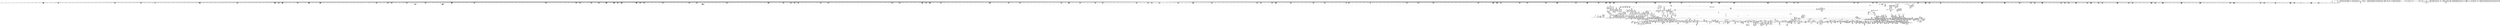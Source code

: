 digraph {
	CE0x4321740 [shape=record,shape=Mrecord,label="{CE0x4321740|i64_24|*Constant*|*SummSink*}"]
	CE0x44415b0 [shape=record,shape=Mrecord,label="{CE0x44415b0|GLOBAL:llvm.expect.i64|*Constant*}"]
	CE0x43f8d00 [shape=record,shape=Mrecord,label="{CE0x43f8d00|file_has_perm:tmp9|security/selinux/hooks.c,1683}"]
	CE0x4449f80 [shape=record,shape=Mrecord,label="{CE0x4449f80|0:_i32,_4:_i32,_8:_i16,_12:_i32,_16:_i32,_20:_i32,_24:_i32,_56:_i8*,_:_SCMRE_165,166_}"]
	CE0x434db20 [shape=record,shape=Mrecord,label="{CE0x434db20|avc_has_perm:tsid|Function::avc_has_perm&Arg::tsid::|*SummSink*}"]
	CE0x448dc70 [shape=record,shape=Mrecord,label="{CE0x448dc70|i64_0|*Constant*}"]
	CE0x4475a00 [shape=record,shape=Mrecord,label="{CE0x4475a00|0:_i32,_4:_i32,_8:_i16,_12:_i32,_16:_i32,_20:_i32,_24:_i32,_56:_i8*,_:_SCMRE_872,873_}"]
	CE0x430b4a0 [shape=record,shape=Mrecord,label="{CE0x430b4a0|i32_3238|*Constant*|*SummSink*}"]
	CE0x436cc60 [shape=record,shape=Mrecord,label="{CE0x436cc60|inode_has_perm:tmp3|*SummSource*}"]
	CE0x4376f90 [shape=record,shape=Mrecord,label="{CE0x4376f90|0:_i32,_4:_i32,_8:_i16,_12:_i32,_16:_i32,_20:_i32,_24:_i32,_56:_i8*,_:_SCMRE_137,138_}"]
	CE0x43f2d80 [shape=record,shape=Mrecord,label="{CE0x43f2d80|file_has_perm:sid3|security/selinux/hooks.c,1684}"]
	CE0x43c6930 [shape=record,shape=Mrecord,label="{CE0x43c6930|8:_i8,_32:_%struct.inode*,_%struct.selinux_audit_data*,_456:_i8*,_:_SCMRE_376,384_|*MultipleSource*|Function::selinux_mmap_file&Arg::file::|security/selinux/hooks.c, 1676|security/selinux/hooks.c,1674|Function::file_has_perm&Arg::file::|Function::file_map_prot_check&Arg::file::|Function::avc_has_perm&Arg::auditdata::}"]
	CE0x4358350 [shape=record,shape=Mrecord,label="{CE0x4358350|8:_i8,_32:_%struct.inode*,_%struct.selinux_audit_data*,_456:_i8*,_:_SCMRE_154,155_}"]
	CE0x434a100 [shape=record,shape=Mrecord,label="{CE0x434a100|file_map_prot_check:tmp35|security/selinux/hooks.c,3242|*SummSink*}"]
	CE0x43fcd80 [shape=record,shape=Mrecord,label="{CE0x43fcd80|_ret_%struct.inode*_%tmp4,_!dbg_!27713|include/linux/fs.h,1916|*SummSink*}"]
	CE0x430d000 [shape=record,shape=Mrecord,label="{CE0x430d000|file_map_prot_check:tmp10|security/selinux/hooks.c,3238|*SummSink*}"]
	CE0x43d8730 [shape=record,shape=Mrecord,label="{CE0x43d8730|8:_i8,_32:_%struct.inode*,_%struct.selinux_audit_data*,_456:_i8*,_:_SCMRE_69,70_}"]
	CE0x444c2f0 [shape=record,shape=Mrecord,label="{CE0x444c2f0|0:_i32,_4:_i32,_8:_i16,_12:_i32,_16:_i32,_20:_i32,_24:_i32,_56:_i8*,_:_SCMRE_186,187_}"]
	CE0x447ee00 [shape=record,shape=Mrecord,label="{CE0x447ee00|i32_512|*Constant*}"]
	CE0x444ad00 [shape=record,shape=Mrecord,label="{CE0x444ad00|0:_i32,_4:_i32,_8:_i16,_12:_i32,_16:_i32,_20:_i32,_24:_i32,_56:_i8*,_:_SCMRE_173,174_}"]
	CE0x43ca890 [shape=record,shape=Mrecord,label="{CE0x43ca890|8:_i8,_32:_%struct.inode*,_%struct.selinux_audit_data*,_456:_i8*,_:_SCMRE_496,504_|*MultipleSource*|Function::selinux_mmap_file&Arg::file::|security/selinux/hooks.c, 1676|security/selinux/hooks.c,1674|Function::file_has_perm&Arg::file::|Function::file_map_prot_check&Arg::file::|Function::avc_has_perm&Arg::auditdata::}"]
	CE0x4315b90 [shape=record,shape=Mrecord,label="{CE0x4315b90|selinux_mmap_file:tmp8|security/selinux/hooks.c,3293|*SummSink*}"]
	CE0x448a370 [shape=record,shape=Mrecord,label="{CE0x448a370|__validate_creds:bb|*SummSource*}"]
	CE0x43fc470 [shape=record,shape=Mrecord,label="{CE0x43fc470|file_inode:entry}"]
	CE0x4385070 [shape=record,shape=Mrecord,label="{CE0x4385070|i64*_getelementptr_inbounds_(_38_x_i64_,_38_x_i64_*___llvm_gcov_ctr257,_i64_0,_i64_35)|*Constant*}"]
	CE0x434efb0 [shape=record,shape=Mrecord,label="{CE0x434efb0|avc_has_perm:auditdata|Function::avc_has_perm&Arg::auditdata::}"]
	CE0x4326210 [shape=record,shape=Mrecord,label="{CE0x4326210|cred_has_perm:entry|*SummSink*}"]
	CE0x43bc860 [shape=record,shape=Mrecord,label="{CE0x43bc860|cred_sid:tmp1|*SummSink*}"]
	CE0x433c2c0 [shape=record,shape=Mrecord,label="{CE0x433c2c0|file_map_prot_check:if.then15|*SummSink*}"]
	CE0x43be120 [shape=record,shape=Mrecord,label="{CE0x43be120|8:_i8,_32:_%struct.inode*,_%struct.selinux_audit_data*,_456:_i8*,_:_SCMRE_95,96_}"]
	CE0x43e42f0 [shape=record,shape=Mrecord,label="{CE0x43e42f0|file_has_perm:tmp12|security/selinux/hooks.c,1688|*SummSink*}"]
	CE0x4320d50 [shape=record,shape=Mrecord,label="{CE0x4320d50|file_map_prot_check:tobool21|security/selinux/hooks.c,3253}"]
	CE0x43bbdd0 [shape=record,shape=Mrecord,label="{CE0x43bbdd0|8:_i8,_32:_%struct.inode*,_%struct.selinux_audit_data*,_456:_i8*,_:_SCMRE_81,82_}"]
	CE0x42f6b10 [shape=record,shape=Mrecord,label="{CE0x42f6b10|file_map_prot_check:tobool1|security/selinux/hooks.c,3238}"]
	CE0x446ade0 [shape=record,shape=Mrecord,label="{CE0x446ade0|0:_i32,_4:_i32,_8:_i16,_12:_i32,_16:_i32,_20:_i32,_24:_i32,_56:_i8*,_:_SCMRE_578,579_}"]
	CE0x444b570 [shape=record,shape=Mrecord,label="{CE0x444b570|0:_i32,_4:_i32,_8:_i16,_12:_i32,_16:_i32,_20:_i32,_24:_i32,_56:_i8*,_:_SCMRE_178,179_}"]
	CE0x435da90 [shape=record,shape=Mrecord,label="{CE0x435da90|__validate_creds:tmp6|include/linux/cred.h,174|*SummSink*}"]
	CE0x4457390 [shape=record,shape=Mrecord,label="{CE0x4457390|0:_i32,_4:_i32,_8:_i16,_12:_i32,_16:_i32,_20:_i32,_24:_i32,_56:_i8*,_:_SCMRE_193,194_}"]
	CE0x43152f0 [shape=record,shape=Mrecord,label="{CE0x43152f0|file_map_prot_check:prot|Function::file_map_prot_check&Arg::prot::|*SummSource*}"]
	CE0x43823f0 [shape=record,shape=Mrecord,label="{CE0x43823f0|avc_has_perm:tclass|Function::avc_has_perm&Arg::tclass::}"]
	CE0x43eadb0 [shape=record,shape=Mrecord,label="{CE0x43eadb0|file_has_perm:tmp22|security/selinux/hooks.c,1694|*SummSource*}"]
	CE0x43399b0 [shape=record,shape=Mrecord,label="{CE0x43399b0|file_map_prot_check:if.end30|*SummSource*}"]
	CE0x4489ea0 [shape=record,shape=Mrecord,label="{CE0x4489ea0|__validate_creds:if.then|*SummSink*}"]
	CE0x43dc5c0 [shape=record,shape=Mrecord,label="{CE0x43dc5c0|8:_i8,_32:_%struct.inode*,_%struct.selinux_audit_data*,_456:_i8*,_:_SCMRE_123,124_}"]
	CE0x445e030 [shape=record,shape=Mrecord,label="{CE0x445e030|0:_i32,_4:_i32,_8:_i16,_12:_i32,_16:_i32,_20:_i32,_24:_i32,_56:_i8*,_:_SCMRE_281,282_}"]
	CE0x4365d40 [shape=record,shape=Mrecord,label="{CE0x4365d40|inode_has_perm:tmp2|*SummSource*}"]
	CE0x437e140 [shape=record,shape=Mrecord,label="{CE0x437e140|i64*_getelementptr_inbounds_(_38_x_i64_,_38_x_i64_*___llvm_gcov_ctr257,_i64_0,_i64_33)|*Constant*|*SummSource*}"]
	CE0x4462f00 [shape=record,shape=Mrecord,label="{CE0x4462f00|0:_i32,_4:_i32,_8:_i16,_12:_i32,_16:_i32,_20:_i32,_24:_i32,_56:_i8*,_:_SCMRE_400,408_|*MultipleSource*|*LoadInst*|include/linux/fs.h,1916|security/selinux/hooks.c,1675|Function::inode_has_perm&Arg::inode::|security/selinux/hooks.c,1611}"]
	CE0x4329650 [shape=record,shape=Mrecord,label="{CE0x4329650|i64_11|*Constant*|*SummSink*}"]
	CE0x436df10 [shape=record,shape=Mrecord,label="{CE0x436df10|__validate_creds:tmp}"]
	CE0x43b6cb0 [shape=record,shape=Mrecord,label="{CE0x43b6cb0|i32_1|*Constant*|*SummSink*}"]
	CE0x43f9320 [shape=record,shape=Mrecord,label="{CE0x43f9320|file_has_perm:tmp9|security/selinux/hooks.c,1683|*SummSink*}"]
	CE0x42ff460 [shape=record,shape=Mrecord,label="{CE0x42ff460|file_map_prot_check:tobool10|security/selinux/hooks.c,3242|*SummSink*}"]
	CE0x43ca1d0 [shape=record,shape=Mrecord,label="{CE0x43ca1d0|8:_i8,_32:_%struct.inode*,_%struct.selinux_audit_data*,_456:_i8*,_:_SCMRE_480,488_|*MultipleSource*|Function::selinux_mmap_file&Arg::file::|security/selinux/hooks.c, 1676|security/selinux/hooks.c,1674|Function::file_has_perm&Arg::file::|Function::file_map_prot_check&Arg::file::|Function::avc_has_perm&Arg::auditdata::}"]
	CE0x437a4b0 [shape=record,shape=Mrecord,label="{CE0x437a4b0|file_map_prot_check:conv29|security/selinux/hooks.c,3259|*SummSource*}"]
	CE0x4475d60 [shape=record,shape=Mrecord,label="{CE0x4475d60|0:_i32,_4:_i32,_8:_i16,_12:_i32,_16:_i32,_20:_i32,_24:_i32,_56:_i8*,_:_SCMRE_874,875_}"]
	CE0x43ba6a0 [shape=record,shape=Mrecord,label="{CE0x43ba6a0|cred_sid:tmp3|*SummSource*}"]
	CE0x445a310 [shape=record,shape=Mrecord,label="{CE0x445a310|0:_i32,_4:_i32,_8:_i16,_12:_i32,_16:_i32,_20:_i32,_24:_i32,_56:_i8*,_:_SCMRE_245,246_}"]
	CE0x430f240 [shape=record,shape=Mrecord,label="{CE0x430f240|file_map_prot_check:call|security/selinux/hooks.c,3238}"]
	CE0x445ef60 [shape=record,shape=Mrecord,label="{CE0x445ef60|0:_i32,_4:_i32,_8:_i16,_12:_i32,_16:_i32,_20:_i32,_24:_i32,_56:_i8*,_:_SCMRE_290,291_}"]
	CE0x446ee00 [shape=record,shape=Mrecord,label="{CE0x446ee00|0:_i32,_4:_i32,_8:_i16,_12:_i32,_16:_i32,_20:_i32,_24:_i32,_56:_i8*,_:_SCMRE_616,617_}"]
	CE0x449a140 [shape=record,shape=Mrecord,label="{CE0x449a140|GLOBAL:__invalid_creds|*Constant*}"]
	CE0x444bc30 [shape=record,shape=Mrecord,label="{CE0x444bc30|0:_i32,_4:_i32,_8:_i16,_12:_i32,_16:_i32,_20:_i32,_24:_i32,_56:_i8*,_:_SCMRE_182,183_}"]
	CE0x4302e00 [shape=record,shape=Mrecord,label="{CE0x4302e00|i64_1|*Constant*|*SummSource*}"]
	CE0x448f190 [shape=record,shape=Mrecord,label="{CE0x448f190|inode_has_perm:tmp7|security/selinux/hooks.c,1611|*SummSource*}"]
	CE0x43f98b0 [shape=record,shape=Mrecord,label="{CE0x43f98b0|i32_8|*Constant*|*SummSource*}"]
	CE0x44815f0 [shape=record,shape=Mrecord,label="{CE0x44815f0|inode_has_perm:tmp13|security/selinux/hooks.c,1614|*SummSink*}"]
	CE0x4315a40 [shape=record,shape=Mrecord,label="{CE0x4315a40|selinux_mmap_file:tmp8|security/selinux/hooks.c,3293|*SummSource*}"]
	CE0x4371550 [shape=record,shape=Mrecord,label="{CE0x4371550|file_map_prot_check:and26|security/selinux/hooks.c,3258|*SummSink*}"]
	CE0x4469d00 [shape=record,shape=Mrecord,label="{CE0x4469d00|0:_i32,_4:_i32,_8:_i16,_12:_i32,_16:_i32,_20:_i32,_24:_i32,_56:_i8*,_:_SCMRE_568,569_}"]
	CE0x4471e40 [shape=record,shape=Mrecord,label="{CE0x4471e40|0:_i32,_4:_i32,_8:_i16,_12:_i32,_16:_i32,_20:_i32,_24:_i32,_56:_i8*,_:_SCMRE_728,736_|*MultipleSource*|*LoadInst*|include/linux/fs.h,1916|security/selinux/hooks.c,1675|Function::inode_has_perm&Arg::inode::|security/selinux/hooks.c,1611}"]
	CE0x447f050 [shape=record,shape=Mrecord,label="{CE0x447f050|inode_has_perm:tobool|security/selinux/hooks.c,1611}"]
	CE0x4473180 [shape=record,shape=Mrecord,label="{CE0x4473180|0:_i32,_4:_i32,_8:_i16,_12:_i32,_16:_i32,_20:_i32,_24:_i32,_56:_i8*,_:_SCMRE_792,800_|*MultipleSource*|*LoadInst*|include/linux/fs.h,1916|security/selinux/hooks.c,1675|Function::inode_has_perm&Arg::inode::|security/selinux/hooks.c,1611}"]
	CE0x446fb80 [shape=record,shape=Mrecord,label="{CE0x446fb80|0:_i32,_4:_i32,_8:_i16,_12:_i32,_16:_i32,_20:_i32,_24:_i32,_56:_i8*,_:_SCMRE_864,865_}"]
	CE0x43b9d70 [shape=record,shape=Mrecord,label="{CE0x43b9d70|8:_i8,_32:_%struct.inode*,_%struct.selinux_audit_data*,_456:_i8*,_:_SCMRE_90,91_}"]
	CE0x43cb8b0 [shape=record,shape=Mrecord,label="{CE0x43cb8b0|file_has_perm:tmp1|*SummSink*}"]
	CE0x436ff70 [shape=record,shape=Mrecord,label="{CE0x436ff70|0:_i32,_4:_i32,_8:_i16,_12:_i32,_16:_i32,_20:_i32,_24:_i32,_56:_i8*,_:_SCMRE_48,56_|*MultipleSource*|*LoadInst*|include/linux/fs.h,1916|security/selinux/hooks.c,1675|Function::inode_has_perm&Arg::inode::|security/selinux/hooks.c,1611}"]
	CE0x4329130 [shape=record,shape=Mrecord,label="{CE0x4329130|file_map_prot_check:tmp43|security/selinux/hooks.c,3249|*SummSink*}"]
	CE0x4358b70 [shape=record,shape=Mrecord,label="{CE0x4358b70|8:_i8,_32:_%struct.inode*,_%struct.selinux_audit_data*,_456:_i8*,_:_SCMRE_159,160_}"]
	CE0x43fce10 [shape=record,shape=Mrecord,label="{CE0x43fce10|cred_sid:entry}"]
	CE0x430e6b0 [shape=record,shape=Mrecord,label="{CE0x430e6b0|file_map_prot_check:tmp13|security/selinux/hooks.c,3238|*SummSink*}"]
	CE0x447ba30 [shape=record,shape=Mrecord,label="{CE0x447ba30|0:_i32,_4:_i32,_8:_i16,_12:_i32,_16:_i32,_20:_i32,_24:_i32,_56:_i8*,_:_SCMRE_929,930_}"]
	CE0x4443990 [shape=record,shape=Mrecord,label="{CE0x4443990|inode_has_perm:return|*SummSource*}"]
	CE0x4307b80 [shape=record,shape=Mrecord,label="{CE0x4307b80|selinux_mmap_file:tmp8|security/selinux/hooks.c,3293}"]
	CE0x43b60c0 [shape=record,shape=Mrecord,label="{CE0x43b60c0|0:_i32,_4:_i32,_8:_i32,_12:_i32,_:_CMRE_20,24_|*MultipleSource*|security/selinux/hooks.c,196|security/selinux/hooks.c,197|*LoadInst*|security/selinux/hooks.c,196}"]
	CE0x4476ff0 [shape=record,shape=Mrecord,label="{CE0x4476ff0|0:_i32,_4:_i32,_8:_i16,_12:_i32,_16:_i32,_20:_i32,_24:_i32,_56:_i8*,_:_SCMRE_885,886_}"]
	CE0x43c9b70 [shape=record,shape=Mrecord,label="{CE0x43c9b70|8:_i8,_32:_%struct.inode*,_%struct.selinux_audit_data*,_456:_i8*,_:_SCMRE_464,472_|*MultipleSource*|Function::selinux_mmap_file&Arg::file::|security/selinux/hooks.c, 1676|security/selinux/hooks.c,1674|Function::file_has_perm&Arg::file::|Function::file_map_prot_check&Arg::file::|Function::avc_has_perm&Arg::auditdata::}"]
	CE0x43d75d0 [shape=record,shape=Mrecord,label="{CE0x43d75d0|file_has_perm:if.end6}"]
	CE0x4360530 [shape=record,shape=Mrecord,label="{CE0x4360530|file_has_perm:rc.1|*SummSource*}"]
	CE0x4324980 [shape=record,shape=Mrecord,label="{CE0x4324980|file_map_prot_check:tmp53|security/selinux/hooks.c,3258}"]
	CE0x42fc3c0 [shape=record,shape=Mrecord,label="{CE0x42fc3c0|get_current:tmp3|*SummSource*}"]
	CE0x4461e80 [shape=record,shape=Mrecord,label="{CE0x4461e80|0:_i32,_4:_i32,_8:_i16,_12:_i32,_16:_i32,_20:_i32,_24:_i32,_56:_i8*,_:_SCMRE_344,352_|*MultipleSource*|*LoadInst*|include/linux/fs.h,1916|security/selinux/hooks.c,1675|Function::inode_has_perm&Arg::inode::|security/selinux/hooks.c,1611}"]
	CE0x43f1a90 [shape=record,shape=Mrecord,label="{CE0x43f1a90|cred_sid:cred|Function::cred_sid&Arg::cred::}"]
	CE0x43daa30 [shape=record,shape=Mrecord,label="{CE0x43daa30|file_inode:tmp4|*LoadInst*|include/linux/fs.h,1916|*SummSource*}"]
	CE0x42f2350 [shape=record,shape=Mrecord,label="{CE0x42f2350|selinux_mmap_file:if.end|*SummSource*}"]
	CE0x447e140 [shape=record,shape=Mrecord,label="{CE0x447e140|inode_has_perm:tmp6|*LoadInst*|security/selinux/hooks.c,1611|*SummSource*}"]
	CE0x437bb20 [shape=record,shape=Mrecord,label="{CE0x437bb20|i64_32|*Constant*}"]
	CE0x42f9570 [shape=record,shape=Mrecord,label="{CE0x42f9570|_ret_%struct.task_struct*_%tmp4,_!dbg_!27714|./arch/x86/include/asm/current.h,14}"]
	CE0x43284d0 [shape=record,shape=Mrecord,label="{CE0x43284d0|i64_21|*Constant*|*SummSink*}"]
	CE0x4384390 [shape=record,shape=Mrecord,label="{CE0x4384390|file_has_perm:av|Function::file_has_perm&Arg::av::}"]
	CE0x43f3070 [shape=record,shape=Mrecord,label="{CE0x43f3070|file_has_perm:sid3|security/selinux/hooks.c,1684|*SummSink*}"]
	CE0x43bd280 [shape=record,shape=Mrecord,label="{CE0x43bd280|cred_sid:tmp2}"]
	CE0x4489870 [shape=record,shape=Mrecord,label="{CE0x4489870|__validate_creds:tmp5|include/linux/cred.h,173|*SummSink*}"]
	CE0x4460f70 [shape=record,shape=Mrecord,label="{CE0x4460f70|0:_i32,_4:_i32,_8:_i16,_12:_i32,_16:_i32,_20:_i32,_24:_i32,_56:_i8*,_:_SCMRE_309,310_}"]
	CE0x4457a50 [shape=record,shape=Mrecord,label="{CE0x4457a50|0:_i32,_4:_i32,_8:_i16,_12:_i32,_16:_i32,_20:_i32,_24:_i32,_56:_i8*,_:_SCMRE_197,198_}"]
	CE0x4346aa0 [shape=record,shape=Mrecord,label="{CE0x4346aa0|i64*_getelementptr_inbounds_(_38_x_i64_,_38_x_i64_*___llvm_gcov_ctr257,_i64_0,_i64_37)|*Constant*|*SummSink*}"]
	CE0x430aba0 [shape=record,shape=Mrecord,label="{CE0x430aba0|i64_11|*Constant*}"]
	CE0x43e6560 [shape=record,shape=Mrecord,label="{CE0x43e6560|file_has_perm:tmp17|security/selinux/hooks.c,1689|*SummSink*}"]
	CE0x433f360 [shape=record,shape=Mrecord,label="{CE0x433f360|file_map_prot_check:tmp1|*SummSource*}"]
	CE0x431c040 [shape=record,shape=Mrecord,label="{CE0x431c040|selinux_mmap_file:file|Function::selinux_mmap_file&Arg::file::}"]
	CE0x443fe70 [shape=record,shape=Mrecord,label="{CE0x443fe70|cred_sid:tmp4|*LoadInst*|security/selinux/hooks.c,196}"]
	CE0x44905b0 [shape=record,shape=Mrecord,label="{CE0x44905b0|inode_has_perm:tmp10|security/selinux/hooks.c,1611|*SummSource*}"]
	CE0x44921c0 [shape=record,shape=Mrecord,label="{CE0x44921c0|i64*_getelementptr_inbounds_(_8_x_i64_,_8_x_i64_*___llvm_gcov_ctr154,_i64_0,_i64_6)|*Constant*|*SummSink*}"]
	CE0x43806a0 [shape=record,shape=Mrecord,label="{CE0x43806a0|file_map_prot_check:av.1|*SummSink*}"]
	CE0x44652e0 [shape=record,shape=Mrecord,label="{CE0x44652e0|0:_i32,_4:_i32,_8:_i16,_12:_i32,_16:_i32,_20:_i32,_24:_i32,_56:_i8*,_:_SCMRE_478,479_}"]
	CE0x43c4ad0 [shape=record,shape=Mrecord,label="{CE0x43c4ad0|8:_i8,_32:_%struct.inode*,_%struct.selinux_audit_data*,_456:_i8*,_:_SCMRE_312,316_|*MultipleSource*|Function::selinux_mmap_file&Arg::file::|security/selinux/hooks.c, 1676|security/selinux/hooks.c,1674|Function::file_has_perm&Arg::file::|Function::file_map_prot_check&Arg::file::|Function::avc_has_perm&Arg::auditdata::}"]
	CE0x434ab10 [shape=record,shape=Mrecord,label="{CE0x434ab10|file_map_prot_check:and13|security/selinux/hooks.c,3242|*SummSource*}"]
	CE0x43b3050 [shape=record,shape=Mrecord,label="{CE0x43b3050|8:_i8,_32:_%struct.inode*,_%struct.selinux_audit_data*,_456:_i8*,_:_SCMRE_86,87_}"]
	CE0x4340100 [shape=record,shape=Mrecord,label="{CE0x4340100|file_map_prot_check:if.end19}"]
	CE0x43cb7d0 [shape=record,shape=Mrecord,label="{CE0x43cb7d0|file_has_perm:tmp1}"]
	CE0x43d0580 [shape=record,shape=Mrecord,label="{CE0x43d0580|file_inode:bb}"]
	CE0x43cadf0 [shape=record,shape=Mrecord,label="{CE0x43cadf0|file_inode:tmp2|*SummSource*}"]
	CE0x446fcc0 [shape=record,shape=Mrecord,label="{CE0x446fcc0|0:_i32,_4:_i32,_8:_i16,_12:_i32,_16:_i32,_20:_i32,_24:_i32,_56:_i8*,_:_SCMRE_632,640_|*MultipleSource*|*LoadInst*|include/linux/fs.h,1916|security/selinux/hooks.c,1675|Function::inode_has_perm&Arg::inode::|security/selinux/hooks.c,1611}"]
	CE0x4339f80 [shape=record,shape=Mrecord,label="{CE0x4339f80|file_map_prot_check:do.body}"]
	CE0x4380f40 [shape=record,shape=Mrecord,label="{CE0x4380f40|file_map_prot_check:tmp69|security/selinux/hooks.c,3264|*SummSource*}"]
	CE0x447db10 [shape=record,shape=Mrecord,label="{CE0x447db10|0:_i32,_4:_i32,_8:_i16,_12:_i32,_16:_i32,_20:_i32,_24:_i32,_56:_i8*,_:_SCMRE_980,981_}"]
	CE0x436f0d0 [shape=record,shape=Mrecord,label="{CE0x436f0d0|__validate_creds:file|Function::__validate_creds&Arg::file::|*SummSource*}"]
	CE0x4379880 [shape=record,shape=Mrecord,label="{CE0x4379880|file_map_prot_check:conv|security/selinux/hooks.c,3259|*SummSink*}"]
	CE0x43f8b80 [shape=record,shape=Mrecord,label="{CE0x43f8b80|file_has_perm:tmp8|security/selinux/hooks.c,1683}"]
	CE0x4316880 [shape=record,shape=Mrecord,label="{CE0x4316880|selinux_mmap_file:entry}"]
	CE0x4319140 [shape=record,shape=Mrecord,label="{CE0x4319140|GLOBAL:file_map_prot_check|*Constant*|*SummSink*}"]
	CE0x4365cd0 [shape=record,shape=Mrecord,label="{CE0x4365cd0|inode_has_perm:tmp2}"]
	CE0x43dcbe0 [shape=record,shape=Mrecord,label="{CE0x43dcbe0|8:_i8,_32:_%struct.inode*,_%struct.selinux_audit_data*,_456:_i8*,_:_SCMRE_127,128_}"]
	CE0x430ee80 [shape=record,shape=Mrecord,label="{CE0x430ee80|i1_true|*Constant*|*SummSink*}"]
	CE0x444c600 [shape=record,shape=Mrecord,label="{CE0x444c600|i1_true|*Constant*}"]
	CE0x434c3b0 [shape=record,shape=Mrecord,label="{CE0x434c3b0|file_map_prot_check:tmp38|security/selinux/hooks.c,3241|*SummSink*}"]
	CE0x437c400 [shape=record,shape=Mrecord,label="{CE0x437c400|i64_31|*Constant*|*SummSource*}"]
	CE0x42f00a0 [shape=record,shape=Mrecord,label="{CE0x42f00a0|selinux_mmap_file:flags|Function::selinux_mmap_file&Arg::flags::|*SummSource*}"]
	CE0x44805b0 [shape=record,shape=Mrecord,label="{CE0x44805b0|inode_has_perm:i_security|security/selinux/hooks.c,1615}"]
	CE0x4363e30 [shape=record,shape=Mrecord,label="{CE0x4363e30|__validate_creds:tmp1}"]
	CE0x436b490 [shape=record,shape=Mrecord,label="{CE0x436b490|inode_has_perm:tmp3|*SummSink*}"]
	"CONST[source:0(mediator),value:0(static)][purpose:{operation}][SnkIdx:3]"
	CE0x43cb5d0 [shape=record,shape=Mrecord,label="{CE0x43cb5d0|file_inode:tmp3}"]
	CE0x42fc490 [shape=record,shape=Mrecord,label="{CE0x42fc490|_call_void_mcount()_#3}"]
	CE0x43409b0 [shape=record,shape=Mrecord,label="{CE0x43409b0|i64*_getelementptr_inbounds_(_38_x_i64_,_38_x_i64_*___llvm_gcov_ctr257,_i64_0,_i64_1)|*Constant*}"]
	CE0x4372180 [shape=record,shape=Mrecord,label="{CE0x4372180|i64_28|*Constant*|*SummSink*}"]
	CE0x43d54e0 [shape=record,shape=Mrecord,label="{CE0x43d54e0|8:_i8,_32:_%struct.inode*,_%struct.selinux_audit_data*,_456:_i8*,_:_SCMRE_108,109_}"]
	CE0x430e920 [shape=record,shape=Mrecord,label="{CE0x430e920|file_map_prot_check:tmp14|security/selinux/hooks.c,3238|*SummSource*}"]
	CE0x43df840 [shape=record,shape=Mrecord,label="{CE0x43df840|file_has_perm:bb|*SummSource*}"]
	"CONST[source:0(mediator),value:2(dynamic)][purpose:{object}][SnkIdx:6]"
	CE0x446ded0 [shape=record,shape=Mrecord,label="{CE0x446ded0|0:_i32,_4:_i32,_8:_i16,_12:_i32,_16:_i32,_20:_i32,_24:_i32,_56:_i8*,_:_SCMRE_607,608_}"]
	CE0x43e83d0 [shape=record,shape=Mrecord,label="{CE0x43e83d0|i64_8|*Constant*}"]
	CE0x43ce070 [shape=record,shape=Mrecord,label="{CE0x43ce070|8:_i8,_32:_%struct.inode*,_%struct.selinux_audit_data*,_456:_i8*,_:_SCMRE_113,114_}"]
	CE0x431a3b0 [shape=record,shape=Mrecord,label="{CE0x431a3b0|i8_1|*Constant*}"]
	CE0x43fbbc0 [shape=record,shape=Mrecord,label="{CE0x43fbbc0|file_has_perm:tmp3|security/selinux/hooks.c,1674|*SummSink*}"]
	CE0x43d25e0 [shape=record,shape=Mrecord,label="{CE0x43d25e0|COLLAPSED:_GCMRE___llvm_gcov_ctr131_internal_global_2_x_i64_zeroinitializer:_elem_0:default:}"]
	CE0x42f9610 [shape=record,shape=Mrecord,label="{CE0x42f9610|_ret_%struct.task_struct*_%tmp4,_!dbg_!27714|./arch/x86/include/asm/current.h,14|*SummSink*}"]
	CE0x43e2e30 [shape=record,shape=Mrecord,label="{CE0x43e2e30|i16_8|*Constant*|*SummSink*}"]
	CE0x449c210 [shape=record,shape=Mrecord,label="{CE0x449c210|inode_has_perm:sid3|security/selinux/hooks.c,1617|*SummSink*}"]
	CE0x43d5e10 [shape=record,shape=Mrecord,label="{CE0x43d5e10|inode_has_perm:if.end}"]
	CE0x436f250 [shape=record,shape=Mrecord,label="{CE0x436f250|__validate_creds:file|Function::__validate_creds&Arg::file::|*SummSink*}"]
	CE0x43d2ed0 [shape=record,shape=Mrecord,label="{CE0x43d2ed0|file_has_perm:tmp20|security/selinux/hooks.c,1694}"]
	CE0x4382720 [shape=record,shape=Mrecord,label="{CE0x4382720|avc_has_perm:requested|Function::avc_has_perm&Arg::requested::}"]
	CE0x445f980 [shape=record,shape=Mrecord,label="{CE0x445f980|0:_i32,_4:_i32,_8:_i16,_12:_i32,_16:_i32,_20:_i32,_24:_i32,_56:_i8*,_:_SCMRE_296,297_}"]
	CE0x4307d00 [shape=record,shape=Mrecord,label="{CE0x4307d00|i64_0|*Constant*|*SummSink*}"]
	CE0x43fbff0 [shape=record,shape=Mrecord,label="{CE0x43fbff0|GLOBAL:file_inode|*Constant*}"]
	CE0x444b060 [shape=record,shape=Mrecord,label="{CE0x444b060|0:_i32,_4:_i32,_8:_i16,_12:_i32,_16:_i32,_20:_i32,_24:_i32,_56:_i8*,_:_SCMRE_175,176_}"]
	CE0x4386c00 [shape=record,shape=Mrecord,label="{CE0x4386c00|file_map_prot_check:retval.0}"]
	CE0x4386a80 [shape=record,shape=Mrecord,label="{CE0x4386a80|file_map_prot_check:tmp73|security/selinux/hooks.c,3268|*SummSink*}"]
	CE0x42f0d30 [shape=record,shape=Mrecord,label="{CE0x42f0d30|i64*_getelementptr_inbounds_(_5_x_i64_,_5_x_i64_*___llvm_gcov_ctr256,_i64_0,_i64_0)|*Constant*|*SummSource*}"]
	CE0x43642d0 [shape=record,shape=Mrecord,label="{CE0x43642d0|inode_has_perm:tmp1}"]
	CE0x43dfc70 [shape=record,shape=Mrecord,label="{CE0x43dfc70|_ret_i32_%tmp6,_!dbg_!27716|security/selinux/hooks.c,197|*SummSource*}"]
	CE0x43e6ce0 [shape=record,shape=Mrecord,label="{CE0x43e6ce0|i64*_getelementptr_inbounds_(_12_x_i64_,_12_x_i64_*___llvm_gcov_ctr170,_i64_0,_i64_6)|*Constant*}"]
	CE0x43163a0 [shape=record,shape=Mrecord,label="{CE0x43163a0|i64*_getelementptr_inbounds_(_5_x_i64_,_5_x_i64_*___llvm_gcov_ctr256,_i64_0,_i64_0)|*Constant*|*SummSink*}"]
	CE0x43d7a60 [shape=record,shape=Mrecord,label="{CE0x43d7a60|get_current:tmp1|*SummSink*}"]
	CE0x4317a00 [shape=record,shape=Mrecord,label="{CE0x4317a00|i64*_getelementptr_inbounds_(_38_x_i64_,_38_x_i64_*___llvm_gcov_ctr257,_i64_0,_i64_22)|*Constant*|*SummSource*}"]
	CE0x436c290 [shape=record,shape=Mrecord,label="{CE0x436c290|inode_has_perm:i_security|security/selinux/hooks.c,1615|*SummSource*}"]
	CE0x43f21c0 [shape=record,shape=Mrecord,label="{CE0x43f21c0|file_has_perm:type|security/selinux/hooks.c,1680|*SummSource*}"]
	CE0x4319fd0 [shape=record,shape=Mrecord,label="{CE0x4319fd0|selinux_mmap_file:tmp5|security/selinux/hooks.c,3292|*SummSource*}"]
	CE0x447b1c0 [shape=record,shape=Mrecord,label="{CE0x447b1c0|0:_i32,_4:_i32,_8:_i16,_12:_i32,_16:_i32,_20:_i32,_24:_i32,_56:_i8*,_:_SCMRE_924,925_}"]
	CE0x4328a90 [shape=record,shape=Mrecord,label="{CE0x4328a90|file_map_prot_check:tmp42|security/selinux/hooks.c,3249|*SummSource*}"]
	CE0x43ed540 [shape=record,shape=Mrecord,label="{CE0x43ed540|i64*_getelementptr_inbounds_(_12_x_i64_,_12_x_i64_*___llvm_gcov_ctr170,_i64_0,_i64_10)|*Constant*|*SummSink*}"]
	CE0x43d2c50 [shape=record,shape=Mrecord,label="{CE0x43d2c50|i64_7|*Constant*}"]
	CE0x4367db0 [shape=record,shape=Mrecord,label="{CE0x4367db0|i64*_getelementptr_inbounds_(_8_x_i64_,_8_x_i64_*___llvm_gcov_ctr154,_i64_0,_i64_2)|*Constant*|*SummSource*}"]
	CE0x4305320 [shape=record,shape=Mrecord,label="{CE0x4305320|i64_3|*Constant*|*SummSink*}"]
	CE0x434b240 [shape=record,shape=Mrecord,label="{CE0x434b240|file_map_prot_check:tobool14|security/selinux/hooks.c,3242|*SummSink*}"]
	CE0x446e740 [shape=record,shape=Mrecord,label="{CE0x446e740|0:_i32,_4:_i32,_8:_i16,_12:_i32,_16:_i32,_20:_i32,_24:_i32,_56:_i8*,_:_SCMRE_612,613_}"]
	CE0x4440480 [shape=record,shape=Mrecord,label="{CE0x4440480|__validate_creds:tmp|*SummSink*}"]
	CE0x436aa00 [shape=record,shape=Mrecord,label="{CE0x436aa00|cred_sid:tmp6|security/selinux/hooks.c,197}"]
	CE0x4364260 [shape=record,shape=Mrecord,label="{CE0x4364260|inode_has_perm:tmp|*SummSink*}"]
	CE0x435c1d0 [shape=record,shape=Mrecord,label="{CE0x435c1d0|i64*_getelementptr_inbounds_(_2_x_i64_,_2_x_i64_*___llvm_gcov_ctr131,_i64_0,_i64_0)|*Constant*}"]
	CE0x448b060 [shape=record,shape=Mrecord,label="{CE0x448b060|__validate_creds:tobool|include/linux/cred.h,173|*SummSink*}"]
	CE0x4461480 [shape=record,shape=Mrecord,label="{CE0x4461480|0:_i32,_4:_i32,_8:_i16,_12:_i32,_16:_i32,_20:_i32,_24:_i32,_56:_i8*,_:_SCMRE_472,473_}"]
	CE0x4321ab0 [shape=record,shape=Mrecord,label="{CE0x4321ab0|i64_25|*Constant*}"]
	CE0x447b880 [shape=record,shape=Mrecord,label="{CE0x447b880|0:_i32,_4:_i32,_8:_i16,_12:_i32,_16:_i32,_20:_i32,_24:_i32,_56:_i8*,_:_SCMRE_928,929_}"]
	CE0x435ec90 [shape=record,shape=Mrecord,label="{CE0x435ec90|8:_i8,_32:_%struct.inode*,_%struct.selinux_audit_data*,_456:_i8*,_:_SCMRE_199,200_}"]
	CE0x4465130 [shape=record,shape=Mrecord,label="{CE0x4465130|0:_i32,_4:_i32,_8:_i16,_12:_i32,_16:_i32,_20:_i32,_24:_i32,_56:_i8*,_:_SCMRE_477,478_}"]
	CE0x4347930 [shape=record,shape=Mrecord,label="{CE0x4347930|file_map_prot_check:tmp31|security/selinux/hooks.c,3242|*SummSource*}"]
	CE0x448be40 [shape=record,shape=Mrecord,label="{CE0x448be40|inode_has_perm:tmp19|security/selinux/hooks.c,1618|*SummSource*}"]
	CE0x43e27b0 [shape=record,shape=Mrecord,label="{CE0x43e27b0|file_has_perm:cmp|security/selinux/hooks.c,1683|*SummSink*}"]
	CE0x43c9ed0 [shape=record,shape=Mrecord,label="{CE0x43c9ed0|8:_i8,_32:_%struct.inode*,_%struct.selinux_audit_data*,_456:_i8*,_:_SCMRE_472,480_|*MultipleSource*|Function::selinux_mmap_file&Arg::file::|security/selinux/hooks.c, 1676|security/selinux/hooks.c,1674|Function::file_has_perm&Arg::file::|Function::file_map_prot_check&Arg::file::|Function::avc_has_perm&Arg::auditdata::}"]
	CE0x43de220 [shape=record,shape=Mrecord,label="{CE0x43de220|8:_i8,_32:_%struct.inode*,_%struct.selinux_audit_data*,_456:_i8*,_:_SCMRE_150,151_}"]
	CE0x43499f0 [shape=record,shape=Mrecord,label="{CE0x43499f0|file_map_prot_check:tmp34|security/selinux/hooks.c,3242}"]
	CE0x4347e30 [shape=record,shape=Mrecord,label="{CE0x4347e30|file_map_prot_check:tmp32|security/selinux/hooks.c,3242|*SummSource*}"]
	"CONST[source:2(external),value:2(dynamic)][purpose:{subject}][SrcIdx:16]"
	CE0x4478af0 [shape=record,shape=Mrecord,label="{CE0x4478af0|0:_i32,_4:_i32,_8:_i16,_12:_i32,_16:_i32,_20:_i32,_24:_i32,_56:_i8*,_:_SCMRE_901,902_}"]
	CE0x4319e60 [shape=record,shape=Mrecord,label="{CE0x4319e60|file_map_prot_check:tmp3|*SummSink*}"]
	CE0x43b75e0 [shape=record,shape=Mrecord,label="{CE0x43b75e0|8:_i8,_32:_%struct.inode*,_%struct.selinux_audit_data*,_456:_i8*,_:_SCMRE_53,54_}"]
	CE0x43cad80 [shape=record,shape=Mrecord,label="{CE0x43cad80|file_inode:tmp2}"]
	CE0x4458e20 [shape=record,shape=Mrecord,label="{CE0x4458e20|0:_i32,_4:_i32,_8:_i16,_12:_i32,_16:_i32,_20:_i32,_24:_i32,_56:_i8*,_:_SCMRE_212,216_|*MultipleSource*|*LoadInst*|include/linux/fs.h,1916|security/selinux/hooks.c,1675|Function::inode_has_perm&Arg::inode::|security/selinux/hooks.c,1611}"]
	CE0x431e970 [shape=record,shape=Mrecord,label="{CE0x431e970|8:_i8,_32:_%struct.inode*,_%struct.selinux_audit_data*,_456:_i8*,_:_SCMRE_185,186_}"]
	CE0x43cc8e0 [shape=record,shape=Mrecord,label="{CE0x43cc8e0|8:_i8,_32:_%struct.inode*,_%struct.selinux_audit_data*,_456:_i8*,_:_SCMRE_78,79_}"]
	CE0x436d7b0 [shape=record,shape=Mrecord,label="{CE0x436d7b0|inode_has_perm:tmp5|security/selinux/hooks.c,1609}"]
	CE0x43403a0 [shape=record,shape=Mrecord,label="{CE0x43403a0|file_map_prot_check:if.end19|*SummSink*}"]
	CE0x4346150 [shape=record,shape=Mrecord,label="{CE0x4346150|file_map_prot_check:retval.0|*SummSink*}"]
	CE0x433a070 [shape=record,shape=Mrecord,label="{CE0x433a070|file_map_prot_check:do.body|*SummSink*}"]
	CE0x43d5b60 [shape=record,shape=Mrecord,label="{CE0x43d5b60|8:_i8,_32:_%struct.inode*,_%struct.selinux_audit_data*,_456:_i8*,_:_SCMRE_112,113_}"]
	CE0x435e610 [shape=record,shape=Mrecord,label="{CE0x435e610|8:_i8,_32:_%struct.inode*,_%struct.selinux_audit_data*,_456:_i8*,_:_SCMRE_195,196_}"]
	CE0x444c820 [shape=record,shape=Mrecord,label="{CE0x444c820|__validate_creds:lnot|include/linux/cred.h,173|*SummSink*}"]
	CE0x44413f0 [shape=record,shape=Mrecord,label="{CE0x44413f0|i64*_getelementptr_inbounds_(_8_x_i64_,_8_x_i64_*___llvm_gcov_ctr154,_i64_0,_i64_0)|*Constant*|*SummSink*}"]
	CE0x431b860 [shape=record,shape=Mrecord,label="{CE0x431b860|file_map_prot_check:land.lhs.true2}"]
	CE0x4339140 [shape=record,shape=Mrecord,label="{CE0x4339140|file_map_prot_check:lor.lhs.false|*SummSink*}"]
	CE0x431d5f0 [shape=record,shape=Mrecord,label="{CE0x431d5f0|8:_i8,_32:_%struct.inode*,_%struct.selinux_audit_data*,_456:_i8*,_:_SCMRE_173,174_}"]
	CE0x42efdf0 [shape=record,shape=Mrecord,label="{CE0x42efdf0|selinux_mmap_file:tmp10|security/selinux/hooks.c,3295|*SummSink*}"]
	CE0x4307e80 [shape=record,shape=Mrecord,label="{CE0x4307e80|_call_void_mcount()_#3}"]
	CE0x4326e10 [shape=record,shape=Mrecord,label="{CE0x4326e10|i32_33554432|*Constant*|*SummSource*}"]
	CE0x4343380 [shape=record,shape=Mrecord,label="{CE0x4343380|file_map_prot_check:tmp2|*SummSource*}"]
	CE0x43299e0 [shape=record,shape=Mrecord,label="{CE0x43299e0|i64_10|*Constant*|*SummSink*}"]
	CE0x433c970 [shape=record,shape=Mrecord,label="{CE0x433c970|file_map_prot_check:tmp|*SummSource*}"]
	CE0x445dcd0 [shape=record,shape=Mrecord,label="{CE0x445dcd0|0:_i32,_4:_i32,_8:_i16,_12:_i32,_16:_i32,_20:_i32,_24:_i32,_56:_i8*,_:_SCMRE_279,280_}"]
	CE0x44401a0 [shape=record,shape=Mrecord,label="{CE0x44401a0|inode_has_perm:tmp}"]
	CE0x437cab0 [shape=record,shape=Mrecord,label="{CE0x437cab0|file_map_prot_check:tmp64|security/selinux/hooks.c,3261|*SummSource*}"]
	CE0x437f9e0 [shape=record,shape=Mrecord,label="{CE0x437f9e0|i64_8192|*Constant*|*SummSink*}"]
	CE0x431b2f0 [shape=record,shape=Mrecord,label="{CE0x431b2f0|file_map_prot_check:tmp59|security/selinux/hooks.c,3258|*SummSink*}"]
	CE0x43051a0 [shape=record,shape=Mrecord,label="{CE0x43051a0|i64_3|*Constant*}"]
	CE0x43256a0 [shape=record,shape=Mrecord,label="{CE0x43256a0|GLOBAL:cred_has_perm|*Constant*|*SummSource*}"]
	CE0x4381680 [shape=record,shape=Mrecord,label="{CE0x4381680|file_map_prot_check:tmp70|security/selinux/hooks.c,3264|*SummSource*}"]
	CE0x4380230 [shape=record,shape=Mrecord,label="{CE0x4380230|file_map_prot_check:av.1}"]
	CE0x43bfd10 [shape=record,shape=Mrecord,label="{CE0x43bfd10|i64_1|*Constant*}"]
	CE0x43828a0 [shape=record,shape=Mrecord,label="{CE0x43828a0|avc_has_perm:auditdata|Function::avc_has_perm&Arg::auditdata::}"]
	CE0x4481580 [shape=record,shape=Mrecord,label="{CE0x4481580|inode_has_perm:tmp13|security/selinux/hooks.c,1614|*SummSource*}"]
	CE0x43502a0 [shape=record,shape=Mrecord,label="{CE0x43502a0|get_current:tmp4|./arch/x86/include/asm/current.h,14|*SummSource*}"]
	CE0x4380030 [shape=record,shape=Mrecord,label="{CE0x4380030|file_map_prot_check:conv36|security/selinux/hooks.c,3262|*SummSource*}"]
	CE0x4444170 [shape=record,shape=Mrecord,label="{CE0x4444170|__validate_creds:entry|*SummSink*}"]
	CE0x42ff9a0 [shape=record,shape=Mrecord,label="{CE0x42ff9a0|file_map_prot_check:tmp29|security/selinux/hooks.c,3242|*SummSink*}"]
	CE0x431f940 [shape=record,shape=Mrecord,label="{CE0x431f940|i64*_getelementptr_inbounds_(_38_x_i64_,_38_x_i64_*___llvm_gcov_ctr257,_i64_0,_i64_23)|*Constant*}"]
	CE0x447df90 [shape=record,shape=Mrecord,label="{CE0x447df90|0:_i32,_4:_i32,_8:_i16,_12:_i32,_16:_i32,_20:_i32,_24:_i32,_56:_i8*,_:_SCMRE_983,984_}"]
	CE0x43d4f90 [shape=record,shape=Mrecord,label="{CE0x43d4f90|8:_i8,_32:_%struct.inode*,_%struct.selinux_audit_data*,_456:_i8*,_:_SCMRE_13,14_}"]
	CE0x4385f30 [shape=record,shape=Mrecord,label="{CE0x4385f30|file_map_prot_check:rc.1|*SummSink*}"]
	CE0x43201f0 [shape=record,shape=Mrecord,label="{CE0x43201f0|file_map_prot_check:rc.0}"]
	CE0x4366a90 [shape=record,shape=Mrecord,label="{CE0x4366a90|__validate_creds:call|include/linux/cred.h,173}"]
	CE0x43b7bf0 [shape=record,shape=Mrecord,label="{CE0x43b7bf0|file_inode:tmp}"]
	CE0x433c000 [shape=record,shape=Mrecord,label="{CE0x433c000|file_map_prot_check:if.end39|*SummSink*}"]
	CE0x4440ef0 [shape=record,shape=Mrecord,label="{CE0x4440ef0|cred_sid:security|security/selinux/hooks.c,196}"]
	CE0x43090d0 [shape=record,shape=Mrecord,label="{CE0x43090d0|file_map_prot_check:cred4|security/selinux/hooks.c,3238}"]
	CE0x43453e0 [shape=record,shape=Mrecord,label="{CE0x43453e0|%struct.file*_null|*Constant*|*SummSink*}"]
	CE0x43b5b70 [shape=record,shape=Mrecord,label="{CE0x43b5b70|get_current:tmp4|./arch/x86/include/asm/current.h,14}"]
	CE0x4475850 [shape=record,shape=Mrecord,label="{CE0x4475850|0:_i32,_4:_i32,_8:_i16,_12:_i32,_16:_i32,_20:_i32,_24:_i32,_56:_i8*,_:_SCMRE_871,872_}"]
	CE0x4465eb0 [shape=record,shape=Mrecord,label="{CE0x4465eb0|0:_i32,_4:_i32,_8:_i16,_12:_i32,_16:_i32,_20:_i32,_24:_i32,_56:_i8*,_:_SCMRE_485,486_}"]
	CE0x43f91f0 [shape=record,shape=Mrecord,label="{CE0x43f91f0|file_has_perm:tmp9|security/selinux/hooks.c,1683|*SummSource*}"]
	CE0x4305e10 [shape=record,shape=Mrecord,label="{CE0x4305e10|selinux_mmap_file:prot.addr.0|*SummSource*}"]
	CE0x4312e70 [shape=record,shape=Mrecord,label="{CE0x4312e70|selinux_mmap_file:reqprot|Function::selinux_mmap_file&Arg::reqprot::|*SummSink*}"]
	CE0x4377c60 [shape=record,shape=Mrecord,label="{CE0x4377c60|0:_i32,_4:_i32,_8:_i16,_12:_i32,_16:_i32,_20:_i32,_24:_i32,_56:_i8*,_:_SCMRE_143,144_}"]
	CE0x43eec30 [shape=record,shape=Mrecord,label="{CE0x43eec30|file_has_perm:call9|security/selinux/hooks.c,1695|*SummSource*}"]
	CE0x449a770 [shape=record,shape=Mrecord,label="{CE0x449a770|GLOBAL:__invalid_creds|*Constant*|*SummSource*}"]
	CE0x433a300 [shape=record,shape=Mrecord,label="{CE0x433a300|file_map_prot_check:return|*SummSink*}"]
	CE0x4460040 [shape=record,shape=Mrecord,label="{CE0x4460040|0:_i32,_4:_i32,_8:_i16,_12:_i32,_16:_i32,_20:_i32,_24:_i32,_56:_i8*,_:_SCMRE_300,301_}"]
	CE0x434f290 [shape=record,shape=Mrecord,label="{CE0x434f290|_ret_i32_%retval.0,_!dbg_!27728|security/selinux/avc.c,775|*SummSink*}"]
	CE0x444c7b0 [shape=record,shape=Mrecord,label="{CE0x444c7b0|__validate_creds:lnot|include/linux/cred.h,173}"]
	CE0x449a700 [shape=record,shape=Mrecord,label="{CE0x449a700|_call_void___invalid_creds(%struct.cred*_%cred,_i8*_%file,_i32_%line)_#10,_!dbg_!27721|include/linux/cred.h,174|*SummSource*}"]
	CE0x446c580 [shape=record,shape=Mrecord,label="{CE0x446c580|0:_i32,_4:_i32,_8:_i16,_12:_i32,_16:_i32,_20:_i32,_24:_i32,_56:_i8*,_:_SCMRE_592,593_}"]
	CE0x437b910 [shape=record,shape=Mrecord,label="{CE0x437b910|file_map_prot_check:tobool32|security/selinux/hooks.c,3261|*SummSource*}"]
	CE0x4300610 [shape=record,shape=Mrecord,label="{CE0x4300610|file_map_prot_check:shared|Function::file_map_prot_check&Arg::shared::|*SummSource*}"]
	CE0x434bf70 [shape=record,shape=Mrecord,label="{CE0x434bf70|file_map_prot_check:tmp37|security/selinux/hooks.c,3241|*SummSource*}"]
	CE0x42fcb40 [shape=record,shape=Mrecord,label="{CE0x42fcb40|GLOBAL:cred_sid|*Constant*}"]
	CE0x437f2b0 [shape=record,shape=Mrecord,label="{CE0x437f2b0|file_map_prot_check:conv34|security/selinux/hooks.c,3262|*SummSink*}"]
	CE0x43577a0 [shape=record,shape=Mrecord,label="{CE0x43577a0|file_map_prot_check:tobool|security/selinux/hooks.c,3238}"]
	CE0x445fb30 [shape=record,shape=Mrecord,label="{CE0x445fb30|0:_i32,_4:_i32,_8:_i16,_12:_i32,_16:_i32,_20:_i32,_24:_i32,_56:_i8*,_:_SCMRE_297,298_}"]
	CE0x4466500 [shape=record,shape=Mrecord,label="{CE0x4466500|0:_i32,_4:_i32,_8:_i16,_12:_i32,_16:_i32,_20:_i32,_24:_i32,_56:_i8*,_:_SCMRE_496,500_|*MultipleSource*|*LoadInst*|include/linux/fs.h,1916|security/selinux/hooks.c,1675|Function::inode_has_perm&Arg::inode::|security/selinux/hooks.c,1611}"]
	CE0x43bc7f0 [shape=record,shape=Mrecord,label="{CE0x43bc7f0|8:_i8,_32:_%struct.inode*,_%struct.selinux_audit_data*,_456:_i8*,_:_SCMRE_7,8_}"]
	CE0x4383300 [shape=record,shape=Mrecord,label="{CE0x4383300|i64*_getelementptr_inbounds_(_8_x_i64_,_8_x_i64_*___llvm_gcov_ctr154,_i64_0,_i64_7)|*Constant*|*SummSource*}"]
	CE0x4469640 [shape=record,shape=Mrecord,label="{CE0x4469640|0:_i32,_4:_i32,_8:_i16,_12:_i32,_16:_i32,_20:_i32,_24:_i32,_56:_i8*,_:_SCMRE_564,565_}"]
	CE0x4352500 [shape=record,shape=Mrecord,label="{CE0x4352500|file_map_prot_check:tmp60|security/selinux/hooks.c,3258|*SummSource*}"]
	CE0x448beb0 [shape=record,shape=Mrecord,label="{CE0x448beb0|inode_has_perm:tmp19|security/selinux/hooks.c,1618|*SummSink*}"]
	CE0x436ee30 [shape=record,shape=Mrecord,label="{CE0x436ee30|_call_void_mcount()_#3|*SummSource*}"]
	CE0x4361dd0 [shape=record,shape=Mrecord,label="{CE0x4361dd0|cred_sid:bb|*SummSink*}"]
	CE0x4342180 [shape=record,shape=Mrecord,label="{CE0x4342180|i64*_getelementptr_inbounds_(_38_x_i64_,_38_x_i64_*___llvm_gcov_ctr257,_i64_0,_i64_1)|*Constant*|*SummSource*}"]
	CE0x434b380 [shape=record,shape=Mrecord,label="{CE0x434b380|i64_18|*Constant*}"]
	CE0x4303fc0 [shape=record,shape=Mrecord,label="{CE0x4303fc0|_ret_i32_%call,_!dbg_!27724|security/selinux/hooks.c,3295|*SummSink*}"]
	CE0x4460dc0 [shape=record,shape=Mrecord,label="{CE0x4460dc0|0:_i32,_4:_i32,_8:_i16,_12:_i32,_16:_i32,_20:_i32,_24:_i32,_56:_i8*,_:_SCMRE_308,309_}"]
	CE0x436bd70 [shape=record,shape=Mrecord,label="{CE0x436bd70|cred_sid:cred|Function::cred_sid&Arg::cred::}"]
	CE0x43c28b0 [shape=record,shape=Mrecord,label="{CE0x43c28b0|8:_i8,_32:_%struct.inode*,_%struct.selinux_audit_data*,_456:_i8*,_:_SCMRE_214,215_}"]
	CE0x43de110 [shape=record,shape=Mrecord,label="{CE0x43de110|8:_i8,_32:_%struct.inode*,_%struct.selinux_audit_data*,_456:_i8*,_:_SCMRE_149,150_}"]
	CE0x444a640 [shape=record,shape=Mrecord,label="{CE0x444a640|0:_i32,_4:_i32,_8:_i16,_12:_i32,_16:_i32,_20:_i32,_24:_i32,_56:_i8*,_:_SCMRE_169,170_}"]
	CE0x4471080 [shape=record,shape=Mrecord,label="{CE0x4471080|0:_i32,_4:_i32,_8:_i16,_12:_i32,_16:_i32,_20:_i32,_24:_i32,_56:_i8*,_:_SCMRE_684,688_|*MultipleSource*|*LoadInst*|include/linux/fs.h,1916|security/selinux/hooks.c,1675|Function::inode_has_perm&Arg::inode::|security/selinux/hooks.c,1611}"]
	CE0x43efc00 [shape=record,shape=Mrecord,label="{CE0x43efc00|inode_has_perm:inode|Function::inode_has_perm&Arg::inode::}"]
	CE0x43e1cc0 [shape=record,shape=Mrecord,label="{CE0x43e1cc0|0:_i32,_:_CRE_0,4_|*MultipleSource*|*LoadInst*|security/selinux/hooks.c,1674|security/selinux/hooks.c,1674|security/selinux/hooks.c,1683}"]
	CE0x43c0930 [shape=record,shape=Mrecord,label="{CE0x43c0930|8:_i8,_32:_%struct.inode*,_%struct.selinux_audit_data*,_456:_i8*,_:_SCMRE_14,15_}"]
	CE0x4305af0 [shape=record,shape=Mrecord,label="{CE0x4305af0|GLOBAL:__llvm_gcov_ctr257|Global_var:__llvm_gcov_ctr257|*SummSource*}"]
	CE0x43e36e0 [shape=record,shape=Mrecord,label="{CE0x43e36e0|file_has_perm:tobool|security/selinux/hooks.c,1688|*SummSink*}"]
	CE0x4370df0 [shape=record,shape=Mrecord,label="{CE0x4370df0|file_map_prot_check:tmp56|security/selinux/hooks.c,3258|*SummSource*}"]
	CE0x446a3c0 [shape=record,shape=Mrecord,label="{CE0x446a3c0|0:_i32,_4:_i32,_8:_i16,_12:_i32,_16:_i32,_20:_i32,_24:_i32,_56:_i8*,_:_SCMRE_572,573_}"]
	CE0x445a9d0 [shape=record,shape=Mrecord,label="{CE0x445a9d0|0:_i32,_4:_i32,_8:_i16,_12:_i32,_16:_i32,_20:_i32,_24:_i32,_56:_i8*,_:_SCMRE_249,250_}"]
	"CONST[source:0(mediator),value:0(static)][purpose:{operation}][SnkIdx:7]"
	CE0x4443e50 [shape=record,shape=Mrecord,label="{CE0x4443e50|GLOBAL:__validate_creds|*Constant*|*SummSink*}"]
	CE0x433c890 [shape=record,shape=Mrecord,label="{CE0x433c890|file_map_prot_check:tmp}"]
	CE0x43b5580 [shape=record,shape=Mrecord,label="{CE0x43b5580|COLLAPSED:_GCMRE___llvm_gcov_ctr98_internal_global_2_x_i64_zeroinitializer:_elem_0:default:}"]
	CE0x43d50d0 [shape=record,shape=Mrecord,label="{CE0x43d50d0|i32_0|*Constant*}"]
	CE0x43e1eb0 [shape=record,shape=Mrecord,label="{CE0x43e1eb0|0:_i32,_:_CRE_8,12_|*MultipleSource*|*LoadInst*|security/selinux/hooks.c,1674|security/selinux/hooks.c,1674|security/selinux/hooks.c,1683}"]
	CE0x436a5a0 [shape=record,shape=Mrecord,label="{CE0x436a5a0|cred_sid:tmp5|security/selinux/hooks.c,196}"]
	CE0x4460a60 [shape=record,shape=Mrecord,label="{CE0x4460a60|0:_i32,_4:_i32,_8:_i16,_12:_i32,_16:_i32,_20:_i32,_24:_i32,_56:_i8*,_:_SCMRE_306,307_}"]
	CE0x4449710 [shape=record,shape=Mrecord,label="{CE0x4449710|0:_i32,_4:_i32,_8:_i16,_12:_i32,_16:_i32,_20:_i32,_24:_i32,_56:_i8*,_:_SCMRE_160,161_}"]
	CE0x43494b0 [shape=record,shape=Mrecord,label="{CE0x43494b0|file_map_prot_check:tobool14|security/selinux/hooks.c,3242}"]
	CE0x4362220 [shape=record,shape=Mrecord,label="{CE0x4362220|__validate_creds:expval|include/linux/cred.h,173|*SummSink*}"]
	CE0x43f0650 [shape=record,shape=Mrecord,label="{CE0x43f0650|inode_has_perm:adp|Function::inode_has_perm&Arg::adp::}"]
	CE0x43c2a50 [shape=record,shape=Mrecord,label="{CE0x43c2a50|8:_i8,_32:_%struct.inode*,_%struct.selinux_audit_data*,_456:_i8*,_:_SCMRE_215,216_}"]
	CE0x43f0120 [shape=record,shape=Mrecord,label="{CE0x43f0120|inode_has_perm:perms|Function::inode_has_perm&Arg::perms::}"]
	CE0x43bd360 [shape=record,shape=Mrecord,label="{CE0x43bd360|cred_sid:tmp2|*SummSink*}"]
	CE0x43b2210 [shape=record,shape=Mrecord,label="{CE0x43b2210|inode_has_perm:if.then|*SummSink*}"]
	CE0x43c0ce0 [shape=record,shape=Mrecord,label="{CE0x43c0ce0|_call_void_mcount()_#3|*SummSource*}"]
	CE0x43e5010 [shape=record,shape=Mrecord,label="{CE0x43e5010|file_has_perm:tmp15|security/selinux/hooks.c,1688|*SummSource*}"]
	CE0x4328690 [shape=record,shape=Mrecord,label="{CE0x4328690|file_map_prot_check:tmp41|security/selinux/hooks.c,3249}"]
	CE0x448c700 [shape=record,shape=Mrecord,label="{CE0x448c700|i1_true|*Constant*}"]
	CE0x4444570 [shape=record,shape=Mrecord,label="{CE0x4444570|cred_sid:tmp3}"]
	CE0x431ecb0 [shape=record,shape=Mrecord,label="{CE0x431ecb0|8:_i8,_32:_%struct.inode*,_%struct.selinux_audit_data*,_456:_i8*,_:_SCMRE_187,188_}"]
	CE0x435bd50 [shape=record,shape=Mrecord,label="{CE0x435bd50|__validate_creds:tmp9|include/linux/cred.h,175|*SummSource*}"]
	CE0x43ed490 [shape=record,shape=Mrecord,label="{CE0x43ed490|i64*_getelementptr_inbounds_(_12_x_i64_,_12_x_i64_*___llvm_gcov_ctr170,_i64_0,_i64_10)|*Constant*|*SummSource*}"]
	CE0x431d790 [shape=record,shape=Mrecord,label="{CE0x431d790|8:_i8,_32:_%struct.inode*,_%struct.selinux_audit_data*,_456:_i8*,_:_SCMRE_174,175_}"]
	CE0x43b6490 [shape=record,shape=Mrecord,label="{CE0x43b6490|file_has_perm:if.then|*SummSink*}"]
	CE0x4457540 [shape=record,shape=Mrecord,label="{CE0x4457540|0:_i32,_4:_i32,_8:_i16,_12:_i32,_16:_i32,_20:_i32,_24:_i32,_56:_i8*,_:_SCMRE_194,195_}"]
	CE0x445b240 [shape=record,shape=Mrecord,label="{CE0x445b240|0:_i32,_4:_i32,_8:_i16,_12:_i32,_16:_i32,_20:_i32,_24:_i32,_56:_i8*,_:_SCMRE_254,255_}"]
	CE0x42fadb0 [shape=record,shape=Mrecord,label="{CE0x42fadb0|file_map_prot_check:bb|*SummSource*}"]
	CE0x4358d10 [shape=record,shape=Mrecord,label="{CE0x4358d10|8:_i8,_32:_%struct.inode*,_%struct.selinux_audit_data*,_456:_i8*,_:_SCMRE_160,161_}"]
	CE0x43df9a0 [shape=record,shape=Mrecord,label="{CE0x43df9a0|file_has_perm:if.then8}"]
	CE0x431be60 [shape=record,shape=Mrecord,label="{CE0x431be60|file_map_prot_check:shared|Function::file_map_prot_check&Arg::shared::}"]
	CE0x43c9810 [shape=record,shape=Mrecord,label="{CE0x43c9810|8:_i8,_32:_%struct.inode*,_%struct.selinux_audit_data*,_456:_i8*,_:_SCMRE_456,464_|*MultipleSource*|Function::selinux_mmap_file&Arg::file::|security/selinux/hooks.c, 1676|security/selinux/hooks.c,1674|Function::file_has_perm&Arg::file::|Function::file_map_prot_check&Arg::file::|Function::avc_has_perm&Arg::auditdata::}"]
	CE0x446c8e0 [shape=record,shape=Mrecord,label="{CE0x446c8e0|0:_i32,_4:_i32,_8:_i16,_12:_i32,_16:_i32,_20:_i32,_24:_i32,_56:_i8*,_:_SCMRE_594,595_}"]
	CE0x43803a0 [shape=record,shape=Mrecord,label="{CE0x43803a0|file_map_prot_check:av.1|*SummSource*}"]
	CE0x4300b40 [shape=record,shape=Mrecord,label="{CE0x4300b40|_ret_i32_%retval.0,_!dbg_!27784|security/selinux/hooks.c,3269|*SummSource*}"]
	CE0x4322be0 [shape=record,shape=Mrecord,label="{CE0x4322be0|file_map_prot_check:tmp52|security/selinux/hooks.c,3253|*SummSource*}"]
	CE0x44663c0 [shape=record,shape=Mrecord,label="{CE0x44663c0|0:_i32,_4:_i32,_8:_i16,_12:_i32,_16:_i32,_20:_i32,_24:_i32,_56:_i8*,_:_SCMRE_552,553_}"]
	CE0x435da20 [shape=record,shape=Mrecord,label="{CE0x435da20|__validate_creds:tmp6|include/linux/cred.h,174|*SummSource*}"]
	CE0x43d77c0 [shape=record,shape=Mrecord,label="{CE0x43d77c0|file_has_perm:if.end6|*SummSink*}"]
	CE0x44608b0 [shape=record,shape=Mrecord,label="{CE0x44608b0|0:_i32,_4:_i32,_8:_i16,_12:_i32,_16:_i32,_20:_i32,_24:_i32,_56:_i8*,_:_SCMRE_305,306_}"]
	CE0x43b5f40 [shape=record,shape=Mrecord,label="{CE0x43b5f40|8:_i8,_32:_%struct.inode*,_%struct.selinux_audit_data*,_456:_i8*,_:_SCMRE_32,40_|*MultipleSource*|Function::selinux_mmap_file&Arg::file::|security/selinux/hooks.c, 1676|security/selinux/hooks.c,1674|Function::file_has_perm&Arg::file::|Function::file_map_prot_check&Arg::file::|Function::avc_has_perm&Arg::auditdata::}"]
	CE0x43dcf20 [shape=record,shape=Mrecord,label="{CE0x43dcf20|8:_i8,_32:_%struct.inode*,_%struct.selinux_audit_data*,_456:_i8*,_:_SCMRE_132,136_|*MultipleSource*|Function::selinux_mmap_file&Arg::file::|security/selinux/hooks.c, 1676|security/selinux/hooks.c,1674|Function::file_has_perm&Arg::file::|Function::file_map_prot_check&Arg::file::|Function::avc_has_perm&Arg::auditdata::}"]
	CE0x4349600 [shape=record,shape=Mrecord,label="{CE0x4349600|file_map_prot_check:tmp33|security/selinux/hooks.c,3242}"]
	CE0x4313a00 [shape=record,shape=Mrecord,label="{CE0x4313a00|file_map_prot_check:tmp5|security/selinux/hooks.c,3238|*SummSource*}"]
	CE0x42f0e80 [shape=record,shape=Mrecord,label="{CE0x42f0e80|i64*_getelementptr_inbounds_(_5_x_i64_,_5_x_i64_*___llvm_gcov_ctr256,_i64_0,_i64_0)|*Constant*}"]
	CE0x43fc710 [shape=record,shape=Mrecord,label="{CE0x43fc710|file_inode:f|Function::file_inode&Arg::f::}"]
	CE0x4323200 [shape=record,shape=Mrecord,label="{CE0x4323200|file_map_prot_check:tobool24|security/selinux/hooks.c,3258|*SummSource*}"]
	CE0x43e0280 [shape=record,shape=Mrecord,label="{CE0x43e0280|cred_has_perm:call2|security/selinux/hooks.c,1508}"]
	CE0x4380b60 [shape=record,shape=Mrecord,label="{CE0x4380b60|i64*_getelementptr_inbounds_(_38_x_i64_,_38_x_i64_*___llvm_gcov_ctr257,_i64_0,_i64_34)|*Constant*}"]
	CE0x43d8e20 [shape=record,shape=Mrecord,label="{CE0x43d8e20|i64*_getelementptr_inbounds_(_12_x_i64_,_12_x_i64_*___llvm_gcov_ctr170,_i64_0,_i64_0)|*Constant*|*SummSource*}"]
	CE0x4325530 [shape=record,shape=Mrecord,label="{CE0x4325530|GLOBAL:cred_has_perm|*Constant*}"]
	CE0x43b85e0 [shape=record,shape=Mrecord,label="{CE0x43b85e0|8:_i8,_32:_%struct.inode*,_%struct.selinux_audit_data*,_456:_i8*,_:_SCMRE_58,59_}"]
	CE0x4356f10 [shape=record,shape=Mrecord,label="{CE0x4356f10|file_map_prot_check:if.end37|*SummSource*}"]
	CE0x433f280 [shape=record,shape=Mrecord,label="{CE0x433f280|i64_1|*Constant*}"]
	CE0x446d9c0 [shape=record,shape=Mrecord,label="{CE0x446d9c0|0:_i32,_4:_i32,_8:_i16,_12:_i32,_16:_i32,_20:_i32,_24:_i32,_56:_i8*,_:_SCMRE_604,605_}"]
	CE0x43d3dc0 [shape=record,shape=Mrecord,label="{CE0x43d3dc0|i32_(i32,_i32,_i16,_i32,_%struct.common_audit_data*)*_bitcast_(i32_(i32,_i32,_i16,_i32,_%struct.common_audit_data.495*)*_avc_has_perm_to_i32_(i32,_i32,_i16,_i32,_%struct.common_audit_data*)*)|*Constant*|*SummSource*}"]
	CE0x430b170 [shape=record,shape=Mrecord,label="{CE0x430b170|i32_3238|*Constant*}"]
	CE0x43ebe90 [shape=record,shape=Mrecord,label="{CE0x43ebe90|inode_has_perm:adp|Function::inode_has_perm&Arg::adp::|*SummSource*}"]
	CE0x44760c0 [shape=record,shape=Mrecord,label="{CE0x44760c0|0:_i32,_4:_i32,_8:_i16,_12:_i32,_16:_i32,_20:_i32,_24:_i32,_56:_i8*,_:_SCMRE_876,877_}"]
	CE0x43172e0 [shape=record,shape=Mrecord,label="{CE0x43172e0|file_map_prot_check:tmp45|security/selinux/hooks.c,3250}"]
	CE0x434bac0 [shape=record,shape=Mrecord,label="{CE0x434bac0|file_map_prot_check:tmp37|security/selinux/hooks.c,3241|*SummSink*}"]
	CE0x43de000 [shape=record,shape=Mrecord,label="{CE0x43de000|8:_i8,_32:_%struct.inode*,_%struct.selinux_audit_data*,_456:_i8*,_:_SCMRE_148,149_}"]
	CE0x43ed200 [shape=record,shape=Mrecord,label="{CE0x43ed200|i64*_getelementptr_inbounds_(_12_x_i64_,_12_x_i64_*___llvm_gcov_ctr170,_i64_0,_i64_10)|*Constant*}"]
	CE0x43dab60 [shape=record,shape=Mrecord,label="{CE0x43dab60|file_inode:tmp4|*LoadInst*|include/linux/fs.h,1916|*SummSink*}"]
	CE0x448d760 [shape=record,shape=Mrecord,label="{CE0x448d760|inode_has_perm:lnot.ext|security/selinux/hooks.c,1611|*SummSink*}"]
	CE0x446ca90 [shape=record,shape=Mrecord,label="{CE0x446ca90|0:_i32,_4:_i32,_8:_i16,_12:_i32,_16:_i32,_20:_i32,_24:_i32,_56:_i8*,_:_SCMRE_595,596_}"]
	CE0x435e2d0 [shape=record,shape=Mrecord,label="{CE0x435e2d0|8:_i8,_32:_%struct.inode*,_%struct.selinux_audit_data*,_456:_i8*,_:_SCMRE_193,194_}"]
	CE0x42fe8f0 [shape=record,shape=Mrecord,label="{CE0x42fe8f0|file_map_prot_check:tmp27|security/selinux/hooks.c,3242|*SummSource*}"]
	CE0x43223d0 [shape=record,shape=Mrecord,label="{CE0x43223d0|file_map_prot_check:tmp51|security/selinux/hooks.c,3253}"]
	CE0x4383b30 [shape=record,shape=Mrecord,label="{CE0x4383b30|file_has_perm:cred|Function::file_has_perm&Arg::cred::}"]
	CE0x4309c00 [shape=record,shape=Mrecord,label="{CE0x4309c00|GLOBAL:default_noexec|Global_var:default_noexec|*SummSource*}"]
	CE0x43d6660 [shape=record,shape=Mrecord,label="{CE0x43d6660|8:_i8,_32:_%struct.inode*,_%struct.selinux_audit_data*,_456:_i8*,_:_SCMRE_50,51_}"]
	CE0x4301da0 [shape=record,shape=Mrecord,label="{CE0x4301da0|selinux_mmap_file:tmp9|security/selinux/hooks.c,3295}"]
	CE0x4478ca0 [shape=record,shape=Mrecord,label="{CE0x4478ca0|0:_i32,_4:_i32,_8:_i16,_12:_i32,_16:_i32,_20:_i32,_24:_i32,_56:_i8*,_:_SCMRE_902,903_}"]
	CE0x43460e0 [shape=record,shape=Mrecord,label="{CE0x43460e0|file_map_prot_check:retval.0|*SummSource*}"]
	CE0x43705b0 [shape=record,shape=Mrecord,label="{CE0x43705b0|file_map_prot_check:tmp55|security/selinux/hooks.c,3258}"]
	CE0x43df8e0 [shape=record,shape=Mrecord,label="{CE0x43df8e0|file_has_perm:bb|*SummSink*}"]
	CE0x445c6e0 [shape=record,shape=Mrecord,label="{CE0x445c6e0|0:_i32,_4:_i32,_8:_i16,_12:_i32,_16:_i32,_20:_i32,_24:_i32,_56:_i8*,_:_SCMRE_266,267_}"]
	CE0x4471b80 [shape=record,shape=Mrecord,label="{CE0x4471b80|0:_i32,_4:_i32,_8:_i16,_12:_i32,_16:_i32,_20:_i32,_24:_i32,_56:_i8*,_:_SCMRE_712,728_|*MultipleSource*|*LoadInst*|include/linux/fs.h,1916|security/selinux/hooks.c,1675|Function::inode_has_perm&Arg::inode::|security/selinux/hooks.c,1611}"]
	CE0x4357000 [shape=record,shape=Mrecord,label="{CE0x4357000|file_map_prot_check:if.end37|*SummSink*}"]
	CE0x432a000 [shape=record,shape=Mrecord,label="{CE0x432a000|file_map_prot_check:tmp22|security/selinux/hooks.c,3241|*SummSource*}"]
	CE0x43b8920 [shape=record,shape=Mrecord,label="{CE0x43b8920|file_inode:tmp|*SummSink*}"]
	CE0x431e630 [shape=record,shape=Mrecord,label="{CE0x431e630|8:_i8,_32:_%struct.inode*,_%struct.selinux_audit_data*,_456:_i8*,_:_SCMRE_183,184_}"]
	CE0x435e130 [shape=record,shape=Mrecord,label="{CE0x435e130|8:_i8,_32:_%struct.inode*,_%struct.selinux_audit_data*,_456:_i8*,_:_SCMRE_192,193_}"]
	CE0x434ce70 [shape=record,shape=Mrecord,label="{CE0x434ce70|file_map_prot_check:tmp40|security/selinux/hooks.c,3241|*SummSink*}"]
	CE0x43d6e50 [shape=record,shape=Mrecord,label="{CE0x43d6e50|file_has_perm:if.then8|*SummSink*}"]
	CE0x42f8440 [shape=record,shape=Mrecord,label="{CE0x42f8440|file_map_prot_check:call3|security/selinux/hooks.c,3238}"]
	CE0x432a110 [shape=record,shape=Mrecord,label="{CE0x432a110|file_map_prot_check:tmp22|security/selinux/hooks.c,3241|*SummSink*}"]
	CE0x446e080 [shape=record,shape=Mrecord,label="{CE0x446e080|0:_i32,_4:_i32,_8:_i16,_12:_i32,_16:_i32,_20:_i32,_24:_i32,_56:_i8*,_:_SCMRE_608,609_}"]
	CE0x4380ed0 [shape=record,shape=Mrecord,label="{CE0x4380ed0|i64*_getelementptr_inbounds_(_38_x_i64_,_38_x_i64_*___llvm_gcov_ctr257,_i64_0,_i64_34)|*Constant*|*SummSink*}"]
	CE0x430a920 [shape=record,shape=Mrecord,label="{CE0x430a920|file_map_prot_check:tobool6|security/selinux/hooks.c,3241|*SummSource*}"]
	CE0x42efca0 [shape=record,shape=Mrecord,label="{CE0x42efca0|selinux_mmap_file:tmp10|security/selinux/hooks.c,3295|*SummSource*}"]
	CE0x42fb1e0 [shape=record,shape=Mrecord,label="{CE0x42fb1e0|file_map_prot_check:tmp9|security/selinux/hooks.c,3238|*SummSink*}"]
	CE0x4370a00 [shape=record,shape=Mrecord,label="{CE0x4370a00|file_map_prot_check:tmp55|security/selinux/hooks.c,3258|*SummSink*}"]
	CE0x445cda0 [shape=record,shape=Mrecord,label="{CE0x445cda0|0:_i32,_4:_i32,_8:_i16,_12:_i32,_16:_i32,_20:_i32,_24:_i32,_56:_i8*,_:_SCMRE_270,271_}"]
	CE0x43e2fe0 [shape=record,shape=Mrecord,label="{CE0x43e2fe0|avc_has_perm:auditdata|Function::avc_has_perm&Arg::auditdata::}"]
	CE0x43d4df0 [shape=record,shape=Mrecord,label="{CE0x43d4df0|8:_i8,_32:_%struct.inode*,_%struct.selinux_audit_data*,_456:_i8*,_:_SCMRE_12,13_}"]
	CE0x4489cb0 [shape=record,shape=Mrecord,label="{CE0x4489cb0|i64*_getelementptr_inbounds_(_5_x_i64_,_5_x_i64_*___llvm_gcov_ctr155,_i64_0,_i64_3)|*Constant*|*SummSource*}"]
	CE0x4366790 [shape=record,shape=Mrecord,label="{CE0x4366790|0:_i32,_4:_i32,_8:_i16,_12:_i32,_16:_i32,_20:_i32,_24:_i32,_56:_i8*,_:_SCMRE_136,137_}"]
	CE0x447d2c0 [shape=record,shape=Mrecord,label="{CE0x447d2c0|0:_i32,_4:_i32,_8:_i16,_12:_i32,_16:_i32,_20:_i32,_24:_i32,_56:_i8*,_:_SCMRE_977,978_}"]
	CE0x60d0a60 [shape=record,shape=Mrecord,label="{CE0x60d0a60|selinux_mmap_file:tmp3|security/selinux/hooks.c,3292}"]
	CE0x4477bc0 [shape=record,shape=Mrecord,label="{CE0x4477bc0|0:_i32,_4:_i32,_8:_i16,_12:_i32,_16:_i32,_20:_i32,_24:_i32,_56:_i8*,_:_SCMRE_892,893_}"]
	CE0x43b8fb0 [shape=record,shape=Mrecord,label="{CE0x43b8fb0|file_has_perm:ad|security/selinux/hooks.c, 1676|*SummSink*}"]
	CE0x431dc70 [shape=record,shape=Mrecord,label="{CE0x431dc70|8:_i8,_32:_%struct.inode*,_%struct.selinux_audit_data*,_456:_i8*,_:_SCMRE_177,178_}"]
	CE0x4327ae0 [shape=record,shape=Mrecord,label="{CE0x4327ae0|file_map_prot_check:tobool17|security/selinux/hooks.c,3249}"]
	CE0x43f5270 [shape=record,shape=Mrecord,label="{CE0x43f5270|i64_0|*Constant*}"]
	CE0x43f2f00 [shape=record,shape=Mrecord,label="{CE0x43f2f00|file_has_perm:sid3|security/selinux/hooks.c,1684|*SummSource*}"]
	CE0x43c6270 [shape=record,shape=Mrecord,label="{CE0x43c6270|8:_i8,_32:_%struct.inode*,_%struct.selinux_audit_data*,_456:_i8*,_:_SCMRE_360,368_|*MultipleSource*|Function::selinux_mmap_file&Arg::file::|security/selinux/hooks.c, 1676|security/selinux/hooks.c,1674|Function::file_has_perm&Arg::file::|Function::file_map_prot_check&Arg::file::|Function::avc_has_perm&Arg::auditdata::}"]
	CE0x43b5110 [shape=record,shape=Mrecord,label="{CE0x43b5110|%struct.task_struct*_(%struct.task_struct**)*_asm_movq_%gs:$_1:P_,$0_,_r,im,_dirflag_,_fpsr_,_flags_}"]
	CE0x433c0c0 [shape=record,shape=Mrecord,label="{CE0x433c0c0|file_map_prot_check:if.then15}"]
	CE0x4443f90 [shape=record,shape=Mrecord,label="{CE0x4443f90|__validate_creds:entry}"]
	CE0x448cd40 [shape=record,shape=Mrecord,label="{CE0x448cd40|inode_has_perm:lnot|security/selinux/hooks.c,1611|*SummSink*}"]
	CE0x42fb520 [shape=record,shape=Mrecord,label="{CE0x42fb520|i64*_getelementptr_inbounds_(_38_x_i64_,_38_x_i64_*___llvm_gcov_ctr257,_i64_0,_i64_6)|*Constant*}"]
	CE0x4314ce0 [shape=record,shape=Mrecord,label="{CE0x4314ce0|selinux_mmap_file:tmp10|security/selinux/hooks.c,3295}"]
	CE0x4379fe0 [shape=record,shape=Mrecord,label="{CE0x4379fe0|file_map_prot_check:conv|security/selinux/hooks.c,3259|*SummSource*}"]
	CE0x4467e40 [shape=record,shape=Mrecord,label="{CE0x4467e40|0:_i32,_4:_i32,_8:_i16,_12:_i32,_16:_i32,_20:_i32,_24:_i32,_56:_i8*,_:_SCMRE_544,552_|*MultipleSource*|*LoadInst*|include/linux/fs.h,1916|security/selinux/hooks.c,1675|Function::inode_has_perm&Arg::inode::|security/selinux/hooks.c,1611}"]
	CE0x4371b20 [shape=record,shape=Mrecord,label="{CE0x4371b20|file_map_prot_check:tobool27|security/selinux/hooks.c,3258|*SummSink*}"]
	CE0x43c7a10 [shape=record,shape=Mrecord,label="{CE0x43c7a10|8:_i8,_32:_%struct.inode*,_%struct.selinux_audit_data*,_456:_i8*,_:_SCMRE_404,408_|*MultipleSource*|Function::selinux_mmap_file&Arg::file::|security/selinux/hooks.c, 1676|security/selinux/hooks.c,1674|Function::file_has_perm&Arg::file::|Function::file_map_prot_check&Arg::file::|Function::avc_has_perm&Arg::auditdata::}"]
	CE0x4443ec0 [shape=record,shape=Mrecord,label="{CE0x4443ec0|GLOBAL:__validate_creds|*Constant*|*SummSource*}"]
	CE0x4385370 [shape=record,shape=Mrecord,label="{CE0x4385370|file_map_prot_check:tmp71|security/selinux/hooks.c,3253|*SummSink*}"]
	CE0x437e260 [shape=record,shape=Mrecord,label="{CE0x437e260|file_map_prot_check:tmp67|security/selinux/hooks.c,3262|*SummSource*}"]
	CE0x43ddca0 [shape=record,shape=Mrecord,label="{CE0x43ddca0|8:_i8,_32:_%struct.inode*,_%struct.selinux_audit_data*,_456:_i8*,_:_SCMRE_147,148_}"]
	CE0x435a180 [shape=record,shape=Mrecord,label="{CE0x435a180|__validate_creds:lnot.ext|include/linux/cred.h,173}"]
	CE0x4468c20 [shape=record,shape=Mrecord,label="{CE0x4468c20|0:_i32,_4:_i32,_8:_i16,_12:_i32,_16:_i32,_20:_i32,_24:_i32,_56:_i8*,_:_SCMRE_558,559_}"]
	CE0x43e4080 [shape=record,shape=Mrecord,label="{CE0x43e4080|file_has_perm:tmp13|security/selinux/hooks.c,1688}"]
	CE0x4491f20 [shape=record,shape=Mrecord,label="{CE0x4491f20|i64*_getelementptr_inbounds_(_8_x_i64_,_8_x_i64_*___llvm_gcov_ctr154,_i64_0,_i64_6)|*Constant*|*SummSource*}"]
	CE0x43b2110 [shape=record,shape=Mrecord,label="{CE0x43b2110|i32_22|*Constant*}"]
	CE0x4349ce0 [shape=record,shape=Mrecord,label="{CE0x4349ce0|file_map_prot_check:tmp35|security/selinux/hooks.c,3242}"]
	CE0x4311160 [shape=record,shape=Mrecord,label="{CE0x4311160|_call_void_mcount()_#3|*SummSink*}"]
	CE0x4499e60 [shape=record,shape=Mrecord,label="{CE0x4499e60|__validate_creds:tmp7|include/linux/cred.h,174|*SummSink*}"]
	CE0x4465010 [shape=record,shape=Mrecord,label="{CE0x4465010|0:_i32,_4:_i32,_8:_i16,_12:_i32,_16:_i32,_20:_i32,_24:_i32,_56:_i8*,_:_SCMRE_476,477_}"]
	CE0x4353bc0 [shape=record,shape=Mrecord,label="{CE0x4353bc0|i8_1|*Constant*|*SummSink*}"]
	CE0x436eab0 [shape=record,shape=Mrecord,label="{CE0x436eab0|_call_void___validate_creds(%struct.cred*_%cred,_i8*_getelementptr_inbounds_(_25_x_i8_,_25_x_i8_*_.str3,_i32_0,_i32_0),_i32_1609)_#10,_!dbg_!27719|security/selinux/hooks.c,1609|*SummSource*}"]
	CE0x4480a60 [shape=record,shape=Mrecord,label="{CE0x4480a60|inode_has_perm:tmp15|*LoadInst*|security/selinux/hooks.c,1615|*SummSink*}"]
	CE0x43e8dd0 [shape=record,shape=Mrecord,label="{CE0x43e8dd0|file_has_perm:tmp21|security/selinux/hooks.c,1694|*SummSink*}"]
	CE0x43ef8d0 [shape=record,shape=Mrecord,label="{CE0x43ef8d0|inode_has_perm:cred|Function::inode_has_perm&Arg::cred::}"]
	CE0x43bc980 [shape=record,shape=Mrecord,label="{CE0x43bc980|i64*_getelementptr_inbounds_(_2_x_i64_,_2_x_i64_*___llvm_gcov_ctr131,_i64_0,_i64_1)|*Constant*|*SummSource*}"]
	CE0x42fdcc0 [shape=record,shape=Mrecord,label="{CE0x42fdcc0|i64_13|*Constant*}"]
	CE0x435bbd0 [shape=record,shape=Mrecord,label="{CE0x435bbd0|__validate_creds:tmp9|include/linux/cred.h,175}"]
	CE0x43d4610 [shape=record,shape=Mrecord,label="{CE0x43d4610|avc_has_perm:ssid|Function::avc_has_perm&Arg::ssid::}"]
	CE0x4489540 [shape=record,shape=Mrecord,label="{CE0x4489540|__validate_creds:tmp5|include/linux/cred.h,173}"]
	CE0x4326ac0 [shape=record,shape=Mrecord,label="{CE0x4326ac0|cred_has_perm:target|Function::cred_has_perm&Arg::target::|*SummSink*}"]
	CE0x42f9f50 [shape=record,shape=Mrecord,label="{CE0x42f9f50|i64_4|*Constant*}"]
	CE0x4376cd0 [shape=record,shape=Mrecord,label="{CE0x4376cd0|0:_i32,_4:_i32,_8:_i16,_12:_i32,_16:_i32,_20:_i32,_24:_i32,_56:_i8*,_:_SCMRE_128,136_|*MultipleSource*|*LoadInst*|include/linux/fs.h,1916|security/selinux/hooks.c,1675|Function::inode_has_perm&Arg::inode::|security/selinux/hooks.c,1611}"]
	CE0x42f9950 [shape=record,shape=Mrecord,label="{CE0x42f9950|file_map_prot_check:tmp13|security/selinux/hooks.c,3238}"]
	CE0x4379740 [shape=record,shape=Mrecord,label="{CE0x4379740|i32_2|*Constant*|*SummSink*}"]
	CE0x4366370 [shape=record,shape=Mrecord,label="{CE0x4366370|inode_has_perm:i_flags|security/selinux/hooks.c,1611}"]
	CE0x44780d0 [shape=record,shape=Mrecord,label="{CE0x44780d0|0:_i32,_4:_i32,_8:_i16,_12:_i32,_16:_i32,_20:_i32,_24:_i32,_56:_i8*,_:_SCMRE_895,896_}"]
	CE0x4347bb0 [shape=record,shape=Mrecord,label="{CE0x4347bb0|file_map_prot_check:tmp32|security/selinux/hooks.c,3242}"]
	CE0x42f7cf0 [shape=record,shape=Mrecord,label="{CE0x42f7cf0|file_map_prot_check:tmp17|security/selinux/hooks.c,3238}"]
	CE0x4461120 [shape=record,shape=Mrecord,label="{CE0x4461120|0:_i32,_4:_i32,_8:_i16,_12:_i32,_16:_i32,_20:_i32,_24:_i32,_56:_i8*,_:_SCMRE_310,311_}"]
	CE0x4481c50 [shape=record,shape=Mrecord,label="{CE0x4481c50|inode_has_perm:tmp14|security/selinux/hooks.c,1614|*SummSource*}"]
	CE0x43c7d10 [shape=record,shape=Mrecord,label="{CE0x43c7d10|8:_i8,_32:_%struct.inode*,_%struct.selinux_audit_data*,_456:_i8*,_:_SCMRE_408,416_|*MultipleSource*|Function::selinux_mmap_file&Arg::file::|security/selinux/hooks.c, 1676|security/selinux/hooks.c,1674|Function::file_has_perm&Arg::file::|Function::file_map_prot_check&Arg::file::|Function::avc_has_perm&Arg::auditdata::}"]
	CE0x435be80 [shape=record,shape=Mrecord,label="{CE0x435be80|__validate_creds:tmp9|include/linux/cred.h,175|*SummSink*}"]
	CE0x446b2f0 [shape=record,shape=Mrecord,label="{CE0x446b2f0|0:_i32,_4:_i32,_8:_i16,_12:_i32,_16:_i32,_20:_i32,_24:_i32,_56:_i8*,_:_SCMRE_581,582_}"]
	CE0x4303810 [shape=record,shape=Mrecord,label="{CE0x4303810|_ret_i32_%call,_!dbg_!27724|security/selinux/hooks.c,3295}"]
	CE0x4381ac0 [shape=record,shape=Mrecord,label="{CE0x4381ac0|inode_has_perm:call4|security/selinux/hooks.c,1617|*SummSource*}"]
	CE0x435e470 [shape=record,shape=Mrecord,label="{CE0x435e470|8:_i8,_32:_%struct.inode*,_%struct.selinux_audit_data*,_456:_i8*,_:_SCMRE_194,195_}"]
	CE0x4326c30 [shape=record,shape=Mrecord,label="{CE0x4326c30|i32_33554432|*Constant*}"]
	CE0x43c8730 [shape=record,shape=Mrecord,label="{CE0x43c8730|8:_i8,_32:_%struct.inode*,_%struct.selinux_audit_data*,_456:_i8*,_:_SCMRE_428,432_|*MultipleSource*|Function::selinux_mmap_file&Arg::file::|security/selinux/hooks.c, 1676|security/selinux/hooks.c,1674|Function::file_has_perm&Arg::file::|Function::file_map_prot_check&Arg::file::|Function::avc_has_perm&Arg::auditdata::}"]
	CE0x431f530 [shape=record,shape=Mrecord,label="{CE0x431f530|file_map_prot_check:tmp46|security/selinux/hooks.c,3250|*SummSink*}"]
	CE0x4489040 [shape=record,shape=Mrecord,label="{CE0x4489040|__validate_creds:tmp4|include/linux/cred.h,173|*SummSource*}"]
	CE0x43800a0 [shape=record,shape=Mrecord,label="{CE0x43800a0|file_map_prot_check:conv36|security/selinux/hooks.c,3262|*SummSink*}"]
	CE0x4328ba0 [shape=record,shape=Mrecord,label="{CE0x4328ba0|file_map_prot_check:tmp42|security/selinux/hooks.c,3249|*SummSink*}"]
	CE0x4385300 [shape=record,shape=Mrecord,label="{CE0x4385300|file_map_prot_check:tmp71|security/selinux/hooks.c,3253|*SummSource*}"]
	CE0x448fe30 [shape=record,shape=Mrecord,label="{CE0x448fe30|inode_has_perm:tmp9|security/selinux/hooks.c,1611|*SummSource*}"]
	CE0x4301240 [shape=record,shape=Mrecord,label="{CE0x4301240|file_map_prot_check:if.then33|*SummSink*}"]
	CE0x42eff20 [shape=record,shape=Mrecord,label="{CE0x42eff20|i64_15|*Constant*|*SummSource*}"]
	CE0x434ebc0 [shape=record,shape=Mrecord,label="{CE0x434ebc0|_ret_i32_%retval.0,_!dbg_!27728|security/selinux/avc.c,775|*SummSource*}"]
	CE0x43002f0 [shape=record,shape=Mrecord,label="{CE0x43002f0|selinux_mmap_file:conv|security/selinux/hooks.c,3296}"]
	CE0x447d510 [shape=record,shape=Mrecord,label="{CE0x447d510|0:_i32,_4:_i32,_8:_i16,_12:_i32,_16:_i32,_20:_i32,_24:_i32,_56:_i8*,_:_SCMRE_978,979_}"]
	CE0x44827f0 [shape=record,shape=Mrecord,label="{CE0x44827f0|cred_sid:entry}"]
	CE0x43c0ad0 [shape=record,shape=Mrecord,label="{CE0x43c0ad0|8:_i8,_32:_%struct.inode*,_%struct.selinux_audit_data*,_456:_i8*,_:_SCMRE_15,16_}"]
	CE0x4327c10 [shape=record,shape=Mrecord,label="{CE0x4327c10|file_map_prot_check:tobool17|security/selinux/hooks.c,3249|*SummSource*}"]
	CE0x4465d00 [shape=record,shape=Mrecord,label="{CE0x4465d00|0:_i32,_4:_i32,_8:_i16,_12:_i32,_16:_i32,_20:_i32,_24:_i32,_56:_i8*,_:_SCMRE_484,485_}"]
	CE0x446d150 [shape=record,shape=Mrecord,label="{CE0x446d150|0:_i32,_4:_i32,_8:_i16,_12:_i32,_16:_i32,_20:_i32,_24:_i32,_56:_i8*,_:_SCMRE_599,600_}"]
	CE0x448eaf0 [shape=record,shape=Mrecord,label="{CE0x448eaf0|inode_has_perm:tobool2|security/selinux/hooks.c,1611|*SummSource*}"]
	CE0x43bb2d0 [shape=record,shape=Mrecord,label="{CE0x43bb2d0|8:_i8,_32:_%struct.inode*,_%struct.selinux_audit_data*,_456:_i8*,_:_SCMRE_49,50_}"]
	CE0x435cb60 [shape=record,shape=Mrecord,label="{CE0x435cb60|cred_sid:tmp}"]
	CE0x434d9f0 [shape=record,shape=Mrecord,label="{CE0x434d9f0|avc_has_perm:tsid|Function::avc_has_perm&Arg::tsid::|*SummSource*}"]
	CE0x43fbdc0 [shape=record,shape=Mrecord,label="{CE0x43fbdc0|file_has_perm:call|security/selinux/hooks.c,1675|*SummSource*}"]
	CE0x43c0620 [shape=record,shape=Mrecord,label="{CE0x43c0620|file_inode:f_inode|include/linux/fs.h,1916|*SummSink*}"]
	CE0x43b8780 [shape=record,shape=Mrecord,label="{CE0x43b8780|8:_i8,_32:_%struct.inode*,_%struct.selinux_audit_data*,_456:_i8*,_:_SCMRE_59,60_}"]
	CE0x4305210 [shape=record,shape=Mrecord,label="{CE0x4305210|i64_3|*Constant*|*SummSource*}"]
	CE0x4348fb0 [shape=record,shape=Mrecord,label="{CE0x4348fb0|i64_17|*Constant*|*SummSink*}"]
	CE0x4385bc0 [shape=record,shape=Mrecord,label="{CE0x4385bc0|file_map_prot_check:rc.1|*SummSource*}"]
	CE0x444a2e0 [shape=record,shape=Mrecord,label="{CE0x444a2e0|0:_i32,_4:_i32,_8:_i16,_12:_i32,_16:_i32,_20:_i32,_24:_i32,_56:_i8*,_:_SCMRE_167,168_}"]
	CE0x4356510 [shape=record,shape=Mrecord,label="{CE0x4356510|GLOBAL:lockdep_rcu_suspicious|*Constant*}"]
	CE0x430e0a0 [shape=record,shape=Mrecord,label="{CE0x430e0a0|i1_true|*Constant*}"]
	CE0x448f970 [shape=record,shape=Mrecord,label="{CE0x448f970|GLOBAL:__llvm_gcov_ctr154|Global_var:__llvm_gcov_ctr154|*SummSink*}"]
	CE0x43df720 [shape=record,shape=Mrecord,label="{CE0x43df720|file_has_perm:bb}"]
	CE0x433a230 [shape=record,shape=Mrecord,label="{CE0x433a230|file_map_prot_check:return|*SummSource*}"]
	CE0x43f9490 [shape=record,shape=Mrecord,label="{CE0x43f9490|file_has_perm:tmp10|security/selinux/hooks.c,1683}"]
	CE0x43c1d50 [shape=record,shape=Mrecord,label="{CE0x43c1d50|cred_sid:entry}"]
	CE0x4468f80 [shape=record,shape=Mrecord,label="{CE0x4468f80|0:_i32,_4:_i32,_8:_i16,_12:_i32,_16:_i32,_20:_i32,_24:_i32,_56:_i8*,_:_SCMRE_560,561_}"]
	CE0x43be460 [shape=record,shape=Mrecord,label="{CE0x43be460|8:_i8,_32:_%struct.inode*,_%struct.selinux_audit_data*,_456:_i8*,_:_SCMRE_98,99_}"]
	CE0x447a5f0 [shape=record,shape=Mrecord,label="{CE0x447a5f0|0:_i32,_4:_i32,_8:_i16,_12:_i32,_16:_i32,_20:_i32,_24:_i32,_56:_i8*,_:_SCMRE_917,918_}"]
	CE0x4370300 [shape=record,shape=Mrecord,label="{CE0x4370300|file_map_prot_check:tmp54|security/selinux/hooks.c,3258|*SummSource*}"]
	CE0x448c460 [shape=record,shape=Mrecord,label="{CE0x448c460|inode_has_perm:tobool|security/selinux/hooks.c,1611|*SummSource*}"]
	CE0x4488a90 [shape=record,shape=Mrecord,label="{CE0x4488a90|GLOBAL:__llvm_gcov_ctr155|Global_var:__llvm_gcov_ctr155|*SummSource*}"]
	CE0x43fb3b0 [shape=record,shape=Mrecord,label="{CE0x43fb3b0|file_has_perm:tmp5|security/selinux/hooks.c,1681|*SummSource*}"]
	CE0x43cfee0 [shape=record,shape=Mrecord,label="{CE0x43cfee0|0:_i32,_4:_i32,_8:_i32,_12:_i32,_:_CMRE_4,8_|*MultipleSource*|security/selinux/hooks.c,196|security/selinux/hooks.c,197|*LoadInst*|security/selinux/hooks.c,196}"]
	CE0x43d4780 [shape=record,shape=Mrecord,label="{CE0x43d4780|8:_i8,_32:_%struct.inode*,_%struct.selinux_audit_data*,_456:_i8*,_:_SCMRE_3,4_}"]
	CE0x4491eb0 [shape=record,shape=Mrecord,label="{CE0x4491eb0|i64*_getelementptr_inbounds_(_8_x_i64_,_8_x_i64_*___llvm_gcov_ctr154,_i64_0,_i64_6)|*Constant*}"]
	CE0x445f110 [shape=record,shape=Mrecord,label="{CE0x445f110|0:_i32,_4:_i32,_8:_i16,_12:_i32,_16:_i32,_20:_i32,_24:_i32,_56:_i8*,_:_SCMRE_291,292_}"]
	CE0x436f880 [shape=record,shape=Mrecord,label="{CE0x436f880|0:_i32,_4:_i32,_8:_i16,_12:_i32,_16:_i32,_20:_i32,_24:_i32,_56:_i8*,_:_SCMRE_12,16_|*MultipleSource*|*LoadInst*|include/linux/fs.h,1916|security/selinux/hooks.c,1675|Function::inode_has_perm&Arg::inode::|security/selinux/hooks.c,1611}"]
	CE0x43567f0 [shape=record,shape=Mrecord,label="{CE0x43567f0|GLOBAL:lockdep_rcu_suspicious|*Constant*|*SummSink*}"]
	CE0x431de10 [shape=record,shape=Mrecord,label="{CE0x431de10|8:_i8,_32:_%struct.inode*,_%struct.selinux_audit_data*,_456:_i8*,_:_SCMRE_178,179_}"]
	CE0x445b3f0 [shape=record,shape=Mrecord,label="{CE0x445b3f0|0:_i32,_4:_i32,_8:_i16,_12:_i32,_16:_i32,_20:_i32,_24:_i32,_56:_i8*,_:_SCMRE_255,256_}"]
	CE0x43055d0 [shape=record,shape=Mrecord,label="{CE0x43055d0|i64_2|*Constant*}"]
	CE0x4329510 [shape=record,shape=Mrecord,label="{CE0x4329510|i64_11|*Constant*|*SummSource*}"]
	CE0x4463740 [shape=record,shape=Mrecord,label="{CE0x4463740|0:_i32,_4:_i32,_8:_i16,_12:_i32,_16:_i32,_20:_i32,_24:_i32,_56:_i8*,_:_SCMRE_424,432_|*MultipleSource*|*LoadInst*|include/linux/fs.h,1916|security/selinux/hooks.c,1675|Function::inode_has_perm&Arg::inode::|security/selinux/hooks.c,1611}"]
	CE0x431abe0 [shape=record,shape=Mrecord,label="{CE0x431abe0|file_map_prot_check:tmp58|security/selinux/hooks.c,3258}"]
	CE0x4384220 [shape=record,shape=Mrecord,label="{CE0x4384220|file_has_perm:file|Function::file_has_perm&Arg::file::|*SummSink*}"]
	CE0x449a460 [shape=record,shape=Mrecord,label="{CE0x449a460|i64*_getelementptr_inbounds_(_5_x_i64_,_5_x_i64_*___llvm_gcov_ctr155,_i64_0,_i64_4)|*Constant*}"]
	CE0x433c900 [shape=record,shape=Mrecord,label="{CE0x433c900|COLLAPSED:_GCMRE___llvm_gcov_ctr257_internal_global_38_x_i64_zeroinitializer:_elem_0:default:}"]
	CE0x446c3d0 [shape=record,shape=Mrecord,label="{CE0x446c3d0|0:_i32,_4:_i32,_8:_i16,_12:_i32,_16:_i32,_20:_i32,_24:_i32,_56:_i8*,_:_SCMRE_591,592_}"]
	CE0x434bea0 [shape=record,shape=Mrecord,label="{CE0x434bea0|file_map_prot_check:tmp37|security/selinux/hooks.c,3241}"]
	CE0x4456e80 [shape=record,shape=Mrecord,label="{CE0x4456e80|0:_i32,_4:_i32,_8:_i16,_12:_i32,_16:_i32,_20:_i32,_24:_i32,_56:_i8*,_:_SCMRE_190,191_}"]
	CE0x43e9440 [shape=record,shape=Mrecord,label="{CE0x43e9440|file_has_perm:tmp18|security/selinux/hooks.c,1690|*SummSource*}"]
	CE0x44748c0 [shape=record,shape=Mrecord,label="{CE0x44748c0|0:_i32,_4:_i32,_8:_i16,_12:_i32,_16:_i32,_20:_i32,_24:_i32,_56:_i8*,_:_SCMRE_856,864_|*MultipleSource*|*LoadInst*|include/linux/fs.h,1916|security/selinux/hooks.c,1675|Function::inode_has_perm&Arg::inode::|security/selinux/hooks.c,1611}"]
	CE0x4317b20 [shape=record,shape=Mrecord,label="{CE0x4317b20|file_map_prot_check:tmp45|security/selinux/hooks.c,3250|*SummSource*}"]
	CE0x44615c0 [shape=record,shape=Mrecord,label="{CE0x44615c0|0:_i32,_4:_i32,_8:_i16,_12:_i32,_16:_i32,_20:_i32,_24:_i32,_56:_i8*,_:_SCMRE_320,328_|*MultipleSource*|*LoadInst*|include/linux/fs.h,1916|security/selinux/hooks.c,1675|Function::inode_has_perm&Arg::inode::|security/selinux/hooks.c,1611}"]
	CE0x43f4ef0 [shape=record,shape=Mrecord,label="{CE0x43f4ef0|file_has_perm:sid2|security/selinux/hooks.c,1683|*SummSink*}"]
	CE0x4378170 [shape=record,shape=Mrecord,label="{CE0x4378170|0:_i32,_4:_i32,_8:_i16,_12:_i32,_16:_i32,_20:_i32,_24:_i32,_56:_i8*,_:_SCMRE_146,147_}"]
	CE0x42ef060 [shape=record,shape=Mrecord,label="{CE0x42ef060|selinux_mmap_file:tmp1|*SummSink*}"]
	CE0x4353d30 [shape=record,shape=Mrecord,label="{CE0x4353d30|i8*_getelementptr_inbounds_(_25_x_i8_,_25_x_i8_*_.str3,_i32_0,_i32_0)|*Constant*}"]
	CE0x42f90c0 [shape=record,shape=Mrecord,label="{CE0x42f90c0|get_current:entry|*SummSource*}"]
	CE0x44906e0 [shape=record,shape=Mrecord,label="{CE0x44906e0|inode_has_perm:tmp10|security/selinux/hooks.c,1611|*SummSink*}"]
	CE0x4323e40 [shape=record,shape=Mrecord,label="{CE0x4323e40|i64_27|*Constant*|*SummSource*}"]
	CE0x43607d0 [shape=record,shape=Mrecord,label="{CE0x43607d0|file_has_perm:tmp28|security/selinux/hooks.c,1698}"]
	CE0x448e170 [shape=record,shape=Mrecord,label="{CE0x448e170|GLOBAL:llvm.expect.i64|*Constant*|*SummSink*}"]
	CE0x4377fc0 [shape=record,shape=Mrecord,label="{CE0x4377fc0|0:_i32,_4:_i32,_8:_i16,_12:_i32,_16:_i32,_20:_i32,_24:_i32,_56:_i8*,_:_SCMRE_145,146_}"]
	CE0x446c070 [shape=record,shape=Mrecord,label="{CE0x446c070|0:_i32,_4:_i32,_8:_i16,_12:_i32,_16:_i32,_20:_i32,_24:_i32,_56:_i8*,_:_SCMRE_589,590_}"]
	CE0x434d770 [shape=record,shape=Mrecord,label="{CE0x434d770|avc_has_perm:tsid|Function::avc_has_perm&Arg::tsid::}"]
	CE0x434adc0 [shape=record,shape=Mrecord,label="{CE0x434adc0|file_map_prot_check:tobool14|security/selinux/hooks.c,3242|*SummSource*}"]
	CE0x4303cb0 [shape=record,shape=Mrecord,label="{CE0x4303cb0|file_map_prot_check:land.lhs.true9|*SummSource*}"]
	CE0x434f0c0 [shape=record,shape=Mrecord,label="{CE0x434f0c0|avc_has_perm:auditdata|Function::avc_has_perm&Arg::auditdata::|*SummSource*}"]
	CE0x44912e0 [shape=record,shape=Mrecord,label="{CE0x44912e0|inode_has_perm:tmp11|security/selinux/hooks.c,1612}"]
	CE0x4301b40 [shape=record,shape=Mrecord,label="{CE0x4301b40|i64*_getelementptr_inbounds_(_5_x_i64_,_5_x_i64_*___llvm_gcov_ctr256,_i64_0,_i64_4)|*Constant*|*SummSink*}"]
	CE0x43fa720 [shape=record,shape=Mrecord,label="{CE0x43fa720|file_has_perm:f_path|security/selinux/hooks.c,1681}"]
	CE0x43faa80 [shape=record,shape=Mrecord,label="{CE0x43faa80|file_has_perm:f_path|security/selinux/hooks.c,1681|*SummSink*}"]
	CE0x44626c0 [shape=record,shape=Mrecord,label="{CE0x44626c0|0:_i32,_4:_i32,_8:_i16,_12:_i32,_16:_i32,_20:_i32,_24:_i32,_56:_i8*,_:_SCMRE_376,384_|*MultipleSource*|*LoadInst*|include/linux/fs.h,1916|security/selinux/hooks.c,1675|Function::inode_has_perm&Arg::inode::|security/selinux/hooks.c,1611}"]
	CE0x43fc520 [shape=record,shape=Mrecord,label="{CE0x43fc520|file_inode:entry|*SummSource*}"]
	CE0x448c220 [shape=record,shape=Mrecord,label="{CE0x448c220|inode_has_perm:and|security/selinux/hooks.c,1611|*SummSource*}"]
	CE0x430aea0 [shape=record,shape=Mrecord,label="{CE0x430aea0|i8*_getelementptr_inbounds_(_25_x_i8_,_25_x_i8_*_.str3,_i32_0,_i32_0)|*Constant*|*SummSink*}"]
	CE0x44440a0 [shape=record,shape=Mrecord,label="{CE0x44440a0|__validate_creds:entry|*SummSource*}"]
	CE0x447c0f0 [shape=record,shape=Mrecord,label="{CE0x447c0f0|0:_i32,_4:_i32,_8:_i16,_12:_i32,_16:_i32,_20:_i32,_24:_i32,_56:_i8*,_:_SCMRE_933,934_}"]
	CE0x437a190 [shape=record,shape=Mrecord,label="{CE0x437a190|file_map_prot_check:or|security/selinux/hooks.c,3259}"]
	CE0x4344270 [shape=record,shape=Mrecord,label="{CE0x4344270|file_map_prot_check:tmp70|security/selinux/hooks.c,3264|*SummSink*}"]
	CE0x431b460 [shape=record,shape=Mrecord,label="{CE0x431b460|file_map_prot_check:tmp60|security/selinux/hooks.c,3258}"]
	CE0x433eff0 [shape=record,shape=Mrecord,label="{CE0x433eff0|cred_has_perm:tmp|*SummSink*}"]
	CE0x43b6920 [shape=record,shape=Mrecord,label="{CE0x43b6920|cred_sid:tmp6|security/selinux/hooks.c,197|*SummSink*}"]
	CE0x4474dd0 [shape=record,shape=Mrecord,label="{CE0x4474dd0|0:_i32,_4:_i32,_8:_i16,_12:_i32,_16:_i32,_20:_i32,_24:_i32,_56:_i8*,_:_SCMRE_866,867_}"]
	CE0x445f470 [shape=record,shape=Mrecord,label="{CE0x445f470|0:_i32,_4:_i32,_8:_i16,_12:_i32,_16:_i32,_20:_i32,_24:_i32,_56:_i8*,_:_SCMRE_293,294_}"]
	CE0x4313290 [shape=record,shape=Mrecord,label="{CE0x4313290|i64*_getelementptr_inbounds_(_5_x_i64_,_5_x_i64_*___llvm_gcov_ctr256,_i64_0,_i64_4)|*Constant*|*SummSource*}"]
	CE0x43d80b0 [shape=record,shape=Mrecord,label="{CE0x43d80b0|_call_void_mcount()_#3|*SummSource*}"]
	CE0x4482130 [shape=record,shape=Mrecord,label="{CE0x4482130|inode_has_perm:call|security/selinux/hooks.c,1614}"]
	CE0x42fcd30 [shape=record,shape=Mrecord,label="{CE0x42fcd30|GLOBAL:cred_sid|*Constant*|*SummSource*}"]
	CE0x4490200 [shape=record,shape=Mrecord,label="{CE0x4490200|inode_has_perm:tmp9|security/selinux/hooks.c,1611|*SummSink*}"]
	CE0x43cc470 [shape=record,shape=Mrecord,label="{CE0x43cc470|inode_has_perm:tmp4|security/selinux/hooks.c,1609|*SummSource*}"]
	CE0x43226e0 [shape=record,shape=Mrecord,label="{CE0x43226e0|file_map_prot_check:tmp51|security/selinux/hooks.c,3253|*SummSource*}"]
	CE0x43d9ec0 [shape=record,shape=Mrecord,label="{CE0x43d9ec0|8:_i8,_32:_%struct.inode*,_%struct.selinux_audit_data*,_456:_i8*,_:_SCMRE_71,72_}"]
	CE0x434a630 [shape=record,shape=Mrecord,label="{CE0x434a630|file_map_prot_check:tmp36|security/selinux/hooks.c,3242|*SummSink*}"]
	CE0x4345690 [shape=record,shape=Mrecord,label="{CE0x4345690|file_map_prot_check:tobool10|security/selinux/hooks.c,3242}"]
	CE0x43f4d80 [shape=record,shape=Mrecord,label="{CE0x43f4d80|file_has_perm:call1|security/selinux/hooks.c,1677}"]
	CE0x433a7f0 [shape=record,shape=Mrecord,label="{CE0x433a7f0|file_map_prot_check:if.then|*SummSink*}"]
	CE0x43e4580 [shape=record,shape=Mrecord,label="{CE0x43e4580|file_has_perm:tmp13|security/selinux/hooks.c,1688|*SummSource*}"]
	CE0x43efa80 [shape=record,shape=Mrecord,label="{CE0x43efa80|inode_has_perm:cred|Function::inode_has_perm&Arg::cred::|*SummSource*}"]
	CE0x42e1e30 [shape=record,shape=Mrecord,label="{CE0x42e1e30|selinux_mmap_file:tmp2|security/selinux/hooks.c,3292|*SummSource*}"]
	CE0x43bac20 [shape=record,shape=Mrecord,label="{CE0x43bac20|_call_void_mcount()_#3}"]
	CE0x43b3400 [shape=record,shape=Mrecord,label="{CE0x43b3400|cred_sid:tmp5|security/selinux/hooks.c,196|*SummSource*}"]
	CE0x4353220 [shape=record,shape=Mrecord,label="{CE0x4353220|file_map_prot_check:tmp61|security/selinux/hooks.c,3259|*SummSource*}"]
	CE0x43d2650 [shape=record,shape=Mrecord,label="{CE0x43d2650|cred_sid:tmp|*SummSource*}"]
	CE0x443e650 [shape=record,shape=Mrecord,label="{CE0x443e650|0:_i32,_4:_i32,_8:_i16,_12:_i32,_16:_i32,_20:_i32,_24:_i32,_56:_i8*,_:_SCMRE_32,40_|*MultipleSource*|*LoadInst*|include/linux/fs.h,1916|security/selinux/hooks.c,1675|Function::inode_has_perm&Arg::inode::|security/selinux/hooks.c,1611}"]
	CE0x4458110 [shape=record,shape=Mrecord,label="{CE0x4458110|0:_i32,_4:_i32,_8:_i16,_12:_i32,_16:_i32,_20:_i32,_24:_i32,_56:_i8*,_:_SCMRE_201,202_}"]
	CE0x43df370 [shape=record,shape=Mrecord,label="{CE0x43df370|0:_i32,_4:_i32,_8:_i32,_12:_i32,_:_CMRE_12,16_|*MultipleSource*|security/selinux/hooks.c,196|security/selinux/hooks.c,197|*LoadInst*|security/selinux/hooks.c,196}"]
	CE0x437fd60 [shape=record,shape=Mrecord,label="{CE0x437fd60|file_map_prot_check:or35|security/selinux/hooks.c,3262}"]
	CE0x42f76e0 [shape=record,shape=Mrecord,label="{CE0x42f76e0|i32_0|*Constant*|*SummSink*}"]
	CE0x43ecea0 [shape=record,shape=Mrecord,label="{CE0x43ecea0|file_has_perm:rc.0|*SummSink*}"]
	CE0x4363200 [shape=record,shape=Mrecord,label="{CE0x4363200|_call_void___validate_creds(%struct.cred*_%cred,_i8*_getelementptr_inbounds_(_25_x_i8_,_25_x_i8_*_.str3,_i32_0,_i32_0),_i32_1609)_#10,_!dbg_!27719|security/selinux/hooks.c,1609|*SummSink*}"]
	CE0x42ef770 [shape=record,shape=Mrecord,label="{CE0x42ef770|i32_0|*Constant*}"]
	CE0x42f8190 [shape=record,shape=Mrecord,label="{CE0x42f8190|file_map_prot_check:tmp18|security/selinux/hooks.c,3238|*SummSource*}"]
	CE0x4381130 [shape=record,shape=Mrecord,label="{CE0x4381130|file_map_prot_check:call38|security/selinux/hooks.c,3264}"]
	CE0x448ec60 [shape=record,shape=Mrecord,label="{CE0x448ec60|inode_has_perm:tobool2|security/selinux/hooks.c,1611|*SummSink*}"]
	CE0x43596d0 [shape=record,shape=Mrecord,label="{CE0x43596d0|8:_i8,_32:_%struct.inode*,_%struct.selinux_audit_data*,_456:_i8*,_:_SCMRE_166,167_}"]
	CE0x43d4890 [shape=record,shape=Mrecord,label="{CE0x43d4890|8:_i8,_32:_%struct.inode*,_%struct.selinux_audit_data*,_456:_i8*,_:_SCMRE_4,5_}"]
	CE0x43d1660 [shape=record,shape=Mrecord,label="{CE0x43d1660|inode_has_perm:if.then}"]
	CE0x446f670 [shape=record,shape=Mrecord,label="{CE0x446f670|0:_i32,_4:_i32,_8:_i16,_12:_i32,_16:_i32,_20:_i32,_24:_i32,_56:_i8*,_:_SCMRE_621,622_}"]
	CE0x4308bd0 [shape=record,shape=Mrecord,label="{CE0x4308bd0|GLOBAL:selinux_checkreqprot|Global_var:selinux_checkreqprot|*SummSource*}"]
	CE0x433a150 [shape=record,shape=Mrecord,label="{CE0x433a150|file_map_prot_check:return}"]
	CE0x430be30 [shape=record,shape=Mrecord,label="{CE0x430be30|i64*_getelementptr_inbounds_(_38_x_i64_,_38_x_i64_*___llvm_gcov_ctr257,_i64_0,_i64_9)|*Constant*}"]
	CE0x4326500 [shape=record,shape=Mrecord,label="{CE0x4326500|cred_has_perm:actor|Function::cred_has_perm&Arg::actor::|*SummSource*}"]
	CE0x4477500 [shape=record,shape=Mrecord,label="{CE0x4477500|0:_i32,_4:_i32,_8:_i16,_12:_i32,_16:_i32,_20:_i32,_24:_i32,_56:_i8*,_:_SCMRE_888,889_}"]
	CE0x4386a10 [shape=record,shape=Mrecord,label="{CE0x4386a10|file_map_prot_check:tmp73|security/selinux/hooks.c,3268|*SummSource*}"]
	CE0x43f1330 [shape=record,shape=Mrecord,label="{CE0x43f1330|file_has_perm:tmp2|*LoadInst*|security/selinux/hooks.c,1674|*SummSink*}"]
	CE0x4445120 [shape=record,shape=Mrecord,label="{CE0x4445120|i64*_getelementptr_inbounds_(_2_x_i64_,_2_x_i64_*___llvm_gcov_ctr131,_i64_0,_i64_1)|*Constant*}"]
	CE0x4329020 [shape=record,shape=Mrecord,label="{CE0x4329020|file_map_prot_check:tmp43|security/selinux/hooks.c,3249|*SummSource*}"]
	CE0x446f9d0 [shape=record,shape=Mrecord,label="{CE0x446f9d0|0:_i32,_4:_i32,_8:_i16,_12:_i32,_16:_i32,_20:_i32,_24:_i32,_56:_i8*,_:_SCMRE_623,624_}"]
	CE0x43e0790 [shape=record,shape=Mrecord,label="{CE0x43e0790|cred_has_perm:call2|security/selinux/hooks.c,1508|*SummSink*}"]
	CE0x43b72f0 [shape=record,shape=Mrecord,label="{CE0x43b72f0|i64*_getelementptr_inbounds_(_2_x_i64_,_2_x_i64_*___llvm_gcov_ctr162,_i64_0,_i64_0)|*Constant*}"]
	CE0x443f630 [shape=record,shape=Mrecord,label="{CE0x443f630|__validate_creds:conv|include/linux/cred.h,173|*SummSource*}"]
	CE0x4491b40 [shape=record,shape=Mrecord,label="{CE0x4491b40|inode_has_perm:tmp12|security/selinux/hooks.c,1612|*SummSink*}"]
	CE0x43c9150 [shape=record,shape=Mrecord,label="{CE0x43c9150|8:_i8,_32:_%struct.inode*,_%struct.selinux_audit_data*,_456:_i8*,_:_SCMRE_440,448_|*MultipleSource*|Function::selinux_mmap_file&Arg::file::|security/selinux/hooks.c, 1676|security/selinux/hooks.c,1674|Function::file_has_perm&Arg::file::|Function::file_map_prot_check&Arg::file::|Function::avc_has_perm&Arg::auditdata::}"]
	CE0x445e6f0 [shape=record,shape=Mrecord,label="{CE0x445e6f0|0:_i32,_4:_i32,_8:_i16,_12:_i32,_16:_i32,_20:_i32,_24:_i32,_56:_i8*,_:_SCMRE_285,286_}"]
	CE0x43bcfd0 [shape=record,shape=Mrecord,label="{CE0x43bcfd0|i32_14|*Constant*|*SummSink*}"]
	CE0x43d2940 [shape=record,shape=Mrecord,label="{CE0x43d2940|i64_8|*Constant*|*SummSink*}"]
	CE0x432abd0 [shape=record,shape=Mrecord,label="{CE0x432abd0|file_map_prot_check:tmp24|security/selinux/hooks.c,3241|*SummSink*}"]
	CE0x43402b0 [shape=record,shape=Mrecord,label="{CE0x43402b0|file_map_prot_check:if.end19|*SummSource*}"]
	CE0x43f0360 [shape=record,shape=Mrecord,label="{CE0x43f0360|inode_has_perm:perms|Function::inode_has_perm&Arg::perms::|*SummSource*}"]
	CE0x4359bb0 [shape=record,shape=Mrecord,label="{CE0x4359bb0|8:_i8,_32:_%struct.inode*,_%struct.selinux_audit_data*,_456:_i8*,_:_SCMRE_169,170_}"]
	CE0x43f3630 [shape=record,shape=Mrecord,label="{CE0x43f3630|file_has_perm:tmp11|security/selinux/hooks.c,1684}"]
	CE0x43bb930 [shape=record,shape=Mrecord,label="{CE0x43bb930|GLOBAL:current_task|Global_var:current_task}"]
	CE0x4499880 [shape=record,shape=Mrecord,label="{CE0x4499880|i64*_getelementptr_inbounds_(_5_x_i64_,_5_x_i64_*___llvm_gcov_ctr155,_i64_0,_i64_3)|*Constant*|*SummSink*}"]
	CE0x445bab0 [shape=record,shape=Mrecord,label="{CE0x445bab0|0:_i32,_4:_i32,_8:_i16,_12:_i32,_16:_i32,_20:_i32,_24:_i32,_56:_i8*,_:_SCMRE_259,260_}"]
	CE0x4302d90 [shape=record,shape=Mrecord,label="{CE0x4302d90|selinux_mmap_file:tmp|*SummSource*}"]
	CE0x43b2d50 [shape=record,shape=Mrecord,label="{CE0x43b2d50|cred_sid:tmp5|security/selinux/hooks.c,196}"]
	CE0x43e3f10 [shape=record,shape=Mrecord,label="{CE0x43e3f10|file_has_perm:tmp12|security/selinux/hooks.c,1688}"]
	CE0x431dad0 [shape=record,shape=Mrecord,label="{CE0x431dad0|8:_i8,_32:_%struct.inode*,_%struct.selinux_audit_data*,_456:_i8*,_:_SCMRE_176,177_}"]
	CE0x43dff00 [shape=record,shape=Mrecord,label="{CE0x43dff00|cred_has_perm:call1|security/selinux/hooks.c,1506|*SummSource*}"]
	CE0x43bd620 [shape=record,shape=Mrecord,label="{CE0x43bd620|file_has_perm:if.then5}"]
	CE0x43b6dc0 [shape=record,shape=Mrecord,label="{CE0x43b6dc0|file_has_perm:ad|security/selinux/hooks.c, 1676|*SummSource*}"]
	CE0x43b7c60 [shape=record,shape=Mrecord,label="{CE0x43b7c60|COLLAPSED:_GCMRE___llvm_gcov_ctr162_internal_global_2_x_i64_zeroinitializer:_elem_0:default:}"]
	CE0x436dba0 [shape=record,shape=Mrecord,label="{CE0x436dba0|i64*_getelementptr_inbounds_(_5_x_i64_,_5_x_i64_*___llvm_gcov_ctr155,_i64_0,_i64_0)|*Constant*|*SummSource*}"]
	CE0x43570e0 [shape=record,shape=Mrecord,label="{CE0x43570e0|file_map_prot_check:bb}"]
	CE0x4354f70 [shape=record,shape=Mrecord,label="{CE0x4354f70|file_map_prot_check:tmp5|security/selinux/hooks.c,3238}"]
	CE0x4321e20 [shape=record,shape=Mrecord,label="{CE0x4321e20|file_map_prot_check:tmp49|security/selinux/hooks.c,3253|*SummSource*}"]
	CE0x431d2b0 [shape=record,shape=Mrecord,label="{CE0x431d2b0|8:_i8,_32:_%struct.inode*,_%struct.selinux_audit_data*,_456:_i8*,_:_SCMRE_171,172_}"]
	CE0x42fef30 [shape=record,shape=Mrecord,label="{CE0x42fef30|file_map_prot_check:tmp28|security/selinux/hooks.c,3242|*SummSink*}"]
	CE0x44821a0 [shape=record,shape=Mrecord,label="{CE0x44821a0|inode_has_perm:call|security/selinux/hooks.c,1614|*SummSource*}"]
	CE0x444c4d0 [shape=record,shape=Mrecord,label="{CE0x444c4d0|GLOBAL:creds_are_invalid|*Constant*|*SummSource*}"]
	CE0x4311d90 [shape=record,shape=Mrecord,label="{CE0x4311d90|selinux_mmap_file:tmp6|security/selinux/hooks.c,3292|*SummSink*}"]
	CE0x4462400 [shape=record,shape=Mrecord,label="{CE0x4462400|0:_i32,_4:_i32,_8:_i16,_12:_i32,_16:_i32,_20:_i32,_24:_i32,_56:_i8*,_:_SCMRE_360,376_|*MultipleSource*|*LoadInst*|include/linux/fs.h,1916|security/selinux/hooks.c,1675|Function::inode_has_perm&Arg::inode::|security/selinux/hooks.c,1611}"]
	CE0x434dfa0 [shape=record,shape=Mrecord,label="{CE0x434dfa0|i16_2|*Constant*|*SummSink*}"]
	CE0x43046c0 [shape=record,shape=Mrecord,label="{CE0x43046c0|selinux_mmap_file:and|security/selinux/hooks.c,3296|*SummSource*}"]
	CE0x43da7b0 [shape=record,shape=Mrecord,label="{CE0x43da7b0|8:_i8,_32:_%struct.inode*,_%struct.selinux_audit_data*,_456:_i8*,_:_SCMRE_89,90_}"]
	CE0x43f0c70 [shape=record,shape=Mrecord,label="{CE0x43f0c70|file_has_perm:tmp2|*LoadInst*|security/selinux/hooks.c,1674}"]
	CE0x4362d20 [shape=record,shape=Mrecord,label="{CE0x4362d20|i32_1609|*Constant*|*SummSink*}"]
	CE0x44582c0 [shape=record,shape=Mrecord,label="{CE0x44582c0|0:_i32,_4:_i32,_8:_i16,_12:_i32,_16:_i32,_20:_i32,_24:_i32,_56:_i8*,_:_SCMRE_202,203_}"]
	CE0x446a720 [shape=record,shape=Mrecord,label="{CE0x446a720|0:_i32,_4:_i32,_8:_i16,_12:_i32,_16:_i32,_20:_i32,_24:_i32,_56:_i8*,_:_SCMRE_574,575_}"]
	CE0x43868a0 [shape=record,shape=Mrecord,label="{CE0x43868a0|i64*_getelementptr_inbounds_(_38_x_i64_,_38_x_i64_*___llvm_gcov_ctr257,_i64_0,_i64_36)|*Constant*|*SummSource*}"]
	CE0x43dac30 [shape=record,shape=Mrecord,label="{CE0x43dac30|cred_sid:bb}"]
	CE0x4312cf0 [shape=record,shape=Mrecord,label="{CE0x4312cf0|selinux_mmap_file:reqprot|Function::selinux_mmap_file&Arg::reqprot::}"]
	CE0x43812d0 [shape=record,shape=Mrecord,label="{CE0x43812d0|file_map_prot_check:tmp70|security/selinux/hooks.c,3264}"]
	CE0x4384800 [shape=record,shape=Mrecord,label="{CE0x4384800|_ret_i32_%rc.1,_!dbg_!27749|security/selinux/hooks.c,1698}"]
	CE0x4342390 [shape=record,shape=Mrecord,label="{CE0x4342390|i64*_getelementptr_inbounds_(_38_x_i64_,_38_x_i64_*___llvm_gcov_ctr257,_i64_0,_i64_1)|*Constant*|*SummSink*}"]
	CE0x4460550 [shape=record,shape=Mrecord,label="{CE0x4460550|0:_i32,_4:_i32,_8:_i16,_12:_i32,_16:_i32,_20:_i32,_24:_i32,_56:_i8*,_:_SCMRE_303,304_}"]
	CE0x432a280 [shape=record,shape=Mrecord,label="{CE0x432a280|file_map_prot_check:tmp23|security/selinux/hooks.c,3241}"]
	CE0x43b9a50 [shape=record,shape=Mrecord,label="{CE0x43b9a50|i64*_getelementptr_inbounds_(_2_x_i64_,_2_x_i64_*___llvm_gcov_ctr162,_i64_0,_i64_1)|*Constant*|*SummSource*}"]
	CE0x43825f0 [shape=record,shape=Mrecord,label="{CE0x43825f0|_ret_i32_%retval.0,_!dbg_!27728|security/selinux/avc.c,775}"]
	CE0x4469b50 [shape=record,shape=Mrecord,label="{CE0x4469b50|0:_i32,_4:_i32,_8:_i16,_12:_i32,_16:_i32,_20:_i32,_24:_i32,_56:_i8*,_:_SCMRE_567,568_}"]
	CE0x4349b70 [shape=record,shape=Mrecord,label="{CE0x4349b70|file_map_prot_check:tmp34|security/selinux/hooks.c,3242|*SummSink*}"]
	CE0x43262f0 [shape=record,shape=Mrecord,label="{CE0x43262f0|cred_has_perm:actor|Function::cred_has_perm&Arg::actor::}"]
	CE0x4319410 [shape=record,shape=Mrecord,label="{CE0x4319410|file_map_prot_check:entry|*SummSink*}"]
	CE0x43dd490 [shape=record,shape=Mrecord,label="{CE0x43dd490|8:_i8,_32:_%struct.inode*,_%struct.selinux_audit_data*,_456:_i8*,_:_SCMRE_145,146_}"]
	CE0x4469eb0 [shape=record,shape=Mrecord,label="{CE0x4469eb0|0:_i32,_4:_i32,_8:_i16,_12:_i32,_16:_i32,_20:_i32,_24:_i32,_56:_i8*,_:_SCMRE_569,570_}"]
	CE0x4305490 [shape=record,shape=Mrecord,label="{CE0x4305490|file_map_prot_check:tmp4|security/selinux/hooks.c,3238|*SummSink*}"]
	CE0x4349170 [shape=record,shape=Mrecord,label="{CE0x4349170|file_map_prot_check:tmp33|security/selinux/hooks.c,3242|*SummSink*}"]
	CE0x43276a0 [shape=record,shape=Mrecord,label="{CE0x43276a0|_ret_i32_%call2,_!dbg_!27719|security/selinux/hooks.c,1508|*SummSink*}"]
	CE0x4382af0 [shape=record,shape=Mrecord,label="{CE0x4382af0|inode_has_perm:retval.0}"]
	CE0x445f7d0 [shape=record,shape=Mrecord,label="{CE0x445f7d0|0:_i32,_4:_i32,_8:_i16,_12:_i32,_16:_i32,_20:_i32,_24:_i32,_56:_i8*,_:_SCMRE_295,296_}"]
	CE0x431b1e0 [shape=record,shape=Mrecord,label="{CE0x431b1e0|file_map_prot_check:tmp59|security/selinux/hooks.c,3258|*SummSource*}"]
	CE0x448d960 [shape=record,shape=Mrecord,label="{CE0x448d960|inode_has_perm:conv|security/selinux/hooks.c,1611|*SummSource*}"]
	CE0x4356d90 [shape=record,shape=Mrecord,label="{CE0x4356d90|file_map_prot_check:if.end37}"]
	CE0x4323fd0 [shape=record,shape=Mrecord,label="{CE0x4323fd0|i64_27|*Constant*|*SummSink*}"]
	CE0x4468dd0 [shape=record,shape=Mrecord,label="{CE0x4468dd0|0:_i32,_4:_i32,_8:_i16,_12:_i32,_16:_i32,_20:_i32,_24:_i32,_56:_i8*,_:_SCMRE_559,560_}"]
	CE0x43469f0 [shape=record,shape=Mrecord,label="{CE0x43469f0|i64*_getelementptr_inbounds_(_38_x_i64_,_38_x_i64_*___llvm_gcov_ctr257,_i64_0,_i64_37)|*Constant*|*SummSource*}"]
	CE0x43c1c70 [shape=record,shape=Mrecord,label="{CE0x43c1c70|GLOBAL:cred_sid|*Constant*|*SummSink*}"]
	CE0x4457f60 [shape=record,shape=Mrecord,label="{CE0x4457f60|0:_i32,_4:_i32,_8:_i16,_12:_i32,_16:_i32,_20:_i32,_24:_i32,_56:_i8*,_:_SCMRE_200,201_}"]
	CE0x42f86f0 [shape=record,shape=Mrecord,label="{CE0x42f86f0|file_map_prot_check:call3|security/selinux/hooks.c,3238|*SummSource*}"]
	CE0x430bb20 [shape=record,shape=Mrecord,label="{CE0x430bb20|i8*_getelementptr_inbounds_(_45_x_i8_,_45_x_i8_*_.str12,_i32_0,_i32_0)|*Constant*|*SummSource*}"]
	CE0x4479510 [shape=record,shape=Mrecord,label="{CE0x4479510|0:_i32,_4:_i32,_8:_i16,_12:_i32,_16:_i32,_20:_i32,_24:_i32,_56:_i8*,_:_SCMRE_907,908_}"]
	CE0x43b63a0 [shape=record,shape=Mrecord,label="{CE0x43b63a0|cred_sid:tmp6|security/selinux/hooks.c,197|*SummSource*}"]
	CE0x43b4ad0 [shape=record,shape=Mrecord,label="{CE0x43b4ad0|cred_has_perm:call|security/selinux/hooks.c,1506|*SummSink*}"]
	CE0x4362e60 [shape=record,shape=Mrecord,label="{CE0x4362e60|__validate_creds:tmp|*SummSource*}"]
	CE0x443fd60 [shape=record,shape=Mrecord,label="{CE0x443fd60|i32_1|*Constant*}"]
	CE0x553f860 [shape=record,shape=Mrecord,label="{CE0x553f860|selinux_mmap_file:tobool|security/selinux/hooks.c,3292|*SummSink*}"]
	CE0x43b9550 [shape=record,shape=Mrecord,label="{CE0x43b9550|8:_i8,_32:_%struct.inode*,_%struct.selinux_audit_data*,_456:_i8*,_:_SCMRE_55,56_}"]
	CE0x44493b0 [shape=record,shape=Mrecord,label="{CE0x44493b0|0:_i32,_4:_i32,_8:_i16,_12:_i32,_16:_i32,_20:_i32,_24:_i32,_56:_i8*,_:_SCMRE_158,159_}"]
	CE0x430a310 [shape=record,shape=Mrecord,label="{CE0x430a310|file_map_prot_check:tmp20|security/selinux/hooks.c,3241}"]
	CE0x445b090 [shape=record,shape=Mrecord,label="{CE0x445b090|0:_i32,_4:_i32,_8:_i16,_12:_i32,_16:_i32,_20:_i32,_24:_i32,_56:_i8*,_:_SCMRE_253,254_}"]
	CE0x430aac0 [shape=record,shape=Mrecord,label="{CE0x430aac0|file_map_prot_check:tobool6|security/selinux/hooks.c,3241|*SummSink*}"]
	CE0x43c2210 [shape=record,shape=Mrecord,label="{CE0x43c2210|cred_sid:cred|Function::cred_sid&Arg::cred::|*SummSink*}"]
	CE0x43d69d0 [shape=record,shape=Mrecord,label="{CE0x43d69d0|i32_22|*Constant*}"]
	CE0x42f0bd0 [shape=record,shape=Mrecord,label="{CE0x42f0bd0|selinux_mmap_file:bb|*SummSink*}"]
	CE0x43e4b30 [shape=record,shape=Mrecord,label="{CE0x43e4b30|file_has_perm:tmp14|security/selinux/hooks.c,1688|*SummSource*}"]
	CE0x43056b0 [shape=record,shape=Mrecord,label="{CE0x43056b0|file_map_prot_check:tmp4|security/selinux/hooks.c,3238}"]
	CE0x446a210 [shape=record,shape=Mrecord,label="{CE0x446a210|0:_i32,_4:_i32,_8:_i16,_12:_i32,_16:_i32,_20:_i32,_24:_i32,_56:_i8*,_:_SCMRE_571,572_}"]
	CE0x4477d70 [shape=record,shape=Mrecord,label="{CE0x4477d70|0:_i32,_4:_i32,_8:_i16,_12:_i32,_16:_i32,_20:_i32,_24:_i32,_56:_i8*,_:_SCMRE_893,894_}"]
	CE0x43fabf0 [shape=record,shape=Mrecord,label="{CE0x43fabf0|file_has_perm:tmp4|security/selinux/hooks.c,1681}"]
	CE0x4347620 [shape=record,shape=Mrecord,label="{CE0x4347620|file_map_prot_check:tmp31|security/selinux/hooks.c,3242}"]
	CE0x432b1f0 [shape=record,shape=Mrecord,label="{CE0x432b1f0|file_map_prot_check:and|security/selinux/hooks.c,3242|*SummSource*}"]
	CE0x44913c0 [shape=record,shape=Mrecord,label="{CE0x44913c0|inode_has_perm:tmp11|security/selinux/hooks.c,1612|*SummSink*}"]
	CE0x4346b80 [shape=record,shape=Mrecord,label="{CE0x4346b80|file_map_prot_check:tmp75|security/selinux/hooks.c,3269|*SummSink*}"]
	CE0x4379400 [shape=record,shape=Mrecord,label="{CE0x4379400|0:_i32,_4:_i32,_8:_i16,_12:_i32,_16:_i32,_20:_i32,_24:_i32,_56:_i8*,_:_SCMRE_157,158_}"]
	CE0x445d610 [shape=record,shape=Mrecord,label="{CE0x445d610|0:_i32,_4:_i32,_8:_i16,_12:_i32,_16:_i32,_20:_i32,_24:_i32,_56:_i8*,_:_SCMRE_275,276_}"]
	CE0x4322260 [shape=record,shape=Mrecord,label="{CE0x4322260|file_map_prot_check:tmp50|security/selinux/hooks.c,3253|*SummSink*}"]
	CE0x43eb270 [shape=record,shape=Mrecord,label="{CE0x43eb270|file_has_perm:tmp23|security/selinux/hooks.c,1694|*SummSource*}"]
	CE0x4458e90 [shape=record,shape=Mrecord,label="{CE0x4458e90|0:_i32,_4:_i32,_8:_i16,_12:_i32,_16:_i32,_20:_i32,_24:_i32,_56:_i8*,_:_SCMRE_208,210_|*MultipleSource*|*LoadInst*|include/linux/fs.h,1916|security/selinux/hooks.c,1675|Function::inode_has_perm&Arg::inode::|security/selinux/hooks.c,1611}"]
	CE0x43b78e0 [shape=record,shape=Mrecord,label="{CE0x43b78e0|i64*_getelementptr_inbounds_(_2_x_i64_,_2_x_i64_*___llvm_gcov_ctr162,_i64_0,_i64_0)|*Constant*|*SummSource*}"]
	CE0x43e8ca0 [shape=record,shape=Mrecord,label="{CE0x43e8ca0|file_has_perm:tmp21|security/selinux/hooks.c,1694|*SummSource*}"]
	CE0x43bc040 [shape=record,shape=Mrecord,label="{CE0x43bc040|cred_sid:tmp1}"]
	CE0x435f310 [shape=record,shape=Mrecord,label="{CE0x435f310|8:_i8,_32:_%struct.inode*,_%struct.selinux_audit_data*,_456:_i8*,_:_SCMRE_203,204_}"]
	CE0x43f9640 [shape=record,shape=Mrecord,label="{CE0x43f9640|file_has_perm:tmp10|security/selinux/hooks.c,1683|*SummSource*}"]
	CE0x4459bf0 [shape=record,shape=Mrecord,label="{CE0x4459bf0|0:_i32,_4:_i32,_8:_i16,_12:_i32,_16:_i32,_20:_i32,_24:_i32,_56:_i8*,_:_SCMRE_242,243_}"]
	CE0x44647c0 [shape=record,shape=Mrecord,label="{CE0x44647c0|0:_i32,_4:_i32,_8:_i16,_12:_i32,_16:_i32,_20:_i32,_24:_i32,_56:_i8*,_:_SCMRE_473,474_}"]
	CE0x4307850 [shape=record,shape=Mrecord,label="{CE0x4307850|i64_2|*Constant*|*SummSource*}"]
	CE0x43cbbe0 [shape=record,shape=Mrecord,label="{CE0x43cbbe0|file_inode:tmp3|*SummSource*}"]
	CE0x449aa70 [shape=record,shape=Mrecord,label="{CE0x449aa70|GLOBAL:__invalid_creds|*Constant*|*SummSink*}"]
	CE0x446c220 [shape=record,shape=Mrecord,label="{CE0x446c220|0:_i32,_4:_i32,_8:_i16,_12:_i32,_16:_i32,_20:_i32,_24:_i32,_56:_i8*,_:_SCMRE_590,591_}"]
	CE0x435fcd0 [shape=record,shape=Mrecord,label="{CE0x435fcd0|8:_i8,_32:_%struct.inode*,_%struct.selinux_audit_data*,_456:_i8*,_:_SCMRE_209,210_}"]
	CE0x43b3b90 [shape=record,shape=Mrecord,label="{CE0x43b3b90|8:_i8,_32:_%struct.inode*,_%struct.selinux_audit_data*,_456:_i8*,_:_SCMRE_103,104_}"]
	CE0x4377e10 [shape=record,shape=Mrecord,label="{CE0x4377e10|0:_i32,_4:_i32,_8:_i16,_12:_i32,_16:_i32,_20:_i32,_24:_i32,_56:_i8*,_:_SCMRE_144,145_}"]
	CE0x43c0d80 [shape=record,shape=Mrecord,label="{CE0x43c0d80|_call_void_mcount()_#3|*SummSink*}"]
	CE0x437fb50 [shape=record,shape=Mrecord,label="{CE0x437fb50|file_map_prot_check:or35|security/selinux/hooks.c,3262|*SummSink*}"]
	CE0x448ae70 [shape=record,shape=Mrecord,label="{CE0x448ae70|__validate_creds:tobool|include/linux/cred.h,173}"]
	CE0x4376490 [shape=record,shape=Mrecord,label="{CE0x4376490|0:_i32,_4:_i32,_8:_i16,_12:_i32,_16:_i32,_20:_i32,_24:_i32,_56:_i8*,_:_SCMRE_104,112_|*MultipleSource*|*LoadInst*|include/linux/fs.h,1916|security/selinux/hooks.c,1675|Function::inode_has_perm&Arg::inode::|security/selinux/hooks.c,1611}"]
	CE0x446fe70 [shape=record,shape=Mrecord,label="{CE0x446fe70|0:_i32,_4:_i32,_8:_i16,_12:_i32,_16:_i32,_20:_i32,_24:_i32,_56:_i8*,_:_SCMRE_640,648_|*MultipleSource*|*LoadInst*|include/linux/fs.h,1916|security/selinux/hooks.c,1675|Function::inode_has_perm&Arg::inode::|security/selinux/hooks.c,1611}"]
	CE0x4344160 [shape=record,shape=Mrecord,label="{CE0x4344160|inode_has_perm:bb|*SummSink*}"]
	CE0x435b330 [shape=record,shape=Mrecord,label="{CE0x435b330|inode_has_perm:sclass|security/selinux/hooks.c,1617|*SummSink*}"]
	CE0x4469130 [shape=record,shape=Mrecord,label="{CE0x4469130|0:_i32,_4:_i32,_8:_i16,_12:_i32,_16:_i32,_20:_i32,_24:_i32,_56:_i8*,_:_SCMRE_561,562_}"]
	CE0x43e8f40 [shape=record,shape=Mrecord,label="{CE0x43e8f40|file_has_perm:tmp22|security/selinux/hooks.c,1694}"]
	CE0x42ef4f0 [shape=record,shape=Mrecord,label="{CE0x42ef4f0|selinux_mmap_file:bb}"]
	CE0x437b220 [shape=record,shape=Mrecord,label="{CE0x437b220|file_map_prot_check:and31|security/selinux/hooks.c,3261|*SummSource*}"]
	CE0x43de970 [shape=record,shape=Mrecord,label="{CE0x43de970|i32_14|*Constant*|*SummSource*}"]
	CE0x43fafc0 [shape=record,shape=Mrecord,label="{CE0x43fafc0|file_has_perm:tmp4|security/selinux/hooks.c,1681|*SummSink*}"]
	CE0x4476780 [shape=record,shape=Mrecord,label="{CE0x4476780|0:_i32,_4:_i32,_8:_i16,_12:_i32,_16:_i32,_20:_i32,_24:_i32,_56:_i8*,_:_SCMRE_880,881_}"]
	CE0x4440280 [shape=record,shape=Mrecord,label="{CE0x4440280|inode_has_perm:tmp|*SummSource*}"]
	CE0x4440ad0 [shape=record,shape=Mrecord,label="{CE0x4440ad0|__validate_creds:line|Function::__validate_creds&Arg::line::}"]
	CE0x43d62e0 [shape=record,shape=Mrecord,label="{CE0x43d62e0|i32_22|*Constant*}"]
	CE0x43fae40 [shape=record,shape=Mrecord,label="{CE0x43fae40|file_has_perm:tmp4|security/selinux/hooks.c,1681|*SummSource*}"]
	CE0x43cf8f0 [shape=record,shape=Mrecord,label="{CE0x43cf8f0|i64*_getelementptr_inbounds_(_2_x_i64_,_2_x_i64_*___llvm_gcov_ctr98,_i64_0,_i64_0)|*Constant*|*SummSource*}"]
	CE0x43b1840 [shape=record,shape=Mrecord,label="{CE0x43b1840|cred_sid:security|security/selinux/hooks.c,196}"]
	CE0x43d7270 [shape=record,shape=Mrecord,label="{CE0x43d7270|i64*_getelementptr_inbounds_(_2_x_i64_,_2_x_i64_*___llvm_gcov_ctr131,_i64_0,_i64_0)|*Constant*|*SummSource*}"]
	CE0x4376a10 [shape=record,shape=Mrecord,label="{CE0x4376a10|0:_i32,_4:_i32,_8:_i16,_12:_i32,_16:_i32,_20:_i32,_24:_i32,_56:_i8*,_:_SCMRE_120,128_|*MultipleSource*|*LoadInst*|include/linux/fs.h,1916|security/selinux/hooks.c,1675|Function::inode_has_perm&Arg::inode::|security/selinux/hooks.c,1611}"]
	CE0x445d2b0 [shape=record,shape=Mrecord,label="{CE0x445d2b0|0:_i32,_4:_i32,_8:_i16,_12:_i32,_16:_i32,_20:_i32,_24:_i32,_56:_i8*,_:_SCMRE_273,274_}"]
	CE0x42fa030 [shape=record,shape=Mrecord,label="{CE0x42fa030|i64_4|*Constant*|*SummSource*}"]
	CE0x4470840 [shape=record,shape=Mrecord,label="{CE0x4470840|0:_i32,_4:_i32,_8:_i16,_12:_i32,_16:_i32,_20:_i32,_24:_i32,_56:_i8*,_:_SCMRE_664,672_|*MultipleSource*|*LoadInst*|include/linux/fs.h,1916|security/selinux/hooks.c,1675|Function::inode_has_perm&Arg::inode::|security/selinux/hooks.c,1611}"]
	CE0x42fb340 [shape=record,shape=Mrecord,label="{CE0x42fb340|i64_5|*Constant*}"]
	CE0x42f2020 [shape=record,shape=Mrecord,label="{CE0x42f2020|selinux_mmap_file:entry|*SummSink*}"]
	CE0x4338920 [shape=record,shape=Mrecord,label="{CE0x4338920|file_map_prot_check:if.then}"]
	CE0x430ced0 [shape=record,shape=Mrecord,label="{CE0x430ced0|file_map_prot_check:tmp10|security/selinux/hooks.c,3238}"]
	CE0x43282b0 [shape=record,shape=Mrecord,label="{CE0x43282b0|file_map_prot_check:tmp41|security/selinux/hooks.c,3249|*SummSink*}"]
	CE0x4490850 [shape=record,shape=Mrecord,label="{CE0x4490850|i64*_getelementptr_inbounds_(_8_x_i64_,_8_x_i64_*___llvm_gcov_ctr154,_i64_0,_i64_5)|*Constant*}"]
	CE0x4303ea0 [shape=record,shape=Mrecord,label="{CE0x4303ea0|_ret_i32_%call,_!dbg_!27724|security/selinux/hooks.c,3295|*SummSource*}"]
	CE0x4346b10 [shape=record,shape=Mrecord,label="{CE0x4346b10|file_map_prot_check:tmp75|security/selinux/hooks.c,3269|*SummSource*}"]
	CE0x43cd970 [shape=record,shape=Mrecord,label="{CE0x43cd970|file_has_perm:tmp|*SummSink*}"]
	CE0x4304590 [shape=record,shape=Mrecord,label="{CE0x4304590|selinux_mmap_file:and|security/selinux/hooks.c,3296}"]
	CE0x43d5820 [shape=record,shape=Mrecord,label="{CE0x43d5820|8:_i8,_32:_%struct.inode*,_%struct.selinux_audit_data*,_456:_i8*,_:_SCMRE_110,111_}"]
	CE0x4319480 [shape=record,shape=Mrecord,label="{CE0x4319480|_call_void_mcount()_#3|*SummSource*}"]
	CE0x4370b70 [shape=record,shape=Mrecord,label="{CE0x4370b70|file_map_prot_check:tmp56|security/selinux/hooks.c,3258}"]
	CE0x43d8120 [shape=record,shape=Mrecord,label="{CE0x43d8120|_call_void_mcount()_#3|*SummSink*}"]
	CE0x42f7f00 [shape=record,shape=Mrecord,label="{CE0x42f7f00|file_map_prot_check:tmp17|security/selinux/hooks.c,3238|*SummSink*}"]
	CE0x434e210 [shape=record,shape=Mrecord,label="{CE0x434e210|avc_has_perm:tclass|Function::avc_has_perm&Arg::tclass::}"]
	CE0x4317ab0 [shape=record,shape=Mrecord,label="{CE0x4317ab0|i64*_getelementptr_inbounds_(_38_x_i64_,_38_x_i64_*___llvm_gcov_ctr257,_i64_0,_i64_22)|*Constant*|*SummSink*}"]
	CE0x42f99c0 [shape=record,shape=Mrecord,label="{CE0x42f99c0|file_map_prot_check:tmp13|security/selinux/hooks.c,3238|*SummSource*}"]
	CE0x4366480 [shape=record,shape=Mrecord,label="{CE0x4366480|inode_has_perm:i_flags|security/selinux/hooks.c,1611|*SummSource*}"]
	CE0x42edfd0 [shape=record,shape=Mrecord,label="{CE0x42edfd0|selinux_mmap_file:tmp5|security/selinux/hooks.c,3292|*SummSink*}"]
	CE0x43f0910 [shape=record,shape=Mrecord,label="{CE0x43f0910|8:_i8,_32:_%struct.inode*,_%struct.selinux_audit_data*,_456:_i8*,_:_SCMRE_504,512_|*MultipleSource*|Function::selinux_mmap_file&Arg::file::|security/selinux/hooks.c, 1676|security/selinux/hooks.c,1674|Function::file_has_perm&Arg::file::|Function::file_map_prot_check&Arg::file::|Function::avc_has_perm&Arg::auditdata::}"]
	CE0x446eaa0 [shape=record,shape=Mrecord,label="{CE0x446eaa0|0:_i32,_4:_i32,_8:_i16,_12:_i32,_16:_i32,_20:_i32,_24:_i32,_56:_i8*,_:_SCMRE_614,615_}"]
	CE0x43ca530 [shape=record,shape=Mrecord,label="{CE0x43ca530|8:_i8,_32:_%struct.inode*,_%struct.selinux_audit_data*,_456:_i8*,_:_SCMRE_488,496_|*MultipleSource*|Function::selinux_mmap_file&Arg::file::|security/selinux/hooks.c, 1676|security/selinux/hooks.c,1674|Function::file_has_perm&Arg::file::|Function::file_map_prot_check&Arg::file::|Function::avc_has_perm&Arg::auditdata::}"]
	CE0x4462c40 [shape=record,shape=Mrecord,label="{CE0x4462c40|0:_i32,_4:_i32,_8:_i16,_12:_i32,_16:_i32,_20:_i32,_24:_i32,_56:_i8*,_:_SCMRE_392,400_|*MultipleSource*|*LoadInst*|include/linux/fs.h,1916|security/selinux/hooks.c,1675|Function::inode_has_perm&Arg::inode::|security/selinux/hooks.c,1611}"]
	CE0x431a090 [shape=record,shape=Mrecord,label="{CE0x431a090|selinux_mmap_file:tmp6|security/selinux/hooks.c,3292}"]
	CE0x4343310 [shape=record,shape=Mrecord,label="{CE0x4343310|file_map_prot_check:tmp2}"]
	CE0x43c4770 [shape=record,shape=Mrecord,label="{CE0x43c4770|8:_i8,_32:_%struct.inode*,_%struct.selinux_audit_data*,_456:_i8*,_:_SCMRE_304,312_|*MultipleSource*|Function::selinux_mmap_file&Arg::file::|security/selinux/hooks.c, 1676|security/selinux/hooks.c,1674|Function::file_has_perm&Arg::file::|Function::file_map_prot_check&Arg::file::|Function::avc_has_perm&Arg::auditdata::}"]
	CE0x4340770 [shape=record,shape=Mrecord,label="{CE0x4340770|8:_i8,_32:_%struct.inode*,_%struct.selinux_audit_data*,_456:_i8*,_:_SCMRE_8,9_}"]
	CE0x4476270 [shape=record,shape=Mrecord,label="{CE0x4476270|0:_i32,_4:_i32,_8:_i16,_12:_i32,_16:_i32,_20:_i32,_24:_i32,_56:_i8*,_:_SCMRE_877,878_}"]
	CE0x444b8d0 [shape=record,shape=Mrecord,label="{CE0x444b8d0|0:_i32,_4:_i32,_8:_i16,_12:_i32,_16:_i32,_20:_i32,_24:_i32,_56:_i8*,_:_SCMRE_180,181_}"]
	CE0x4385690 [shape=record,shape=Mrecord,label="{CE0x4385690|file_map_prot_check:tmp72|security/selinux/hooks.c,3253|*SummSource*}"]
	CE0x43c3300 [shape=record,shape=Mrecord,label="{CE0x43c3300|8:_i8,_32:_%struct.inode*,_%struct.selinux_audit_data*,_456:_i8*,_:_SCMRE_248,256_|*MultipleSource*|Function::selinux_mmap_file&Arg::file::|security/selinux/hooks.c, 1676|security/selinux/hooks.c,1674|Function::file_has_perm&Arg::file::|Function::file_map_prot_check&Arg::file::|Function::avc_has_perm&Arg::auditdata::}"]
	CE0x4458fd0 [shape=record,shape=Mrecord,label="{CE0x4458fd0|0:_i32,_4:_i32,_8:_i16,_12:_i32,_16:_i32,_20:_i32,_24:_i32,_56:_i8*,_:_SCMRE_216,224_|*MultipleSource*|*LoadInst*|include/linux/fs.h,1916|security/selinux/hooks.c,1675|Function::inode_has_perm&Arg::inode::|security/selinux/hooks.c,1611}"]
	CE0x43fa5f0 [shape=record,shape=Mrecord,label="{CE0x43fa5f0|file_has_perm:path|security/selinux/hooks.c,1681|*SummSink*}"]
	CE0x4320390 [shape=record,shape=Mrecord,label="{CE0x4320390|file_map_prot_check:tmp48|security/selinux/hooks.c,3251}"]
	CE0x430d800 [shape=record,shape=Mrecord,label="{CE0x430d800|file_map_prot_check:tmp12|security/selinux/hooks.c,3238|*SummSource*}"]
	CE0x43fc630 [shape=record,shape=Mrecord,label="{CE0x43fc630|file_inode:entry|*SummSink*}"]
	CE0x43e2890 [shape=record,shape=Mrecord,label="{CE0x43e2890|i64_2|*Constant*}"]
	CE0x447e7f0 [shape=record,shape=Mrecord,label="{CE0x447e7f0|0:_i32,_4:_i32,_8:_i16,_12:_i32,_16:_i32,_20:_i32,_24:_i32,_56:_i8*,_:_SCMRE_1000,1008_|*MultipleSource*|*LoadInst*|include/linux/fs.h,1916|security/selinux/hooks.c,1675|Function::inode_has_perm&Arg::inode::|security/selinux/hooks.c,1611}"]
	CE0x436c180 [shape=record,shape=Mrecord,label="{CE0x436c180|i32_10|*Constant*|*SummSource*}"]
	CE0x435ab30 [shape=record,shape=Mrecord,label="{CE0x435ab30|__validate_creds:if.then|*SummSource*}"]
	CE0x4303bd0 [shape=record,shape=Mrecord,label="{CE0x4303bd0|file_map_prot_check:land.lhs.true9}"]
	CE0x444a7f0 [shape=record,shape=Mrecord,label="{CE0x444a7f0|0:_i32,_4:_i32,_8:_i16,_12:_i32,_16:_i32,_20:_i32,_24:_i32,_56:_i8*,_:_SCMRE_170,171_}"]
	"CONST[source:0(mediator),value:2(dynamic)][purpose:{subject}][SnkIdx:8]"
	CE0x4384c70 [shape=record,shape=Mrecord,label="{CE0x4384c70|file_map_prot_check:tmp71|security/selinux/hooks.c,3253}"]
	CE0x42f89a0 [shape=record,shape=Mrecord,label="{CE0x42f89a0|GLOBAL:get_current|*Constant*|*SummSource*}"]
	CE0x43bfa70 [shape=record,shape=Mrecord,label="{CE0x43bfa70|8:_i8,_32:_%struct.inode*,_%struct.selinux_audit_data*,_456:_i8*,_:_SCMRE_10,11_}"]
	CE0x4464ef0 [shape=record,shape=Mrecord,label="{CE0x4464ef0|0:_i32,_4:_i32,_8:_i16,_12:_i32,_16:_i32,_20:_i32,_24:_i32,_56:_i8*,_:_SCMRE_475,476_}"]
	CE0x446a060 [shape=record,shape=Mrecord,label="{CE0x446a060|0:_i32,_4:_i32,_8:_i16,_12:_i32,_16:_i32,_20:_i32,_24:_i32,_56:_i8*,_:_SCMRE_570,571_}"]
	CE0x4474600 [shape=record,shape=Mrecord,label="{CE0x4474600|0:_i32,_4:_i32,_8:_i16,_12:_i32,_16:_i32,_20:_i32,_24:_i32,_56:_i8*,_:_SCMRE_848,856_|*MultipleSource*|*LoadInst*|include/linux/fs.h,1916|security/selinux/hooks.c,1675|Function::inode_has_perm&Arg::inode::|security/selinux/hooks.c,1611}"]
	CE0x448eef0 [shape=record,shape=Mrecord,label="{CE0x448eef0|inode_has_perm:tmp7|security/selinux/hooks.c,1611}"]
	CE0x433c3a0 [shape=record,shape=Mrecord,label="{CE0x433c3a0|file_map_prot_check:if.then33}"]
	CE0x434f670 [shape=record,shape=Mrecord,label="{CE0x434f670|cred_has_perm:tmp|*SummSource*}"]
	CE0x4342800 [shape=record,shape=Mrecord,label="{CE0x4342800|cred_has_perm:call|security/selinux/hooks.c,1506}"]
	CE0x447b010 [shape=record,shape=Mrecord,label="{CE0x447b010|0:_i32,_4:_i32,_8:_i16,_12:_i32,_16:_i32,_20:_i32,_24:_i32,_56:_i8*,_:_SCMRE_923,924_}"]
	CE0x445b750 [shape=record,shape=Mrecord,label="{CE0x445b750|0:_i32,_4:_i32,_8:_i16,_12:_i32,_16:_i32,_20:_i32,_24:_i32,_56:_i8*,_:_SCMRE_257,258_}"]
	CE0x4359a10 [shape=record,shape=Mrecord,label="{CE0x4359a10|8:_i8,_32:_%struct.inode*,_%struct.selinux_audit_data*,_456:_i8*,_:_SCMRE_168,169_}"]
	CE0x42f9330 [shape=record,shape=Mrecord,label="{CE0x42f9330|_ret_%struct.task_struct*_%tmp4,_!dbg_!27714|./arch/x86/include/asm/current.h,14|*SummSource*}"]
	CE0x43601c0 [shape=record,shape=Mrecord,label="{CE0x43601c0|file_has_perm:rc.1}"]
	CE0x43b66c0 [shape=record,shape=Mrecord,label="{CE0x43b66c0|file_has_perm:if.end|*SummSource*}"]
	CE0x445fe90 [shape=record,shape=Mrecord,label="{CE0x445fe90|0:_i32,_4:_i32,_8:_i16,_12:_i32,_16:_i32,_20:_i32,_24:_i32,_56:_i8*,_:_SCMRE_299,300_}"]
	CE0x43b3ed0 [shape=record,shape=Mrecord,label="{CE0x43b3ed0|8:_i8,_32:_%struct.inode*,_%struct.selinux_audit_data*,_456:_i8*,_:_SCMRE_105,106_}"]
	CE0x4381ba0 [shape=record,shape=Mrecord,label="{CE0x4381ba0|inode_has_perm:call4|security/selinux/hooks.c,1617|*SummSink*}"]
	CE0x448f800 [shape=record,shape=Mrecord,label="{CE0x448f800|GLOBAL:__llvm_gcov_ctr154|Global_var:__llvm_gcov_ctr154|*SummSource*}"]
	CE0x4305c70 [shape=record,shape=Mrecord,label="{CE0x4305c70|selinux_mmap_file:prot|Function::selinux_mmap_file&Arg::prot::|*SummSink*}"]
	CE0x43474b0 [shape=record,shape=Mrecord,label="{CE0x43474b0|file_map_prot_check:tmp30|security/selinux/hooks.c,3242|*SummSink*}"]
	CE0x42fdb20 [shape=record,shape=Mrecord,label="{CE0x42fdb20|file_map_prot_check:tobool8|security/selinux/hooks.c,3242|*SummSource*}"]
	CE0x4344d40 [shape=record,shape=Mrecord,label="{CE0x4344d40|GLOBAL:file_has_perm|*Constant*|*SummSource*}"]
	CE0x4381d10 [shape=record,shape=Mrecord,label="{CE0x4381d10|i32_(i32,_i32,_i16,_i32,_%struct.common_audit_data*)*_bitcast_(i32_(i32,_i32,_i16,_i32,_%struct.common_audit_data.495*)*_avc_has_perm_to_i32_(i32,_i32,_i16,_i32,_%struct.common_audit_data*)*)|*Constant*}"]
	CE0x43b2dc0 [shape=record,shape=Mrecord,label="{CE0x43b2dc0|cred_sid:tmp4|*LoadInst*|security/selinux/hooks.c,196|*SummSink*}"]
	CE0x43dae30 [shape=record,shape=Mrecord,label="{CE0x43dae30|8:_i8,_32:_%struct.inode*,_%struct.selinux_audit_data*,_456:_i8*,_:_SCMRE_73,74_}"]
	CE0x4471600 [shape=record,shape=Mrecord,label="{CE0x4471600|0:_i32,_4:_i32,_8:_i16,_12:_i32,_16:_i32,_20:_i32,_24:_i32,_56:_i8*,_:_SCMRE_696,704_|*MultipleSource*|*LoadInst*|include/linux/fs.h,1916|security/selinux/hooks.c,1675|Function::inode_has_perm&Arg::inode::|security/selinux/hooks.c,1611}"]
	CE0x43e9960 [shape=record,shape=Mrecord,label="{CE0x43e9960|file_has_perm:tmp19|security/selinux/hooks.c,1690}"]
	CE0x4320800 [shape=record,shape=Mrecord,label="{CE0x4320800|file_map_prot_check:tmp48|security/selinux/hooks.c,3251|*SummSink*}"]
	CE0x43d0410 [shape=record,shape=Mrecord,label="{CE0x43d0410|_call_void_mcount()_#3|*SummSource*}"]
	CE0x43ec750 [shape=record,shape=Mrecord,label="{CE0x43ec750|file_has_perm:rc.0}"]
	CE0x43292a0 [shape=record,shape=Mrecord,label="{CE0x43292a0|file_map_prot_check:tmp44|security/selinux/hooks.c,3249}"]
	CE0x4456cd0 [shape=record,shape=Mrecord,label="{CE0x4456cd0|0:_i32,_4:_i32,_8:_i16,_12:_i32,_16:_i32,_20:_i32,_24:_i32,_56:_i8*,_:_SCMRE_189,190_}"]
	CE0x43d7530 [shape=record,shape=Mrecord,label="{CE0x43d7530|file_has_perm:out|*SummSink*}"]
	CE0x4322150 [shape=record,shape=Mrecord,label="{CE0x4322150|file_map_prot_check:tmp50|security/selinux/hooks.c,3253|*SummSource*}"]
	CE0x4463cc0 [shape=record,shape=Mrecord,label="{CE0x4463cc0|0:_i32,_4:_i32,_8:_i16,_12:_i32,_16:_i32,_20:_i32,_24:_i32,_56:_i8*,_:_SCMRE_440,448_|*MultipleSource*|*LoadInst*|include/linux/fs.h,1916|security/selinux/hooks.c,1675|Function::inode_has_perm&Arg::inode::|security/selinux/hooks.c,1611}"]
	CE0x4327270 [shape=record,shape=Mrecord,label="{CE0x4327270|cred_has_perm:perms|Function::cred_has_perm&Arg::perms::|*SummSource*}"]
	CE0x4361f40 [shape=record,shape=Mrecord,label="{CE0x4361f40|i64*_getelementptr_inbounds_(_2_x_i64_,_2_x_i64_*___llvm_gcov_ctr131,_i64_0,_i64_0)|*Constant*}"]
	CE0x43dc6c0 [shape=record,shape=Mrecord,label="{CE0x43dc6c0|8:_i8,_32:_%struct.inode*,_%struct.selinux_audit_data*,_456:_i8*,_:_SCMRE_124,125_}"]
	CE0x43dbc50 [shape=record,shape=Mrecord,label="{CE0x43dbc50|__validate_creds:lnot1|include/linux/cred.h,173}"]
	CE0x445b900 [shape=record,shape=Mrecord,label="{CE0x445b900|0:_i32,_4:_i32,_8:_i16,_12:_i32,_16:_i32,_20:_i32,_24:_i32,_56:_i8*,_:_SCMRE_258,259_}"]
	CE0x43e6d50 [shape=record,shape=Mrecord,label="{CE0x43e6d50|i64*_getelementptr_inbounds_(_12_x_i64_,_12_x_i64_*___llvm_gcov_ctr170,_i64_0,_i64_6)|*Constant*|*SummSource*}"]
	CE0x43d31c0 [shape=record,shape=Mrecord,label="{CE0x43d31c0|inode_has_perm:bb}"]
	CE0x4389580 [shape=record,shape=Mrecord,label="{CE0x4389580|file_map_prot_check:tmp74|security/selinux/hooks.c,3268|*SummSource*}"]
	CE0x4308dd0 [shape=record,shape=Mrecord,label="{CE0x4308dd0|i32_78|*Constant*|*SummSink*}"]
	CE0x43d6f10 [shape=record,shape=Mrecord,label="{CE0x43d6f10|file_has_perm:if.then}"]
	CE0x446b140 [shape=record,shape=Mrecord,label="{CE0x446b140|0:_i32,_4:_i32,_8:_i16,_12:_i32,_16:_i32,_20:_i32,_24:_i32,_56:_i8*,_:_SCMRE_580,581_}"]
	CE0x445c890 [shape=record,shape=Mrecord,label="{CE0x445c890|0:_i32,_4:_i32,_8:_i16,_12:_i32,_16:_i32,_20:_i32,_24:_i32,_56:_i8*,_:_SCMRE_267,268_}"]
	CE0x43130f0 [shape=record,shape=Mrecord,label="{CE0x43130f0|i64*_getelementptr_inbounds_(_5_x_i64_,_5_x_i64_*___llvm_gcov_ctr256,_i64_0,_i64_4)|*Constant*}"]
	CE0x4320000 [shape=record,shape=Mrecord,label="{CE0x4320000|file_map_prot_check:tmp47|security/selinux/hooks.c,3251|*SummSource*}"]
	CE0x43b9890 [shape=record,shape=Mrecord,label="{CE0x43b9890|8:_i8,_32:_%struct.inode*,_%struct.selinux_audit_data*,_456:_i8*,_:_SCMRE_57,58_}"]
	CE0x431e150 [shape=record,shape=Mrecord,label="{CE0x431e150|8:_i8,_32:_%struct.inode*,_%struct.selinux_audit_data*,_456:_i8*,_:_SCMRE_180,181_}"]
	CE0x446a570 [shape=record,shape=Mrecord,label="{CE0x446a570|0:_i32,_4:_i32,_8:_i16,_12:_i32,_16:_i32,_20:_i32,_24:_i32,_56:_i8*,_:_SCMRE_573,574_}"]
	CE0x43fb130 [shape=record,shape=Mrecord,label="{CE0x43fb130|file_has_perm:tmp5|security/selinux/hooks.c,1681}"]
	CE0x44596e0 [shape=record,shape=Mrecord,label="{CE0x44596e0|0:_i32,_4:_i32,_8:_i16,_12:_i32,_16:_i32,_20:_i32,_24:_i32,_56:_i8*,_:_SCMRE_232,236_|*MultipleSource*|*LoadInst*|include/linux/fs.h,1916|security/selinux/hooks.c,1675|Function::inode_has_perm&Arg::inode::|security/selinux/hooks.c,1611}"]
	CE0x4346ff0 [shape=record,shape=Mrecord,label="{CE0x4346ff0|file_map_prot_check:tmp29|security/selinux/hooks.c,3242|*SummSource*}"]
	CE0x43d0e70 [shape=record,shape=Mrecord,label="{CE0x43d0e70|8:_i8,_32:_%struct.inode*,_%struct.selinux_audit_data*,_456:_i8*,_:_SCMRE_101,102_}"]
	CE0x4321d50 [shape=record,shape=Mrecord,label="{CE0x4321d50|file_map_prot_check:tmp49|security/selinux/hooks.c,3253}"]
	CE0x43ebfe0 [shape=record,shape=Mrecord,label="{CE0x43ebfe0|inode_has_perm:adp|Function::inode_has_perm&Arg::adp::|*SummSink*}"]
	CE0x4479000 [shape=record,shape=Mrecord,label="{CE0x4479000|0:_i32,_4:_i32,_8:_i16,_12:_i32,_16:_i32,_20:_i32,_24:_i32,_56:_i8*,_:_SCMRE_904,905_}"]
	CE0x43d0000 [shape=record,shape=Mrecord,label="{CE0x43d0000|0:_i32,_4:_i32,_8:_i32,_12:_i32,_:_CMRE_8,12_|*MultipleSource*|security/selinux/hooks.c,196|security/selinux/hooks.c,197|*LoadInst*|security/selinux/hooks.c,196}"]
	CE0x43d1010 [shape=record,shape=Mrecord,label="{CE0x43d1010|8:_i8,_32:_%struct.inode*,_%struct.selinux_audit_data*,_456:_i8*,_:_SCMRE_102,103_}"]
	CE0x430ba20 [shape=record,shape=Mrecord,label="{CE0x430ba20|i8*_getelementptr_inbounds_(_45_x_i8_,_45_x_i8_*_.str12,_i32_0,_i32_0)|*Constant*}"]
	CE0x4341380 [shape=record,shape=Mrecord,label="{CE0x4341380|file_map_prot_check:if.then18|*SummSource*}"]
	CE0x42fc9f0 [shape=record,shape=Mrecord,label="{CE0x42fc9f0|cred_has_perm:call|security/selinux/hooks.c,1506|*SummSource*}"]
	CE0x433de80 [shape=record,shape=Mrecord,label="{CE0x433de80|cred_has_perm:tmp3|*SummSink*}"]
	CE0x43799f0 [shape=record,shape=Mrecord,label="{CE0x43799f0|file_map_prot_check:conv29|security/selinux/hooks.c,3259}"]
	CE0x43f36a0 [shape=record,shape=Mrecord,label="{CE0x43f36a0|file_has_perm:tmp11|security/selinux/hooks.c,1684|*SummSource*}"]
	CE0x437a720 [shape=record,shape=Mrecord,label="{CE0x437a720|file_map_prot_check:conv29|security/selinux/hooks.c,3259|*SummSink*}"]
	CE0x43d6270 [shape=record,shape=Mrecord,label="{CE0x43d6270|_call_void_mcount()_#3}"]
	CE0x431b9c0 [shape=record,shape=Mrecord,label="{CE0x431b9c0|selinux_mmap_file:tmp3|security/selinux/hooks.c,3292|*SummSource*}"]
	CE0x4365640 [shape=record,shape=Mrecord,label="{CE0x4365640|__validate_creds:if.end}"]
	CE0x4354d80 [shape=record,shape=Mrecord,label="{CE0x4354d80|GLOBAL:file_map_prot_check.__warned|Global_var:file_map_prot_check.__warned}"]
	CE0x43220e0 [shape=record,shape=Mrecord,label="{CE0x43220e0|file_map_prot_check:tmp50|security/selinux/hooks.c,3253}"]
	CE0x445a0d0 [shape=record,shape=Mrecord,label="{CE0x445a0d0|0:_i32,_4:_i32,_8:_i16,_12:_i32,_16:_i32,_20:_i32,_24:_i32,_56:_i8*,_:_SCMRE_243,244_}"]
	CE0x4477a10 [shape=record,shape=Mrecord,label="{CE0x4477a10|0:_i32,_4:_i32,_8:_i16,_12:_i32,_16:_i32,_20:_i32,_24:_i32,_56:_i8*,_:_SCMRE_891,892_}"]
	CE0x4378680 [shape=record,shape=Mrecord,label="{CE0x4378680|0:_i32,_4:_i32,_8:_i16,_12:_i32,_16:_i32,_20:_i32,_24:_i32,_56:_i8*,_:_SCMRE_149,150_}"]
	CE0x43b3d30 [shape=record,shape=Mrecord,label="{CE0x43b3d30|8:_i8,_32:_%struct.inode*,_%struct.selinux_audit_data*,_456:_i8*,_:_SCMRE_104,105_}"]
	CE0x4314390 [shape=record,shape=Mrecord,label="{CE0x4314390|file_map_prot_check:tmp7|security/selinux/hooks.c,3238|*SummSink*}"]
	CE0x43b89b0 [shape=record,shape=Mrecord,label="{CE0x43b89b0|i64_1|*Constant*}"]
	CE0x433e910 [shape=record,shape=Mrecord,label="{CE0x433e910|file_map_prot_check:land.lhs.true2|*SummSource*}"]
	CE0x445c1d0 [shape=record,shape=Mrecord,label="{CE0x445c1d0|0:_i32,_4:_i32,_8:_i16,_12:_i32,_16:_i32,_20:_i32,_24:_i32,_56:_i8*,_:_SCMRE_263,264_}"]
	CE0x4354260 [shape=record,shape=Mrecord,label="{CE0x4354260|_call_void_lockdep_rcu_suspicious(i8*_getelementptr_inbounds_(_25_x_i8_,_25_x_i8_*_.str3,_i32_0,_i32_0),_i32_3238,_i8*_getelementptr_inbounds_(_45_x_i8_,_45_x_i8_*_.str12,_i32_0,_i32_0))_#10,_!dbg_!27730|security/selinux/hooks.c,3238|*SummSource*}"]
	CE0x433f9c0 [shape=record,shape=Mrecord,label="{CE0x433f9c0|file_map_prot_check:land.lhs.true25}"]
	CE0x4305f60 [shape=record,shape=Mrecord,label="{CE0x4305f60|selinux_mmap_file:prot.addr.0|*SummSink*}"]
	CE0x4322e90 [shape=record,shape=Mrecord,label="{CE0x4322e90|file_map_prot_check:tobool24|security/selinux/hooks.c,3258}"]
	CE0x43ef6a0 [shape=record,shape=Mrecord,label="{CE0x43ef6a0|inode_has_perm:entry|*SummSource*}"]
	CE0x4321310 [shape=record,shape=Mrecord,label="{CE0x4321310|i64_24|*Constant*}"]
	CE0x4354c10 [shape=record,shape=Mrecord,label="{CE0x4354c10|GLOBAL:__llvm_gcov_ctr257|Global_var:__llvm_gcov_ctr257|*SummSink*}"]
	CE0x43d22e0 [shape=record,shape=Mrecord,label="{CE0x43d22e0|file_has_perm:out}"]
	CE0x433fc80 [shape=record,shape=Mrecord,label="{CE0x433fc80|file_map_prot_check:error|*SummSource*}"]
	CE0x447ed90 [shape=record,shape=Mrecord,label="{CE0x447ed90|i32_512|*Constant*|*SummSource*}"]
	CE0x43dc280 [shape=record,shape=Mrecord,label="{CE0x43dc280|8:_i8,_32:_%struct.inode*,_%struct.selinux_audit_data*,_456:_i8*,_:_SCMRE_121,122_}"]
	CE0x431ad60 [shape=record,shape=Mrecord,label="{CE0x431ad60|file_map_prot_check:tmp58|security/selinux/hooks.c,3258|*SummSink*}"]
	CE0x44599a0 [shape=record,shape=Mrecord,label="{CE0x44599a0|0:_i32,_4:_i32,_8:_i16,_12:_i32,_16:_i32,_20:_i32,_24:_i32,_56:_i8*,_:_SCMRE_241,242_}"]
	CE0x437dca0 [shape=record,shape=Mrecord,label="{CE0x437dca0|file_map_prot_check:tmp67|security/selinux/hooks.c,3262}"]
	CE0x43b3560 [shape=record,shape=Mrecord,label="{CE0x43b3560|cred_sid:tmp5|security/selinux/hooks.c,196|*SummSink*}"]
	CE0x43c1a60 [shape=record,shape=Mrecord,label="{CE0x43c1a60|file_has_perm:f_security|security/selinux/hooks.c,1674|*SummSource*}"]
	CE0x43c0c70 [shape=record,shape=Mrecord,label="{CE0x43c0c70|8:_i8,_32:_%struct.inode*,_%struct.selinux_audit_data*,_456:_i8*,_:_SCMRE_16,24_|*MultipleSource*|Function::selinux_mmap_file&Arg::file::|security/selinux/hooks.c, 1676|security/selinux/hooks.c,1674|Function::file_has_perm&Arg::file::|Function::file_map_prot_check&Arg::file::|Function::avc_has_perm&Arg::auditdata::}"]
	CE0x43b4070 [shape=record,shape=Mrecord,label="{CE0x43b4070|8:_i8,_32:_%struct.inode*,_%struct.selinux_audit_data*,_456:_i8*,_:_SCMRE_106,107_}"]
	CE0x430ea60 [shape=record,shape=Mrecord,label="{CE0x430ea60|file_map_prot_check:tmp14|security/selinux/hooks.c,3238|*SummSink*}"]
	CE0x445a670 [shape=record,shape=Mrecord,label="{CE0x445a670|0:_i32,_4:_i32,_8:_i16,_12:_i32,_16:_i32,_20:_i32,_24:_i32,_56:_i8*,_:_SCMRE_247,248_}"]
	CE0x43e46b0 [shape=record,shape=Mrecord,label="{CE0x43e46b0|file_has_perm:tmp13|security/selinux/hooks.c,1688|*SummSink*}"]
	CE0x4385a50 [shape=record,shape=Mrecord,label="{CE0x4385a50|file_map_prot_check:tmp72|security/selinux/hooks.c,3253|*SummSink*}"]
	CE0x4319040 [shape=record,shape=Mrecord,label="{CE0x4319040|GLOBAL:file_map_prot_check|*Constant*|*SummSource*}"]
	CE0x43b20a0 [shape=record,shape=Mrecord,label="{CE0x43b20a0|i32_0|*Constant*}"]
	CE0x43cc190 [shape=record,shape=Mrecord,label="{CE0x43cc190|8:_i8,_32:_%struct.inode*,_%struct.selinux_audit_data*,_456:_i8*,_:_SCMRE_61,62_}"]
	CE0x436dfb0 [shape=record,shape=Mrecord,label="{CE0x436dfb0|inode_has_perm:tmp1|*SummSource*}"]
	CE0x4441750 [shape=record,shape=Mrecord,label="{CE0x4441750|i64_0|*Constant*}"]
	CE0x43b5250 [shape=record,shape=Mrecord,label="{CE0x43b5250|%struct.task_struct*_(%struct.task_struct**)*_asm_movq_%gs:$_1:P_,$0_,_r,im,_dirflag_,_fpsr_,_flags_|*SummSource*}"]
	CE0x4473b00 [shape=record,shape=Mrecord,label="{CE0x4473b00|0:_i32,_4:_i32,_8:_i16,_12:_i32,_16:_i32,_20:_i32,_24:_i32,_56:_i8*,_:_SCMRE_816,824_|*MultipleSource*|*LoadInst*|include/linux/fs.h,1916|security/selinux/hooks.c,1675|Function::inode_has_perm&Arg::inode::|security/selinux/hooks.c,1611}"]
	CE0x435eaf0 [shape=record,shape=Mrecord,label="{CE0x435eaf0|8:_i8,_32:_%struct.inode*,_%struct.selinux_audit_data*,_456:_i8*,_:_SCMRE_198,199_}"]
	CE0x4489410 [shape=record,shape=Mrecord,label="{CE0x4489410|__validate_creds:tmp4|include/linux/cred.h,173|*SummSink*}"]
	CE0x4466a70 [shape=record,shape=Mrecord,label="{CE0x4466a70|0:_i32,_4:_i32,_8:_i16,_12:_i32,_16:_i32,_20:_i32,_24:_i32,_56:_i8*,_:_SCMRE_504,508_|*MultipleSource*|*LoadInst*|include/linux/fs.h,1916|security/selinux/hooks.c,1675|Function::inode_has_perm&Arg::inode::|security/selinux/hooks.c,1611}"]
	CE0x449a330 [shape=record,shape=Mrecord,label="{CE0x449a330|_call_void___invalid_creds(%struct.cred*_%cred,_i8*_%file,_i32_%line)_#10,_!dbg_!27721|include/linux/cred.h,174}"]
	CE0x4354990 [shape=record,shape=Mrecord,label="{CE0x4354990|file_map_prot_check:tmp26|security/selinux/hooks.c,3242|*SummSource*}"]
	CE0x42fde30 [shape=record,shape=Mrecord,label="{CE0x42fde30|i64_13|*Constant*|*SummSource*}"]
	CE0x433b3d0 [shape=record,shape=Mrecord,label="{CE0x433b3d0|cred_has_perm:tmp2|*SummSource*}"]
	CE0x43e4c60 [shape=record,shape=Mrecord,label="{CE0x43e4c60|file_has_perm:tmp14|security/selinux/hooks.c,1688|*SummSink*}"]
	CE0x4368870 [shape=record,shape=Mrecord,label="{CE0x4368870|0:_i32,_4:_i32,_8:_i16,_12:_i32,_16:_i32,_20:_i32,_24:_i32,_56:_i8*,_:_SCMRE_4,8_|*MultipleSource*|*LoadInst*|include/linux/fs.h,1916|security/selinux/hooks.c,1675|Function::inode_has_perm&Arg::inode::|security/selinux/hooks.c,1611}"]
	CE0x448a010 [shape=record,shape=Mrecord,label="{CE0x448a010|__validate_creds:bb}"]
	CE0x43e0360 [shape=record,shape=Mrecord,label="{CE0x43e0360|cred_has_perm:call1|security/selinux/hooks.c,1506|*SummSink*}"]
	CE0x448e450 [shape=record,shape=Mrecord,label="{CE0x448e450|i64_4|*Constant*}"]
	CE0x4359ec0 [shape=record,shape=Mrecord,label="{CE0x4359ec0|__validate_creds:lnot1|include/linux/cred.h,173|*SummSource*}"]
	CE0x4361310 [shape=record,shape=Mrecord,label="{CE0x4361310|file_has_perm:tmp29|security/selinux/hooks.c,1698|*SummSource*}"]
	CE0x4339aa0 [shape=record,shape=Mrecord,label="{CE0x4339aa0|file_map_prot_check:if.end30|*SummSink*}"]
	CE0x4480f20 [shape=record,shape=Mrecord,label="{CE0x4480f20|inode_has_perm:sid3|security/selinux/hooks.c,1617|*SummSource*}"]
	CE0x4366980 [shape=record,shape=Mrecord,label="{CE0x4366980|0:_i32,_4:_i32,_8:_i16,_12:_i32,_16:_i32,_20:_i32,_24:_i32,_56:_i8*,_:_SCMRE_2,4_|*MultipleSource*|*LoadInst*|include/linux/fs.h,1916|security/selinux/hooks.c,1675|Function::inode_has_perm&Arg::inode::|security/selinux/hooks.c,1611}"]
	CE0x444a490 [shape=record,shape=Mrecord,label="{CE0x444a490|0:_i32,_4:_i32,_8:_i16,_12:_i32,_16:_i32,_20:_i32,_24:_i32,_56:_i8*,_:_SCMRE_168,169_}"]
	CE0x435f170 [shape=record,shape=Mrecord,label="{CE0x435f170|8:_i8,_32:_%struct.inode*,_%struct.selinux_audit_data*,_456:_i8*,_:_SCMRE_202,203_}"]
	CE0x43e2c30 [shape=record,shape=Mrecord,label="{CE0x43e2c30|file_has_perm:tmp7|security/selinux/hooks.c,1683|*SummSource*}"]
	CE0x4458b30 [shape=record,shape=Mrecord,label="{CE0x4458b30|0:_i32,_4:_i32,_8:_i16,_12:_i32,_16:_i32,_20:_i32,_24:_i32,_56:_i8*,_:_SCMRE_207,208_}"]
	CE0x436c400 [shape=record,shape=Mrecord,label="{CE0x436c400|i32_10|*Constant*|*SummSink*}"]
	CE0x4479a20 [shape=record,shape=Mrecord,label="{CE0x4479a20|0:_i32,_4:_i32,_8:_i16,_12:_i32,_16:_i32,_20:_i32,_24:_i32,_56:_i8*,_:_SCMRE_910,911_}"]
	CE0x4359530 [shape=record,shape=Mrecord,label="{CE0x4359530|8:_i8,_32:_%struct.inode*,_%struct.selinux_audit_data*,_456:_i8*,_:_SCMRE_165,166_}"]
	CE0x4301870 [shape=record,shape=Mrecord,label="{CE0x4301870|selinux_mmap_file:if.then|*SummSink*}"]
	CE0x43b44c0 [shape=record,shape=Mrecord,label="{CE0x43b44c0|file_inode:f_inode|include/linux/fs.h,1916|*SummSource*}"]
	"CONST[source:0(mediator),value:2(dynamic)][purpose:{object}][SnkIdx:2]"
	"CONST[source:0(mediator),value:2(dynamic)][purpose:{subject}][SnkIdx:0]"
	CE0x42fea00 [shape=record,shape=Mrecord,label="{CE0x42fea00|file_map_prot_check:tmp27|security/selinux/hooks.c,3242|*SummSink*}"]
	CE0x430f790 [shape=record,shape=Mrecord,label="{CE0x430f790|selinux_mmap_file:conv|security/selinux/hooks.c,3296|*SummSink*}"]
	CE0x44723c0 [shape=record,shape=Mrecord,label="{CE0x44723c0|0:_i32,_4:_i32,_8:_i16,_12:_i32,_16:_i32,_20:_i32,_24:_i32,_56:_i8*,_:_SCMRE_744,752_|*MultipleSource*|*LoadInst*|include/linux/fs.h,1916|security/selinux/hooks.c,1675|Function::inode_has_perm&Arg::inode::|security/selinux/hooks.c,1611}"]
	CE0x42f8e90 [shape=record,shape=Mrecord,label="{CE0x42f8e90|get_current:entry}"]
	CE0x43b2aa0 [shape=record,shape=Mrecord,label="{CE0x43b2aa0|cred_sid:tmp4|*LoadInst*|security/selinux/hooks.c,196}"]
	CE0x431f3c0 [shape=record,shape=Mrecord,label="{CE0x431f3c0|file_map_prot_check:tmp46|security/selinux/hooks.c,3250|*SummSource*}"]
	CE0x431a850 [shape=record,shape=Mrecord,label="{CE0x431a850|file_map_prot_check:tmp57|security/selinux/hooks.c,3258}"]
	CE0x43bc170 [shape=record,shape=Mrecord,label="{CE0x43bc170|cred_sid:tmp1|*SummSource*}"]
	CE0x4456970 [shape=record,shape=Mrecord,label="{CE0x4456970|0:_i32,_4:_i32,_8:_i16,_12:_i32,_16:_i32,_20:_i32,_24:_i32,_56:_i8*,_:_SCMRE_187,188_}"]
	CE0x43b8d30 [shape=record,shape=Mrecord,label="{CE0x43b8d30|_call_void_mcount()_#3}"]
	CE0x43689c0 [shape=record,shape=Mrecord,label="{CE0x43689c0|0:_i32,_4:_i32,_8:_i16,_12:_i32,_16:_i32,_20:_i32,_24:_i32,_56:_i8*,_:_SCMRE_8,12_|*MultipleSource*|*LoadInst*|include/linux/fs.h,1916|security/selinux/hooks.c,1675|Function::inode_has_perm&Arg::inode::|security/selinux/hooks.c,1611}"]
	CE0x44498c0 [shape=record,shape=Mrecord,label="{CE0x44498c0|0:_i32,_4:_i32,_8:_i16,_12:_i32,_16:_i32,_20:_i32,_24:_i32,_56:_i8*,_:_SCMRE_161,162_}"]
	CE0x43e0660 [shape=record,shape=Mrecord,label="{CE0x43e0660|cred_has_perm:call2|security/selinux/hooks.c,1508|*SummSource*}"]
	CE0x447dc30 [shape=record,shape=Mrecord,label="{CE0x447dc30|0:_i32,_4:_i32,_8:_i16,_12:_i32,_16:_i32,_20:_i32,_24:_i32,_56:_i8*,_:_SCMRE_981,982_}"]
	CE0x43bdd30 [shape=record,shape=Mrecord,label="{CE0x43bdd30|cred_sid:tmp2}"]
	CE0x4381f70 [shape=record,shape=Mrecord,label="{CE0x4381f70|avc_has_perm:entry}"]
	CE0x447c2a0 [shape=record,shape=Mrecord,label="{CE0x447c2a0|0:_i32,_4:_i32,_8:_i16,_12:_i32,_16:_i32,_20:_i32,_24:_i32,_56:_i8*,_:_SCMRE_934,935_}"]
	CE0x4308e40 [shape=record,shape=Mrecord,label="{CE0x4308e40|i32_78|*Constant*|*SummSource*}"]
	CE0x43dbbe0 [shape=record,shape=Mrecord,label="{CE0x43dbbe0|__validate_creds:conv|include/linux/cred.h,173}"]
	CE0x43247c0 [shape=record,shape=Mrecord,label="{CE0x43247c0|i64_26|*Constant*|*SummSink*}"]
	CE0x43573f0 [shape=record,shape=Mrecord,label="{CE0x43573f0|cred_has_perm:bb|*SummSink*}"]
	CE0x4353ea0 [shape=record,shape=Mrecord,label="{CE0x4353ea0|_call_void_lockdep_rcu_suspicious(i8*_getelementptr_inbounds_(_25_x_i8_,_25_x_i8_*_.str3,_i32_0,_i32_0),_i32_3238,_i8*_getelementptr_inbounds_(_45_x_i8_,_45_x_i8_*_.str12,_i32_0,_i32_0))_#10,_!dbg_!27730|security/selinux/hooks.c,3238}"]
	CE0x436c830 [shape=record,shape=Mrecord,label="{CE0x436c830|__validate_creds:call|include/linux/cred.h,173|*SummSource*}"]
	CE0x4307dc0 [shape=record,shape=Mrecord,label="{CE0x4307dc0|selinux_mmap_file:tmp4|security/selinux/hooks.c,3292|*SummSink*}"]
	CE0x43c2710 [shape=record,shape=Mrecord,label="{CE0x43c2710|8:_i8,_32:_%struct.inode*,_%struct.selinux_audit_data*,_456:_i8*,_:_SCMRE_213,214_}"]
	CE0x43c2570 [shape=record,shape=Mrecord,label="{CE0x43c2570|8:_i8,_32:_%struct.inode*,_%struct.selinux_audit_data*,_456:_i8*,_:_SCMRE_212,213_}"]
	CE0x447d9f0 [shape=record,shape=Mrecord,label="{CE0x447d9f0|0:_i32,_4:_i32,_8:_i16,_12:_i32,_16:_i32,_20:_i32,_24:_i32,_56:_i8*,_:_SCMRE_979,980_}"]
	CE0x43e2320 [shape=record,shape=Mrecord,label="{CE0x43e2320|file_has_perm:tmp6|security/selinux/hooks.c,1683}"]
	CE0x4442ff0 [shape=record,shape=Mrecord,label="{CE0x4442ff0|_ret_void,_!dbg_!27722|include/linux/cred.h,175|*SummSink*}"]
	CE0x43fbb30 [shape=record,shape=Mrecord,label="{CE0x43fbb30|file_has_perm:tmp3|security/selinux/hooks.c,1674|*SummSource*}"]
	CE0x446f310 [shape=record,shape=Mrecord,label="{CE0x446f310|0:_i32,_4:_i32,_8:_i16,_12:_i32,_16:_i32,_20:_i32,_24:_i32,_56:_i8*,_:_SCMRE_619,620_}"]
	CE0x43fcbc0 [shape=record,shape=Mrecord,label="{CE0x43fcbc0|_ret_%struct.inode*_%tmp4,_!dbg_!27713|include/linux/fs.h,1916|*SummSource*}"]
	CE0x43b31f0 [shape=record,shape=Mrecord,label="{CE0x43b31f0|8:_i8,_32:_%struct.inode*,_%struct.selinux_audit_data*,_456:_i8*,_:_SCMRE_87,88_}"]
	CE0x4490e90 [shape=record,shape=Mrecord,label="{CE0x4490e90|i64*_getelementptr_inbounds_(_8_x_i64_,_8_x_i64_*___llvm_gcov_ctr154,_i64_0,_i64_5)|*Constant*|*SummSink*}"]
	CE0x446d660 [shape=record,shape=Mrecord,label="{CE0x446d660|0:_i32,_4:_i32,_8:_i16,_12:_i32,_16:_i32,_20:_i32,_24:_i32,_56:_i8*,_:_SCMRE_602,603_}"]
	CE0x43e3d70 [shape=record,shape=Mrecord,label="{CE0x43e3d70|i64_4|*Constant*}"]
	CE0x4477350 [shape=record,shape=Mrecord,label="{CE0x4477350|0:_i32,_4:_i32,_8:_i16,_12:_i32,_16:_i32,_20:_i32,_24:_i32,_56:_i8*,_:_SCMRE_887,888_}"]
	CE0x43fb650 [shape=record,shape=Mrecord,label="{CE0x43fb650|file_has_perm:tmp5|security/selinux/hooks.c,1681}"]
	CE0x4457c00 [shape=record,shape=Mrecord,label="{CE0x4457c00|0:_i32,_4:_i32,_8:_i16,_12:_i32,_16:_i32,_20:_i32,_24:_i32,_56:_i8*,_:_SCMRE_198,199_}"]
	CE0x43cbd20 [shape=record,shape=Mrecord,label="{CE0x43cbd20|_call_void_mcount()_#3}"]
	CE0x4329b70 [shape=record,shape=Mrecord,label="{CE0x4329b70|file_map_prot_check:tmp21|security/selinux/hooks.c,3241}"]
	CE0x43557b0 [shape=record,shape=Mrecord,label="{CE0x43557b0|file_map_prot_check:tmp16|security/selinux/hooks.c,3238|*SummSource*}"]
	CE0x4481dc0 [shape=record,shape=Mrecord,label="{CE0x4481dc0|inode_has_perm:tmp14|security/selinux/hooks.c,1614|*SummSink*}"]
	CE0x435a670 [shape=record,shape=Mrecord,label="{CE0x435a670|__validate_creds:bb|*SummSink*}"]
	CE0x43dca40 [shape=record,shape=Mrecord,label="{CE0x43dca40|8:_i8,_32:_%struct.inode*,_%struct.selinux_audit_data*,_456:_i8*,_:_SCMRE_126,127_}"]
	CE0x44578a0 [shape=record,shape=Mrecord,label="{CE0x44578a0|0:_i32,_4:_i32,_8:_i16,_12:_i32,_16:_i32,_20:_i32,_24:_i32,_56:_i8*,_:_SCMRE_196,197_}"]
	CE0x434e280 [shape=record,shape=Mrecord,label="{CE0x434e280|avc_has_perm:tclass|Function::avc_has_perm&Arg::tclass::|*SummSource*}"]
	CE0x43ef3b0 [shape=record,shape=Mrecord,label="{CE0x43ef3b0|GLOBAL:inode_has_perm|*Constant*|*SummSink*}"]
	CE0x4382d60 [shape=record,shape=Mrecord,label="{CE0x4382d60|i64*_getelementptr_inbounds_(_8_x_i64_,_8_x_i64_*___llvm_gcov_ctr154,_i64_0,_i64_7)|*Constant*}"]
	CE0x43dc0e0 [shape=record,shape=Mrecord,label="{CE0x43dc0e0|8:_i8,_32:_%struct.inode*,_%struct.selinux_audit_data*,_456:_i8*,_:_SCMRE_120,121_}"]
	CE0x437f240 [shape=record,shape=Mrecord,label="{CE0x437f240|file_map_prot_check:conv34|security/selinux/hooks.c,3262|*SummSource*}"]
	CE0x433d040 [shape=record,shape=Mrecord,label="{CE0x433d040|file_map_prot_check:if.then22|*SummSource*}"]
	CE0x433e9e0 [shape=record,shape=Mrecord,label="{CE0x433e9e0|file_map_prot_check:land.lhs.true2|*SummSink*}"]
	CE0x42f9c40 [shape=record,shape=Mrecord,label="{CE0x42f9c40|file_map_prot_check:tmp8|security/selinux/hooks.c,3238|*SummSource*}"]
	CE0x42e1d90 [shape=record,shape=Mrecord,label="{CE0x42e1d90|selinux_mmap_file:tmp2|security/selinux/hooks.c,3292|*SummSink*}"]
	CE0x4365db0 [shape=record,shape=Mrecord,label="{CE0x4365db0|inode_has_perm:tmp2|*SummSink*}"]
	CE0x43d1b70 [shape=record,shape=Mrecord,label="{CE0x43d1b70|8:_i8,_32:_%struct.inode*,_%struct.selinux_audit_data*,_456:_i8*,_:_SCMRE_66,67_}"]
	CE0x42ef0d0 [shape=record,shape=Mrecord,label="{CE0x42ef0d0|selinux_mmap_file:tmp1|*SummSource*}"]
	CE0x43c0e80 [shape=record,shape=Mrecord,label="{CE0x43c0e80|i64*_getelementptr_inbounds_(_8_x_i64_,_8_x_i64_*___llvm_gcov_ctr154,_i64_0,_i64_2)|*Constant*}"]
	CE0x4379dd0 [shape=record,shape=Mrecord,label="{CE0x4379dd0|get_current:tmp3|*SummSink*}"]
	CE0x42fae80 [shape=record,shape=Mrecord,label="{CE0x42fae80|file_map_prot_check:bb|*SummSink*}"]
	CE0x43d76f0 [shape=record,shape=Mrecord,label="{CE0x43d76f0|file_has_perm:if.end6|*SummSource*}"]
	CE0x436c620 [shape=record,shape=Mrecord,label="{CE0x436c620|GLOBAL:creds_are_invalid|*Constant*|*SummSink*}"]
	CE0x445d970 [shape=record,shape=Mrecord,label="{CE0x445d970|0:_i32,_4:_i32,_8:_i16,_12:_i32,_16:_i32,_20:_i32,_24:_i32,_56:_i8*,_:_SCMRE_277,278_}"]
	CE0x449b650 [shape=record,shape=Mrecord,label="{CE0x449b650|__validate_creds:tmp8|include/linux/cred.h,175|*SummSource*}"]
	CE0x4325fc0 [shape=record,shape=Mrecord,label="{CE0x4325fc0|cred_has_perm:entry}"]
	CE0x4472680 [shape=record,shape=Mrecord,label="{CE0x4472680|0:_i32,_4:_i32,_8:_i16,_12:_i32,_16:_i32,_20:_i32,_24:_i32,_56:_i8*,_:_SCMRE_752,756_|*MultipleSource*|*LoadInst*|include/linux/fs.h,1916|security/selinux/hooks.c,1675|Function::inode_has_perm&Arg::inode::|security/selinux/hooks.c,1611}"]
	CE0x436c4d0 [shape=record,shape=Mrecord,label="{CE0x436c4d0|GLOBAL:creds_are_invalid|*Constant*}"]
	CE0x4480b70 [shape=record,shape=Mrecord,label="{CE0x4480b70|inode_has_perm:tmp16|security/selinux/hooks.c,1615}"]
	CE0x437cd30 [shape=record,shape=Mrecord,label="{CE0x437cd30|file_map_prot_check:tmp65|security/selinux/hooks.c,3261}"]
	CE0x4314020 [shape=record,shape=Mrecord,label="{CE0x4314020|file_map_prot_check:tmp7|security/selinux/hooks.c,3238}"]
	CE0x4457db0 [shape=record,shape=Mrecord,label="{CE0x4457db0|0:_i32,_4:_i32,_8:_i16,_12:_i32,_16:_i32,_20:_i32,_24:_i32,_56:_i8*,_:_SCMRE_199,200_}"]
	CE0x43c1ea0 [shape=record,shape=Mrecord,label="{CE0x43c1ea0|cred_sid:entry|*SummSink*}"]
	CE0x447c8f0 [shape=record,shape=Mrecord,label="{CE0x447c8f0|0:_i32,_4:_i32,_8:_i16,_12:_i32,_16:_i32,_20:_i32,_24:_i32,_56:_i8*,_:_SCMRE_952,960_|*MultipleSource*|*LoadInst*|include/linux/fs.h,1916|security/selinux/hooks.c,1675|Function::inode_has_perm&Arg::inode::|security/selinux/hooks.c,1611}"]
	CE0x444b3c0 [shape=record,shape=Mrecord,label="{CE0x444b3c0|0:_i32,_4:_i32,_8:_i16,_12:_i32,_16:_i32,_20:_i32,_24:_i32,_56:_i8*,_:_SCMRE_177,178_}"]
	CE0x44437e0 [shape=record,shape=Mrecord,label="{CE0x44437e0|inode_has_perm:do.body|*SummSource*}"]
	CE0x43ecd20 [shape=record,shape=Mrecord,label="{CE0x43ecd20|file_has_perm:rc.0|*SummSource*}"]
	"CONST[source:1(input),value:2(dynamic)][purpose:{operation}][SrcIdx:15]"
	CE0x43dbda0 [shape=record,shape=Mrecord,label="{CE0x43dbda0|8:_i8,_32:_%struct.inode*,_%struct.selinux_audit_data*,_456:_i8*,_:_SCMRE_117,118_}"]
	CE0x445cbf0 [shape=record,shape=Mrecord,label="{CE0x445cbf0|0:_i32,_4:_i32,_8:_i16,_12:_i32,_16:_i32,_20:_i32,_24:_i32,_56:_i8*,_:_SCMRE_269,270_}"]
	CE0x4324190 [shape=record,shape=Mrecord,label="{CE0x4324190|file_map_prot_check:tmp53|security/selinux/hooks.c,3258|*SummSink*}"]
	CE0x435a890 [shape=record,shape=Mrecord,label="{CE0x435a890|inode_has_perm:tmp20|security/selinux/hooks.c,1618|*SummSink*}"]
	CE0x44699a0 [shape=record,shape=Mrecord,label="{CE0x44699a0|0:_i32,_4:_i32,_8:_i16,_12:_i32,_16:_i32,_20:_i32,_24:_i32,_56:_i8*,_:_SCMRE_566,567_}"]
	CE0x4321b20 [shape=record,shape=Mrecord,label="{CE0x4321b20|i64_25|*Constant*|*SummSource*}"]
	CE0x43ba250 [shape=record,shape=Mrecord,label="{CE0x43ba250|8:_i8,_32:_%struct.inode*,_%struct.selinux_audit_data*,_456:_i8*,_:_SCMRE_93,94_}"]
	CE0x43c4e30 [shape=record,shape=Mrecord,label="{CE0x43c4e30|8:_i8,_32:_%struct.inode*,_%struct.selinux_audit_data*,_456:_i8*,_:_SCMRE_316,320_|*MultipleSource*|Function::selinux_mmap_file&Arg::file::|security/selinux/hooks.c, 1676|security/selinux/hooks.c,1674|Function::file_has_perm&Arg::file::|Function::file_map_prot_check&Arg::file::|Function::avc_has_perm&Arg::auditdata::}"]
	CE0x43e5df0 [shape=record,shape=Mrecord,label="{CE0x43e5df0|file_has_perm:tmp16|security/selinux/hooks.c,1689|*SummSource*}"]
	CE0x430a8b0 [shape=record,shape=Mrecord,label="{CE0x430a8b0|file_map_prot_check:tobool6|security/selinux/hooks.c,3241}"]
	CE0x4483f80 [shape=record,shape=Mrecord,label="{CE0x4483f80|28:_i32,_32:_i16,_:_CRE_32,34_|*MultipleSource*|*LoadInst*|security/selinux/hooks.c,1615|security/selinux/hooks.c,1615|security/selinux/hooks.c,1617}"]
	CE0x43bc230 [shape=record,shape=Mrecord,label="{CE0x43bc230|i64*_getelementptr_inbounds_(_2_x_i64_,_2_x_i64_*___llvm_gcov_ctr131,_i64_0,_i64_1)|*Constant*}"]
	CE0x447c740 [shape=record,shape=Mrecord,label="{CE0x447c740|0:_i32,_4:_i32,_8:_i16,_12:_i32,_16:_i32,_20:_i32,_24:_i32,_56:_i8*,_:_SCMRE_944,952_|*MultipleSource*|*LoadInst*|include/linux/fs.h,1916|security/selinux/hooks.c,1675|Function::inode_has_perm&Arg::inode::|security/selinux/hooks.c,1611}"]
	CE0x4324dc0 [shape=record,shape=Mrecord,label="{CE0x4324dc0|get_current:tmp1}"]
	CE0x449bac0 [shape=record,shape=Mrecord,label="{CE0x449bac0|inode_has_perm:tmp16|security/selinux/hooks.c,1615|*SummSink*}"]
	CE0x4495010 [shape=record,shape=Mrecord,label="{CE0x4495010|inode_has_perm:tmp17|security/selinux/hooks.c,1617|*SummSink*}"]
	CE0x43c5490 [shape=record,shape=Mrecord,label="{CE0x43c5490|8:_i8,_32:_%struct.inode*,_%struct.selinux_audit_data*,_456:_i8*,_:_SCMRE_324,328_|*MultipleSource*|Function::selinux_mmap_file&Arg::file::|security/selinux/hooks.c, 1676|security/selinux/hooks.c,1674|Function::file_has_perm&Arg::file::|Function::file_map_prot_check&Arg::file::|Function::avc_has_perm&Arg::auditdata::}"]
	CE0x4309490 [shape=record,shape=Mrecord,label="{CE0x4309490|GLOBAL:default_noexec|Global_var:default_noexec}"]
	CE0x43c0320 [shape=record,shape=Mrecord,label="{CE0x43c0320|8:_i8,_32:_%struct.inode*,_%struct.selinux_audit_data*,_456:_i8*,_:_SCMRE_84,85_}"]
	CE0x4302ee0 [shape=record,shape=Mrecord,label="{CE0x4302ee0|8:_i8,_32:_%struct.inode*,_%struct.selinux_audit_data*,_456:_i8*,_:_SCMRE_75,76_}"]
	CE0x43519a0 [shape=record,shape=Mrecord,label="{CE0x43519a0|0:_i32,_4:_i32,_8:_i16,_12:_i32,_16:_i32,_20:_i32,_24:_i32,_56:_i8*,_:_SCMRE_76,80_|*MultipleSource*|*LoadInst*|include/linux/fs.h,1916|security/selinux/hooks.c,1675|Function::inode_has_perm&Arg::inode::|security/selinux/hooks.c,1611}"]
	CE0x447eb40 [shape=record,shape=Mrecord,label="{CE0x447eb40|inode_has_perm:tmp6|*LoadInst*|security/selinux/hooks.c,1611|*SummSink*}"]
	CE0x437fcf0 [shape=record,shape=Mrecord,label="{CE0x437fcf0|file_map_prot_check:conv36|security/selinux/hooks.c,3262}"]
	CE0x43f2050 [shape=record,shape=Mrecord,label="{CE0x43f2050|file_has_perm:type|security/selinux/hooks.c,1680|*SummSink*}"]
	CE0x43ce6f0 [shape=record,shape=Mrecord,label="{CE0x43ce6f0|8:_i8,_32:_%struct.inode*,_%struct.selinux_audit_data*,_456:_i8*,_:_SCMRE_118,119_}"]
	CE0x4460c10 [shape=record,shape=Mrecord,label="{CE0x4460c10|0:_i32,_4:_i32,_8:_i16,_12:_i32,_16:_i32,_20:_i32,_24:_i32,_56:_i8*,_:_SCMRE_307,308_}"]
	CE0x4346790 [shape=record,shape=Mrecord,label="{CE0x4346790|i64*_getelementptr_inbounds_(_38_x_i64_,_38_x_i64_*___llvm_gcov_ctr257,_i64_0,_i64_37)|*Constant*}"]
	CE0x43cae60 [shape=record,shape=Mrecord,label="{CE0x43cae60|file_inode:tmp2|*SummSink*}"]
	CE0x448f6d0 [shape=record,shape=Mrecord,label="{CE0x448f6d0|GLOBAL:__llvm_gcov_ctr154|Global_var:__llvm_gcov_ctr154}"]
	CE0x448bc40 [shape=record,shape=Mrecord,label="{CE0x448bc40|inode_has_perm:call4|security/selinux/hooks.c,1617}"]
	CE0x434c230 [shape=record,shape=Mrecord,label="{CE0x434c230|file_map_prot_check:tmp38|security/selinux/hooks.c,3241}"]
	CE0x43eb3a0 [shape=record,shape=Mrecord,label="{CE0x43eb3a0|file_has_perm:tmp23|security/selinux/hooks.c,1694|*SummSink*}"]
	CE0x44659a0 [shape=record,shape=Mrecord,label="{CE0x44659a0|0:_i32,_4:_i32,_8:_i16,_12:_i32,_16:_i32,_20:_i32,_24:_i32,_56:_i8*,_:_SCMRE_482,483_}"]
	CE0x430efc0 [shape=record,shape=Mrecord,label="{CE0x430efc0|i64*_getelementptr_inbounds_(_38_x_i64_,_38_x_i64_*___llvm_gcov_ctr257,_i64_0,_i64_8)|*Constant*|*SummSink*}"]
	CE0x4383d10 [shape=record,shape=Mrecord,label="{CE0x4383d10|file_has_perm:cred|Function::file_has_perm&Arg::cred::|*SummSource*}"]
	CE0x43694d0 [shape=record,shape=Mrecord,label="{CE0x43694d0|_ret_void,_!dbg_!27722|include/linux/cred.h,175|*SummSource*}"]
	CE0x4480510 [shape=record,shape=Mrecord,label="{CE0x4480510|inode_has_perm:tmp15|*LoadInst*|security/selinux/hooks.c,1615}"]
	CE0x433fa30 [shape=record,shape=Mrecord,label="{CE0x433fa30|file_map_prot_check:land.lhs.true25|*SummSource*}"]
	CE0x431a490 [shape=record,shape=Mrecord,label="{CE0x431a490|file_map_prot_check:tmp15|security/selinux/hooks.c,3238|*SummSource*}"]
	CE0x4378ef0 [shape=record,shape=Mrecord,label="{CE0x4378ef0|0:_i32,_4:_i32,_8:_i16,_12:_i32,_16:_i32,_20:_i32,_24:_i32,_56:_i8*,_:_SCMRE_154,155_}"]
	CE0x448cf60 [shape=record,shape=Mrecord,label="{CE0x448cf60|inode_has_perm:lnot1|security/selinux/hooks.c,1611|*SummSource*}"]
	CE0x4346d00 [shape=record,shape=Mrecord,label="{CE0x4346d00|get_current:bb}"]
	CE0x43531b0 [shape=record,shape=Mrecord,label="{CE0x43531b0|i64*_getelementptr_inbounds_(_38_x_i64_,_38_x_i64_*___llvm_gcov_ctr257,_i64_0,_i64_30)|*Constant*|*SummSink*}"]
	CE0x4456b20 [shape=record,shape=Mrecord,label="{CE0x4456b20|0:_i32,_4:_i32,_8:_i16,_12:_i32,_16:_i32,_20:_i32,_24:_i32,_56:_i8*,_:_SCMRE_188,189_}"]
	CE0x430d480 [shape=record,shape=Mrecord,label="{CE0x430d480|file_map_prot_check:tmp11|security/selinux/hooks.c,3238|*SummSource*}"]
	CE0x448b540 [shape=record,shape=Mrecord,label="{CE0x448b540|__validate_creds:tmp3|include/linux/cred.h,173}"]
	CE0x43057b0 [shape=record,shape=Mrecord,label="{CE0x43057b0|file_map_prot_check:tmp4|security/selinux/hooks.c,3238|*SummSource*}"]
	CE0x430d170 [shape=record,shape=Mrecord,label="{CE0x430d170|file_map_prot_check:tmp11|security/selinux/hooks.c,3238}"]
	CE0x4327360 [shape=record,shape=Mrecord,label="{CE0x4327360|cred_has_perm:perms|Function::cred_has_perm&Arg::perms::|*SummSink*}"]
	CE0x4350410 [shape=record,shape=Mrecord,label="{CE0x4350410|i64_29|*Constant*|*SummSource*}"]
	CE0x550a990 [shape=record,shape=Mrecord,label="{CE0x550a990|GLOBAL:__llvm_gcov_ctr256|Global_var:__llvm_gcov_ctr256|*SummSink*}"]
	CE0x4362b40 [shape=record,shape=Mrecord,label="{CE0x4362b40|i32_1609|*Constant*|*SummSource*}"]
	CE0x4308f60 [shape=record,shape=Mrecord,label="{CE0x4308f60|COLLAPSED:_GCMRE_current_task_external_global_%struct.task_struct*:_elem_0::|security/selinux/hooks.c,3238}"]
	CE0x447a440 [shape=record,shape=Mrecord,label="{CE0x447a440|0:_i32,_4:_i32,_8:_i16,_12:_i32,_16:_i32,_20:_i32,_24:_i32,_56:_i8*,_:_SCMRE_916,917_}"]
	CE0x43ba0b0 [shape=record,shape=Mrecord,label="{CE0x43ba0b0|8:_i8,_32:_%struct.inode*,_%struct.selinux_audit_data*,_456:_i8*,_:_SCMRE_92,93_}"]
	CE0x448ee80 [shape=record,shape=Mrecord,label="{CE0x448ee80|i64_3|*Constant*}"]
	CE0x445bc60 [shape=record,shape=Mrecord,label="{CE0x445bc60|0:_i32,_4:_i32,_8:_i16,_12:_i32,_16:_i32,_20:_i32,_24:_i32,_56:_i8*,_:_SCMRE_260,261_}"]
	CE0x4317b90 [shape=record,shape=Mrecord,label="{CE0x4317b90|file_map_prot_check:tmp45|security/selinux/hooks.c,3250|*SummSink*}"]
	CE0x43bae80 [shape=record,shape=Mrecord,label="{CE0x43bae80|_call_void_mcount()_#3|*SummSource*}"]
	CE0x4384660 [shape=record,shape=Mrecord,label="{CE0x4384660|file_has_perm:av|Function::file_has_perm&Arg::av::|*SummSink*}"]
	CE0x433ffc0 [shape=record,shape=Mrecord,label="{CE0x433ffc0|i64*_getelementptr_inbounds_(_2_x_i64_,_2_x_i64_*___llvm_gcov_ctr141,_i64_0,_i64_0)|*Constant*|*SummSource*}"]
	CE0x43db9f0 [shape=record,shape=Mrecord,label="{CE0x43db9f0|__validate_creds:lnot|include/linux/cred.h,173|*SummSource*}"]
	CE0x448c8b0 [shape=record,shape=Mrecord,label="{CE0x448c8b0|inode_has_perm:lnot|security/selinux/hooks.c,1611}"]
	CE0x445f2c0 [shape=record,shape=Mrecord,label="{CE0x445f2c0|0:_i32,_4:_i32,_8:_i16,_12:_i32,_16:_i32,_20:_i32,_24:_i32,_56:_i8*,_:_SCMRE_292,293_}"]
	CE0x433eaf0 [shape=record,shape=Mrecord,label="{CE0x433eaf0|file_map_prot_check:if.then22}"]
	CE0x434a270 [shape=record,shape=Mrecord,label="{CE0x434a270|file_map_prot_check:tmp36|security/selinux/hooks.c,3242}"]
	CE0x43771e0 [shape=record,shape=Mrecord,label="{CE0x43771e0|0:_i32,_4:_i32,_8:_i16,_12:_i32,_16:_i32,_20:_i32,_24:_i32,_56:_i8*,_:_SCMRE_138,139_}"]
	CE0x43d6350 [shape=record,shape=Mrecord,label="{CE0x43d6350|cred_sid:security|security/selinux/hooks.c,196}"]
	CE0x43cc400 [shape=record,shape=Mrecord,label="{CE0x43cc400|inode_has_perm:tmp4|security/selinux/hooks.c,1609|*SummSink*}"]
	CE0x43136d0 [shape=record,shape=Mrecord,label="{CE0x43136d0|selinux_mmap_file:tmp7|security/selinux/hooks.c,3293|*SummSource*}"]
	CE0x43f1f20 [shape=record,shape=Mrecord,label="{CE0x43f1f20|file_has_perm:type|security/selinux/hooks.c,1680}"]
	CE0x4382f10 [shape=record,shape=Mrecord,label="{CE0x4382f10|inode_has_perm:retval.0|*SummSink*}"]
	CE0x43b4420 [shape=record,shape=Mrecord,label="{CE0x43b4420|i32_2|*Constant*}"]
	CE0x43dc8a0 [shape=record,shape=Mrecord,label="{CE0x43dc8a0|8:_i8,_32:_%struct.inode*,_%struct.selinux_audit_data*,_456:_i8*,_:_SCMRE_125,126_}"]
	CE0x43f4450 [shape=record,shape=Mrecord,label="{CE0x43f4450|avc_has_perm:tsid|Function::avc_has_perm&Arg::tsid::}"]
	CE0x43f9980 [shape=record,shape=Mrecord,label="{CE0x43f9980|i32_8|*Constant*|*SummSink*}"]
	CE0x431a920 [shape=record,shape=Mrecord,label="{CE0x431a920|file_map_prot_check:tmp57|security/selinux/hooks.c,3258|*SummSource*}"]
	CE0x436bee0 [shape=record,shape=Mrecord,label="{CE0x436bee0|_ret_i32_%tmp6,_!dbg_!27716|security/selinux/hooks.c,197}"]
	CE0x437a200 [shape=record,shape=Mrecord,label="{CE0x437a200|file_map_prot_check:or|security/selinux/hooks.c,3259|*SummSource*}"]
	CE0x4358eb0 [shape=record,shape=Mrecord,label="{CE0x4358eb0|8:_i8,_32:_%struct.inode*,_%struct.selinux_audit_data*,_456:_i8*,_:_SCMRE_161,162_}"]
	CE0x43c4410 [shape=record,shape=Mrecord,label="{CE0x43c4410|8:_i8,_32:_%struct.inode*,_%struct.selinux_audit_data*,_456:_i8*,_:_SCMRE_296,304_|*MultipleSource*|Function::selinux_mmap_file&Arg::file::|security/selinux/hooks.c, 1676|security/selinux/hooks.c,1674|Function::file_has_perm&Arg::file::|Function::file_map_prot_check&Arg::file::|Function::avc_has_perm&Arg::auditdata::}"]
	CE0x43ce550 [shape=record,shape=Mrecord,label="{CE0x43ce550|8:_i8,_32:_%struct.inode*,_%struct.selinux_audit_data*,_456:_i8*,_:_SCMRE_116,117_}"]
	CE0x431a420 [shape=record,shape=Mrecord,label="{CE0x431a420|file_map_prot_check:tmp15|security/selinux/hooks.c,3238}"]
	CE0x437e450 [shape=record,shape=Mrecord,label="{CE0x437e450|file_map_prot_check:conv34|security/selinux/hooks.c,3262}"]
	CE0x43cc330 [shape=record,shape=Mrecord,label="{CE0x43cc330|8:_i8,_32:_%struct.inode*,_%struct.selinux_audit_data*,_456:_i8*,_:_SCMRE_62,63_}"]
	CE0x445ea50 [shape=record,shape=Mrecord,label="{CE0x445ea50|0:_i32,_4:_i32,_8:_i16,_12:_i32,_16:_i32,_20:_i32,_24:_i32,_56:_i8*,_:_SCMRE_287,288_}"]
	CE0x4326120 [shape=record,shape=Mrecord,label="{CE0x4326120|cred_has_perm:entry|*SummSource*}"]
	CE0x43b8100 [shape=record,shape=Mrecord,label="{CE0x43b8100|file_inode:tmp|*SummSource*}"]
	CE0x43fa950 [shape=record,shape=Mrecord,label="{CE0x43fa950|file_has_perm:f_path|security/selinux/hooks.c,1681|*SummSource*}"]
	CE0x56724f0 [shape=record,shape=Mrecord,label="{CE0x56724f0|i64_1|*Constant*|*SummSink*}"]
	CE0x436b5c0 [shape=record,shape=Mrecord,label="{CE0x436b5c0|_call_void_mcount()_#3}"]
	CE0x43d7e20 [shape=record,shape=Mrecord,label="{CE0x43d7e20|COLLAPSED:_GCMRE___llvm_gcov_ctr170_internal_global_12_x_i64_zeroinitializer:_elem_0:default:}"]
	CE0x4488ed0 [shape=record,shape=Mrecord,label="{CE0x4488ed0|__validate_creds:tmp4|include/linux/cred.h,173}"]
	CE0x4378830 [shape=record,shape=Mrecord,label="{CE0x4378830|0:_i32,_4:_i32,_8:_i16,_12:_i32,_16:_i32,_20:_i32,_24:_i32,_56:_i8*,_:_SCMRE_150,151_}"]
	CE0x4307090 [shape=record,shape=Mrecord,label="{CE0x4307090|0:_i32,_4:_i32,_8:_i16,_12:_i32,_16:_i32,_20:_i32,_24:_i32,_56:_i8*,_:_SCMRE_56,64_|*MultipleSource*|*LoadInst*|include/linux/fs.h,1916|security/selinux/hooks.c,1675|Function::inode_has_perm&Arg::inode::|security/selinux/hooks.c,1611}"]
	CE0x44448e0 [shape=record,shape=Mrecord,label="{CE0x44448e0|inode_has_perm:i_flags|security/selinux/hooks.c,1611|*SummSink*}"]
	CE0x448bd90 [shape=record,shape=Mrecord,label="{CE0x448bd90|inode_has_perm:tmp19|security/selinux/hooks.c,1618}"]
	CE0x4463a00 [shape=record,shape=Mrecord,label="{CE0x4463a00|0:_i32,_4:_i32,_8:_i16,_12:_i32,_16:_i32,_20:_i32,_24:_i32,_56:_i8*,_:_SCMRE_432,440_|*MultipleSource*|*LoadInst*|include/linux/fs.h,1916|security/selinux/hooks.c,1675|Function::inode_has_perm&Arg::inode::|security/selinux/hooks.c,1611}"]
	CE0x447b370 [shape=record,shape=Mrecord,label="{CE0x447b370|0:_i32,_4:_i32,_8:_i16,_12:_i32,_16:_i32,_20:_i32,_24:_i32,_56:_i8*,_:_SCMRE_925,926_}"]
	CE0x437e920 [shape=record,shape=Mrecord,label="{CE0x437e920|file_map_prot_check:tmp68|security/selinux/hooks.c,3262|*SummSource*}"]
	CE0x42fedf0 [shape=record,shape=Mrecord,label="{CE0x42fedf0|file_map_prot_check:tmp28|security/selinux/hooks.c,3242|*SummSource*}"]
	CE0x44756a0 [shape=record,shape=Mrecord,label="{CE0x44756a0|0:_i32,_4:_i32,_8:_i16,_12:_i32,_16:_i32,_20:_i32,_24:_i32,_56:_i8*,_:_SCMRE_870,871_}"]
	CE0x43e4dd0 [shape=record,shape=Mrecord,label="{CE0x43e4dd0|file_has_perm:tmp15|security/selinux/hooks.c,1688}"]
	CE0x447d000 [shape=record,shape=Mrecord,label="{CE0x447d000|0:_i32,_4:_i32,_8:_i16,_12:_i32,_16:_i32,_20:_i32,_24:_i32,_56:_i8*,_:_SCMRE_968,976_|*MultipleSource*|*LoadInst*|include/linux/fs.h,1916|security/selinux/hooks.c,1675|Function::inode_has_perm&Arg::inode::|security/selinux/hooks.c,1611}"]
	CE0x44438e0 [shape=record,shape=Mrecord,label="{CE0x44438e0|inode_has_perm:return}"]
	CE0x43158f0 [shape=record,shape=Mrecord,label="{CE0x43158f0|selinux_mmap_file:tmp7|security/selinux/hooks.c,3293|*SummSink*}"]
	CE0x4366270 [shape=record,shape=Mrecord,label="{CE0x4366270|inode_has_perm:tmp6|*LoadInst*|security/selinux/hooks.c,1611}"]
	CE0x43d4440 [shape=record,shape=Mrecord,label="{CE0x43d4440|avc_has_perm:entry|*SummSink*}"]
	CE0x43f89f0 [shape=record,shape=Mrecord,label="{CE0x43f89f0|GLOBAL:__llvm_gcov_ctr170|Global_var:__llvm_gcov_ctr170|*SummSink*}"]
	CE0x447bbe0 [shape=record,shape=Mrecord,label="{CE0x447bbe0|0:_i32,_4:_i32,_8:_i16,_12:_i32,_16:_i32,_20:_i32,_24:_i32,_56:_i8*,_:_SCMRE_930,931_}"]
	CE0x42eee40 [shape=record,shape=Mrecord,label="{CE0x42eee40|selinux_mmap_file:tmp|*SummSink*}"]
	CE0x43e2d00 [shape=record,shape=Mrecord,label="{CE0x43e2d00|i16_8|*Constant*|*SummSource*}"]
	CE0x4339820 [shape=record,shape=Mrecord,label="{CE0x4339820|file_map_prot_check:if.end30}"]
	CE0x43fbe50 [shape=record,shape=Mrecord,label="{CE0x43fbe50|file_has_perm:call|security/selinux/hooks.c,1675|*SummSink*}"]
	CE0x43e8900 [shape=record,shape=Mrecord,label="{CE0x43e8900|file_has_perm:tmp20|security/selinux/hooks.c,1694|*SummSink*}"]
	CE0x43ed5b0 [shape=record,shape=Mrecord,label="{CE0x43ed5b0|file_has_perm:tmp26|security/selinux/hooks.c,1694|*SummSink*}"]
	CE0x448aee0 [shape=record,shape=Mrecord,label="{CE0x448aee0|__validate_creds:tobool|include/linux/cred.h,173|*SummSource*}"]
	CE0x43b13e0 [shape=record,shape=Mrecord,label="{CE0x43b13e0|8:_i8,_32:_%struct.inode*,_%struct.selinux_audit_data*,_456:_i8*,_:_SCMRE_0,1_}"]
	CE0x4476930 [shape=record,shape=Mrecord,label="{CE0x4476930|0:_i32,_4:_i32,_8:_i16,_12:_i32,_16:_i32,_20:_i32,_24:_i32,_56:_i8*,_:_SCMRE_881,882_}"]
	CE0x430fd10 [shape=record,shape=Mrecord,label="{CE0x430fd10|file_map_prot_check:if.then28|*SummSource*}"]
	CE0x42eff90 [shape=record,shape=Mrecord,label="{CE0x42eff90|i64_15|*Constant*|*SummSink*}"]
	CE0x43edf70 [shape=record,shape=Mrecord,label="{CE0x43edf70|file_has_perm:tmp24|security/selinux/hooks.c,1695}"]
	CE0x43ec150 [shape=record,shape=Mrecord,label="{CE0x43ec150|_ret_i32_%retval.0,_!dbg_!27739|security/selinux/hooks.c,1618}"]
	CE0x431eff0 [shape=record,shape=Mrecord,label="{CE0x431eff0|8:_i8,_32:_%struct.inode*,_%struct.selinux_audit_data*,_456:_i8*,_:_SCMRE_189,190_}"]
	CE0x4354aa0 [shape=record,shape=Mrecord,label="{CE0x4354aa0|file_map_prot_check:tmp26|security/selinux/hooks.c,3242|*SummSink*}"]
	CE0x4344a20 [shape=record,shape=Mrecord,label="{CE0x4344a20|file_map_prot_check:call38|security/selinux/hooks.c,3264|*SummSource*}"]
	CE0x4301320 [shape=record,shape=Mrecord,label="{CE0x4301320|file_map_prot_check:do.body|*SummSource*}"]
	CE0x4458470 [shape=record,shape=Mrecord,label="{CE0x4458470|0:_i32,_4:_i32,_8:_i16,_12:_i32,_16:_i32,_20:_i32,_24:_i32,_56:_i8*,_:_SCMRE_203,204_}"]
	CE0x43171a0 [shape=record,shape=Mrecord,label="{CE0x43171a0|i64*_getelementptr_inbounds_(_38_x_i64_,_38_x_i64_*___llvm_gcov_ctr257,_i64_0,_i64_22)|*Constant*}"]
	CE0x42fff60 [shape=record,shape=Mrecord,label="{CE0x42fff60|file_map_prot_check:tmp8|security/selinux/hooks.c,3238}"]
	CE0x431dfb0 [shape=record,shape=Mrecord,label="{CE0x431dfb0|8:_i8,_32:_%struct.inode*,_%struct.selinux_audit_data*,_456:_i8*,_:_SCMRE_179,180_}"]
	CE0x43790a0 [shape=record,shape=Mrecord,label="{CE0x43790a0|0:_i32,_4:_i32,_8:_i16,_12:_i32,_16:_i32,_20:_i32,_24:_i32,_56:_i8*,_:_SCMRE_155,156_}"]
	CE0x4338c30 [shape=record,shape=Mrecord,label="{CE0x4338c30|8:_i8,_32:_%struct.inode*,_%struct.selinux_audit_data*,_456:_i8*,_:_SCMRE_2,3_}"]
	CE0x43bd690 [shape=record,shape=Mrecord,label="{CE0x43bd690|file_has_perm:if.then5|*SummSource*}"]
	CE0x446b9b0 [shape=record,shape=Mrecord,label="{CE0x446b9b0|0:_i32,_4:_i32,_8:_i16,_12:_i32,_16:_i32,_20:_i32,_24:_i32,_56:_i8*,_:_SCMRE_585,586_}"]
	CE0x43c1190 [shape=record,shape=Mrecord,label="{CE0x43c1190|inode_has_perm:bb|*SummSource*}"]
	CE0x4314c70 [shape=record,shape=Mrecord,label="{CE0x4314c70|i64_15|*Constant*}"]
	CE0x4468100 [shape=record,shape=Mrecord,label="{CE0x4468100|0:_i32,_4:_i32,_8:_i16,_12:_i32,_16:_i32,_20:_i32,_24:_i32,_56:_i8*,_:_SCMRE_553,554_}"]
	CE0x4315ea0 [shape=record,shape=Mrecord,label="{CE0x4315ea0|selinux_mmap_file:cmp|security/selinux/hooks.c,3296}"]
	CE0x444a130 [shape=record,shape=Mrecord,label="{CE0x444a130|0:_i32,_4:_i32,_8:_i16,_12:_i32,_16:_i32,_20:_i32,_24:_i32,_56:_i8*,_:_SCMRE_166,167_}"]
	CE0x4383db0 [shape=record,shape=Mrecord,label="{CE0x4383db0|file_has_perm:cred|Function::file_has_perm&Arg::cred::|*SummSink*}"]
	CE0x43ed710 [shape=record,shape=Mrecord,label="{CE0x43ed710|file_has_perm:tmp27|security/selinux/hooks.c,1694|*SummSource*}"]
	CE0x43b17d0 [shape=record,shape=Mrecord,label="{CE0x43b17d0|COLLAPSED:_CMRE:_elem_0::|security/selinux/hooks.c,196}"]
	CE0x4347330 [shape=record,shape=Mrecord,label="{CE0x4347330|file_map_prot_check:tmp30|security/selinux/hooks.c,3242}"]
	CE0x42f27b0 [shape=record,shape=Mrecord,label="{CE0x42f27b0|GLOBAL:selinux_checkreqprot|Global_var:selinux_checkreqprot|*SummSink*}"]
	CE0x43b6fd0 [shape=record,shape=Mrecord,label="{CE0x43b6fd0|file_has_perm:ad|security/selinux/hooks.c, 1676}"]
	CE0x4304730 [shape=record,shape=Mrecord,label="{CE0x4304730|selinux_mmap_file:and|security/selinux/hooks.c,3296|*SummSink*}"]
	CE0x43b79f0 [shape=record,shape=Mrecord,label="{CE0x43b79f0|i64*_getelementptr_inbounds_(_2_x_i64_,_2_x_i64_*___llvm_gcov_ctr162,_i64_0,_i64_0)|*Constant*|*SummSink*}"]
	CE0x43cee20 [shape=record,shape=Mrecord,label="{CE0x43cee20|file_map_prot_check:tmp76|security/selinux/hooks.c,3269|*SummSource*}"]
	CE0x437ca40 [shape=record,shape=Mrecord,label="{CE0x437ca40|file_map_prot_check:tmp64|security/selinux/hooks.c,3261}"]
	CE0x435c160 [shape=record,shape=Mrecord,label="{CE0x435c160|cred_sid:bb}"]
	CE0x4490370 [shape=record,shape=Mrecord,label="{CE0x4490370|inode_has_perm:tmp10|security/selinux/hooks.c,1611}"]
	CE0x4467080 [shape=record,shape=Mrecord,label="{CE0x4467080|0:_i32,_4:_i32,_8:_i16,_12:_i32,_16:_i32,_20:_i32,_24:_i32,_56:_i8*,_:_SCMRE_512,520_|*MultipleSource*|*LoadInst*|include/linux/fs.h,1916|security/selinux/hooks.c,1675|Function::inode_has_perm&Arg::inode::|security/selinux/hooks.c,1611}"]
	CE0x4328760 [shape=record,shape=Mrecord,label="{CE0x4328760|file_map_prot_check:tmp41|security/selinux/hooks.c,3249|*SummSource*}"]
	"CONST[source:0(mediator),value:2(dynamic)][purpose:{object}][SnkIdx:1]"
	CE0x4301560 [shape=record,shape=Mrecord,label="{CE0x4301560|i64*_getelementptr_inbounds_(_5_x_i64_,_5_x_i64_*___llvm_gcov_ctr256,_i64_0,_i64_3)|*Constant*}"]
	CE0x445aee0 [shape=record,shape=Mrecord,label="{CE0x445aee0|0:_i32,_4:_i32,_8:_i16,_12:_i32,_16:_i32,_20:_i32,_24:_i32,_56:_i8*,_:_SCMRE_252,253_}"]
	CE0x4302c80 [shape=record,shape=Mrecord,label="{CE0x4302c80|i64*_getelementptr_inbounds_(_2_x_i64_,_2_x_i64_*___llvm_gcov_ctr98,_i64_0,_i64_1)|*Constant*}"]
	CE0x4319d60 [shape=record,shape=Mrecord,label="{CE0x4319d60|file_map_prot_check:tmp3|*SummSource*}"]
	CE0x449bfc0 [shape=record,shape=Mrecord,label="{CE0x449bfc0|i32_3|*Constant*|*SummSource*}"]
	CE0x44896f0 [shape=record,shape=Mrecord,label="{CE0x44896f0|__validate_creds:tmp5|include/linux/cred.h,173|*SummSource*}"]
	CE0x43f2910 [shape=record,shape=Mrecord,label="{CE0x43f2910|file_has_perm:tmp10|security/selinux/hooks.c,1683|*SummSink*}"]
	CE0x4383960 [shape=record,shape=Mrecord,label="{CE0x4383960|file_has_perm:entry|*SummSource*}"]
	CE0x42fe4b0 [shape=record,shape=Mrecord,label="{CE0x42fe4b0|i64_12|*Constant*}"]
	CE0x43ba550 [shape=record,shape=Mrecord,label="{CE0x43ba550|cred_sid:tmp3}"]
	CE0x434e350 [shape=record,shape=Mrecord,label="{CE0x434e350|avc_has_perm:tclass|Function::avc_has_perm&Arg::tclass::|*SummSink*}"]
	CE0x4321610 [shape=record,shape=Mrecord,label="{CE0x4321610|i64_24|*Constant*|*SummSource*}"]
	CE0x43c8430 [shape=record,shape=Mrecord,label="{CE0x43c8430|8:_i8,_32:_%struct.inode*,_%struct.selinux_audit_data*,_456:_i8*,_:_SCMRE_424,428_|*MultipleSource*|Function::selinux_mmap_file&Arg::file::|security/selinux/hooks.c, 1676|security/selinux/hooks.c,1674|Function::file_has_perm&Arg::file::|Function::file_map_prot_check&Arg::file::|Function::avc_has_perm&Arg::auditdata::}"]
	CE0x43fb780 [shape=record,shape=Mrecord,label="{CE0x43fb780|i64_16|*Constant*}"]
	CE0x4381780 [shape=record,shape=Mrecord,label="{CE0x4381780|inode_has_perm:tmp20|security/selinux/hooks.c,1618}"]
	CE0x43bdf40 [shape=record,shape=Mrecord,label="{CE0x43bdf40|8:_i8,_32:_%struct.inode*,_%struct.selinux_audit_data*,_456:_i8*,_:_SCMRE_94,95_}"]
	CE0x4466060 [shape=record,shape=Mrecord,label="{CE0x4466060|0:_i32,_4:_i32,_8:_i16,_12:_i32,_16:_i32,_20:_i32,_24:_i32,_56:_i8*,_:_SCMRE_486,487_}"]
	CE0x447ccb0 [shape=record,shape=Mrecord,label="{CE0x447ccb0|0:_i32,_4:_i32,_8:_i16,_12:_i32,_16:_i32,_20:_i32,_24:_i32,_56:_i8*,_:_SCMRE_960,968_|*MultipleSource*|*LoadInst*|include/linux/fs.h,1916|security/selinux/hooks.c,1675|Function::inode_has_perm&Arg::inode::|security/selinux/hooks.c,1611}"]
	CE0x434a4f0 [shape=record,shape=Mrecord,label="{CE0x434a4f0|file_map_prot_check:tmp36|security/selinux/hooks.c,3242|*SummSource*}"]
	CE0x437d680 [shape=record,shape=Mrecord,label="{CE0x437d680|file_map_prot_check:tmp66|security/selinux/hooks.c,3261|*SummSink*}"]
	CE0x43569a0 [shape=record,shape=Mrecord,label="{CE0x43569a0|get_current:tmp2|*SummSink*}"]
	CE0x4443700 [shape=record,shape=Mrecord,label="{CE0x4443700|inode_has_perm:do.end|*SummSink*}"]
	CE0x434c830 [shape=record,shape=Mrecord,label="{CE0x434c830|file_map_prot_check:tmp39|security/selinux/hooks.c,3241|*SummSource*}"]
	CE0x433f1f0 [shape=record,shape=Mrecord,label="{CE0x433f1f0|file_map_prot_check:tmp|*SummSink*}"]
	CE0x42fd2e0 [shape=record,shape=Mrecord,label="{CE0x42fd2e0|file_map_prot_check:and|security/selinux/hooks.c,3242|*SummSink*}"]
	CE0x43f2880 [shape=record,shape=Mrecord,label="{CE0x43f2880|file_has_perm:u|security/selinux/hooks.c,1681|*SummSink*}"]
	CE0x43d0cd0 [shape=record,shape=Mrecord,label="{CE0x43d0cd0|8:_i8,_32:_%struct.inode*,_%struct.selinux_audit_data*,_456:_i8*,_:_SCMRE_100,101_}"]
	CE0x445e1e0 [shape=record,shape=Mrecord,label="{CE0x445e1e0|0:_i32,_4:_i32,_8:_i16,_12:_i32,_16:_i32,_20:_i32,_24:_i32,_56:_i8*,_:_SCMRE_282,283_}"]
	CE0x4346db0 [shape=record,shape=Mrecord,label="{CE0x4346db0|i64_14|*Constant*|*SummSink*}"]
	CE0x4325230 [shape=record,shape=Mrecord,label="{CE0x4325230|i32_78|*Constant*}"]
	CE0x443f550 [shape=record,shape=Mrecord,label="{CE0x443f550|__validate_creds:lnot.ext|include/linux/cred.h,173|*SummSink*}"]
	CE0x437db60 [shape=record,shape=Mrecord,label="{CE0x437db60|i64*_getelementptr_inbounds_(_38_x_i64_,_38_x_i64_*___llvm_gcov_ctr257,_i64_0,_i64_33)|*Constant*}"]
	CE0x4358690 [shape=record,shape=Mrecord,label="{CE0x4358690|8:_i8,_32:_%struct.inode*,_%struct.selinux_audit_data*,_456:_i8*,_:_SCMRE_156,157_}"]
	CE0x43851e0 [shape=record,shape=Mrecord,label="{CE0x43851e0|i64*_getelementptr_inbounds_(_38_x_i64_,_38_x_i64_*___llvm_gcov_ctr257,_i64_0,_i64_35)|*Constant*|*SummSource*}"]
	CE0x434f590 [shape=record,shape=Mrecord,label="{CE0x434f590|cred_has_perm:tmp}"]
	CE0x4471340 [shape=record,shape=Mrecord,label="{CE0x4471340|0:_i32,_4:_i32,_8:_i16,_12:_i32,_16:_i32,_20:_i32,_24:_i32,_56:_i8*,_:_SCMRE_688,692_|*MultipleSource*|*LoadInst*|include/linux/fs.h,1916|security/selinux/hooks.c,1675|Function::inode_has_perm&Arg::inode::|security/selinux/hooks.c,1611}"]
	CE0x444aeb0 [shape=record,shape=Mrecord,label="{CE0x444aeb0|0:_i32,_4:_i32,_8:_i16,_12:_i32,_16:_i32,_20:_i32,_24:_i32,_56:_i8*,_:_SCMRE_174,175_}"]
	CE0x4371c30 [shape=record,shape=Mrecord,label="{CE0x4371c30|i64_28|*Constant*}"]
	CE0x43fca80 [shape=record,shape=Mrecord,label="{CE0x43fca80|_ret_%struct.inode*_%tmp4,_!dbg_!27713|include/linux/fs.h,1916}"]
	CE0x443e910 [shape=record,shape=Mrecord,label="{CE0x443e910|0:_i32,_4:_i32,_8:_i16,_12:_i32,_16:_i32,_20:_i32,_24:_i32,_56:_i8*,_:_SCMRE_40,48_|*MultipleSource*|*LoadInst*|include/linux/fs.h,1916|security/selinux/hooks.c,1675|Function::inode_has_perm&Arg::inode::|security/selinux/hooks.c,1611}"]
	CE0x432a6a0 [shape=record,shape=Mrecord,label="{CE0x432a6a0|file_map_prot_check:tmp23|security/selinux/hooks.c,3241|*SummSink*}"]
	CE0x43154e0 [shape=record,shape=Mrecord,label="{CE0x43154e0|file_map_prot_check:prot|Function::file_map_prot_check&Arg::prot::|*SummSink*}"]
	CE0x43e4220 [shape=record,shape=Mrecord,label="{CE0x43e4220|file_has_perm:tmp12|security/selinux/hooks.c,1688|*SummSource*}"]
	CE0x43f5570 [shape=record,shape=Mrecord,label="{CE0x43f5570|GLOBAL:__llvm_gcov_ctr170|Global_var:__llvm_gcov_ctr170}"]
	CE0x448f390 [shape=record,shape=Mrecord,label="{CE0x448f390|inode_has_perm:tmp7|security/selinux/hooks.c,1611|*SummSink*}"]
	CE0x43f1bc0 [shape=record,shape=Mrecord,label="{CE0x43f1bc0|_ret_i32_%tmp6,_!dbg_!27716|security/selinux/hooks.c,197}"]
	CE0x4476e40 [shape=record,shape=Mrecord,label="{CE0x4476e40|0:_i32,_4:_i32,_8:_i16,_12:_i32,_16:_i32,_20:_i32,_24:_i32,_56:_i8*,_:_SCMRE_884,885_}"]
	CE0x43d3ad0 [shape=record,shape=Mrecord,label="{CE0x43d3ad0|i32_(i32,_i32,_i16,_i32,_%struct.common_audit_data*)*_bitcast_(i32_(i32,_i32,_i16,_i32,_%struct.common_audit_data.495*)*_avc_has_perm_to_i32_(i32,_i32,_i16,_i32,_%struct.common_audit_data*)*)|*Constant*}"]
	CE0x43545d0 [shape=record,shape=Mrecord,label="{CE0x43545d0|file_map_prot_check:tmp25|security/selinux/hooks.c,3242|*SummSource*}"]
	CE0x43777e0 [shape=record,shape=Mrecord,label="{CE0x43777e0|0:_i32,_4:_i32,_8:_i16,_12:_i32,_16:_i32,_20:_i32,_24:_i32,_56:_i8*,_:_SCMRE_140,141_}"]
	CE0x4344a90 [shape=record,shape=Mrecord,label="{CE0x4344a90|file_map_prot_check:call38|security/selinux/hooks.c,3264|*SummSink*}"]
	CE0x43eb8b0 [shape=record,shape=Mrecord,label="{CE0x43eb8b0|i64*_getelementptr_inbounds_(_12_x_i64_,_12_x_i64_*___llvm_gcov_ctr170,_i64_0,_i64_9)|*Constant*|*SummSource*}"]
	CE0x4359050 [shape=record,shape=Mrecord,label="{CE0x4359050|8:_i8,_32:_%struct.inode*,_%struct.selinux_audit_data*,_456:_i8*,_:_SCMRE_162,163_}"]
	CE0x43cf740 [shape=record,shape=Mrecord,label="{CE0x43cf740|get_current:bb|*SummSource*}"]
	CE0x43ba9e0 [shape=record,shape=Mrecord,label="{CE0x43ba9e0|i32_0|*Constant*}"]
	CE0x44919d0 [shape=record,shape=Mrecord,label="{CE0x44919d0|inode_has_perm:tmp12|security/selinux/hooks.c,1612|*SummSource*}"]
	"CONST[source:0(mediator),value:2(dynamic)][purpose:{object}][SnkIdx:10]"
	CE0x4360b80 [shape=record,shape=Mrecord,label="{CE0x4360b80|i64*_getelementptr_inbounds_(_12_x_i64_,_12_x_i64_*___llvm_gcov_ctr170,_i64_0,_i64_11)|*Constant*}"]
	CE0x4324a50 [shape=record,shape=Mrecord,label="{CE0x4324a50|file_map_prot_check:tmp53|security/selinux/hooks.c,3258|*SummSource*}"]
	CE0x43b8000 [shape=record,shape=Mrecord,label="{CE0x43b8000|i32_1|*Constant*|*SummSource*}"]
	CE0x431eb10 [shape=record,shape=Mrecord,label="{CE0x431eb10|8:_i8,_32:_%struct.inode*,_%struct.selinux_audit_data*,_456:_i8*,_:_SCMRE_186,187_}"]
	CE0x5e7e7a0 [shape=record,shape=Mrecord,label="{CE0x5e7e7a0|selinux_mmap_file:tobool|security/selinux/hooks.c,3292|*SummSource*}"]
	CE0x445ab80 [shape=record,shape=Mrecord,label="{CE0x445ab80|0:_i32,_4:_i32,_8:_i16,_12:_i32,_16:_i32,_20:_i32,_24:_i32,_56:_i8*,_:_SCMRE_250,251_}"]
	CE0x447bf40 [shape=record,shape=Mrecord,label="{CE0x447bf40|0:_i32,_4:_i32,_8:_i16,_12:_i32,_16:_i32,_20:_i32,_24:_i32,_56:_i8*,_:_SCMRE_932,933_}"]
	CE0x43cde90 [shape=record,shape=Mrecord,label="{CE0x43cde90|cred_sid:tmp3}"]
	CE0x43581b0 [shape=record,shape=Mrecord,label="{CE0x43581b0|8:_i8,_32:_%struct.inode*,_%struct.selinux_audit_data*,_456:_i8*,_:_SCMRE_153,154_}"]
	CE0x4479870 [shape=record,shape=Mrecord,label="{CE0x4479870|0:_i32,_4:_i32,_8:_i16,_12:_i32,_16:_i32,_20:_i32,_24:_i32,_56:_i8*,_:_SCMRE_909,910_}"]
	"CONST[source:0(mediator),value:2(dynamic)][purpose:{object}][SnkIdx:9]"
	CE0x43dedf0 [shape=record,shape=Mrecord,label="{CE0x43dedf0|cred_sid:sid|security/selinux/hooks.c,197|*SummSink*}"]
	CE0x433f2f0 [shape=record,shape=Mrecord,label="{CE0x433f2f0|file_map_prot_check:tmp1}"]
	CE0x43480e0 [shape=record,shape=Mrecord,label="{CE0x43480e0|file_map_prot_check:tobool11|security/selinux/hooks.c,3242|*SummSource*}"]
	CE0x436eea0 [shape=record,shape=Mrecord,label="{CE0x436eea0|_call_void_mcount()_#3|*SummSink*}"]
	CE0x44678c0 [shape=record,shape=Mrecord,label="{CE0x44678c0|0:_i32,_4:_i32,_8:_i16,_12:_i32,_16:_i32,_20:_i32,_24:_i32,_56:_i8*,_:_SCMRE_536,540_|*MultipleSource*|*LoadInst*|include/linux/fs.h,1916|security/selinux/hooks.c,1675|Function::inode_has_perm&Arg::inode::|security/selinux/hooks.c,1611}"]
	CE0x432b0b0 [shape=record,shape=Mrecord,label="{CE0x432b0b0|file_map_prot_check:and|security/selinux/hooks.c,3242}"]
	CE0x44791b0 [shape=record,shape=Mrecord,label="{CE0x44791b0|0:_i32,_4:_i32,_8:_i16,_12:_i32,_16:_i32,_20:_i32,_24:_i32,_56:_i8*,_:_SCMRE_905,906_}"]
	CE0x446e3e0 [shape=record,shape=Mrecord,label="{CE0x446e3e0|0:_i32,_4:_i32,_8:_i16,_12:_i32,_16:_i32,_20:_i32,_24:_i32,_56:_i8*,_:_SCMRE_610,611_}"]
	CE0x435b610 [shape=record,shape=Mrecord,label="{CE0x435b610|inode_has_perm:tmp18|security/selinux/hooks.c,1617|*SummSource*}"]
	CE0x43e6ff0 [shape=record,shape=Mrecord,label="{CE0x43e6ff0|i64*_getelementptr_inbounds_(_12_x_i64_,_12_x_i64_*___llvm_gcov_ctr170,_i64_0,_i64_6)|*Constant*|*SummSink*}"]
	CE0x4467340 [shape=record,shape=Mrecord,label="{CE0x4467340|0:_i32,_4:_i32,_8:_i16,_12:_i32,_16:_i32,_20:_i32,_24:_i32,_56:_i8*,_:_SCMRE_520,528_|*MultipleSource*|*LoadInst*|include/linux/fs.h,1916|security/selinux/hooks.c,1675|Function::inode_has_perm&Arg::inode::|security/selinux/hooks.c,1611}"]
	CE0x433a8d0 [shape=record,shape=Mrecord,label="{CE0x433a8d0|i64*_getelementptr_inbounds_(_38_x_i64_,_38_x_i64_*___llvm_gcov_ctr257,_i64_0,_i64_0)|*Constant*}"]
	CE0x4379d60 [shape=record,shape=Mrecord,label="{CE0x4379d60|file_map_prot_check:conv|security/selinux/hooks.c,3259}"]
	CE0x447e430 [shape=record,shape=Mrecord,label="{CE0x447e430|0:_i32,_4:_i32,_8:_i16,_12:_i32,_16:_i32,_20:_i32,_24:_i32,_56:_i8*,_:_SCMRE_992,1000_|*MultipleSource*|*LoadInst*|include/linux/fs.h,1916|security/selinux/hooks.c,1675|Function::inode_has_perm&Arg::inode::|security/selinux/hooks.c,1611}"]
	CE0x430f5b0 [shape=record,shape=Mrecord,label="{CE0x430f5b0|GLOBAL:file_map_prot_check|*Constant*}"]
	CE0x435ee30 [shape=record,shape=Mrecord,label="{CE0x435ee30|8:_i8,_32:_%struct.inode*,_%struct.selinux_audit_data*,_456:_i8*,_:_SCMRE_200,201_}"]
	CE0x43effb0 [shape=record,shape=Mrecord,label="{CE0x43effb0|inode_has_perm:inode|Function::inode_has_perm&Arg::inode::|*SummSink*}"]
	CE0x4474080 [shape=record,shape=Mrecord,label="{CE0x4474080|0:_i32,_4:_i32,_8:_i16,_12:_i32,_16:_i32,_20:_i32,_24:_i32,_56:_i8*,_:_SCMRE_832,840_|*MultipleSource*|*LoadInst*|include/linux/fs.h,1916|security/selinux/hooks.c,1675|Function::inode_has_perm&Arg::inode::|security/selinux/hooks.c,1611}"]
	CE0x42fa380 [shape=record,shape=Mrecord,label="{CE0x42fa380|i64_4|*Constant*|*SummSink*}"]
	CE0x43d3590 [shape=record,shape=Mrecord,label="{CE0x43d3590|cred_has_perm:bb}"]
	CE0x446ec50 [shape=record,shape=Mrecord,label="{CE0x446ec50|0:_i32,_4:_i32,_8:_i16,_12:_i32,_16:_i32,_20:_i32,_24:_i32,_56:_i8*,_:_SCMRE_615,616_}"]
	CE0x43270d0 [shape=record,shape=Mrecord,label="{CE0x43270d0|_ret_i32_%call2,_!dbg_!27719|security/selinux/hooks.c,1508}"]
	CE0x430f2e0 [shape=record,shape=Mrecord,label="{CE0x430f2e0|file_map_prot_check:call|security/selinux/hooks.c,3238|*SummSource*}"]
	CE0x443f080 [shape=record,shape=Mrecord,label="{CE0x443f080|i8*_getelementptr_inbounds_(_25_x_i8_,_25_x_i8_*_.str3,_i32_0,_i32_0)|*Constant*}"]
	CE0x42f82d0 [shape=record,shape=Mrecord,label="{CE0x42f82d0|file_map_prot_check:tmp18|security/selinux/hooks.c,3238|*SummSink*}"]
	CE0x4449560 [shape=record,shape=Mrecord,label="{CE0x4449560|0:_i32,_4:_i32,_8:_i16,_12:_i32,_16:_i32,_20:_i32,_24:_i32,_56:_i8*,_:_SCMRE_159,160_}"]
	CE0x4361ca0 [shape=record,shape=Mrecord,label="{CE0x4361ca0|cred_sid:bb|*SummSource*}"]
	CE0x436ab40 [shape=record,shape=Mrecord,label="{CE0x436ab40|i64*_getelementptr_inbounds_(_2_x_i64_,_2_x_i64_*___llvm_gcov_ctr131,_i64_0,_i64_0)|*Constant*}"]
	CE0x43cbc50 [shape=record,shape=Mrecord,label="{CE0x43cbc50|file_inode:tmp3|*SummSink*}"]
	CE0x42f92a0 [shape=record,shape=Mrecord,label="{CE0x42f92a0|get_current:entry|*SummSink*}"]
	CE0x4329f90 [shape=record,shape=Mrecord,label="{CE0x4329f90|file_map_prot_check:tmp22|security/selinux/hooks.c,3241}"]
	CE0x43fc240 [shape=record,shape=Mrecord,label="{CE0x43fc240|GLOBAL:file_inode|*Constant*|*SummSink*}"]
	CE0x4360c80 [shape=record,shape=Mrecord,label="{CE0x4360c80|file_has_perm:tmp28|security/selinux/hooks.c,1698|*SummSource*}"]
	CE0x4325e50 [shape=record,shape=Mrecord,label="{CE0x4325e50|GLOBAL:cred_has_perm|*Constant*|*SummSink*}"]
	CE0x433e8a0 [shape=record,shape=Mrecord,label="{CE0x433e8a0|file_map_prot_check:if.end|*SummSink*}"]
	CE0x443f7e0 [shape=record,shape=Mrecord,label="{CE0x443f7e0|__validate_creds:conv|include/linux/cred.h,173|*SummSink*}"]
	CE0x43bfc10 [shape=record,shape=Mrecord,label="{CE0x43bfc10|8:_i8,_32:_%struct.inode*,_%struct.selinux_audit_data*,_456:_i8*,_:_SCMRE_11,12_}"]
	CE0x448b6b0 [shape=record,shape=Mrecord,label="{CE0x448b6b0|__validate_creds:tmp2|include/linux/cred.h,173|*SummSink*}"]
	CE0x43d4160 [shape=record,shape=Mrecord,label="{CE0x43d4160|avc_has_perm:entry|*SummSource*}"]
	CE0x4355580 [shape=record,shape=Mrecord,label="{CE0x4355580|file_map_prot_check:tmp15|security/selinux/hooks.c,3238|*SummSink*}"]
	CE0x435fe70 [shape=record,shape=Mrecord,label="{CE0x435fe70|8:_i8,_32:_%struct.inode*,_%struct.selinux_audit_data*,_456:_i8*,_:_SCMRE_210,211_}"]
	CE0x43f52e0 [shape=record,shape=Mrecord,label="{CE0x43f52e0|file_has_perm:tmp7|security/selinux/hooks.c,1683|*SummSink*}"]
	CE0x433da90 [shape=record,shape=Mrecord,label="{CE0x433da90|file_map_prot_check:if.end20|*SummSink*}"]
	CE0x43d4060 [shape=record,shape=Mrecord,label="{CE0x43d4060|avc_has_perm:entry}"]
	CE0x4474340 [shape=record,shape=Mrecord,label="{CE0x4474340|0:_i32,_4:_i32,_8:_i16,_12:_i32,_16:_i32,_20:_i32,_24:_i32,_56:_i8*,_:_SCMRE_840,848_|*MultipleSource*|*LoadInst*|include/linux/fs.h,1916|security/selinux/hooks.c,1675|Function::inode_has_perm&Arg::inode::|security/selinux/hooks.c,1611}"]
	CE0x4329970 [shape=record,shape=Mrecord,label="{CE0x4329970|i64_10|*Constant*|*SummSource*}"]
	CE0x437ea90 [shape=record,shape=Mrecord,label="{CE0x437ea90|file_map_prot_check:tmp68|security/selinux/hooks.c,3262|*SummSink*}"]
	CE0x4481b20 [shape=record,shape=Mrecord,label="{CE0x4481b20|inode_has_perm:tmp14|security/selinux/hooks.c,1614}"]
	CE0x43d0b30 [shape=record,shape=Mrecord,label="{CE0x43d0b30|8:_i8,_32:_%struct.inode*,_%struct.selinux_audit_data*,_456:_i8*,_:_SCMRE_99,100_}"]
	CE0x43baff0 [shape=record,shape=Mrecord,label="{CE0x43baff0|8:_i8,_32:_%struct.inode*,_%struct.selinux_audit_data*,_456:_i8*,_:_SCMRE_48,49_}"]
	CE0x4367b10 [shape=record,shape=Mrecord,label="{CE0x4367b10|inode_has_perm:if.then|*SummSource*}"]
	CE0x446b4a0 [shape=record,shape=Mrecord,label="{CE0x446b4a0|0:_i32,_4:_i32,_8:_i16,_12:_i32,_16:_i32,_20:_i32,_24:_i32,_56:_i8*,_:_SCMRE_582,583_}"]
	CE0x43c76b0 [shape=record,shape=Mrecord,label="{CE0x43c76b0|8:_i8,_32:_%struct.inode*,_%struct.selinux_audit_data*,_456:_i8*,_:_SCMRE_400,404_|*MultipleSource*|Function::selinux_mmap_file&Arg::file::|security/selinux/hooks.c, 1676|security/selinux/hooks.c,1674|Function::file_has_perm&Arg::file::|Function::file_map_prot_check&Arg::file::|Function::avc_has_perm&Arg::auditdata::}"]
	CE0x4377680 [shape=record,shape=Mrecord,label="{CE0x4377680|0:_i32,_4:_i32,_8:_i16,_12:_i32,_16:_i32,_20:_i32,_24:_i32,_56:_i8*,_:_SCMRE_139,140_}"]
	CE0x43f4320 [shape=record,shape=Mrecord,label="{CE0x43f4320|avc_has_perm:ssid|Function::avc_has_perm&Arg::ssid::}"]
	CE0x43412a0 [shape=record,shape=Mrecord,label="{CE0x43412a0|file_map_prot_check:if.then18}"]
	CE0x43bbf70 [shape=record,shape=Mrecord,label="{CE0x43bbf70|8:_i8,_32:_%struct.inode*,_%struct.selinux_audit_data*,_456:_i8*,_:_SCMRE_82,83_}"]
	CE0x42fe200 [shape=record,shape=Mrecord,label="{CE0x42fe200|i64_13|*Constant*|*SummSink*}"]
	CE0x4319be0 [shape=record,shape=Mrecord,label="{CE0x4319be0|file_map_prot_check:tmp3}"]
	CE0x4499d30 [shape=record,shape=Mrecord,label="{CE0x4499d30|__validate_creds:tmp7|include/linux/cred.h,174|*SummSource*}"]
	CE0x431ff90 [shape=record,shape=Mrecord,label="{CE0x431ff90|i64*_getelementptr_inbounds_(_38_x_i64_,_38_x_i64_*___llvm_gcov_ctr257,_i64_0,_i64_23)|*Constant*|*SummSink*}"]
	CE0x43d3ef0 [shape=record,shape=Mrecord,label="{CE0x43d3ef0|i32_(i32,_i32,_i16,_i32,_%struct.common_audit_data*)*_bitcast_(i32_(i32,_i32,_i16,_i32,_%struct.common_audit_data.495*)*_avc_has_perm_to_i32_(i32,_i32,_i16,_i32,_%struct.common_audit_data*)*)|*Constant*|*SummSink*}"]
	CE0x4492440 [shape=record,shape=Mrecord,label="{CE0x4492440|inode_has_perm:sclass|security/selinux/hooks.c,1617}"]
	"CONST[source:1(input),value:2(dynamic)][purpose:{object}][SrcIdx:12]"
	CE0x434f400 [shape=record,shape=Mrecord,label="{CE0x434f400|avc_has_perm:auditdata|Function::avc_has_perm&Arg::auditdata::|*SummSink*}"]
	CE0x43d2570 [shape=record,shape=Mrecord,label="{CE0x43d2570|cred_sid:tmp}"]
	CE0x4323340 [shape=record,shape=Mrecord,label="{CE0x4323340|file_map_prot_check:tobool24|security/selinux/hooks.c,3258|*SummSink*}"]
	CE0x435d9b0 [shape=record,shape=Mrecord,label="{CE0x435d9b0|__validate_creds:tmp6|include/linux/cred.h,174}"]
	CE0x4356930 [shape=record,shape=Mrecord,label="{CE0x4356930|get_current:tmp2|*SummSource*}"]
	CE0x43d6ad0 [shape=record,shape=Mrecord,label="{CE0x43d6ad0|i32_22|*Constant*|*SummSink*}"]
	CE0x432a590 [shape=record,shape=Mrecord,label="{CE0x432a590|file_map_prot_check:tmp23|security/selinux/hooks.c,3241|*SummSource*}"]
	CE0x44587d0 [shape=record,shape=Mrecord,label="{CE0x44587d0|0:_i32,_4:_i32,_8:_i16,_12:_i32,_16:_i32,_20:_i32,_24:_i32,_56:_i8*,_:_SCMRE_205,206_}"]
	CE0x43cbff0 [shape=record,shape=Mrecord,label="{CE0x43cbff0|8:_i8,_32:_%struct.inode*,_%struct.selinux_audit_data*,_456:_i8*,_:_SCMRE_60,61_}"]
	CE0x4311880 [shape=record,shape=Mrecord,label="{CE0x4311880|i64_2|*Constant*}"]
	CE0x434e650 [shape=record,shape=Mrecord,label="{CE0x434e650|avc_has_perm:requested|Function::avc_has_perm&Arg::requested::|*SummSource*}"]
	CE0x4348450 [shape=record,shape=Mrecord,label="{CE0x4348450|file_map_prot_check:tobool11|security/selinux/hooks.c,3242|*SummSink*}"]
	CE0x43e23b0 [shape=record,shape=Mrecord,label="{CE0x43e23b0|file_has_perm:tmp6|security/selinux/hooks.c,1683|*SummSource*}"]
	CE0x4462140 [shape=record,shape=Mrecord,label="{CE0x4462140|0:_i32,_4:_i32,_8:_i16,_12:_i32,_16:_i32,_20:_i32,_24:_i32,_56:_i8*,_:_SCMRE_352,360_|*MultipleSource*|*LoadInst*|include/linux/fs.h,1916|security/selinux/hooks.c,1675|Function::inode_has_perm&Arg::inode::|security/selinux/hooks.c,1611}"]
	CE0x4303080 [shape=record,shape=Mrecord,label="{CE0x4303080|8:_i8,_32:_%struct.inode*,_%struct.selinux_audit_data*,_456:_i8*,_:_SCMRE_76,77_}"]
	CE0x4380c20 [shape=record,shape=Mrecord,label="{CE0x4380c20|file_map_prot_check:tmp69|security/selinux/hooks.c,3264}"]
	CE0x42fb3b0 [shape=record,shape=Mrecord,label="{CE0x42fb3b0|i64_5|*Constant*|*SummSource*}"]
	CE0x444ab50 [shape=record,shape=Mrecord,label="{CE0x444ab50|0:_i32,_4:_i32,_8:_i16,_12:_i32,_16:_i32,_20:_i32,_24:_i32,_56:_i8*,_:_SCMRE_172,173_}"]
	CE0x43ce210 [shape=record,shape=Mrecord,label="{CE0x43ce210|8:_i8,_32:_%struct.inode*,_%struct.selinux_audit_data*,_456:_i8*,_:_SCMRE_114,115_}"]
	CE0x42fb030 [shape=record,shape=Mrecord,label="{CE0x42fb030|file_map_prot_check:land.lhs.true7|*SummSource*}"]
	CE0x4308fd0 [shape=record,shape=Mrecord,label="{CE0x4308fd0|file_map_prot_check:cred4|security/selinux/hooks.c,3238|*SummSink*}"]
	CE0x43234b0 [shape=record,shape=Mrecord,label="{CE0x43234b0|i64_27|*Constant*}"]
	CE0x444b210 [shape=record,shape=Mrecord,label="{CE0x444b210|0:_i32,_4:_i32,_8:_i16,_12:_i32,_16:_i32,_20:_i32,_24:_i32,_56:_i8*,_:_SCMRE_176,177_}"]
	CE0x446b650 [shape=record,shape=Mrecord,label="{CE0x446b650|0:_i32,_4:_i32,_8:_i16,_12:_i32,_16:_i32,_20:_i32,_24:_i32,_56:_i8*,_:_SCMRE_583,584_}"]
	CE0x445e390 [shape=record,shape=Mrecord,label="{CE0x445e390|0:_i32,_4:_i32,_8:_i16,_12:_i32,_16:_i32,_20:_i32,_24:_i32,_56:_i8*,_:_SCMRE_283,284_}"]
	CE0x446cdf0 [shape=record,shape=Mrecord,label="{CE0x446cdf0|0:_i32,_4:_i32,_8:_i16,_12:_i32,_16:_i32,_20:_i32,_24:_i32,_56:_i8*,_:_SCMRE_597,598_}"]
	CE0x4355ac0 [shape=record,shape=Mrecord,label="{CE0x4355ac0|i8_1|*Constant*|*SummSource*}"]
	CE0x43ee850 [shape=record,shape=Mrecord,label="{CE0x43ee850|file_has_perm:tmp25|security/selinux/hooks.c,1695|*SummSink*}"]
	CE0x43ef770 [shape=record,shape=Mrecord,label="{CE0x43ef770|inode_has_perm:entry|*SummSink*}"]
	CE0x448fb40 [shape=record,shape=Mrecord,label="{CE0x448fb40|inode_has_perm:tmp8|security/selinux/hooks.c,1611|*SummSource*}"]
	CE0x431d930 [shape=record,shape=Mrecord,label="{CE0x431d930|8:_i8,_32:_%struct.inode*,_%struct.selinux_audit_data*,_456:_i8*,_:_SCMRE_175,176_}"]
	CE0x43f26e0 [shape=record,shape=Mrecord,label="{CE0x43f26e0|file_has_perm:u|security/selinux/hooks.c,1681}"]
	CE0x445ad30 [shape=record,shape=Mrecord,label="{CE0x445ad30|0:_i32,_4:_i32,_8:_i16,_12:_i32,_16:_i32,_20:_i32,_24:_i32,_56:_i8*,_:_SCMRE_251,252_}"]
	CE0x4349330 [shape=record,shape=Mrecord,label="{CE0x4349330|i64_16|*Constant*}"]
	CE0x4386630 [shape=record,shape=Mrecord,label="{CE0x4386630|i64*_getelementptr_inbounds_(_38_x_i64_,_38_x_i64_*___llvm_gcov_ctr257,_i64_0,_i64_36)|*Constant*}"]
	CE0x433b6f0 [shape=record,shape=Mrecord,label="{CE0x433b6f0|cred_has_perm:tmp3}"]
	CE0x4382210 [shape=record,shape=Mrecord,label="{CE0x4382210|avc_has_perm:tsid|Function::avc_has_perm&Arg::tsid::}"]
	CE0x43d7db0 [shape=record,shape=Mrecord,label="{CE0x43d7db0|file_has_perm:tmp}"]
	CE0x433c820 [shape=record,shape=Mrecord,label="{CE0x433c820|i64*_getelementptr_inbounds_(_38_x_i64_,_38_x_i64_*___llvm_gcov_ctr257,_i64_0,_i64_0)|*Constant*|*SummSink*}"]
	CE0x433df40 [shape=record,shape=Mrecord,label="{CE0x433df40|_call_void_mcount()_#3}"]
	CE0x447a7a0 [shape=record,shape=Mrecord,label="{CE0x447a7a0|0:_i32,_4:_i32,_8:_i16,_12:_i32,_16:_i32,_20:_i32,_24:_i32,_56:_i8*,_:_SCMRE_918,919_}"]
	CE0x42fe5e0 [shape=record,shape=Mrecord,label="{CE0x42fe5e0|file_map_prot_check:tmp27|security/selinux/hooks.c,3242}"]
	CE0x43ba710 [shape=record,shape=Mrecord,label="{CE0x43ba710|cred_sid:tmp3|*SummSink*}"]
	CE0x4478940 [shape=record,shape=Mrecord,label="{CE0x4478940|0:_i32,_4:_i32,_8:_i16,_12:_i32,_16:_i32,_20:_i32,_24:_i32,_56:_i8*,_:_SCMRE_900,901_}"]
	CE0x432aa90 [shape=record,shape=Mrecord,label="{CE0x432aa90|file_map_prot_check:tmp24|security/selinux/hooks.c,3241|*SummSource*}"]
	CE0x4472100 [shape=record,shape=Mrecord,label="{CE0x4472100|0:_i32,_4:_i32,_8:_i16,_12:_i32,_16:_i32,_20:_i32,_24:_i32,_56:_i8*,_:_SCMRE_736,740_|*MultipleSource*|*LoadInst*|include/linux/fs.h,1916|security/selinux/hooks.c,1675|Function::inode_has_perm&Arg::inode::|security/selinux/hooks.c,1611}"]
	CE0x4440b40 [shape=record,shape=Mrecord,label="{CE0x4440b40|__validate_creds:line|Function::__validate_creds&Arg::line::|*SummSource*}"]
	CE0x4307350 [shape=record,shape=Mrecord,label="{CE0x4307350|0:_i32,_4:_i32,_8:_i16,_12:_i32,_16:_i32,_20:_i32,_24:_i32,_56:_i8*,_:_SCMRE_64,72_|*MultipleSource*|*LoadInst*|include/linux/fs.h,1916|security/selinux/hooks.c,1675|Function::inode_has_perm&Arg::inode::|security/selinux/hooks.c,1611}"]
	CE0x4440510 [shape=record,shape=Mrecord,label="{CE0x4440510|i64_1|*Constant*}"]
	CE0x42faf60 [shape=record,shape=Mrecord,label="{CE0x42faf60|file_map_prot_check:land.lhs.true7}"]
	CE0x43f4830 [shape=record,shape=Mrecord,label="{CE0x43f4830|file_has_perm:call1|security/selinux/hooks.c,1677|*SummSource*}"]
	CE0x43e9a90 [shape=record,shape=Mrecord,label="{CE0x43e9a90|file_has_perm:tmp19|security/selinux/hooks.c,1690|*SummSource*}"]
	CE0x4362340 [shape=record,shape=Mrecord,label="{CE0x4362340|__validate_creds:expval|include/linux/cred.h,173|*SummSource*}"]
	CE0x4360f80 [shape=record,shape=Mrecord,label="{CE0x4360f80|file_has_perm:tmp28|security/selinux/hooks.c,1698|*SummSink*}"]
	CE0x446db70 [shape=record,shape=Mrecord,label="{CE0x446db70|0:_i32,_4:_i32,_8:_i16,_12:_i32,_16:_i32,_20:_i32,_24:_i32,_56:_i8*,_:_SCMRE_605,606_}"]
	CE0x435e7b0 [shape=record,shape=Mrecord,label="{CE0x435e7b0|8:_i8,_32:_%struct.inode*,_%struct.selinux_audit_data*,_456:_i8*,_:_SCMRE_196,197_}"]
	"CONST[source:1(input),value:2(dynamic)][purpose:{operation}][SrcIdx:14]"
	CE0x437d540 [shape=record,shape=Mrecord,label="{CE0x437d540|file_map_prot_check:tmp66|security/selinux/hooks.c,3261|*SummSource*}"]
	CE0x4461b30 [shape=record,shape=Mrecord,label="{CE0x4461b30|0:_i32,_4:_i32,_8:_i16,_12:_i32,_16:_i32,_20:_i32,_24:_i32,_56:_i8*,_:_SCMRE_336,344_|*MultipleSource*|*LoadInst*|include/linux/fs.h,1916|security/selinux/hooks.c,1675|Function::inode_has_perm&Arg::inode::|security/selinux/hooks.c,1611}"]
	CE0x4488d50 [shape=record,shape=Mrecord,label="{CE0x4488d50|__validate_creds:tmp3|include/linux/cred.h,173|*SummSource*}"]
	CE0x43c04c0 [shape=record,shape=Mrecord,label="{CE0x43c04c0|file_inode:f_inode|include/linux/fs.h,1916}"]
	CE0x4321250 [shape=record,shape=Mrecord,label="{CE0x4321250|file_map_prot_check:tobool21|security/selinux/hooks.c,3253|*SummSink*}"]
	CE0x43450d0 [shape=record,shape=Mrecord,label="{CE0x43450d0|GLOBAL:file_has_perm|*Constant*|*SummSink*}"]
	CE0x4300400 [shape=record,shape=Mrecord,label="{CE0x4300400|selinux_mmap_file:conv|security/selinux/hooks.c,3296|*SummSource*}"]
	CE0x43c30d0 [shape=record,shape=Mrecord,label="{CE0x43c30d0|8:_i8,_32:_%struct.inode*,_%struct.selinux_audit_data*,_456:_i8*,_:_SCMRE_240,248_|*MultipleSource*|Function::selinux_mmap_file&Arg::file::|security/selinux/hooks.c, 1676|security/selinux/hooks.c,1674|Function::file_has_perm&Arg::file::|Function::file_map_prot_check&Arg::file::|Function::avc_has_perm&Arg::auditdata::}"]
	CE0x4341190 [shape=record,shape=Mrecord,label="{CE0x4341190|file_map_prot_check:error|*SummSink*}"]
	CE0x4320690 [shape=record,shape=Mrecord,label="{CE0x4320690|file_map_prot_check:tmp48|security/selinux/hooks.c,3251|*SummSource*}"]
	CE0x44776b0 [shape=record,shape=Mrecord,label="{CE0x44776b0|0:_i32,_4:_i32,_8:_i16,_12:_i32,_16:_i32,_20:_i32,_24:_i32,_56:_i8*,_:_SCMRE_889,890_}"]
	CE0x43433f0 [shape=record,shape=Mrecord,label="{CE0x43433f0|file_map_prot_check:tmp2|*SummSink*}"]
	CE0x43b2eb0 [shape=record,shape=Mrecord,label="{CE0x43b2eb0|8:_i8,_32:_%struct.inode*,_%struct.selinux_audit_data*,_456:_i8*,_:_SCMRE_85,86_}"]
	CE0x4354920 [shape=record,shape=Mrecord,label="{CE0x4354920|file_map_prot_check:tmp26|security/selinux/hooks.c,3242}"]
	CE0x43e3170 [shape=record,shape=Mrecord,label="{CE0x43e3170|_ret_i32_%retval.0,_!dbg_!27728|security/selinux/avc.c,775}"]
	CE0x43efe40 [shape=record,shape=Mrecord,label="{CE0x43efe40|inode_has_perm:inode|Function::inode_has_perm&Arg::inode::|*SummSource*}"]
	CE0x449af20 [shape=record,shape=Mrecord,label="{CE0x449af20|i64*_getelementptr_inbounds_(_5_x_i64_,_5_x_i64_*___llvm_gcov_ctr155,_i64_0,_i64_4)|*Constant*|*SummSink*}"]
	CE0x4358010 [shape=record,shape=Mrecord,label="{CE0x4358010|8:_i8,_32:_%struct.inode*,_%struct.selinux_audit_data*,_456:_i8*,_:_SCMRE_152,153_}"]
	CE0x43f8e70 [shape=record,shape=Mrecord,label="{CE0x43f8e70|file_has_perm:tmp8|security/selinux/hooks.c,1683|*SummSink*}"]
	CE0x433fcf0 [shape=record,shape=Mrecord,label="{CE0x433fcf0|inode_has_perm:do.end|*SummSource*}"]
	CE0x4351c60 [shape=record,shape=Mrecord,label="{CE0x4351c60|0:_i32,_4:_i32,_8:_i16,_12:_i32,_16:_i32,_20:_i32,_24:_i32,_56:_i8*,_:_SCMRE_80,88_|*MultipleSource*|*LoadInst*|include/linux/fs.h,1916|security/selinux/hooks.c,1675|Function::inode_has_perm&Arg::inode::|security/selinux/hooks.c,1611}"]
	CE0x446f4c0 [shape=record,shape=Mrecord,label="{CE0x446f4c0|0:_i32,_4:_i32,_8:_i16,_12:_i32,_16:_i32,_20:_i32,_24:_i32,_56:_i8*,_:_SCMRE_620,621_}"]
	CE0x43c22e0 [shape=record,shape=Mrecord,label="{CE0x43c22e0|_ret_i32_%tmp6,_!dbg_!27716|security/selinux/hooks.c,197}"]
	CE0x42f0210 [shape=record,shape=Mrecord,label="{CE0x42f0210|selinux_mmap_file:if.end|*SummSink*}"]
	CE0x4328a20 [shape=record,shape=Mrecord,label="{CE0x4328a20|file_map_prot_check:tmp42|security/selinux/hooks.c,3249}"]
	CE0x4305640 [shape=record,shape=Mrecord,label="{CE0x4305640|i64_0|*Constant*}"]
	CE0x43297c0 [shape=record,shape=Mrecord,label="{CE0x43297c0|file_map_prot_check:tmp21|security/selinux/hooks.c,3241|*SummSink*}"]
	CE0x4365820 [shape=record,shape=Mrecord,label="{CE0x4365820|__validate_creds:if.end|*SummSink*}"]
	CE0x437a850 [shape=record,shape=Mrecord,label="{CE0x437a850|file_map_prot_check:av.0}"]
	CE0x43e52b0 [shape=record,shape=Mrecord,label="{CE0x43e52b0|i64*_getelementptr_inbounds_(_12_x_i64_,_12_x_i64_*___llvm_gcov_ctr170,_i64_0,_i64_5)|*Constant*}"]
	CE0x43b5a60 [shape=record,shape=Mrecord,label="{CE0x43b5a60|_call_void_mcount()_#3|*SummSource*}"]
	CE0x43e9c00 [shape=record,shape=Mrecord,label="{CE0x43e9c00|file_has_perm:tmp19|security/selinux/hooks.c,1690|*SummSink*}"]
	CE0x434bc70 [shape=record,shape=Mrecord,label="{CE0x434bc70|i64_19|*Constant*|*SummSource*}"]
	CE0x445e8a0 [shape=record,shape=Mrecord,label="{CE0x445e8a0|0:_i32,_4:_i32,_8:_i16,_12:_i32,_16:_i32,_20:_i32,_24:_i32,_56:_i8*,_:_SCMRE_286,287_}"]
	CE0x4311060 [shape=record,shape=Mrecord,label="{CE0x4311060|_call_void_mcount()_#3|*SummSource*}"]
	CE0x42fb720 [shape=record,shape=Mrecord,label="{CE0x42fb720|file_map_prot_check:tmp9|security/selinux/hooks.c,3238|*SummSource*}"]
	CE0x447b520 [shape=record,shape=Mrecord,label="{CE0x447b520|0:_i32,_4:_i32,_8:_i16,_12:_i32,_16:_i32,_20:_i32,_24:_i32,_56:_i8*,_:_SCMRE_926,927_}"]
	CE0x4468350 [shape=record,shape=Mrecord,label="{CE0x4468350|0:_i32,_4:_i32,_8:_i16,_12:_i32,_16:_i32,_20:_i32,_24:_i32,_56:_i8*,_:_SCMRE_554,555_}"]
	CE0x4360e10 [shape=record,shape=Mrecord,label="{CE0x4360e10|i64*_getelementptr_inbounds_(_12_x_i64_,_12_x_i64_*___llvm_gcov_ctr170,_i64_0,_i64_11)|*Constant*|*SummSource*}"]
	CE0x433d130 [shape=record,shape=Mrecord,label="{CE0x433d130|file_map_prot_check:if.then22|*SummSink*}"]
	CE0x448d5f0 [shape=record,shape=Mrecord,label="{CE0x448d5f0|inode_has_perm:lnot.ext|security/selinux/hooks.c,1611|*SummSource*}"]
	CE0x437f3f0 [shape=record,shape=Mrecord,label="{CE0x437f3f0|i64_8192|*Constant*}"]
	CE0x43c21a0 [shape=record,shape=Mrecord,label="{CE0x43c21a0|cred_sid:cred|Function::cred_sid&Arg::cred::|*SummSource*}"]
	CE0x60d0960 [shape=record,shape=Mrecord,label="{CE0x60d0960|i64_0|*Constant*}"]
	CE0x437b160 [shape=record,shape=Mrecord,label="{CE0x437b160|file_map_prot_check:and31|security/selinux/hooks.c,3261}"]
	CE0x43d2cc0 [shape=record,shape=Mrecord,label="{CE0x43d2cc0|i64_7|*Constant*|*SummSource*}"]
	"CONST[source:0(mediator),value:2(dynamic)][purpose:{object}][SnkIdx:5]"
	CE0x43e7b50 [shape=record,shape=Mrecord,label="{CE0x43e7b50|file_has_perm:tobool7|security/selinux/hooks.c,1694|*SummSink*}"]
	CE0x43f5100 [shape=record,shape=Mrecord,label="{CE0x43f5100|file_has_perm:sid2|security/selinux/hooks.c,1683|*SummSource*}"]
	CE0x434ed40 [shape=record,shape=Mrecord,label="{CE0x434ed40|_ret_i32_%retval.0,_!dbg_!27728|security/selinux/avc.c,775}"]
	CE0x4481510 [shape=record,shape=Mrecord,label="{CE0x4481510|inode_has_perm:tmp13|security/selinux/hooks.c,1614}"]
	CE0x445a1f0 [shape=record,shape=Mrecord,label="{CE0x445a1f0|0:_i32,_4:_i32,_8:_i16,_12:_i32,_16:_i32,_20:_i32,_24:_i32,_56:_i8*,_:_SCMRE_244,245_}"]
	CE0x4464240 [shape=record,shape=Mrecord,label="{CE0x4464240|0:_i32,_4:_i32,_8:_i16,_12:_i32,_16:_i32,_20:_i32,_24:_i32,_56:_i8*,_:_SCMRE_456,464_|*MultipleSource*|*LoadInst*|include/linux/fs.h,1916|security/selinux/hooks.c,1675|Function::inode_has_perm&Arg::inode::|security/selinux/hooks.c,1611}"]
	CE0x43ebb50 [shape=record,shape=Mrecord,label="{CE0x43ebb50|i64*_getelementptr_inbounds_(_12_x_i64_,_12_x_i64_*___llvm_gcov_ctr170,_i64_0,_i64_9)|*Constant*|*SummSink*}"]
	CE0x43716c0 [shape=record,shape=Mrecord,label="{CE0x43716c0|file_map_prot_check:tobool27|security/selinux/hooks.c,3258|*SummSource*}"]
	CE0x43584f0 [shape=record,shape=Mrecord,label="{CE0x43584f0|8:_i8,_32:_%struct.inode*,_%struct.selinux_audit_data*,_456:_i8*,_:_SCMRE_155,156_}"]
	CE0x43bd500 [shape=record,shape=Mrecord,label="{CE0x43bd500|file_has_perm:if.end10|*SummSource*}"]
	CE0x4458620 [shape=record,shape=Mrecord,label="{CE0x4458620|0:_i32,_4:_i32,_8:_i16,_12:_i32,_16:_i32,_20:_i32,_24:_i32,_56:_i8*,_:_SCMRE_204,205_}"]
	CE0x43280f0 [shape=record,shape=Mrecord,label="{CE0x43280f0|i64_20|*Constant*|*SummSink*}"]
	CE0x433bbf0 [shape=record,shape=Mrecord,label="{CE0x433bbf0|cred_has_perm:tmp1}"]
	CE0x44666b0 [shape=record,shape=Mrecord,label="{CE0x44666b0|0:_i32,_4:_i32,_8:_i16,_12:_i32,_16:_i32,_20:_i32,_24:_i32,_56:_i8*,_:_SCMRE_500,504_|*MultipleSource*|*LoadInst*|include/linux/fs.h,1916|security/selinux/hooks.c,1675|Function::inode_has_perm&Arg::inode::|security/selinux/hooks.c,1611}"]
	CE0x4310e60 [shape=record,shape=Mrecord,label="{CE0x4310e60|_call_void_mcount()_#3}"]
	CE0x4358830 [shape=record,shape=Mrecord,label="{CE0x4358830|8:_i8,_32:_%struct.inode*,_%struct.selinux_audit_data*,_456:_i8*,_:_SCMRE_157,158_}"]
	CE0x43ec590 [shape=record,shape=Mrecord,label="{CE0x43ec590|file_has_perm:tmp26|security/selinux/hooks.c,1694}"]
	CE0x43c1fb0 [shape=record,shape=Mrecord,label="{CE0x43c1fb0|cred_sid:cred|Function::cred_sid&Arg::cred::}"]
	CE0x443e1f0 [shape=record,shape=Mrecord,label="{CE0x443e1f0|i64_2|*Constant*}"]
	CE0x433a9b0 [shape=record,shape=Mrecord,label="{CE0x433a9b0|i64*_getelementptr_inbounds_(_38_x_i64_,_38_x_i64_*___llvm_gcov_ctr257,_i64_0,_i64_0)|*Constant*|*SummSource*}"]
	CE0x448e000 [shape=record,shape=Mrecord,label="{CE0x448e000|GLOBAL:llvm.expect.i64|*Constant*|*SummSource*}"]
	CE0x43de5e0 [shape=record,shape=Mrecord,label="{CE0x43de5e0|i32_1|*Constant*}"]
	CE0x43df130 [shape=record,shape=Mrecord,label="{CE0x43df130|_call_void_mcount()_#3|*SummSink*}"]
	CE0x4440210 [shape=record,shape=Mrecord,label="{CE0x4440210|COLLAPSED:_GCMRE___llvm_gcov_ctr154_internal_global_8_x_i64_zeroinitializer:_elem_0:default:}"]
	CE0x4382cf0 [shape=record,shape=Mrecord,label="{CE0x4382cf0|inode_has_perm:retval.0|*SummSource*}"]
	CE0x43009c0 [shape=record,shape=Mrecord,label="{CE0x43009c0|_ret_i32_%retval.0,_!dbg_!27784|security/selinux/hooks.c,3269}"]
	CE0x43cef90 [shape=record,shape=Mrecord,label="{CE0x43cef90|file_map_prot_check:tmp76|security/selinux/hooks.c,3269|*SummSink*}"]
	CE0x430c000 [shape=record,shape=Mrecord,label="{CE0x430c000|i64*_getelementptr_inbounds_(_38_x_i64_,_38_x_i64_*___llvm_gcov_ctr257,_i64_0,_i64_9)|*Constant*|*SummSource*}"]
	CE0x43cea40 [shape=record,shape=Mrecord,label="{CE0x43cea40|file_map_prot_check:tmp76|security/selinux/hooks.c,3269}"]
	CE0x445d7c0 [shape=record,shape=Mrecord,label="{CE0x445d7c0|0:_i32,_4:_i32,_8:_i16,_12:_i32,_16:_i32,_20:_i32,_24:_i32,_56:_i8*,_:_SCMRE_276,277_}"]
	CE0x434bce0 [shape=record,shape=Mrecord,label="{CE0x434bce0|i64_19|*Constant*|*SummSink*}"]
	CE0x437d2c0 [shape=record,shape=Mrecord,label="{CE0x437d2c0|file_map_prot_check:tmp66|security/selinux/hooks.c,3261}"]
	CE0x434ea70 [shape=record,shape=Mrecord,label="{CE0x434ea70|%struct.common_audit_data*_null|*Constant*|*SummSink*}"]
	CE0x4354500 [shape=record,shape=Mrecord,label="{CE0x4354500|file_map_prot_check:tmp25|security/selinux/hooks.c,3242}"]
	CE0x448db00 [shape=record,shape=Mrecord,label="{CE0x448db00|GLOBAL:llvm.expect.i64|*Constant*}"]
	CE0x44796c0 [shape=record,shape=Mrecord,label="{CE0x44796c0|0:_i32,_4:_i32,_8:_i16,_12:_i32,_16:_i32,_20:_i32,_24:_i32,_56:_i8*,_:_SCMRE_908,909_}"]
	CE0x4303d80 [shape=record,shape=Mrecord,label="{CE0x4303d80|file_map_prot_check:land.lhs.true9|*SummSink*}"]
	CE0x4460700 [shape=record,shape=Mrecord,label="{CE0x4460700|0:_i32,_4:_i32,_8:_i16,_12:_i32,_16:_i32,_20:_i32,_24:_i32,_56:_i8*,_:_SCMRE_304,305_}"]
	CE0x4301730 [shape=record,shape=Mrecord,label="{CE0x4301730|selinux_mmap_file:tmp4|security/selinux/hooks.c,3292|*SummSource*}"]
	CE0x4320070 [shape=record,shape=Mrecord,label="{CE0x4320070|file_map_prot_check:tmp47|security/selinux/hooks.c,3251|*SummSink*}"]
	CE0x4339050 [shape=record,shape=Mrecord,label="{CE0x4339050|file_map_prot_check:lor.lhs.false|*SummSource*}"]
	CE0x446c730 [shape=record,shape=Mrecord,label="{CE0x446c730|0:_i32,_4:_i32,_8:_i16,_12:_i32,_16:_i32,_20:_i32,_24:_i32,_56:_i8*,_:_SCMRE_593,594_}"]
	"CONST[source:1(input),value:2(dynamic)][purpose:{operation}][SrcIdx:13]"
	CE0x43cf7b0 [shape=record,shape=Mrecord,label="{CE0x43cf7b0|get_current:bb|*SummSink*}"]
	CE0x43f5030 [shape=record,shape=Mrecord,label="{CE0x43f5030|file_has_perm:sid2|security/selinux/hooks.c,1683}"]
	CE0x4347f70 [shape=record,shape=Mrecord,label="{CE0x4347f70|file_map_prot_check:tmp32|security/selinux/hooks.c,3242|*SummSink*}"]
	CE0x43eaec0 [shape=record,shape=Mrecord,label="{CE0x43eaec0|file_has_perm:tmp22|security/selinux/hooks.c,1694|*SummSink*}"]
	CE0x4314250 [shape=record,shape=Mrecord,label="{CE0x4314250|file_map_prot_check:tmp7|security/selinux/hooks.c,3238|*SummSource*}"]
	CE0x43e2200 [shape=record,shape=Mrecord,label="{CE0x43e2200|0:_i32,_:_CRE_12,16_|*MultipleSource*|*LoadInst*|security/selinux/hooks.c,1674|security/selinux/hooks.c,1674|security/selinux/hooks.c,1683}"]
	CE0x4464500 [shape=record,shape=Mrecord,label="{CE0x4464500|0:_i32,_4:_i32,_8:_i16,_12:_i32,_16:_i32,_20:_i32,_24:_i32,_56:_i8*,_:_SCMRE_464,472_|*MultipleSource*|*LoadInst*|include/linux/fs.h,1916|security/selinux/hooks.c,1675|Function::inode_has_perm&Arg::inode::|security/selinux/hooks.c,1611}"]
	CE0x4365780 [shape=record,shape=Mrecord,label="{CE0x4365780|__validate_creds:if.end|*SummSource*}"]
	CE0x43dd260 [shape=record,shape=Mrecord,label="{CE0x43dd260|8:_i8,_32:_%struct.inode*,_%struct.selinux_audit_data*,_456:_i8*,_:_SCMRE_144,145_}"]
	CE0x446e8f0 [shape=record,shape=Mrecord,label="{CE0x446e8f0|0:_i32,_4:_i32,_8:_i16,_12:_i32,_16:_i32,_20:_i32,_24:_i32,_56:_i8*,_:_SCMRE_613,614_}"]
	CE0x43e4820 [shape=record,shape=Mrecord,label="{CE0x43e4820|file_has_perm:tmp14|security/selinux/hooks.c,1688}"]
	CE0x42fe370 [shape=record,shape=Mrecord,label="{CE0x42fe370|file_map_prot_check:tmp25|security/selinux/hooks.c,3242|*SummSink*}"]
	CE0x4477860 [shape=record,shape=Mrecord,label="{CE0x4477860|0:_i32,_4:_i32,_8:_i16,_12:_i32,_16:_i32,_20:_i32,_24:_i32,_56:_i8*,_:_SCMRE_890,891_}"]
	"CONST[source:0(mediator),value:2(dynamic)][purpose:{subject}][SrcIdx:17]"
	CE0x430cf40 [shape=record,shape=Mrecord,label="{CE0x430cf40|file_map_prot_check:tmp10|security/selinux/hooks.c,3238|*SummSource*}"]
	CE0x43b71a0 [shape=record,shape=Mrecord,label="{CE0x43b71a0|file_inode:bb|*SummSource*}"]
	CE0x43e3240 [shape=record,shape=Mrecord,label="{CE0x43e3240|avc_has_perm:requested|Function::avc_has_perm&Arg::requested::}"]
	CE0x4328460 [shape=record,shape=Mrecord,label="{CE0x4328460|i64_21|*Constant*|*SummSource*}"]
	CE0x448f020 [shape=record,shape=Mrecord,label="{CE0x448f020|inode_has_perm:tmp8|security/selinux/hooks.c,1611}"]
	CE0x437b8a0 [shape=record,shape=Mrecord,label="{CE0x437b8a0|file_map_prot_check:and31|security/selinux/hooks.c,3261|*SummSink*}"]
	CE0x4465640 [shape=record,shape=Mrecord,label="{CE0x4465640|0:_i32,_4:_i32,_8:_i16,_12:_i32,_16:_i32,_20:_i32,_24:_i32,_56:_i8*,_:_SCMRE_480,481_}"]
	CE0x42f8d80 [shape=record,shape=Mrecord,label="{CE0x42f8d80|GLOBAL:get_current|*Constant*|*SummSink*}"]
	CE0x434cab0 [shape=record,shape=Mrecord,label="{CE0x434cab0|file_map_prot_check:tmp40|security/selinux/hooks.c,3241}"]
	CE0x449a7e0 [shape=record,shape=Mrecord,label="{CE0x449a7e0|_call_void___invalid_creds(%struct.cred*_%cred,_i8*_%file,_i32_%line)_#10,_!dbg_!27721|include/linux/cred.h,174|*SummSink*}"]
	CE0x43b7d90 [shape=record,shape=Mrecord,label="{CE0x43b7d90|i32_1|*Constant*}"]
	CE0x434d610 [shape=record,shape=Mrecord,label="{CE0x434d610|avc_has_perm:ssid|Function::avc_has_perm&Arg::ssid::|*SummSource*}"]
	CE0x43f0fd0 [shape=record,shape=Mrecord,label="{CE0x43f0fd0|file_has_perm:tmp2|*LoadInst*|security/selinux/hooks.c,1674|*SummSource*}"]
	CE0x4494e10 [shape=record,shape=Mrecord,label="{CE0x4494e10|inode_has_perm:tmp17|security/selinux/hooks.c,1617|*SummSource*}"]
	CE0x4303220 [shape=record,shape=Mrecord,label="{CE0x4303220|8:_i8,_32:_%struct.inode*,_%struct.selinux_audit_data*,_456:_i8*,_:_SCMRE_77,78_}"]
	CE0x43e1d30 [shape=record,shape=Mrecord,label="{CE0x43e1d30|0:_i32,_:_CRE_4,8_|*MultipleSource*|*LoadInst*|security/selinux/hooks.c,1674|security/selinux/hooks.c,1674|security/selinux/hooks.c,1683}"]
	CE0x434de70 [shape=record,shape=Mrecord,label="{CE0x434de70|i16_2|*Constant*|*SummSource*}"]
	CE0x43eeed0 [shape=record,shape=Mrecord,label="{CE0x43eeed0|GLOBAL:inode_has_perm|*Constant*}"]
	CE0x448c1b0 [shape=record,shape=Mrecord,label="{CE0x448c1b0|inode_has_perm:and|security/selinux/hooks.c,1611}"]
	CE0x446a8d0 [shape=record,shape=Mrecord,label="{CE0x446a8d0|0:_i32,_4:_i32,_8:_i16,_12:_i32,_16:_i32,_20:_i32,_24:_i32,_56:_i8*,_:_SCMRE_575,576_}"]
	CE0x43275c0 [shape=record,shape=Mrecord,label="{CE0x43275c0|_ret_i32_%call2,_!dbg_!27719|security/selinux/hooks.c,1508|*SummSource*}"]
	CE0x4441240 [shape=record,shape=Mrecord,label="{CE0x4441240|i64*_getelementptr_inbounds_(_8_x_i64_,_8_x_i64_*___llvm_gcov_ctr154,_i64_0,_i64_0)|*Constant*|*SummSource*}"]
	CE0x43b5ad0 [shape=record,shape=Mrecord,label="{CE0x43b5ad0|_call_void_mcount()_#3|*SummSink*}"]
	CE0x43023b0 [shape=record,shape=Mrecord,label="{CE0x43023b0|GLOBAL:__llvm_gcov_ctr256|Global_var:__llvm_gcov_ctr256}"]
	CE0x4359d50 [shape=record,shape=Mrecord,label="{CE0x4359d50|8:_i8,_32:_%struct.inode*,_%struct.selinux_audit_data*,_456:_i8*,_:_SCMRE_170,171_}"]
	CE0x446e590 [shape=record,shape=Mrecord,label="{CE0x446e590|0:_i32,_4:_i32,_8:_i16,_12:_i32,_16:_i32,_20:_i32,_24:_i32,_56:_i8*,_:_SCMRE_611,612_}"]
	CE0x4476420 [shape=record,shape=Mrecord,label="{CE0x4476420|0:_i32,_4:_i32,_8:_i16,_12:_i32,_16:_i32,_20:_i32,_24:_i32,_56:_i8*,_:_SCMRE_878,879_}"]
	CE0x434f300 [shape=record,shape=Mrecord,label="{CE0x434f300|file_has_perm:if.end10}"]
	CE0x444b720 [shape=record,shape=Mrecord,label="{CE0x444b720|0:_i32,_4:_i32,_8:_i16,_12:_i32,_16:_i32,_20:_i32,_24:_i32,_56:_i8*,_:_SCMRE_179,180_}"]
	CE0x445d460 [shape=record,shape=Mrecord,label="{CE0x445d460|0:_i32,_4:_i32,_8:_i16,_12:_i32,_16:_i32,_20:_i32,_24:_i32,_56:_i8*,_:_SCMRE_274,275_}"]
	CE0x4383800 [shape=record,shape=Mrecord,label="{CE0x4383800|file_has_perm:entry}"]
	CE0x43473a0 [shape=record,shape=Mrecord,label="{CE0x43473a0|file_map_prot_check:tmp30|security/selinux/hooks.c,3242|*SummSource*}"]
	CE0x447a290 [shape=record,shape=Mrecord,label="{CE0x447a290|0:_i32,_4:_i32,_8:_i16,_12:_i32,_16:_i32,_20:_i32,_24:_i32,_56:_i8*,_:_SCMRE_915,916_}"]
	CE0x4305a80 [shape=record,shape=Mrecord,label="{CE0x4305a80|GLOBAL:__llvm_gcov_ctr257|Global_var:__llvm_gcov_ctr257}"]
	CE0x4303680 [shape=record,shape=Mrecord,label="{CE0x4303680|file_map_prot_check:land.lhs.true}"]
	CE0x437f560 [shape=record,shape=Mrecord,label="{CE0x437f560|i64_8192|*Constant*|*SummSource*}"]
	CE0x42ef7e0 [shape=record,shape=Mrecord,label="{CE0x42ef7e0|selinux_mmap_file:tmp2|security/selinux/hooks.c,3292}"]
	CE0x437e2d0 [shape=record,shape=Mrecord,label="{CE0x437e2d0|file_map_prot_check:tmp67|security/selinux/hooks.c,3262|*SummSink*}"]
	CE0x434cd30 [shape=record,shape=Mrecord,label="{CE0x434cd30|file_map_prot_check:tmp40|security/selinux/hooks.c,3241|*SummSource*}"]
	CE0x444bde0 [shape=record,shape=Mrecord,label="{CE0x444bde0|0:_i32,_4:_i32,_8:_i16,_12:_i32,_16:_i32,_20:_i32,_24:_i32,_56:_i8*,_:_SCMRE_183,184_}"]
	CE0x4380fb0 [shape=record,shape=Mrecord,label="{CE0x4380fb0|file_map_prot_check:tmp69|security/selinux/hooks.c,3264|*SummSink*}"]
	CE0x43b6230 [shape=record,shape=Mrecord,label="{CE0x43b6230|cred_sid:tmp6|security/selinux/hooks.c,197}"]
	CE0x43dc420 [shape=record,shape=Mrecord,label="{CE0x43dc420|8:_i8,_32:_%struct.inode*,_%struct.selinux_audit_data*,_456:_i8*,_:_SCMRE_122,123_}"]
	CE0x43edfe0 [shape=record,shape=Mrecord,label="{CE0x43edfe0|file_has_perm:tmp24|security/selinux/hooks.c,1695|*SummSource*}"]
	CE0x4461630 [shape=record,shape=Mrecord,label="{CE0x4461630|0:_i32,_4:_i32,_8:_i16,_12:_i32,_16:_i32,_20:_i32,_24:_i32,_56:_i8*,_:_SCMRE_312,320_|*MultipleSource*|*LoadInst*|include/linux/fs.h,1916|security/selinux/hooks.c,1675|Function::inode_has_perm&Arg::inode::|security/selinux/hooks.c,1611}"]
	CE0x4301690 [shape=record,shape=Mrecord,label="{CE0x4301690|selinux_mmap_file:tmp4|security/selinux/hooks.c,3292}"]
	CE0x4301150 [shape=record,shape=Mrecord,label="{CE0x4301150|file_map_prot_check:if.then33|*SummSource*}"]
	CE0x445ca40 [shape=record,shape=Mrecord,label="{CE0x445ca40|0:_i32,_4:_i32,_8:_i16,_12:_i32,_16:_i32,_20:_i32,_24:_i32,_56:_i8*,_:_SCMRE_268,269_}"]
	CE0x4468950 [shape=record,shape=Mrecord,label="{CE0x4468950|0:_i32,_4:_i32,_8:_i16,_12:_i32,_16:_i32,_20:_i32,_24:_i32,_56:_i8*,_:_SCMRE_556,557_}"]
	CE0x4304650 [shape=record,shape=Mrecord,label="{CE0x4304650|selinux_mmap_file:flags|Function::selinux_mmap_file&Arg::flags::|*SummSink*}"]
	CE0x447e2f0 [shape=record,shape=Mrecord,label="{CE0x447e2f0|0:_i32,_4:_i32,_8:_i16,_12:_i32,_16:_i32,_20:_i32,_24:_i32,_56:_i8*,_:_SCMRE_984,988_|*MultipleSource*|*LoadInst*|include/linux/fs.h,1916|security/selinux/hooks.c,1675|Function::inode_has_perm&Arg::inode::|security/selinux/hooks.c,1611}"]
	CE0x43dec20 [shape=record,shape=Mrecord,label="{CE0x43dec20|cred_sid:sid|security/selinux/hooks.c,197|*SummSource*}"]
	CE0x4353100 [shape=record,shape=Mrecord,label="{CE0x4353100|i64*_getelementptr_inbounds_(_38_x_i64_,_38_x_i64_*___llvm_gcov_ctr257,_i64_0,_i64_30)|*Constant*|*SummSource*}"]
	CE0x4494c10 [shape=record,shape=Mrecord,label="{CE0x4494c10|inode_has_perm:tmp17|security/selinux/hooks.c,1617}"]
	CE0x445be10 [shape=record,shape=Mrecord,label="{CE0x445be10|0:_i32,_4:_i32,_8:_i16,_12:_i32,_16:_i32,_20:_i32,_24:_i32,_56:_i8*,_:_SCMRE_261,262_}"]
	CE0x4307960 [shape=record,shape=Mrecord,label="{CE0x4307960|selinux_mmap_file:tmp3|security/selinux/hooks.c,3292|*SummSink*}"]
	CE0x4322d20 [shape=record,shape=Mrecord,label="{CE0x4322d20|file_map_prot_check:tmp52|security/selinux/hooks.c,3253|*SummSink*}"]
	CE0x4384b00 [shape=record,shape=Mrecord,label="{CE0x4384b00|_ret_i32_%rc.1,_!dbg_!27749|security/selinux/hooks.c,1698|*SummSink*}"]
	CE0x4378d40 [shape=record,shape=Mrecord,label="{CE0x4378d40|0:_i32,_4:_i32,_8:_i16,_12:_i32,_16:_i32,_20:_i32,_24:_i32,_56:_i8*,_:_SCMRE_153,154_}"]
	CE0x43710a0 [shape=record,shape=Mrecord,label="{CE0x43710a0|file_map_prot_check:and26|security/selinux/hooks.c,3258}"]
	CE0x4320ec0 [shape=record,shape=Mrecord,label="{CE0x4320ec0|file_map_prot_check:tobool21|security/selinux/hooks.c,3253|*SummSource*}"]
	CE0x444a9a0 [shape=record,shape=Mrecord,label="{CE0x444a9a0|0:_i32,_4:_i32,_8:_i16,_12:_i32,_16:_i32,_20:_i32,_24:_i32,_56:_i8*,_:_SCMRE_171,172_}"]
	CE0x43e5e60 [shape=record,shape=Mrecord,label="{CE0x43e5e60|file_has_perm:tmp16|security/selinux/hooks.c,1689|*SummSink*}"]
	CE0x4490bf0 [shape=record,shape=Mrecord,label="{CE0x4490bf0|i64*_getelementptr_inbounds_(_8_x_i64_,_8_x_i64_*___llvm_gcov_ctr154,_i64_0,_i64_5)|*Constant*|*SummSource*}"]
	CE0x44733d0 [shape=record,shape=Mrecord,label="{CE0x44733d0|0:_i32,_4:_i32,_8:_i16,_12:_i32,_16:_i32,_20:_i32,_24:_i32,_56:_i8*,_:_SCMRE_800,804_|*MultipleSource*|*LoadInst*|include/linux/fs.h,1916|security/selinux/hooks.c,1675|Function::inode_has_perm&Arg::inode::|security/selinux/hooks.c,1611}"]
	CE0x4338840 [shape=record,shape=Mrecord,label="{CE0x4338840|file_map_prot_check:land.lhs.true12|*SummSink*}"]
	CE0x43fc8d0 [shape=record,shape=Mrecord,label="{CE0x43fc8d0|file_inode:f|Function::file_inode&Arg::f::|*SummSource*}"]
	CE0x448d9d0 [shape=record,shape=Mrecord,label="{CE0x448d9d0|inode_has_perm:conv|security/selinux/hooks.c,1611|*SummSink*}"]
	CE0x43ef520 [shape=record,shape=Mrecord,label="{CE0x43ef520|inode_has_perm:entry}"]
	CE0x430fef0 [shape=record,shape=Mrecord,label="{CE0x430fef0|file_map_prot_check:lor.lhs.false}"]
	CE0x432ad40 [shape=record,shape=Mrecord,label="{CE0x432ad40|file_map_prot_check:tobool8|security/selinux/hooks.c,3242}"]
	CE0x43da610 [shape=record,shape=Mrecord,label="{CE0x43da610|8:_i8,_32:_%struct.inode*,_%struct.selinux_audit_data*,_456:_i8*,_:_SCMRE_88,89_}"]
	CE0x44697f0 [shape=record,shape=Mrecord,label="{CE0x44697f0|0:_i32,_4:_i32,_8:_i16,_12:_i32,_16:_i32,_20:_i32,_24:_i32,_56:_i8*,_:_SCMRE_565,566_}"]
	CE0x4476ae0 [shape=record,shape=Mrecord,label="{CE0x4476ae0|0:_i32,_4:_i32,_8:_i16,_12:_i32,_16:_i32,_20:_i32,_24:_i32,_56:_i8*,_:_SCMRE_882,883_}"]
	CE0x43b6760 [shape=record,shape=Mrecord,label="{CE0x43b6760|file_has_perm:if.end|*SummSink*}"]
	CE0x448d090 [shape=record,shape=Mrecord,label="{CE0x448d090|inode_has_perm:lnot1|security/selinux/hooks.c,1611|*SummSink*}"]
	CE0x433f950 [shape=record,shape=Mrecord,label="{CE0x433f950|file_map_prot_check:land.lhs.true|*SummSink*}"]
	CE0x43ee6e0 [shape=record,shape=Mrecord,label="{CE0x43ee6e0|file_has_perm:tmp25|security/selinux/hooks.c,1695|*SummSource*}"]
	CE0x43b6550 [shape=record,shape=Mrecord,label="{CE0x43b6550|file_has_perm:if.end}"]
	CE0x43d9d20 [shape=record,shape=Mrecord,label="{CE0x43d9d20|8:_i8,_32:_%struct.inode*,_%struct.selinux_audit_data*,_456:_i8*,_:_SCMRE_70,71_}"]
	CE0x4372340 [shape=record,shape=Mrecord,label="{CE0x4372340|file_map_prot_check:tmp57|security/selinux/hooks.c,3258|*SummSink*}"]
	CE0x43e79e0 [shape=record,shape=Mrecord,label="{CE0x43e79e0|file_has_perm:tobool7|security/selinux/hooks.c,1694|*SummSource*}"]
	CE0x43007d0 [shape=record,shape=Mrecord,label="{CE0x43007d0|file_map_prot_check:shared|Function::file_map_prot_check&Arg::shared::|*SummSink*}"]
	CE0x437d040 [shape=record,shape=Mrecord,label="{CE0x437d040|file_map_prot_check:tmp65|security/selinux/hooks.c,3261|*SummSource*}"]
	CE0x4371410 [shape=record,shape=Mrecord,label="{CE0x4371410|file_map_prot_check:and26|security/selinux/hooks.c,3258|*SummSource*}"]
	CE0x4458980 [shape=record,shape=Mrecord,label="{CE0x4458980|0:_i32,_4:_i32,_8:_i16,_12:_i32,_16:_i32,_20:_i32,_24:_i32,_56:_i8*,_:_SCMRE_206,207_}"]
	CE0x43d59c0 [shape=record,shape=Mrecord,label="{CE0x43d59c0|8:_i8,_32:_%struct.inode*,_%struct.selinux_audit_data*,_456:_i8*,_:_SCMRE_111,112_}"]
	CE0x434ea00 [shape=record,shape=Mrecord,label="{CE0x434ea00|%struct.common_audit_data*_null|*Constant*|*SummSource*}"]
	CE0x44657f0 [shape=record,shape=Mrecord,label="{CE0x44657f0|0:_i32,_4:_i32,_8:_i16,_12:_i32,_16:_i32,_20:_i32,_24:_i32,_56:_i8*,_:_SCMRE_481,482_}"]
	CE0x4352c60 [shape=record,shape=Mrecord,label="{CE0x4352c60|file_map_prot_check:tmp61|security/selinux/hooks.c,3259}"]
	CE0x434b900 [shape=record,shape=Mrecord,label="{CE0x434b900|i64_18|*Constant*|*SummSink*}"]
	CE0x433c1f0 [shape=record,shape=Mrecord,label="{CE0x433c1f0|file_map_prot_check:if.then15|*SummSource*}"]
	CE0x43493a0 [shape=record,shape=Mrecord,label="{CE0x43493a0|i64_16|*Constant*|*SummSource*}"]
	CE0x4357380 [shape=record,shape=Mrecord,label="{CE0x4357380|cred_has_perm:bb|*SummSource*}"]
	CE0x4499bb0 [shape=record,shape=Mrecord,label="{CE0x4499bb0|__validate_creds:tmp7|include/linux/cred.h,174}"]
	CE0x43dea40 [shape=record,shape=Mrecord,label="{CE0x43dea40|file_has_perm:f_security|security/selinux/hooks.c,1674|*SummSink*}"]
	CE0x43bdb30 [shape=record,shape=Mrecord,label="{CE0x43bdb30|cred_sid:tmp1}"]
	CE0x431e2f0 [shape=record,shape=Mrecord,label="{CE0x431e2f0|8:_i8,_32:_%struct.inode*,_%struct.selinux_audit_data*,_456:_i8*,_:_SCMRE_181,182_}"]
	CE0x43b1500 [shape=record,shape=Mrecord,label="{CE0x43b1500|file_has_perm:f_security|security/selinux/hooks.c,1674}"]
	CE0x43b76f0 [shape=record,shape=Mrecord,label="{CE0x43b76f0|8:_i8,_32:_%struct.inode*,_%struct.selinux_audit_data*,_456:_i8*,_:_SCMRE_54,55_}"]
	CE0x435f650 [shape=record,shape=Mrecord,label="{CE0x435f650|8:_i8,_32:_%struct.inode*,_%struct.selinux_audit_data*,_456:_i8*,_:_SCMRE_205,206_}"]
	CE0x44765d0 [shape=record,shape=Mrecord,label="{CE0x44765d0|0:_i32,_4:_i32,_8:_i16,_12:_i32,_16:_i32,_20:_i32,_24:_i32,_56:_i8*,_:_SCMRE_879,880_}"]
	CE0x4473840 [shape=record,shape=Mrecord,label="{CE0x4473840|0:_i32,_4:_i32,_8:_i16,_12:_i32,_16:_i32,_20:_i32,_24:_i32,_56:_i8*,_:_SCMRE_808,816_|*MultipleSource*|*LoadInst*|include/linux/fs.h,1916|security/selinux/hooks.c,1675|Function::inode_has_perm&Arg::inode::|security/selinux/hooks.c,1611}"]
	CE0x43c05b0 [shape=record,shape=Mrecord,label="{CE0x43c05b0|file_inode:tmp4|*LoadInst*|include/linux/fs.h,1916}"]
	CE0x445e540 [shape=record,shape=Mrecord,label="{CE0x445e540|0:_i32,_4:_i32,_8:_i16,_12:_i32,_16:_i32,_20:_i32,_24:_i32,_56:_i8*,_:_SCMRE_284,285_}"]
	CE0x43eed60 [shape=record,shape=Mrecord,label="{CE0x43eed60|file_has_perm:call9|security/selinux/hooks.c,1695|*SummSink*}"]
	CE0x43be2c0 [shape=record,shape=Mrecord,label="{CE0x43be2c0|8:_i8,_32:_%struct.inode*,_%struct.selinux_audit_data*,_456:_i8*,_:_SCMRE_96,97_}"]
	"CONST[source:0(mediator),value:2(dynamic)][purpose:{subject}][SnkIdx:4]"
	CE0x43d19d0 [shape=record,shape=Mrecord,label="{CE0x43d19d0|8:_i8,_32:_%struct.inode*,_%struct.selinux_audit_data*,_456:_i8*,_:_SCMRE_65,66_}"]
	CE0x43d8fd0 [shape=record,shape=Mrecord,label="{CE0x43d8fd0|i64*_getelementptr_inbounds_(_12_x_i64_,_12_x_i64_*___llvm_gcov_ctr170,_i64_0,_i64_0)|*Constant*|*SummSink*}"]
	CE0x42eeeb0 [shape=record,shape=Mrecord,label="{CE0x42eeeb0|i64_1|*Constant*}"]
	CE0x4483e50 [shape=record,shape=Mrecord,label="{CE0x4483e50|28:_i32,_32:_i16,_:_CRE_28,32_|*MultipleSource*|*LoadInst*|security/selinux/hooks.c,1615|security/selinux/hooks.c,1615|security/selinux/hooks.c,1617}"]
	CE0x43575d0 [shape=record,shape=Mrecord,label="{CE0x43575d0|file_map_prot_check:call|security/selinux/hooks.c,3238|*SummSink*}"]
	CE0x43dcd80 [shape=record,shape=Mrecord,label="{CE0x43dcd80|8:_i8,_32:_%struct.inode*,_%struct.selinux_audit_data*,_456:_i8*,_:_SCMRE_128,132_|*MultipleSource*|Function::selinux_mmap_file&Arg::file::|security/selinux/hooks.c, 1676|security/selinux/hooks.c,1674|Function::file_has_perm&Arg::file::|Function::file_map_prot_check&Arg::file::|Function::avc_has_perm&Arg::auditdata::}"]
	CE0x437b060 [shape=record,shape=Mrecord,label="{CE0x437b060|file_map_prot_check:tobool32|security/selinux/hooks.c,3261}"]
	CE0x43e5140 [shape=record,shape=Mrecord,label="{CE0x43e5140|file_has_perm:tmp15|security/selinux/hooks.c,1688|*SummSink*}"]
	CE0x4324d50 [shape=record,shape=Mrecord,label="{CE0x4324d50|i64_1|*Constant*}"]
	CE0x43c5190 [shape=record,shape=Mrecord,label="{CE0x43c5190|8:_i8,_32:_%struct.inode*,_%struct.selinux_audit_data*,_456:_i8*,_:_SCMRE_320,324_|*MultipleSource*|Function::selinux_mmap_file&Arg::file::|security/selinux/hooks.c, 1676|security/selinux/hooks.c,1674|Function::file_has_perm&Arg::file::|Function::file_map_prot_check&Arg::file::|Function::avc_has_perm&Arg::auditdata::}"]
	CE0x4480e50 [shape=record,shape=Mrecord,label="{CE0x4480e50|inode_has_perm:sid3|security/selinux/hooks.c,1617}"]
	CE0x4472ec0 [shape=record,shape=Mrecord,label="{CE0x4472ec0|0:_i32,_4:_i32,_8:_i16,_12:_i32,_16:_i32,_20:_i32,_24:_i32,_56:_i8*,_:_SCMRE_776,792_|*MultipleSource*|*LoadInst*|include/linux/fs.h,1916|security/selinux/hooks.c,1675|Function::inode_has_perm&Arg::inode::|security/selinux/hooks.c,1611}"]
	CE0x43d7e90 [shape=record,shape=Mrecord,label="{CE0x43d7e90|file_has_perm:tmp|*SummSource*}"]
	CE0x430d990 [shape=record,shape=Mrecord,label="{CE0x430d990|file_map_prot_check:tmp12|security/selinux/hooks.c,3238|*SummSink*}"]
	CE0x4360f10 [shape=record,shape=Mrecord,label="{CE0x4360f10|i64*_getelementptr_inbounds_(_12_x_i64_,_12_x_i64_*___llvm_gcov_ctr170,_i64_0,_i64_11)|*Constant*|*SummSink*}"]
	CE0x43796d0 [shape=record,shape=Mrecord,label="{CE0x43796d0|i32_2|*Constant*|*SummSource*}"]
	CE0x42f9d40 [shape=record,shape=Mrecord,label="{CE0x42f9d40|file_map_prot_check:tobool1|security/selinux/hooks.c,3238|*SummSource*}"]
	CE0x444bf90 [shape=record,shape=Mrecord,label="{CE0x444bf90|0:_i32,_4:_i32,_8:_i16,_12:_i32,_16:_i32,_20:_i32,_24:_i32,_56:_i8*,_:_SCMRE_184,185_}"]
	CE0x445edb0 [shape=record,shape=Mrecord,label="{CE0x445edb0|0:_i32,_4:_i32,_8:_i16,_12:_i32,_16:_i32,_20:_i32,_24:_i32,_56:_i8*,_:_SCMRE_289,290_}"]
	CE0x447ab00 [shape=record,shape=Mrecord,label="{CE0x447ab00|0:_i32,_4:_i32,_8:_i16,_12:_i32,_16:_i32,_20:_i32,_24:_i32,_56:_i8*,_:_SCMRE_920,921_}"]
	CE0x4316040 [shape=record,shape=Mrecord,label="{CE0x4316040|selinux_mmap_file:cmp|security/selinux/hooks.c,3296|*SummSource*}"]
	CE0x42fe520 [shape=record,shape=Mrecord,label="{CE0x42fe520|i64_12|*Constant*|*SummSource*}"]
	CE0x436ca80 [shape=record,shape=Mrecord,label="{CE0x436ca80|inode_has_perm:tmp3}"]
	CE0x43d6d80 [shape=record,shape=Mrecord,label="{CE0x43d6d80|file_has_perm:if.then8|*SummSource*}"]
	CE0x445de80 [shape=record,shape=Mrecord,label="{CE0x445de80|0:_i32,_4:_i32,_8:_i16,_12:_i32,_16:_i32,_20:_i32,_24:_i32,_56:_i8*,_:_SCMRE_280,281_}"]
	CE0x437e1f0 [shape=record,shape=Mrecord,label="{CE0x437e1f0|i64*_getelementptr_inbounds_(_38_x_i64_,_38_x_i64_*___llvm_gcov_ctr257,_i64_0,_i64_33)|*Constant*|*SummSink*}"]
	CE0x43dfdd0 [shape=record,shape=Mrecord,label="{CE0x43dfdd0|_ret_i32_%tmp6,_!dbg_!27716|security/selinux/hooks.c,197|*SummSink*}"]
	CE0x43521e0 [shape=record,shape=Mrecord,label="{CE0x43521e0|0:_i32,_4:_i32,_8:_i16,_12:_i32,_16:_i32,_20:_i32,_24:_i32,_56:_i8*,_:_SCMRE_96,104_|*MultipleSource*|*LoadInst*|include/linux/fs.h,1916|security/selinux/hooks.c,1675|Function::inode_has_perm&Arg::inode::|security/selinux/hooks.c,1611}"]
	CE0x4449c20 [shape=record,shape=Mrecord,label="{CE0x4449c20|0:_i32,_4:_i32,_8:_i16,_12:_i32,_16:_i32,_20:_i32,_24:_i32,_56:_i8*,_:_SCMRE_163,164_}"]
	CE0x437a340 [shape=record,shape=Mrecord,label="{CE0x437a340|file_map_prot_check:or|security/selinux/hooks.c,3259|*SummSink*}"]
	CE0x42edf60 [shape=record,shape=Mrecord,label="{CE0x42edf60|selinux_mmap_file:tmp5|security/selinux/hooks.c,3292}"]
	CE0x4470230 [shape=record,shape=Mrecord,label="{CE0x4470230|0:_i32,_4:_i32,_8:_i16,_12:_i32,_16:_i32,_20:_i32,_24:_i32,_56:_i8*,_:_SCMRE_648,656_|*MultipleSource*|*LoadInst*|include/linux/fs.h,1916|security/selinux/hooks.c,1675|Function::inode_has_perm&Arg::inode::|security/selinux/hooks.c,1611}"]
	CE0x437fe20 [shape=record,shape=Mrecord,label="{CE0x437fe20|file_map_prot_check:or35|security/selinux/hooks.c,3262|*SummSource*}"]
	CE0x4356a80 [shape=record,shape=Mrecord,label="{CE0x4356a80|i64*_getelementptr_inbounds_(_2_x_i64_,_2_x_i64_*___llvm_gcov_ctr98,_i64_0,_i64_1)|*Constant*|*SummSource*}"]
	CE0x43e2630 [shape=record,shape=Mrecord,label="{CE0x43e2630|file_has_perm:cmp|security/selinux/hooks.c,1683|*SummSource*}"]
	CE0x448e5b0 [shape=record,shape=Mrecord,label="{CE0x448e5b0|inode_has_perm:expval|security/selinux/hooks.c,1611|*SummSink*}"]
	CE0x43b4210 [shape=record,shape=Mrecord,label="{CE0x43b4210|8:_i8,_32:_%struct.inode*,_%struct.selinux_audit_data*,_456:_i8*,_:_SCMRE_107,108_}"]
	CE0x4346870 [shape=record,shape=Mrecord,label="{CE0x4346870|file_map_prot_check:tmp75|security/selinux/hooks.c,3269}"]
	CE0x448d4c0 [shape=record,shape=Mrecord,label="{CE0x448d4c0|inode_has_perm:lnot.ext|security/selinux/hooks.c,1611}"]
	CE0x4362df0 [shape=record,shape=Mrecord,label="{CE0x4362df0|COLLAPSED:_GCMRE___llvm_gcov_ctr155_internal_global_5_x_i64_zeroinitializer:_elem_0:default:}"]
	CE0x43242d0 [shape=record,shape=Mrecord,label="{CE0x43242d0|i64_26|*Constant*}"]
	CE0x433c620 [shape=record,shape=Mrecord,label="{CE0x433c620|i64*_getelementptr_inbounds_(_2_x_i64_,_2_x_i64_*___llvm_gcov_ctr98,_i64_0,_i64_1)|*Constant*|*SummSink*}"]
	CE0x4318d90 [shape=record,shape=Mrecord,label="{CE0x4318d90|GLOBAL:selinux_checkreqprot|Global_var:selinux_checkreqprot}"]
	CE0x44809f0 [shape=record,shape=Mrecord,label="{CE0x44809f0|inode_has_perm:tmp15|*LoadInst*|security/selinux/hooks.c,1615|*SummSource*}"]
	CE0x447b6d0 [shape=record,shape=Mrecord,label="{CE0x447b6d0|0:_i32,_4:_i32,_8:_i16,_12:_i32,_16:_i32,_20:_i32,_24:_i32,_56:_i8*,_:_SCMRE_927,928_}"]
	CE0x4353a50 [shape=record,shape=Mrecord,label="{CE0x4353a50|file_map_prot_check:tmp62|security/selinux/hooks.c,3259|*SummSink*}"]
	CE0x443f950 [shape=record,shape=Mrecord,label="{CE0x443f950|i64*_getelementptr_inbounds_(_8_x_i64_,_8_x_i64_*___llvm_gcov_ctr154,_i64_0,_i64_2)|*Constant*|*SummSink*}"]
	CE0x43fa420 [shape=record,shape=Mrecord,label="{CE0x43fa420|file_has_perm:path|security/selinux/hooks.c,1681}"]
	CE0x4355950 [shape=record,shape=Mrecord,label="{CE0x4355950|file_map_prot_check:tmp16|security/selinux/hooks.c,3238|*SummSink*}"]
	CE0x448e3e0 [shape=record,shape=Mrecord,label="{CE0x448e3e0|inode_has_perm:expval|security/selinux/hooks.c,1611|*SummSource*}"]
	CE0x550aae0 [shape=record,shape=Mrecord,label="{CE0x550aae0|i64_0|*Constant*|*SummSource*}"]
	CE0x4384de0 [shape=record,shape=Mrecord,label="{CE0x4384de0|file_map_prot_check:rc.1}"]
	CE0x4314e00 [shape=record,shape=Mrecord,label="{CE0x4314e00|file_map_prot_check:file|Function::file_map_prot_check&Arg::file::|*SummSource*}"]
	CE0x437d150 [shape=record,shape=Mrecord,label="{CE0x437d150|file_map_prot_check:tmp65|security/selinux/hooks.c,3261|*SummSink*}"]
	CE0x448cba0 [shape=record,shape=Mrecord,label="{CE0x448cba0|inode_has_perm:lnot1|security/selinux/hooks.c,1611}"]
	CE0x4359870 [shape=record,shape=Mrecord,label="{CE0x4359870|8:_i8,_32:_%struct.inode*,_%struct.selinux_audit_data*,_456:_i8*,_:_SCMRE_167,168_}"]
	CE0x434e570 [shape=record,shape=Mrecord,label="{CE0x434e570|avc_has_perm:requested|Function::avc_has_perm&Arg::requested::}"]
	CE0x436e280 [shape=record,shape=Mrecord,label="{CE0x436e280|i64*_getelementptr_inbounds_(_8_x_i64_,_8_x_i64_*___llvm_gcov_ctr154,_i64_0,_i64_1)|*Constant*}"]
	CE0x4327810 [shape=record,shape=Mrecord,label="{CE0x4327810|file_map_prot_check:tobool17|security/selinux/hooks.c,3249|*SummSink*}"]
	CE0x43265a0 [shape=record,shape=Mrecord,label="{CE0x43265a0|cred_has_perm:actor|Function::cred_has_perm&Arg::actor::|*SummSink*}"]
	CE0x43d7400 [shape=record,shape=Mrecord,label="{CE0x43d7400|i64*_getelementptr_inbounds_(_2_x_i64_,_2_x_i64_*___llvm_gcov_ctr131,_i64_0,_i64_0)|*Constant*|*SummSink*}"]
	CE0x43e93d0 [shape=record,shape=Mrecord,label="{CE0x43e93d0|file_has_perm:tmp18|security/selinux/hooks.c,1690}"]
	CE0x430fbe0 [shape=record,shape=Mrecord,label="{CE0x430fbe0|file_map_prot_check:if.then28}"]
	CE0x431fee0 [shape=record,shape=Mrecord,label="{CE0x431fee0|i64*_getelementptr_inbounds_(_38_x_i64_,_38_x_i64_*___llvm_gcov_ctr257,_i64_0,_i64_23)|*Constant*|*SummSource*}"]
	CE0x42f9db0 [shape=record,shape=Mrecord,label="{CE0x42f9db0|file_map_prot_check:tobool1|security/selinux/hooks.c,3238|*SummSink*}"]
	CE0x42f24c0 [shape=record,shape=Mrecord,label="{CE0x42f24c0|selinux_mmap_file:if.then|*SummSource*}"]
	CE0x445fce0 [shape=record,shape=Mrecord,label="{CE0x445fce0|0:_i32,_4:_i32,_8:_i16,_12:_i32,_16:_i32,_20:_i32,_24:_i32,_56:_i8*,_:_SCMRE_298,299_}"]
	CE0x4366800 [shape=record,shape=Mrecord,label="{CE0x4366800|0:_i32,_4:_i32,_8:_i16,_12:_i32,_16:_i32,_20:_i32,_24:_i32,_56:_i8*,_:_SCMRE_0,2_|*MultipleSource*|*LoadInst*|include/linux/fs.h,1916|security/selinux/hooks.c,1675|Function::inode_has_perm&Arg::inode::|security/selinux/hooks.c,1611}"]
	CE0x449abd0 [shape=record,shape=Mrecord,label="{CE0x449abd0|i64*_getelementptr_inbounds_(_5_x_i64_,_5_x_i64_*___llvm_gcov_ctr155,_i64_0,_i64_4)|*Constant*|*SummSource*}"]
	CE0x447ae60 [shape=record,shape=Mrecord,label="{CE0x447ae60|0:_i32,_4:_i32,_8:_i16,_12:_i32,_16:_i32,_20:_i32,_24:_i32,_56:_i8*,_:_SCMRE_922,923_}"]
	CE0x446d300 [shape=record,shape=Mrecord,label="{CE0x446d300|0:_i32,_4:_i32,_8:_i16,_12:_i32,_16:_i32,_20:_i32,_24:_i32,_56:_i8*,_:_SCMRE_600,601_}"]
	CE0x43c2bf0 [shape=record,shape=Mrecord,label="{CE0x43c2bf0|8:_i8,_32:_%struct.inode*,_%struct.selinux_audit_data*,_456:_i8*,_:_SCMRE_216,224_|*MultipleSource*|Function::selinux_mmap_file&Arg::file::|security/selinux/hooks.c, 1676|security/selinux/hooks.c,1674|Function::file_has_perm&Arg::file::|Function::file_map_prot_check&Arg::file::|Function::avc_has_perm&Arg::auditdata::}"]
	CE0x4377ab0 [shape=record,shape=Mrecord,label="{CE0x4377ab0|0:_i32,_4:_i32,_8:_i16,_12:_i32,_16:_i32,_20:_i32,_24:_i32,_56:_i8*,_:_SCMRE_142,143_}"]
	CE0x4356760 [shape=record,shape=Mrecord,label="{CE0x4356760|GLOBAL:lockdep_rcu_suspicious|*Constant*|*SummSource*}"]
	CE0x4317e30 [shape=record,shape=Mrecord,label="{CE0x4317e30|file_map_prot_check:tmp46|security/selinux/hooks.c,3250}"]
	CE0x43bf890 [shape=record,shape=Mrecord,label="{CE0x43bf890|8:_i8,_32:_%struct.inode*,_%struct.selinux_audit_data*,_456:_i8*,_:_SCMRE_9,10_}"]
	CE0x448fcc0 [shape=record,shape=Mrecord,label="{CE0x448fcc0|inode_has_perm:tmp9|security/selinux/hooks.c,1611}"]
	CE0x4347a40 [shape=record,shape=Mrecord,label="{CE0x4347a40|file_map_prot_check:tmp31|security/selinux/hooks.c,3242|*SummSink*}"]
	CE0x43d2ab0 [shape=record,shape=Mrecord,label="{CE0x43d2ab0|file_has_perm:tmp21|security/selinux/hooks.c,1694}"]
	CE0x4478790 [shape=record,shape=Mrecord,label="{CE0x4478790|0:_i32,_4:_i32,_8:_i16,_12:_i32,_16:_i32,_20:_i32,_24:_i32,_56:_i8*,_:_SCMRE_899,900_}"]
	CE0x446bb60 [shape=record,shape=Mrecord,label="{CE0x446bb60|0:_i32,_4:_i32,_8:_i16,_12:_i32,_16:_i32,_20:_i32,_24:_i32,_56:_i8*,_:_SCMRE_586,587_}"]
	CE0x4303a00 [shape=record,shape=Mrecord,label="{CE0x4303a00|file_map_prot_check:do.end|*SummSource*}"]
	CE0x4470dc0 [shape=record,shape=Mrecord,label="{CE0x4470dc0|0:_i32,_4:_i32,_8:_i16,_12:_i32,_16:_i32,_20:_i32,_24:_i32,_56:_i8*,_:_SCMRE_680,684_|*MultipleSource*|*LoadInst*|include/linux/fs.h,1916|security/selinux/hooks.c,1675|Function::inode_has_perm&Arg::inode::|security/selinux/hooks.c,1611}"]
	CE0x4318220 [shape=record,shape=Mrecord,label="{CE0x4318220|i64*_getelementptr_inbounds_(_5_x_i64_,_5_x_i64_*___llvm_gcov_ctr256,_i64_0,_i64_3)|*Constant*|*SummSink*}"]
	CE0x4469490 [shape=record,shape=Mrecord,label="{CE0x4469490|0:_i32,_4:_i32,_8:_i16,_12:_i32,_16:_i32,_20:_i32,_24:_i32,_56:_i8*,_:_SCMRE_563,564_}"]
	CE0x433d210 [shape=record,shape=Mrecord,label="{CE0x433d210|file_map_prot_check:if.end39}"]
	CE0x44753d0 [shape=record,shape=Mrecord,label="{CE0x44753d0|0:_i32,_4:_i32,_8:_i16,_12:_i32,_16:_i32,_20:_i32,_24:_i32,_56:_i8*,_:_SCMRE_868,869_}"]
	CE0x4349410 [shape=record,shape=Mrecord,label="{CE0x4349410|i64_16|*Constant*|*SummSink*}"]
	CE0x4349ff0 [shape=record,shape=Mrecord,label="{CE0x4349ff0|file_map_prot_check:tmp35|security/selinux/hooks.c,3242|*SummSource*}"]
	CE0x4363ea0 [shape=record,shape=Mrecord,label="{CE0x4363ea0|__validate_creds:tmp1|*SummSource*}"]
	CE0x44410d0 [shape=record,shape=Mrecord,label="{CE0x44410d0|i64*_getelementptr_inbounds_(_8_x_i64_,_8_x_i64_*___llvm_gcov_ctr154,_i64_0,_i64_0)|*Constant*}"]
	CE0x43c7350 [shape=record,shape=Mrecord,label="{CE0x43c7350|8:_i8,_32:_%struct.inode*,_%struct.selinux_audit_data*,_456:_i8*,_:_SCMRE_396,400_|*MultipleSource*|Function::selinux_mmap_file&Arg::file::|security/selinux/hooks.c, 1676|security/selinux/hooks.c,1674|Function::file_has_perm&Arg::file::|Function::file_map_prot_check&Arg::file::|Function::avc_has_perm&Arg::auditdata::}"]
	CE0x42f77e0 [shape=record,shape=Mrecord,label="{CE0x42f77e0|i64*_getelementptr_inbounds_(_38_x_i64_,_38_x_i64_*___llvm_gcov_ctr257,_i64_0,_i64_8)|*Constant*}"]
	CE0x4464a10 [shape=record,shape=Mrecord,label="{CE0x4464a10|0:_i32,_4:_i32,_8:_i16,_12:_i32,_16:_i32,_20:_i32,_24:_i32,_56:_i8*,_:_SCMRE_474,475_}"]
	CE0x436c000 [shape=record,shape=Mrecord,label="{CE0x436c000|i32_10|*Constant*}"]
	CE0x42ffef0 [shape=record,shape=Mrecord,label="{CE0x42ffef0|0:_i8,_:_GCMR_file_map_prot_check.__warned_internal_global_i8_0,_section_.data.unlikely_,_align_1:_elem_0:default:}"]
	CE0x43538e0 [shape=record,shape=Mrecord,label="{CE0x43538e0|file_map_prot_check:tmp62|security/selinux/hooks.c,3259|*SummSource*}"]
	CE0x43e0030 [shape=record,shape=Mrecord,label="{CE0x43e0030|cred_has_perm:call1|security/selinux/hooks.c,1506}"]
	CE0x447a950 [shape=record,shape=Mrecord,label="{CE0x447a950|0:_i32,_4:_i32,_8:_i16,_12:_i32,_16:_i32,_20:_i32,_24:_i32,_56:_i8*,_:_SCMRE_919,920_}"]
	CE0x4357930 [shape=record,shape=Mrecord,label="{CE0x4357930|file_map_prot_check:tobool|security/selinux/hooks.c,3238|*SummSink*}"]
	CE0x43b8a20 [shape=record,shape=Mrecord,label="{CE0x43b8a20|file_inode:tmp1}"]
	CE0x4313660 [shape=record,shape=Mrecord,label="{CE0x4313660|selinux_mmap_file:tmp7|security/selinux/hooks.c,3293}"]
	CE0x4466570 [shape=record,shape=Mrecord,label="{CE0x4466570|0:_i32,_4:_i32,_8:_i16,_12:_i32,_16:_i32,_20:_i32,_24:_i32,_56:_i8*,_:_SCMRE_488,496_|*MultipleSource*|*LoadInst*|include/linux/fs.h,1916|security/selinux/hooks.c,1675|Function::inode_has_perm&Arg::inode::|security/selinux/hooks.c,1611}"]
	CE0x4480ce0 [shape=record,shape=Mrecord,label="{CE0x4480ce0|inode_has_perm:tmp16|security/selinux/hooks.c,1615|*SummSource*}"]
	CE0x445cf50 [shape=record,shape=Mrecord,label="{CE0x445cf50|0:_i32,_4:_i32,_8:_i16,_12:_i32,_16:_i32,_20:_i32,_24:_i32,_56:_i8*,_:_SCMRE_271,272_}"]
	CE0x43bd5b0 [shape=record,shape=Mrecord,label="{CE0x43bd5b0|file_has_perm:if.end10|*SummSink*}"]
	CE0x435b740 [shape=record,shape=Mrecord,label="{CE0x435b740|inode_has_perm:tmp18|security/selinux/hooks.c,1617|*SummSink*}"]
	CE0x4314500 [shape=record,shape=Mrecord,label="{CE0x4314500|GLOBAL:file_map_prot_check.__warned|Global_var:file_map_prot_check.__warned|*SummSource*}"]
	CE0x43d81c0 [shape=record,shape=Mrecord,label="{CE0x43d81c0|i32_0|*Constant*}"]
	CE0x4488bc0 [shape=record,shape=Mrecord,label="{CE0x4488bc0|GLOBAL:__llvm_gcov_ctr155|Global_var:__llvm_gcov_ctr155|*SummSink*}"]
	CE0x4302420 [shape=record,shape=Mrecord,label="{CE0x4302420|GLOBAL:__llvm_gcov_ctr256|Global_var:__llvm_gcov_ctr256|*SummSource*}"]
	CE0x43c2f30 [shape=record,shape=Mrecord,label="{CE0x43c2f30|8:_i8,_32:_%struct.inode*,_%struct.selinux_audit_data*,_456:_i8*,_:_SCMRE_232,240_|*MultipleSource*|Function::selinux_mmap_file&Arg::file::|security/selinux/hooks.c, 1676|security/selinux/hooks.c,1674|Function::file_has_perm&Arg::file::|Function::file_map_prot_check&Arg::file::|Function::avc_has_perm&Arg::auditdata::}"]
	CE0x43c58b0 [shape=record,shape=Mrecord,label="{CE0x43c58b0|8:_i8,_32:_%struct.inode*,_%struct.selinux_audit_data*,_456:_i8*,_:_SCMRE_328,336_|*MultipleSource*|Function::selinux_mmap_file&Arg::file::|security/selinux/hooks.c, 1676|security/selinux/hooks.c,1674|Function::file_has_perm&Arg::file::|Function::file_map_prot_check&Arg::file::|Function::avc_has_perm&Arg::auditdata::}"]
	CE0x43b9b90 [shape=record,shape=Mrecord,label="{CE0x43b9b90|i64*_getelementptr_inbounds_(_2_x_i64_,_2_x_i64_*___llvm_gcov_ctr162,_i64_0,_i64_1)|*Constant*|*SummSink*}"]
	CE0x43f1630 [shape=record,shape=Mrecord,label="{CE0x43f1630|file_has_perm:tmp3|security/selinux/hooks.c,1674}"]
	CE0x43bb860 [shape=record,shape=Mrecord,label="{CE0x43bb860|get_current:tmp4|./arch/x86/include/asm/current.h,14|*SummSink*}"]
	CE0x43ed620 [shape=record,shape=Mrecord,label="{CE0x43ed620|file_has_perm:tmp27|security/selinux/hooks.c,1694}"]
	CE0x433db70 [shape=record,shape=Mrecord,label="{CE0x433db70|file_map_prot_check:land.lhs.true12}"]
	CE0x4383a50 [shape=record,shape=Mrecord,label="{CE0x4383a50|file_has_perm:entry|*SummSink*}"]
	CE0x43b92a0 [shape=record,shape=Mrecord,label="{CE0x43b92a0|i64*_getelementptr_inbounds_(_2_x_i64_,_2_x_i64_*___llvm_gcov_ctr162,_i64_0,_i64_1)|*Constant*}"]
	CE0x43bfca0 [shape=record,shape=Mrecord,label="{CE0x43bfca0|cred_sid:tmp|*SummSink*}"]
	CE0x433fb70 [shape=record,shape=Mrecord,label="{CE0x433fb70|file_map_prot_check:error}"]
	CE0x4314fe0 [shape=record,shape=Mrecord,label="{CE0x4314fe0|file_map_prot_check:file|Function::file_map_prot_check&Arg::file::|*SummSink*}"]
	CE0x4444f90 [shape=record,shape=Mrecord,label="{CE0x4444f90|cred_sid:tmp1}"]
	CE0x434a7a0 [shape=record,shape=Mrecord,label="{CE0x434a7a0|file_map_prot_check:and13|security/selinux/hooks.c,3242}"]
	CE0x4355740 [shape=record,shape=Mrecord,label="{CE0x4355740|file_map_prot_check:tmp16|security/selinux/hooks.c,3238}"]
	CE0x43c6570 [shape=record,shape=Mrecord,label="{CE0x43c6570|8:_i8,_32:_%struct.inode*,_%struct.selinux_audit_data*,_456:_i8*,_:_SCMRE_368,372_|*MultipleSource*|Function::selinux_mmap_file&Arg::file::|security/selinux/hooks.c, 1676|security/selinux/hooks.c,1674|Function::file_has_perm&Arg::file::|Function::file_map_prot_check&Arg::file::|Function::avc_has_perm&Arg::auditdata::}"]
	CE0x43271d0 [shape=record,shape=Mrecord,label="{CE0x43271d0|cred_has_perm:perms|Function::cred_has_perm&Arg::perms::}"]
	CE0x435f990 [shape=record,shape=Mrecord,label="{CE0x435f990|8:_i8,_32:_%struct.inode*,_%struct.selinux_audit_data*,_456:_i8*,_:_SCMRE_207,208_}"]
	CE0x43d23c0 [shape=record,shape=Mrecord,label="{CE0x43d23c0|file_has_perm:out|*SummSource*}"]
	CE0x434e7c0 [shape=record,shape=Mrecord,label="{CE0x434e7c0|avc_has_perm:requested|Function::avc_has_perm&Arg::requested::|*SummSink*}"]
	CE0x43cd100 [shape=record,shape=Mrecord,label="{CE0x43cd100|8:_i8,_32:_%struct.inode*,_%struct.selinux_audit_data*,_456:_i8*,_:_SCMRE_63,64_}"]
	CE0x43543e0 [shape=record,shape=Mrecord,label="{CE0x43543e0|%struct.file*_null|*Constant*}"]
	CE0x446f820 [shape=record,shape=Mrecord,label="{CE0x446f820|0:_i32,_4:_i32,_8:_i16,_12:_i32,_16:_i32,_20:_i32,_24:_i32,_56:_i8*,_:_SCMRE_622,623_}"]
	CE0x447dde0 [shape=record,shape=Mrecord,label="{CE0x447dde0|0:_i32,_4:_i32,_8:_i16,_12:_i32,_16:_i32,_20:_i32,_24:_i32,_56:_i8*,_:_SCMRE_982,983_}"]
	CE0x43cb840 [shape=record,shape=Mrecord,label="{CE0x43cb840|file_has_perm:tmp1|*SummSource*}"]
	CE0x446f160 [shape=record,shape=Mrecord,label="{CE0x446f160|0:_i32,_4:_i32,_8:_i16,_12:_i32,_16:_i32,_20:_i32,_24:_i32,_56:_i8*,_:_SCMRE_618,619_}"]
	CE0x4440be0 [shape=record,shape=Mrecord,label="{CE0x4440be0|__validate_creds:line|Function::__validate_creds&Arg::line::|*SummSink*}"]
	CE0x43c1de0 [shape=record,shape=Mrecord,label="{CE0x43c1de0|cred_sid:entry|*SummSource*}"]
	CE0x43c39f0 [shape=record,shape=Mrecord,label="{CE0x43c39f0|8:_i8,_32:_%struct.inode*,_%struct.selinux_audit_data*,_456:_i8*,_:_SCMRE_264,280_|*MultipleSource*|Function::selinux_mmap_file&Arg::file::|security/selinux/hooks.c, 1676|security/selinux/hooks.c,1674|Function::file_has_perm&Arg::file::|Function::file_map_prot_check&Arg::file::|Function::avc_has_perm&Arg::auditdata::}"]
	CE0x43396d0 [shape=record,shape=Mrecord,label="{CE0x43396d0|get_current:tmp2}"]
	CE0x4488910 [shape=record,shape=Mrecord,label="{CE0x4488910|GLOBAL:__llvm_gcov_ctr155|Global_var:__llvm_gcov_ctr155}"]
	CE0x4324860 [shape=record,shape=Mrecord,label="{CE0x4324860|file_map_prot_check:tobool27|security/selinux/hooks.c,3258}"]
	CE0x43deb90 [shape=record,shape=Mrecord,label="{CE0x43deb90|cred_sid:sid|security/selinux/hooks.c,197}"]
	CE0x43151c0 [shape=record,shape=Mrecord,label="{CE0x43151c0|file_map_prot_check:prot|Function::file_map_prot_check&Arg::prot::}"]
	CE0x4348700 [shape=record,shape=Mrecord,label="{CE0x4348700|i64_17|*Constant*|*SummSource*}"]
	"CONST[source:0(mediator),value:0(static)][purpose:{operation}][SnkIdx:11]"
	CE0x430fde0 [shape=record,shape=Mrecord,label="{CE0x430fde0|file_map_prot_check:if.then28|*SummSink*}"]
	CE0x433d860 [shape=record,shape=Mrecord,label="{CE0x433d860|file_map_prot_check:if.end20}"]
	CE0x4370f30 [shape=record,shape=Mrecord,label="{CE0x4370f30|file_map_prot_check:tmp56|security/selinux/hooks.c,3258|*SummSink*}"]
	CE0x43df5c0 [shape=record,shape=Mrecord,label="{CE0x43df5c0|0:_i32,_4:_i32,_8:_i32,_12:_i32,_:_CMRE_16,20_|*MultipleSource*|security/selinux/hooks.c,196|security/selinux/hooks.c,197|*LoadInst*|security/selinux/hooks.c,196}"]
	CE0x4303af0 [shape=record,shape=Mrecord,label="{CE0x4303af0|file_map_prot_check:do.end|*SummSink*}"]
	CE0x4359390 [shape=record,shape=Mrecord,label="{CE0x4359390|8:_i8,_32:_%struct.inode*,_%struct.selinux_audit_data*,_456:_i8*,_:_SCMRE_164,165_}"]
	CE0x430d700 [shape=record,shape=Mrecord,label="{CE0x430d700|file_map_prot_check:tmp12|security/selinux/hooks.c,3238}"]
	CE0x449c0a0 [shape=record,shape=Mrecord,label="{CE0x449c0a0|i32_3|*Constant*|*SummSink*}"]
	CE0x42ee9d0 [shape=record,shape=Mrecord,label="{CE0x42ee9d0|selinux_mmap_file:bb|*SummSource*}"]
	CE0x437c690 [shape=record,shape=Mrecord,label="{CE0x437c690|file_map_prot_check:tmp63|security/selinux/hooks.c,3261}"]
	CE0x443fb70 [shape=record,shape=Mrecord,label="{CE0x443fb70|inode_has_perm:tmp4|security/selinux/hooks.c,1609}"]
	CE0x435df90 [shape=record,shape=Mrecord,label="{CE0x435df90|8:_i8,_32:_%struct.inode*,_%struct.selinux_audit_data*,_456:_i8*,_:_SCMRE_191,192_}"]
	CE0x43692f0 [shape=record,shape=Mrecord,label="{CE0x43692f0|_ret_void,_!dbg_!27722|include/linux/cred.h,175}"]
	CE0x4449a70 [shape=record,shape=Mrecord,label="{CE0x4449a70|0:_i32,_4:_i32,_8:_i16,_12:_i32,_16:_i32,_20:_i32,_24:_i32,_56:_i8*,_:_SCMRE_162,163_}"]
	CE0x4327f20 [shape=record,shape=Mrecord,label="{CE0x4327f20|i64_20|*Constant*}"]
	CE0x4339220 [shape=record,shape=Mrecord,label="{CE0x4339220|file_map_prot_check:do.end}"]
	CE0x430e8b0 [shape=record,shape=Mrecord,label="{CE0x430e8b0|file_map_prot_check:tmp14|security/selinux/hooks.c,3238}"]
	CE0x43e2ab0 [shape=record,shape=Mrecord,label="{CE0x43e2ab0|file_has_perm:tmp7|security/selinux/hooks.c,1683}"]
	CE0x44601f0 [shape=record,shape=Mrecord,label="{CE0x44601f0|0:_i32,_4:_i32,_8:_i16,_12:_i32,_16:_i32,_20:_i32,_24:_i32,_56:_i8*,_:_SCMRE_301,302_}"]
	CE0x4322960 [shape=record,shape=Mrecord,label="{CE0x4322960|file_map_prot_check:tmp52|security/selinux/hooks.c,3253}"]
	CE0x43b8a90 [shape=record,shape=Mrecord,label="{CE0x43b8a90|file_inode:tmp1|*SummSource*}"]
	CE0x448e310 [shape=record,shape=Mrecord,label="{CE0x448e310|inode_has_perm:expval|security/selinux/hooks.c,1611}"]
	CE0x4328d10 [shape=record,shape=Mrecord,label="{CE0x4328d10|file_map_prot_check:tmp43|security/selinux/hooks.c,3249}"]
	CE0x437c470 [shape=record,shape=Mrecord,label="{CE0x437c470|i64_31|*Constant*|*SummSink*}"]
	CE0x434f600 [shape=record,shape=Mrecord,label="{CE0x434f600|COLLAPSED:_GCMRE___llvm_gcov_ctr141_internal_global_2_x_i64_zeroinitializer:_elem_0:default:}"]
	CE0x434f7d0 [shape=record,shape=Mrecord,label="{CE0x434f7d0|8:_i8,_32:_%struct.inode*,_%struct.selinux_audit_data*,_456:_i8*,_:_SCMRE_40,48_|*MultipleSource*|Function::selinux_mmap_file&Arg::file::|security/selinux/hooks.c, 1676|security/selinux/hooks.c,1674|Function::file_has_perm&Arg::file::|Function::file_map_prot_check&Arg::file::|Function::avc_has_perm&Arg::auditdata::}"]
	CE0x443edf0 [shape=record,shape=Mrecord,label="{CE0x443edf0|cred_sid:sid|security/selinux/hooks.c,197}"]
	CE0x448b1d0 [shape=record,shape=Mrecord,label="{CE0x448b1d0|__validate_creds:tmp2|include/linux/cred.h,173}"]
	CE0x4357e70 [shape=record,shape=Mrecord,label="{CE0x4357e70|8:_i8,_32:_%struct.inode*,_%struct.selinux_audit_data*,_456:_i8*,_:_SCMRE_151,152_}"]
	CE0x43589d0 [shape=record,shape=Mrecord,label="{CE0x43589d0|8:_i8,_32:_%struct.inode*,_%struct.selinux_audit_data*,_456:_i8*,_:_SCMRE_158,159_}"]
	CE0x433d790 [shape=record,shape=Mrecord,label="{CE0x433d790|cred_has_perm:tmp2}"]
	CE0x43869a0 [shape=record,shape=Mrecord,label="{CE0x43869a0|i64*_getelementptr_inbounds_(_38_x_i64_,_38_x_i64_*___llvm_gcov_ctr257,_i64_0,_i64_36)|*Constant*|*SummSink*}"]
	CE0x4309780 [shape=record,shape=Mrecord,label="{CE0x4309780|file_map_prot_check:tmp19|security/selinux/hooks.c,3238|*SummSource*}"]
	CE0x42fffd0 [shape=record,shape=Mrecord,label="{CE0x42fffd0|file_map_prot_check:tmp8|security/selinux/hooks.c,3238|*SummSink*}"]
	CE0x42f28a0 [shape=record,shape=Mrecord,label="{CE0x42f28a0|0:_i32,_:_GCRE_selinux_checkreqprot_external_global_i32:_elem_0:default:}"]
	CE0x44576f0 [shape=record,shape=Mrecord,label="{CE0x44576f0|0:_i32,_4:_i32,_8:_i16,_12:_i32,_16:_i32,_20:_i32,_24:_i32,_56:_i8*,_:_SCMRE_195,196_}"]
	CE0x430df30 [shape=record,shape=Mrecord,label="{CE0x430df30|i64*_getelementptr_inbounds_(_38_x_i64_,_38_x_i64_*___llvm_gcov_ctr257,_i64_0,_i64_6)|*Constant*|*SummSink*}"]
	CE0x43c94b0 [shape=record,shape=Mrecord,label="{CE0x43c94b0|8:_i8,_32:_%struct.inode*,_%struct.selinux_audit_data*,_456:_i8*,_:_SCMRE_448,456_|*MultipleSource*|Function::selinux_mmap_file&Arg::file::|security/selinux/hooks.c, 1676|security/selinux/hooks.c,1674|Function::file_has_perm&Arg::file::|Function::file_map_prot_check&Arg::file::|Function::avc_has_perm&Arg::auditdata::}"]
	CE0x431fa80 [shape=record,shape=Mrecord,label="{CE0x431fa80|file_map_prot_check:tmp47|security/selinux/hooks.c,3251}"]
	CE0x446b800 [shape=record,shape=Mrecord,label="{CE0x446b800|0:_i32,_4:_i32,_8:_i16,_12:_i32,_16:_i32,_20:_i32,_24:_i32,_56:_i8*,_:_SCMRE_584,585_}"]
	CE0x43d3340 [shape=record,shape=Mrecord,label="{CE0x43d3340|%struct.task_struct*_(%struct.task_struct**)*_asm_movq_%gs:$_1:P_,$0_,_r,im,_dirflag_,_fpsr_,_flags_|*SummSink*}"]
	CE0x42feb70 [shape=record,shape=Mrecord,label="{CE0x42feb70|file_map_prot_check:tmp28|security/selinux/hooks.c,3242}"]
	CE0x4346e80 [shape=record,shape=Mrecord,label="{CE0x4346e80|file_map_prot_check:tobool11|security/selinux/hooks.c,3242}"]
	CE0x43bdcc0 [shape=record,shape=Mrecord,label="{CE0x43bdcc0|i64*_getelementptr_inbounds_(_2_x_i64_,_2_x_i64_*___llvm_gcov_ctr131,_i64_0,_i64_1)|*Constant*}"]
	CE0x436e170 [shape=record,shape=Mrecord,label="{CE0x436e170|inode_has_perm:tmp1|*SummSink*}"]
	CE0x4491350 [shape=record,shape=Mrecord,label="{CE0x4491350|inode_has_perm:tmp11|security/selinux/hooks.c,1612|*SummSource*}"]
	CE0x43eb510 [shape=record,shape=Mrecord,label="{CE0x43eb510|i64*_getelementptr_inbounds_(_12_x_i64_,_12_x_i64_*___llvm_gcov_ctr170,_i64_0,_i64_9)|*Constant*}"]
	CE0x431ee50 [shape=record,shape=Mrecord,label="{CE0x431ee50|8:_i8,_32:_%struct.inode*,_%struct.selinux_audit_data*,_456:_i8*,_:_SCMRE_188,189_}"]
	CE0x436ecb0 [shape=record,shape=Mrecord,label="{CE0x436ecb0|__validate_creds:tmp1|*SummSink*}"]
	CE0x4462980 [shape=record,shape=Mrecord,label="{CE0x4462980|0:_i32,_4:_i32,_8:_i16,_12:_i32,_16:_i32,_20:_i32,_24:_i32,_56:_i8*,_:_SCMRE_384,388_|*MultipleSource*|*LoadInst*|include/linux/fs.h,1916|security/selinux/hooks.c,1675|Function::inode_has_perm&Arg::inode::|security/selinux/hooks.c,1611}"]
	CE0x4320ba0 [shape=record,shape=Mrecord,label="{CE0x4320ba0|file_map_prot_check:rc.0|*SummSource*}"]
	CE0x43b1930 [shape=record,shape=Mrecord,label="{CE0x43b1930|cred_sid:security|security/selinux/hooks.c,196|*SummSource*}"]
	CE0x4479f30 [shape=record,shape=Mrecord,label="{CE0x4479f30|0:_i32,_4:_i32,_8:_i16,_12:_i32,_16:_i32,_20:_i32,_24:_i32,_56:_i8*,_:_SCMRE_913,914_}"]
	CE0x4307b10 [shape=record,shape=Mrecord,label="{CE0x4307b10|selinux_mmap_file:prot.addr.0}"]
	CE0x43b2c20 [shape=record,shape=Mrecord,label="{CE0x43b2c20|cred_sid:tmp4|*LoadInst*|security/selinux/hooks.c,196|*SummSource*}"]
	CE0x43b2030 [shape=record,shape=Mrecord,label="{CE0x43b2030|_call_void_mcount()_#3}"]
	CE0x4465490 [shape=record,shape=Mrecord,label="{CE0x4465490|0:_i32,_4:_i32,_8:_i16,_12:_i32,_16:_i32,_20:_i32,_24:_i32,_56:_i8*,_:_SCMRE_479,480_}"]
	CE0x446d810 [shape=record,shape=Mrecord,label="{CE0x446d810|0:_i32,_4:_i32,_8:_i16,_12:_i32,_16:_i32,_20:_i32,_24:_i32,_56:_i8*,_:_SCMRE_603,604_}"]
	CE0x43fa490 [shape=record,shape=Mrecord,label="{CE0x43fa490|file_has_perm:path|security/selinux/hooks.c,1681|*SummSource*}"]
	CE0x42f2180 [shape=record,shape=Mrecord,label="{CE0x42f2180|selinux_mmap_file:if.then}"]
	CE0x430dae0 [shape=record,shape=Mrecord,label="{CE0x430dae0|i64*_getelementptr_inbounds_(_38_x_i64_,_38_x_i64_*___llvm_gcov_ctr257,_i64_0,_i64_6)|*Constant*|*SummSource*}"]
	CE0x4443850 [shape=record,shape=Mrecord,label="{CE0x4443850|inode_has_perm:do.body|*SummSink*}"]
	CE0x435a1f0 [shape=record,shape=Mrecord,label="{CE0x435a1f0|__validate_creds:lnot.ext|include/linux/cred.h,173|*SummSource*}"]
	CE0x446af90 [shape=record,shape=Mrecord,label="{CE0x446af90|0:_i32,_4:_i32,_8:_i16,_12:_i32,_16:_i32,_20:_i32,_24:_i32,_56:_i8*,_:_SCMRE_579,580_}"]
	CE0x43e63f0 [shape=record,shape=Mrecord,label="{CE0x43e63f0|file_has_perm:tmp17|security/selinux/hooks.c,1689|*SummSource*}"]
	CE0x43e1fc0 [shape=record,shape=Mrecord,label="{CE0x43e1fc0|file_has_perm:cmp|security/selinux/hooks.c,1683}"]
	CE0x43bd720 [shape=record,shape=Mrecord,label="{CE0x43bd720|__validate_creds:cred|Function::__validate_creds&Arg::cred::}"]
	CE0x43b9f10 [shape=record,shape=Mrecord,label="{CE0x43b9f10|8:_i8,_32:_%struct.inode*,_%struct.selinux_audit_data*,_456:_i8*,_:_SCMRE_91,92_}"]
	CE0x43f40c0 [shape=record,shape=Mrecord,label="{CE0x43f40c0|avc_has_perm:entry}"]
	CE0x436ea40 [shape=record,shape=Mrecord,label="{CE0x436ea40|_call_void___validate_creds(%struct.cred*_%cred,_i8*_getelementptr_inbounds_(_25_x_i8_,_25_x_i8_*_.str3,_i32_0,_i32_0),_i32_1609)_#10,_!dbg_!27719|security/selinux/hooks.c,1609}"]
	CE0x445c380 [shape=record,shape=Mrecord,label="{CE0x445c380|0:_i32,_4:_i32,_8:_i16,_12:_i32,_16:_i32,_20:_i32,_24:_i32,_56:_i8*,_:_SCMRE_264,265_}"]
	CE0x44785e0 [shape=record,shape=Mrecord,label="{CE0x44785e0|0:_i32,_4:_i32,_8:_i16,_12:_i32,_16:_i32,_20:_i32,_24:_i32,_56:_i8*,_:_SCMRE_898,899_}"]
	CE0x43ee050 [shape=record,shape=Mrecord,label="{CE0x43ee050|file_has_perm:tmp24|security/selinux/hooks.c,1695|*SummSink*}"]
	CE0x43ee5b0 [shape=record,shape=Mrecord,label="{CE0x43ee5b0|file_has_perm:tmp25|security/selinux/hooks.c,1695}"]
	CE0x430c190 [shape=record,shape=Mrecord,label="{CE0x430c190|i64*_getelementptr_inbounds_(_38_x_i64_,_38_x_i64_*___llvm_gcov_ctr257,_i64_0,_i64_9)|*Constant*|*SummSink*}"]
	CE0x4309d40 [shape=record,shape=Mrecord,label="{CE0x4309d40|0:_i32,_:_GCMR_default_noexec_internal_global_i32_0,_align_4:_elem_0:default:}"]
	CE0x431a220 [shape=record,shape=Mrecord,label="{CE0x431a220|selinux_mmap_file:tmp6|security/selinux/hooks.c,3292|*SummSource*}"]
	CE0x433bcd0 [shape=record,shape=Mrecord,label="{CE0x433bcd0|cred_has_perm:tmp1|*SummSink*}"]
	CE0x4341450 [shape=record,shape=Mrecord,label="{CE0x4341450|file_map_prot_check:if.then18|*SummSink*}"]
	CE0x43c6c90 [shape=record,shape=Mrecord,label="{CE0x43c6c90|8:_i8,_32:_%struct.inode*,_%struct.selinux_audit_data*,_456:_i8*,_:_SCMRE_384,392_|*MultipleSource*|Function::selinux_mmap_file&Arg::file::|security/selinux/hooks.c, 1676|security/selinux/hooks.c,1674|Function::file_has_perm&Arg::file::|Function::file_map_prot_check&Arg::file::|Function::avc_has_perm&Arg::auditdata::}"]
	CE0x4465b50 [shape=record,shape=Mrecord,label="{CE0x4465b50|0:_i32,_4:_i32,_8:_i16,_12:_i32,_16:_i32,_20:_i32,_24:_i32,_56:_i8*,_:_SCMRE_483,484_}"]
	CE0x42eefa0 [shape=record,shape=Mrecord,label="{CE0x42eefa0|selinux_mmap_file:if.end}"]
	CE0x4316c70 [shape=record,shape=Mrecord,label="{CE0x4316c70|i32_0|*Constant*|*SummSource*}"]
	CE0x4352b20 [shape=record,shape=Mrecord,label="{CE0x4352b20|i64*_getelementptr_inbounds_(_38_x_i64_,_38_x_i64_*___llvm_gcov_ctr257,_i64_0,_i64_30)|*Constant*}"]
	CE0x4302210 [shape=record,shape=Mrecord,label="{CE0x4302210|get_current:tmp1|*SummSource*}"]
	CE0x43ef280 [shape=record,shape=Mrecord,label="{CE0x43ef280|GLOBAL:inode_has_perm|*Constant*|*SummSource*}"]
	CE0x43c6ff0 [shape=record,shape=Mrecord,label="{CE0x43c6ff0|8:_i8,_32:_%struct.inode*,_%struct.selinux_audit_data*,_456:_i8*,_:_SCMRE_392,396_|*MultipleSource*|Function::selinux_mmap_file&Arg::file::|security/selinux/hooks.c, 1676|security/selinux/hooks.c,1674|Function::file_has_perm&Arg::file::|Function::file_map_prot_check&Arg::file::|Function::avc_has_perm&Arg::auditdata::}"]
	CE0x445bfc0 [shape=record,shape=Mrecord,label="{CE0x445bfc0|0:_i32,_4:_i32,_8:_i16,_12:_i32,_16:_i32,_20:_i32,_24:_i32,_56:_i8*,_:_SCMRE_262,263_}"]
	CE0x4309170 [shape=record,shape=Mrecord,label="{CE0x4309170|file_map_prot_check:cred4|security/selinux/hooks.c,3238|*SummSource*}"]
	CE0x434e110 [shape=record,shape=Mrecord,label="{CE0x434e110|%struct.common_audit_data*_null|*Constant*}"]
	CE0x43b1740 [shape=record,shape=Mrecord,label="{CE0x43b1740|i32_22|*Constant*|*SummSource*}"]
	CE0x4360010 [shape=record,shape=Mrecord,label="{CE0x4360010|8:_i8,_32:_%struct.inode*,_%struct.selinux_audit_data*,_456:_i8*,_:_SCMRE_211,212_}"]
	CE0x4357a10 [shape=record,shape=Mrecord,label="{CE0x4357a10|file_map_prot_check:tobool|security/selinux/hooks.c,3238|*SummSource*}"]
	CE0x43ec2c0 [shape=record,shape=Mrecord,label="{CE0x43ec2c0|_ret_i32_%retval.0,_!dbg_!27739|security/selinux/hooks.c,1618|*SummSource*}"]
	CE0x43cd2a0 [shape=record,shape=Mrecord,label="{CE0x43cd2a0|8:_i8,_32:_%struct.inode*,_%struct.selinux_audit_data*,_456:_i8*,_:_SCMRE_64,65_}"]
	CE0x436a490 [shape=record,shape=Mrecord,label="{CE0x436a490|i32_1|*Constant*}"]
	CE0x4305040 [shape=record,shape=Mrecord,label="{CE0x4305040|selinux_mmap_file:flags|Function::selinux_mmap_file&Arg::flags::}"]
	CE0x43c5f70 [shape=record,shape=Mrecord,label="{CE0x43c5f70|8:_i8,_32:_%struct.inode*,_%struct.selinux_audit_data*,_456:_i8*,_:_SCMRE_344,360_|*MultipleSource*|Function::selinux_mmap_file&Arg::file::|security/selinux/hooks.c, 1676|security/selinux/hooks.c,1674|Function::file_has_perm&Arg::file::|Function::file_map_prot_check&Arg::file::|Function::avc_has_perm&Arg::auditdata::}"]
	CE0x4301940 [shape=record,shape=Mrecord,label="{CE0x4301940|get_current:tmp|*SummSink*}"]
	CE0x43bda70 [shape=record,shape=Mrecord,label="{CE0x43bda70|__validate_creds:cred|Function::__validate_creds&Arg::cred::|*SummSink*}"]
	CE0x433bc60 [shape=record,shape=Mrecord,label="{CE0x433bc60|cred_has_perm:tmp1|*SummSource*}"]
	CE0x43e5d80 [shape=record,shape=Mrecord,label="{CE0x43e5d80|file_has_perm:tmp16|security/selinux/hooks.c,1689}"]
	CE0x43d1d10 [shape=record,shape=Mrecord,label="{CE0x43d1d10|8:_i8,_32:_%struct.inode*,_%struct.selinux_audit_data*,_456:_i8*,_:_SCMRE_67,68_}"]
	CE0x43d8590 [shape=record,shape=Mrecord,label="{CE0x43d8590|8:_i8,_32:_%struct.inode*,_%struct.selinux_audit_data*,_456:_i8*,_:_SCMRE_68,69_}"]
	CE0x43d5680 [shape=record,shape=Mrecord,label="{CE0x43d5680|8:_i8,_32:_%struct.inode*,_%struct.selinux_audit_data*,_456:_i8*,_:_SCMRE_109,110_}"]
	CE0x437a9c0 [shape=record,shape=Mrecord,label="{CE0x437a9c0|file_map_prot_check:av.0|*SummSource*}"]
	CE0x4370440 [shape=record,shape=Mrecord,label="{CE0x4370440|file_map_prot_check:tmp54|security/selinux/hooks.c,3258|*SummSink*}"]
	CE0x4478430 [shape=record,shape=Mrecord,label="{CE0x4478430|0:_i32,_4:_i32,_8:_i16,_12:_i32,_16:_i32,_20:_i32,_24:_i32,_56:_i8*,_:_SCMRE_897,898_}"]
	CE0x44603a0 [shape=record,shape=Mrecord,label="{CE0x44603a0|0:_i32,_4:_i32,_8:_i16,_12:_i32,_16:_i32,_20:_i32,_24:_i32,_56:_i8*,_:_SCMRE_302,303_}"]
	CE0x4309500 [shape=record,shape=Mrecord,label="{CE0x4309500|file_map_prot_check:tmp19|security/selinux/hooks.c,3238}"]
	CE0x43784d0 [shape=record,shape=Mrecord,label="{CE0x43784d0|0:_i32,_4:_i32,_8:_i16,_12:_i32,_16:_i32,_20:_i32,_24:_i32,_56:_i8*,_:_SCMRE_148,149_}"]
	CE0x4361860 [shape=record,shape=Mrecord,label="{CE0x4361860|file_has_perm:tmp29|security/selinux/hooks.c,1698|*SummSink*}"]
	CE0x446cfa0 [shape=record,shape=Mrecord,label="{CE0x446cfa0|0:_i32,_4:_i32,_8:_i16,_12:_i32,_16:_i32,_20:_i32,_24:_i32,_56:_i8*,_:_SCMRE_598,599_}"]
	CE0x44571e0 [shape=record,shape=Mrecord,label="{CE0x44571e0|0:_i32,_4:_i32,_8:_i16,_12:_i32,_16:_i32,_20:_i32,_24:_i32,_56:_i8*,_:_SCMRE_192,193_}"]
	CE0x431b790 [shape=record,shape=Mrecord,label="{CE0x431b790|file_map_prot_check:if.end|*SummSource*}"]
	CE0x43c8df0 [shape=record,shape=Mrecord,label="{CE0x43c8df0|8:_i8,_32:_%struct.inode*,_%struct.selinux_audit_data*,_456:_i8*,_:_SCMRE_436,440_|*MultipleSource*|Function::selinux_mmap_file&Arg::file::|security/selinux/hooks.c, 1676|security/selinux/hooks.c,1674|Function::file_has_perm&Arg::file::|Function::file_map_prot_check&Arg::file::|Function::avc_has_perm&Arg::auditdata::}"]
	CE0x43542d0 [shape=record,shape=Mrecord,label="{CE0x43542d0|_call_void_lockdep_rcu_suspicious(i8*_getelementptr_inbounds_(_25_x_i8_,_25_x_i8_*_.str3,_i32_0,_i32_0),_i32_3238,_i8*_getelementptr_inbounds_(_45_x_i8_,_45_x_i8_*_.str12,_i32_0,_i32_0))_#10,_!dbg_!27730|security/selinux/hooks.c,3238|*SummSink*}"]
	CE0x4478e50 [shape=record,shape=Mrecord,label="{CE0x4478e50|0:_i32,_4:_i32,_8:_i16,_12:_i32,_16:_i32,_20:_i32,_24:_i32,_56:_i8*,_:_SCMRE_903,904_}"]
	CE0x43d2fd0 [shape=record,shape=Mrecord,label="{CE0x43d2fd0|file_has_perm:tmp20|security/selinux/hooks.c,1694|*SummSource*}"]
	CE0x43da060 [shape=record,shape=Mrecord,label="{CE0x43da060|8:_i8,_32:_%struct.inode*,_%struct.selinux_audit_data*,_456:_i8*,_:_SCMRE_72,73_}"]
	CE0x433fb00 [shape=record,shape=Mrecord,label="{CE0x433fb00|file_map_prot_check:land.lhs.true25|*SummSink*}"]
	CE0x4378b90 [shape=record,shape=Mrecord,label="{CE0x4378b90|0:_i32,_4:_i32,_8:_i16,_12:_i32,_16:_i32,_20:_i32,_24:_i32,_56:_i8*,_:_SCMRE_152,153_}"]
	CE0x43866f0 [shape=record,shape=Mrecord,label="{CE0x43866f0|file_map_prot_check:tmp73|security/selinux/hooks.c,3268}"]
	CE0x4342610 [shape=record,shape=Mrecord,label="{CE0x4342610|_call_void_mcount()_#3|*SummSource*}"]
	CE0x448e970 [shape=record,shape=Mrecord,label="{CE0x448e970|inode_has_perm:tobool2|security/selinux/hooks.c,1611}"]
	CE0x43e62c0 [shape=record,shape=Mrecord,label="{CE0x43e62c0|file_has_perm:tmp17|security/selinux/hooks.c,1689}"]
	CE0x43849d0 [shape=record,shape=Mrecord,label="{CE0x43849d0|_ret_i32_%rc.1,_!dbg_!27749|security/selinux/hooks.c,1698|*SummSource*}"]
	CE0x43e38f0 [shape=record,shape=Mrecord,label="{CE0x43e38f0|file_has_perm:tobool|security/selinux/hooks.c,1688|*SummSource*}"]
	CE0x447c450 [shape=record,shape=Mrecord,label="{CE0x447c450|0:_i32,_4:_i32,_8:_i16,_12:_i32,_16:_i32,_20:_i32,_24:_i32,_56:_i8*,_:_SCMRE_935,936_}"]
	CE0x433f8e0 [shape=record,shape=Mrecord,label="{CE0x433f8e0|file_map_prot_check:land.lhs.true|*SummSource*}"]
	CE0x4354370 [shape=record,shape=Mrecord,label="{CE0x4354370|i64_12|*Constant*|*SummSink*}"]
	CE0x43bcf10 [shape=record,shape=Mrecord,label="{CE0x43bcf10|i32_14|*Constant*}"]
	CE0x43fc970 [shape=record,shape=Mrecord,label="{CE0x43fc970|file_inode:f|Function::file_inode&Arg::f::|*SummSink*}"]
	CE0x4472940 [shape=record,shape=Mrecord,label="{CE0x4472940|0:_i32,_4:_i32,_8:_i16,_12:_i32,_16:_i32,_20:_i32,_24:_i32,_56:_i8*,_:_SCMRE_760,768_|*MultipleSource*|*LoadInst*|include/linux/fs.h,1916|security/selinux/hooks.c,1675|Function::inode_has_perm&Arg::inode::|security/selinux/hooks.c,1611}"]
	CE0x4338bc0 [shape=record,shape=Mrecord,label="{CE0x4338bc0|8:_i8,_32:_%struct.inode*,_%struct.selinux_audit_data*,_456:_i8*,_:_SCMRE_1,2_}"]
	CE0x437aca0 [shape=record,shape=Mrecord,label="{CE0x437aca0|file_map_prot_check:av.0|*SummSink*}"]
	CE0x43f3940 [shape=record,shape=Mrecord,label="{CE0x43f3940|file_has_perm:call4|security/selinux/hooks.c,1684}"]
	CE0x4461770 [shape=record,shape=Mrecord,label="{CE0x4461770|0:_i32,_4:_i32,_8:_i16,_12:_i32,_16:_i32,_20:_i32,_24:_i32,_56:_i8*,_:_SCMRE_328,336_|*MultipleSource*|*LoadInst*|include/linux/fs.h,1916|security/selinux/hooks.c,1675|Function::inode_has_perm&Arg::inode::|security/selinux/hooks.c,1611}"]
	CE0x44631c0 [shape=record,shape=Mrecord,label="{CE0x44631c0|0:_i32,_4:_i32,_8:_i16,_12:_i32,_16:_i32,_20:_i32,_24:_i32,_56:_i8*,_:_SCMRE_408,416_|*MultipleSource*|*LoadInst*|include/linux/fs.h,1916|security/selinux/hooks.c,1675|Function::inode_has_perm&Arg::inode::|security/selinux/hooks.c,1611}"]
	CE0x4338a50 [shape=record,shape=Mrecord,label="{CE0x4338a50|file_map_prot_check:if.then|*SummSource*}"]
	CE0x4348590 [shape=record,shape=Mrecord,label="{CE0x4348590|i64_17|*Constant*}"]
	CE0x446dd20 [shape=record,shape=Mrecord,label="{CE0x446dd20|0:_i32,_4:_i32,_8:_i16,_12:_i32,_16:_i32,_20:_i32,_24:_i32,_56:_i8*,_:_SCMRE_606,607_}"]
	CE0x4384060 [shape=record,shape=Mrecord,label="{CE0x4384060|file_has_perm:file|Function::file_has_perm&Arg::file::|*SummSource*}"]
	CE0x4360660 [shape=record,shape=Mrecord,label="{CE0x4360660|file_has_perm:rc.1|*SummSink*}"]
	CE0x4480980 [shape=record,shape=Mrecord,label="{CE0x4480980|inode_has_perm:i_security|security/selinux/hooks.c,1615|*SummSink*}"]
	CE0x4326f60 [shape=record,shape=Mrecord,label="{CE0x4326f60|i32_33554432|*Constant*|*SummSink*}"]
	CE0x43fbc50 [shape=record,shape=Mrecord,label="{CE0x43fbc50|file_has_perm:call|security/selinux/hooks.c,1675}"]
	CE0x430bb90 [shape=record,shape=Mrecord,label="{CE0x430bb90|i8*_getelementptr_inbounds_(_45_x_i8_,_45_x_i8_*_.str12,_i32_0,_i32_0)|*Constant*|*SummSink*}"]
	CE0x448b3c0 [shape=record,shape=Mrecord,label="{CE0x448b3c0|__validate_creds:tmp2|include/linux/cred.h,173|*SummSource*}"]
	CE0x4383480 [shape=record,shape=Mrecord,label="{CE0x4383480|i64*_getelementptr_inbounds_(_8_x_i64_,_8_x_i64_*___llvm_gcov_ctr154,_i64_0,_i64_7)|*Constant*|*SummSink*}"]
	CE0x444c140 [shape=record,shape=Mrecord,label="{CE0x444c140|0:_i32,_4:_i32,_8:_i16,_12:_i32,_16:_i32,_20:_i32,_24:_i32,_56:_i8*,_:_SCMRE_185,186_}"]
	CE0x4443770 [shape=record,shape=Mrecord,label="{CE0x4443770|inode_has_perm:do.body}"]
	CE0x43426b0 [shape=record,shape=Mrecord,label="{CE0x43426b0|_call_void_mcount()_#3|*SummSink*}"]
	CE0x4321b90 [shape=record,shape=Mrecord,label="{CE0x4321b90|file_map_prot_check:tmp49|security/selinux/hooks.c,3253|*SummSink*}"]
	CE0x43194f0 [shape=record,shape=Mrecord,label="{CE0x43194f0|_call_void_mcount()_#3|*SummSink*}"]
	CE0x435fb30 [shape=record,shape=Mrecord,label="{CE0x435fb30|8:_i8,_32:_%struct.inode*,_%struct.selinux_audit_data*,_456:_i8*,_:_SCMRE_208,209_}"]
	CE0x4356a10 [shape=record,shape=Mrecord,label="{CE0x4356a10|get_current:tmp3}"]
	CE0x42ff2e0 [shape=record,shape=Mrecord,label="{CE0x42ff2e0|GLOBAL:file_map_prot_check.__warned|Global_var:file_map_prot_check.__warned|*SummSink*}"]
	CE0x43bcab0 [shape=record,shape=Mrecord,label="{CE0x43bcab0|i64*_getelementptr_inbounds_(_2_x_i64_,_2_x_i64_*___llvm_gcov_ctr131,_i64_0,_i64_1)|*Constant*|*SummSink*}"]
	CE0x431e490 [shape=record,shape=Mrecord,label="{CE0x431e490|8:_i8,_32:_%struct.inode*,_%struct.selinux_audit_data*,_456:_i8*,_:_SCMRE_182,183_}"]
	CE0x4366fc0 [shape=record,shape=Mrecord,label="{CE0x4366fc0|i64*_getelementptr_inbounds_(_8_x_i64_,_8_x_i64_*___llvm_gcov_ctr154,_i64_0,_i64_1)|*Constant*|*SummSource*}"]
	CE0x437b980 [shape=record,shape=Mrecord,label="{CE0x437b980|file_map_prot_check:tobool32|security/selinux/hooks.c,3261|*SummSink*}"]
	CE0x43429a0 [shape=record,shape=Mrecord,label="{CE0x43429a0|i32_0|*Constant*}"]
	CE0x44612d0 [shape=record,shape=Mrecord,label="{CE0x44612d0|0:_i32,_4:_i32,_8:_i16,_12:_i32,_16:_i32,_20:_i32,_24:_i32,_56:_i8*,_:_SCMRE_311,312_}"]
	CE0x43283f0 [shape=record,shape=Mrecord,label="{CE0x43283f0|i64_21|*Constant*}"]
	CE0x4482440 [shape=record,shape=Mrecord,label="{CE0x4482440|GLOBAL:cred_sid|*Constant*}"]
	CE0x4377900 [shape=record,shape=Mrecord,label="{CE0x4377900|0:_i32,_4:_i32,_8:_i16,_12:_i32,_16:_i32,_20:_i32,_24:_i32,_56:_i8*,_:_SCMRE_141,142_}"]
	CE0x435aac0 [shape=record,shape=Mrecord,label="{CE0x435aac0|__validate_creds:if.then}"]
	CE0x4458ce0 [shape=record,shape=Mrecord,label="{CE0x4458ce0|0:_i32,_4:_i32,_8:_i16,_12:_i32,_16:_i32,_20:_i32,_24:_i32,_56:_i8*,_:_SCMRE_240,241_}"]
	CE0x4466210 [shape=record,shape=Mrecord,label="{CE0x4466210|0:_i32,_4:_i32,_8:_i16,_12:_i32,_16:_i32,_20:_i32,_24:_i32,_56:_i8*,_:_SCMRE_487,488_}"]
	CE0x43bbc30 [shape=record,shape=Mrecord,label="{CE0x43bbc30|8:_i8,_32:_%struct.inode*,_%struct.selinux_audit_data*,_456:_i8*,_:_SCMRE_80,81_}"]
	CE0x43ce3b0 [shape=record,shape=Mrecord,label="{CE0x43ce3b0|8:_i8,_32:_%struct.inode*,_%struct.selinux_audit_data*,_456:_i8*,_:_SCMRE_115,116_}"]
	CE0x4346f20 [shape=record,shape=Mrecord,label="{CE0x4346f20|file_map_prot_check:tmp29|security/selinux/hooks.c,3242}"]
	CE0x430a4e0 [shape=record,shape=Mrecord,label="{CE0x430a4e0|file_map_prot_check:tmp20|security/selinux/hooks.c,3241|*SummSource*}"]
	CE0x43cca80 [shape=record,shape=Mrecord,label="{CE0x43cca80|8:_i8,_32:_%struct.inode*,_%struct.selinux_audit_data*,_456:_i8*,_:_SCMRE_79,80_}"]
	CE0x4355440 [shape=record,shape=Mrecord,label="{CE0x4355440|get_current:tmp}"]
	CE0x4478280 [shape=record,shape=Mrecord,label="{CE0x4478280|0:_i32,_4:_i32,_8:_i16,_12:_i32,_16:_i32,_20:_i32,_24:_i32,_56:_i8*,_:_SCMRE_896,897_}"]
	CE0x4384530 [shape=record,shape=Mrecord,label="{CE0x4384530|file_has_perm:av|Function::file_has_perm&Arg::av::|*SummSource*}"]
	CE0x4474b80 [shape=record,shape=Mrecord,label="{CE0x4474b80|0:_i32,_4:_i32,_8:_i16,_12:_i32,_16:_i32,_20:_i32,_24:_i32,_56:_i8*,_:_SCMRE_865,866_}"]
	CE0x430fad0 [shape=record,shape=Mrecord,label="{CE0x430fad0|selinux_mmap_file:tmp}"]
	CE0x434c2a0 [shape=record,shape=Mrecord,label="{CE0x434c2a0|file_map_prot_check:tmp38|security/selinux/hooks.c,3241|*SummSource*}"]
	CE0x4353410 [shape=record,shape=Mrecord,label="{CE0x4353410|i32_2|*Constant*}"]
	CE0x4475bb0 [shape=record,shape=Mrecord,label="{CE0x4475bb0|0:_i32,_4:_i32,_8:_i16,_12:_i32,_16:_i32,_20:_i32,_24:_i32,_56:_i8*,_:_SCMRE_873,874_}"]
	CE0x432a810 [shape=record,shape=Mrecord,label="{CE0x432a810|file_map_prot_check:tmp24|security/selinux/hooks.c,3241}"]
	CE0x436ff00 [shape=record,shape=Mrecord,label="{CE0x436ff00|0:_i32,_4:_i32,_8:_i16,_12:_i32,_16:_i32,_20:_i32,_24:_i32,_56:_i8*,_:_SCMRE_24,32_|*MultipleSource*|*LoadInst*|include/linux/fs.h,1916|security/selinux/hooks.c,1675|Function::inode_has_perm&Arg::inode::|security/selinux/hooks.c,1611}"]
	CE0x436fc40 [shape=record,shape=Mrecord,label="{CE0x436fc40|0:_i32,_4:_i32,_8:_i16,_12:_i32,_16:_i32,_20:_i32,_24:_i32,_56:_i8*,_:_SCMRE_16,24_|*MultipleSource*|*LoadInst*|include/linux/fs.h,1916|security/selinux/hooks.c,1675|Function::inode_has_perm&Arg::inode::|security/selinux/hooks.c,1611}"]
	CE0x43dd880 [shape=record,shape=Mrecord,label="{CE0x43dd880|8:_i8,_32:_%struct.inode*,_%struct.selinux_audit_data*,_456:_i8*,_:_SCMRE_146,147_}"]
	CE0x43789e0 [shape=record,shape=Mrecord,label="{CE0x43789e0|0:_i32,_4:_i32,_8:_i16,_12:_i32,_16:_i32,_20:_i32,_24:_i32,_56:_i8*,_:_SCMRE_151,152_}"]
	CE0x43b96f0 [shape=record,shape=Mrecord,label="{CE0x43b96f0|8:_i8,_32:_%struct.inode*,_%struct.selinux_audit_data*,_456:_i8*,_:_SCMRE_56,57_}"]
	CE0x4466dc0 [shape=record,shape=Mrecord,label="{CE0x4466dc0|0:_i32,_4:_i32,_8:_i16,_12:_i32,_16:_i32,_20:_i32,_24:_i32,_56:_i8*,_:_SCMRE_508,512_|*MultipleSource*|*LoadInst*|include/linux/fs.h,1916|security/selinux/hooks.c,1675|Function::inode_has_perm&Arg::inode::|security/selinux/hooks.c,1611}"]
	CE0x43b94e0 [shape=record,shape=Mrecord,label="{CE0x43b94e0|file_inode:tmp1|*SummSink*}"]
	CE0x4312d60 [shape=record,shape=Mrecord,label="{CE0x4312d60|selinux_mmap_file:reqprot|Function::selinux_mmap_file&Arg::reqprot::|*SummSource*}"]
	CE0x4459390 [shape=record,shape=Mrecord,label="{CE0x4459390|0:_i32,_4:_i32,_8:_i16,_12:_i32,_16:_i32,_20:_i32,_24:_i32,_56:_i8*,_:_SCMRE_224,232_|*MultipleSource*|*LoadInst*|include/linux/fs.h,1916|security/selinux/hooks.c,1675|Function::inode_has_perm&Arg::inode::|security/selinux/hooks.c,1611}"]
	CE0x436a830 [shape=record,shape=Mrecord,label="{CE0x436a830|cred_sid:sid|security/selinux/hooks.c,197}"]
	CE0x430b310 [shape=record,shape=Mrecord,label="{CE0x430b310|i32_3238|*Constant*|*SummSource*}"]
	CE0x435f4b0 [shape=record,shape=Mrecord,label="{CE0x435f4b0|8:_i8,_32:_%struct.inode*,_%struct.selinux_audit_data*,_456:_i8*,_:_SCMRE_204,205_}"]
	CE0x4340bd0 [shape=record,shape=Mrecord,label="{CE0x4340bd0|file_map_prot_check:tmp1|*SummSink*}"]
	CE0x4381860 [shape=record,shape=Mrecord,label="{CE0x4381860|inode_has_perm:tmp20|security/selinux/hooks.c,1618|*SummSource*}"]
	CE0x43d5d50 [shape=record,shape=Mrecord,label="{CE0x43d5d50|inode_has_perm:return|*SummSink*}"]
	CE0x42f6d30 [shape=record,shape=Mrecord,label="{CE0x42f6d30|selinux_mmap_file:file|Function::selinux_mmap_file&Arg::file::|*SummSink*}"]
	CE0x4385290 [shape=record,shape=Mrecord,label="{CE0x4385290|i64*_getelementptr_inbounds_(_38_x_i64_,_38_x_i64_*___llvm_gcov_ctr257,_i64_0,_i64_35)|*Constant*|*SummSink*}"]
	CE0x4379250 [shape=record,shape=Mrecord,label="{CE0x4379250|0:_i32,_4:_i32,_8:_i16,_12:_i32,_16:_i32,_20:_i32,_24:_i32,_56:_i8*,_:_SCMRE_156,157_}"]
	CE0x434dc90 [shape=record,shape=Mrecord,label="{CE0x434dc90|i16_2|*Constant*}"]
	CE0x43f04b0 [shape=record,shape=Mrecord,label="{CE0x43f04b0|inode_has_perm:perms|Function::inode_has_perm&Arg::perms::|*SummSink*}"]
	CE0x42ff3d0 [shape=record,shape=Mrecord,label="{CE0x42ff3d0|file_map_prot_check:tobool10|security/selinux/hooks.c,3242|*SummSource*}"]
	CE0x449b080 [shape=record,shape=Mrecord,label="{CE0x449b080|__validate_creds:tmp8|include/linux/cred.h,175}"]
	CE0x446ac30 [shape=record,shape=Mrecord,label="{CE0x446ac30|0:_i32,_4:_i32,_8:_i16,_12:_i32,_16:_i32,_20:_i32,_24:_i32,_56:_i8*,_:_SCMRE_577,578_}"]
	CE0x4445190 [shape=record,shape=Mrecord,label="{CE0x4445190|cred_sid:tmp2}"]
	CE0x4345520 [shape=record,shape=Mrecord,label="{CE0x4345520|i64_15|*Constant*}"]
	CE0x4340480 [shape=record,shape=Mrecord,label="{CE0x4340480|file_map_prot_check:if.end}"]
	CE0x43671a0 [shape=record,shape=Mrecord,label="{CE0x43671a0|i64*_getelementptr_inbounds_(_8_x_i64_,_8_x_i64_*___llvm_gcov_ctr154,_i64_0,_i64_1)|*Constant*|*SummSink*}"]
	CE0x4318ef0 [shape=record,shape=Mrecord,label="{CE0x4318ef0|selinux_mmap_file:call|security/selinux/hooks.c,3295|*SummSink*}"]
	CE0x43baef0 [shape=record,shape=Mrecord,label="{CE0x43baef0|_call_void_mcount()_#3|*SummSink*}"]
	CE0x43193a0 [shape=record,shape=Mrecord,label="{CE0x43193a0|file_map_prot_check:entry|*SummSource*}"]
	CE0x4479360 [shape=record,shape=Mrecord,label="{CE0x4479360|0:_i32,_4:_i32,_8:_i16,_12:_i32,_16:_i32,_20:_i32,_24:_i32,_56:_i8*,_:_SCMRE_906,907_}"]
	CE0x445a4c0 [shape=record,shape=Mrecord,label="{CE0x445a4c0|0:_i32,_4:_i32,_8:_i16,_12:_i32,_16:_i32,_20:_i32,_24:_i32,_56:_i8*,_:_SCMRE_246,247_}"]
	CE0x43d6020 [shape=record,shape=Mrecord,label="{CE0x43d6020|inode_has_perm:if.end|*SummSink*}"]
	CE0x44692e0 [shape=record,shape=Mrecord,label="{CE0x44692e0|0:_i32,_4:_i32,_8:_i16,_12:_i32,_16:_i32,_20:_i32,_24:_i32,_56:_i8*,_:_SCMRE_562,563_}"]
	CE0x447bd90 [shape=record,shape=Mrecord,label="{CE0x447bd90|0:_i32,_4:_i32,_8:_i16,_12:_i32,_16:_i32,_20:_i32,_24:_i32,_56:_i8*,_:_SCMRE_931,932_}"]
	CE0x43c0180 [shape=record,shape=Mrecord,label="{CE0x43c0180|8:_i8,_32:_%struct.inode*,_%struct.selinux_audit_data*,_456:_i8*,_:_SCMRE_83,84_}"]
	CE0x445d100 [shape=record,shape=Mrecord,label="{CE0x445d100|0:_i32,_4:_i32,_8:_i16,_12:_i32,_16:_i32,_20:_i32,_24:_i32,_56:_i8*,_:_SCMRE_272,273_}"]
	CE0x43820a0 [shape=record,shape=Mrecord,label="{CE0x43820a0|avc_has_perm:ssid|Function::avc_has_perm&Arg::ssid::}"]
	CE0x43551e0 [shape=record,shape=Mrecord,label="{CE0x43551e0|get_current:tmp|*SummSource*}"]
	CE0x43dafd0 [shape=record,shape=Mrecord,label="{CE0x43dafd0|8:_i8,_32:_%struct.inode*,_%struct.selinux_audit_data*,_456:_i8*,_:_SCMRE_74,75_}"]
	CE0x436d930 [shape=record,shape=Mrecord,label="{CE0x436d930|inode_has_perm:tmp5|security/selinux/hooks.c,1609|*SummSource*}"]
	CE0x443ff40 [shape=record,shape=Mrecord,label="{CE0x443ff40|cred_sid:tmp5|security/selinux/hooks.c,196}"]
	CE0x4467600 [shape=record,shape=Mrecord,label="{CE0x4467600|0:_i32,_4:_i32,_8:_i16,_12:_i32,_16:_i32,_20:_i32,_24:_i32,_56:_i8*,_:_SCMRE_528,536_|*MultipleSource*|*LoadInst*|include/linux/fs.h,1916|security/selinux/hooks.c,1675|Function::inode_has_perm&Arg::inode::|security/selinux/hooks.c,1611}"]
	CE0x435efd0 [shape=record,shape=Mrecord,label="{CE0x435efd0|8:_i8,_32:_%struct.inode*,_%struct.selinux_audit_data*,_456:_i8*,_:_SCMRE_201,202_}"]
	CE0x430f980 [shape=record,shape=Mrecord,label="{CE0x430f980|selinux_mmap_file:call|security/selinux/hooks.c,3295|*SummSource*}"]
	CE0x43c36f0 [shape=record,shape=Mrecord,label="{CE0x43c36f0|8:_i8,_32:_%struct.inode*,_%struct.selinux_audit_data*,_456:_i8*,_:_SCMRE_256,264_|*MultipleSource*|Function::selinux_mmap_file&Arg::file::|security/selinux/hooks.c, 1676|security/selinux/hooks.c,1674|Function::file_has_perm&Arg::file::|Function::file_map_prot_check&Arg::file::|Function::avc_has_perm&Arg::auditdata::}"]
	CE0x43503a0 [shape=record,shape=Mrecord,label="{CE0x43503a0|i64_29|*Constant*}"]
	CE0x514cc90 [shape=record,shape=Mrecord,label="{CE0x514cc90|selinux_mmap_file:entry|*SummSource*}"]
	CE0x436f370 [shape=record,shape=Mrecord,label="{CE0x436f370|i32_1609|*Constant*}"]
	CE0x4473dc0 [shape=record,shape=Mrecord,label="{CE0x4473dc0|0:_i32,_4:_i32,_8:_i16,_12:_i32,_16:_i32,_20:_i32,_24:_i32,_56:_i8*,_:_SCMRE_824,832_|*MultipleSource*|*LoadInst*|include/linux/fs.h,1916|security/selinux/hooks.c,1675|Function::inode_has_perm&Arg::inode::|security/selinux/hooks.c,1611}"]
	CE0x4444720 [shape=record,shape=Mrecord,label="{CE0x4444720|i32_4|*Constant*|*SummSource*}"]
	CE0x4327f90 [shape=record,shape=Mrecord,label="{CE0x4327f90|i64_20|*Constant*|*SummSource*}"]
	CE0x4488dc0 [shape=record,shape=Mrecord,label="{CE0x4488dc0|__validate_creds:tmp3|include/linux/cred.h,173|*SummSink*}"]
	CE0x42ef1e0 [shape=record,shape=Mrecord,label="{CE0x42ef1e0|COLLAPSED:_GCMRE___llvm_gcov_ctr256_internal_global_5_x_i64_zeroinitializer:_elem_0:default:}"]
	CE0x446efb0 [shape=record,shape=Mrecord,label="{CE0x446efb0|0:_i32,_4:_i32,_8:_i16,_12:_i32,_16:_i32,_20:_i32,_24:_i32,_56:_i8*,_:_SCMRE_617,618_}"]
	CE0x43cafb0 [shape=record,shape=Mrecord,label="{CE0x43cafb0|8:_i8,_32:_%struct.inode*,_%struct.selinux_audit_data*,_456:_i8*,_:_SCMRE_51,52_}"]
	CE0x4463480 [shape=record,shape=Mrecord,label="{CE0x4463480|0:_i32,_4:_i32,_8:_i16,_12:_i32,_16:_i32,_20:_i32,_24:_i32,_56:_i8*,_:_SCMRE_416,424_|*MultipleSource*|*LoadInst*|include/linux/fs.h,1916|security/selinux/hooks.c,1675|Function::inode_has_perm&Arg::inode::|security/selinux/hooks.c,1611}"]
	CE0x43bbad0 [shape=record,shape=Mrecord,label="{CE0x43bbad0|i64*_getelementptr_inbounds_(_2_x_i64_,_2_x_i64_*___llvm_gcov_ctr98,_i64_0,_i64_0)|*Constant*|*SummSink*}"]
	CE0x448ca30 [shape=record,shape=Mrecord,label="{CE0x448ca30|inode_has_perm:lnot|security/selinux/hooks.c,1611|*SummSource*}"]
	CE0x42fb480 [shape=record,shape=Mrecord,label="{CE0x42fb480|i64_5|*Constant*|*SummSink*}"]
	CE0x43b7260 [shape=record,shape=Mrecord,label="{CE0x43b7260|file_inode:bb|*SummSink*}"]
	CE0x4476c90 [shape=record,shape=Mrecord,label="{CE0x4476c90|0:_i32,_4:_i32,_8:_i16,_12:_i32,_16:_i32,_20:_i32,_24:_i32,_56:_i8*,_:_SCMRE_883,884_}"]
	CE0x43e8440 [shape=record,shape=Mrecord,label="{CE0x43e8440|i64_8|*Constant*|*SummSource*}"]
	CE0x43e5650 [shape=record,shape=Mrecord,label="{CE0x43e5650|i64*_getelementptr_inbounds_(_12_x_i64_,_12_x_i64_*___llvm_gcov_ctr170,_i64_0,_i64_5)|*Constant*|*SummSource*}"]
	CE0x447acb0 [shape=record,shape=Mrecord,label="{CE0x447acb0|0:_i32,_4:_i32,_8:_i16,_12:_i32,_16:_i32,_20:_i32,_24:_i32,_56:_i8*,_:_SCMRE_921,922_}"]
	CE0x4468830 [shape=record,shape=Mrecord,label="{CE0x4468830|0:_i32,_4:_i32,_8:_i16,_12:_i32,_16:_i32,_20:_i32,_24:_i32,_56:_i8*,_:_SCMRE_555,556_}"]
	CE0x4314a40 [shape=record,shape=Mrecord,label="{CE0x4314a40|selinux_mmap_file:tmp9|security/selinux/hooks.c,3295|*SummSink*}"]
	CE0x445ec00 [shape=record,shape=Mrecord,label="{CE0x445ec00|0:_i32,_4:_i32,_8:_i16,_12:_i32,_16:_i32,_20:_i32,_24:_i32,_56:_i8*,_:_SCMRE_288,289_}"]
	CE0x433ff50 [shape=record,shape=Mrecord,label="{CE0x433ff50|i64*_getelementptr_inbounds_(_2_x_i64_,_2_x_i64_*___llvm_gcov_ctr141,_i64_0,_i64_0)|*Constant*}"]
	CE0x4349a60 [shape=record,shape=Mrecord,label="{CE0x4349a60|file_map_prot_check:tmp34|security/selinux/hooks.c,3242|*SummSource*}"]
	CE0x43f3f50 [shape=record,shape=Mrecord,label="{CE0x43f3f50|file_has_perm:call4|security/selinux/hooks.c,1684|*SummSink*}"]
	CE0x44771a0 [shape=record,shape=Mrecord,label="{CE0x44771a0|0:_i32,_4:_i32,_8:_i16,_12:_i32,_16:_i32,_20:_i32,_24:_i32,_56:_i8*,_:_SCMRE_886,887_}"]
	CE0x431d450 [shape=record,shape=Mrecord,label="{CE0x431d450|8:_i8,_32:_%struct.inode*,_%struct.selinux_audit_data*,_456:_i8*,_:_SCMRE_172,173_}"]
	CE0x4380dd0 [shape=record,shape=Mrecord,label="{CE0x4380dd0|i64*_getelementptr_inbounds_(_38_x_i64_,_38_x_i64_*___llvm_gcov_ctr257,_i64_0,_i64_34)|*Constant*|*SummSource*}"]
	CE0x44899a0 [shape=record,shape=Mrecord,label="{CE0x44899a0|i64*_getelementptr_inbounds_(_5_x_i64_,_5_x_i64_*___llvm_gcov_ctr155,_i64_0,_i64_3)|*Constant*}"]
	CE0x5672480 [shape=record,shape=Mrecord,label="{CE0x5672480|selinux_mmap_file:tmp1}"]
	CE0x445b5a0 [shape=record,shape=Mrecord,label="{CE0x445b5a0|0:_i32,_4:_i32,_8:_i16,_12:_i32,_16:_i32,_20:_i32,_24:_i32,_56:_i8*,_:_SCMRE_256,257_}"]
	CE0x434c520 [shape=record,shape=Mrecord,label="{CE0x434c520|file_map_prot_check:tmp39|security/selinux/hooks.c,3241}"]
	CE0x4329900 [shape=record,shape=Mrecord,label="{CE0x4329900|i64_10|*Constant*}"]
	CE0x42fdb90 [shape=record,shape=Mrecord,label="{CE0x42fdb90|file_map_prot_check:tobool8|security/selinux/hooks.c,3242|*SummSink*}"]
	CE0x437c760 [shape=record,shape=Mrecord,label="{CE0x437c760|file_map_prot_check:tmp63|security/selinux/hooks.c,3261|*SummSource*}"]
	CE0x4479d80 [shape=record,shape=Mrecord,label="{CE0x4479d80|0:_i32,_4:_i32,_8:_i16,_12:_i32,_16:_i32,_20:_i32,_24:_i32,_56:_i8*,_:_SCMRE_912,913_}"]
	CE0x431f190 [shape=record,shape=Mrecord,label="{CE0x431f190|8:_i8,_32:_%struct.inode*,_%struct.selinux_audit_data*,_456:_i8*,_:_SCMRE_190,191_}"]
	CE0x4326950 [shape=record,shape=Mrecord,label="{CE0x4326950|cred_has_perm:target|Function::cred_has_perm&Arg::target::|*SummSource*}"]
	CE0x43fa0b0 [shape=record,shape=Mrecord,label="{CE0x43fa0b0|file_has_perm:u|security/selinux/hooks.c,1681|*SummSource*}"]
	CE0x43bd2f0 [shape=record,shape=Mrecord,label="{CE0x43bd2f0|cred_sid:tmp2|*SummSource*}"]
	CE0x431ac50 [shape=record,shape=Mrecord,label="{CE0x431ac50|file_map_prot_check:tmp58|security/selinux/hooks.c,3258|*SummSource*}"]
	CE0x43fc0c0 [shape=record,shape=Mrecord,label="{CE0x43fc0c0|GLOBAL:file_inode|*Constant*|*SummSource*}"]
	CE0x42f6f90 [shape=record,shape=Mrecord,label="{CE0x42f6f90|file_map_prot_check:file|Function::file_map_prot_check&Arg::file::}"]
	CE0x430a660 [shape=record,shape=Mrecord,label="{CE0x430a660|file_map_prot_check:tmp20|security/selinux/hooks.c,3241|*SummSink*}"]
	CE0x44446b0 [shape=record,shape=Mrecord,label="{CE0x44446b0|i32_4|*Constant*}"]
	CE0x433b440 [shape=record,shape=Mrecord,label="{CE0x433b440|cred_has_perm:tmp2|*SummSink*}"]
	CE0x437c1d0 [shape=record,shape=Mrecord,label="{CE0x437c1d0|file_map_prot_check:tmp63|security/selinux/hooks.c,3261|*SummSink*}"]
	CE0x44752b0 [shape=record,shape=Mrecord,label="{CE0x44752b0|0:_i32,_4:_i32,_8:_i16,_12:_i32,_16:_i32,_20:_i32,_24:_i32,_56:_i8*,_:_SCMRE_867,868_}"]
	CE0x44822d0 [shape=record,shape=Mrecord,label="{CE0x44822d0|inode_has_perm:call|security/selinux/hooks.c,1614|*SummSink*}"]
	CE0x43f56a0 [shape=record,shape=Mrecord,label="{CE0x43f56a0|GLOBAL:__llvm_gcov_ctr170|Global_var:__llvm_gcov_ctr170|*SummSource*}"]
	CE0x4320c10 [shape=record,shape=Mrecord,label="{CE0x4320c10|file_map_prot_check:rc.0|*SummSink*}"]
	CE0x43dd0c0 [shape=record,shape=Mrecord,label="{CE0x43dd0c0|8:_i8,_32:_%struct.inode*,_%struct.selinux_audit_data*,_456:_i8*,_:_SCMRE_136,140_|*MultipleSource*|Function::selinux_mmap_file&Arg::file::|security/selinux/hooks.c, 1676|security/selinux/hooks.c,1674|Function::file_has_perm&Arg::file::|Function::file_map_prot_check&Arg::file::|Function::avc_has_perm&Arg::auditdata::}"]
	CE0x4e5ea90 [shape=record,shape=Mrecord,label="{CE0x4e5ea90|selinux_mmap_file:prot|Function::selinux_mmap_file&Arg::prot::|*SummSource*}"]
	CE0x4468a70 [shape=record,shape=Mrecord,label="{CE0x4468a70|0:_i32,_4:_i32,_8:_i16,_12:_i32,_16:_i32,_20:_i32,_24:_i32,_56:_i8*,_:_SCMRE_557,558_}"]
	CE0x430c5c0 [shape=record,shape=Mrecord,label="{CE0x430c5c0|file_map_prot_check:tmp17|security/selinux/hooks.c,3238|*SummSource*}"]
	CE0x449b6c0 [shape=record,shape=Mrecord,label="{CE0x449b6c0|__validate_creds:tmp8|include/linux/cred.h,175|*SummSink*}"]
	CE0x4371da0 [shape=record,shape=Mrecord,label="{CE0x4371da0|i64_28|*Constant*|*SummSource*}"]
	CE0x4361c30 [shape=record,shape=Mrecord,label="{CE0x4361c30|cred_sid:bb}"]
	CE0x43ec3f0 [shape=record,shape=Mrecord,label="{CE0x43ec3f0|_ret_i32_%retval.0,_!dbg_!27739|security/selinux/hooks.c,1618|*SummSink*}"]
	CE0x4313eb0 [shape=record,shape=Mrecord,label="{CE0x4313eb0|file_map_prot_check:tmp6|security/selinux/hooks.c,3238|*SummSink*}"]
	CE0x446bd10 [shape=record,shape=Mrecord,label="{CE0x446bd10|0:_i32,_4:_i32,_8:_i16,_12:_i32,_16:_i32,_20:_i32,_24:_i32,_56:_i8*,_:_SCMRE_587,588_}"]
	CE0x4457030 [shape=record,shape=Mrecord,label="{CE0x4457030|0:_i32,_4:_i32,_8:_i16,_12:_i32,_16:_i32,_20:_i32,_24:_i32,_56:_i8*,_:_SCMRE_191,192_}"]
	CE0x4309610 [shape=record,shape=Mrecord,label="{CE0x4309610|file_map_prot_check:tmp19|security/selinux/hooks.c,3238|*SummSink*}"]
	CE0x437c390 [shape=record,shape=Mrecord,label="{CE0x437c390|i64_31|*Constant*}"]
	CE0x448c290 [shape=record,shape=Mrecord,label="{CE0x448c290|inode_has_perm:and|security/selinux/hooks.c,1611|*SummSink*}"]
	CE0x43bd9b0 [shape=record,shape=Mrecord,label="{CE0x43bd9b0|__validate_creds:cred|Function::__validate_creds&Arg::cred::|*SummSource*}"]
	CE0x4386da0 [shape=record,shape=Mrecord,label="{CE0x4386da0|file_map_prot_check:tmp74|security/selinux/hooks.c,3268}"]
	CE0x43496d0 [shape=record,shape=Mrecord,label="{CE0x43496d0|file_map_prot_check:tmp33|security/selinux/hooks.c,3242|*SummSource*}"]
	CE0x430f460 [shape=record,shape=Mrecord,label="{CE0x430f460|selinux_mmap_file:cmp|security/selinux/hooks.c,3296|*SummSink*}"]
	CE0x42fb650 [shape=record,shape=Mrecord,label="{CE0x42fb650|file_map_prot_check:tmp9|security/selinux/hooks.c,3238}"]
	CE0x433d9c0 [shape=record,shape=Mrecord,label="{CE0x433d9c0|file_map_prot_check:if.end20|*SummSource*}"]
	CE0x43b74d0 [shape=record,shape=Mrecord,label="{CE0x43b74d0|8:_i8,_32:_%struct.inode*,_%struct.selinux_audit_data*,_456:_i8*,_:_SCMRE_52,53_}"]
	CE0x4321900 [shape=record,shape=Mrecord,label="{CE0x4321900|i64_25|*Constant*|*SummSink*}"]
	CE0x433ecb0 [shape=record,shape=Mrecord,label="{CE0x433ecb0|i64*_getelementptr_inbounds_(_2_x_i64_,_2_x_i64_*___llvm_gcov_ctr141,_i64_0,_i64_0)|*Constant*|*SummSink*}"]
	CE0x43d6ff0 [shape=record,shape=Mrecord,label="{CE0x43d6ff0|file_has_perm:if.then|*SummSource*}"]
	CE0x433d450 [shape=record,shape=Mrecord,label="{CE0x433d450|i64*_getelementptr_inbounds_(_2_x_i64_,_2_x_i64_*___llvm_gcov_ctr141,_i64_0,_i64_1)|*Constant*|*SummSink*}"]
	CE0x4e5e7d0 [shape=record,shape=Mrecord,label="{CE0x4e5e7d0|selinux_mmap_file:prot|Function::selinux_mmap_file&Arg::prot::}"]
	CE0x43078c0 [shape=record,shape=Mrecord,label="{CE0x43078c0|i64_2|*Constant*|*SummSink*}"]
	CE0x445a820 [shape=record,shape=Mrecord,label="{CE0x445a820|0:_i32,_4:_i32,_8:_i16,_12:_i32,_16:_i32,_20:_i32,_24:_i32,_56:_i8*,_:_SCMRE_248,249_}"]
	CE0x4443a00 [shape=record,shape=Mrecord,label="{CE0x4443a00|cred_sid:tmp6|security/selinux/hooks.c,197}"]
	CE0x43c5c70 [shape=record,shape=Mrecord,label="{CE0x43c5c70|8:_i8,_32:_%struct.inode*,_%struct.selinux_audit_data*,_456:_i8*,_:_SCMRE_336,344_|*MultipleSource*|Function::selinux_mmap_file&Arg::file::|security/selinux/hooks.c, 1676|security/selinux/hooks.c,1674|Function::file_has_perm&Arg::file::|Function::file_map_prot_check&Arg::file::|Function::avc_has_perm&Arg::auditdata::}"]
	CE0x4449dd0 [shape=record,shape=Mrecord,label="{CE0x4449dd0|0:_i32,_4:_i32,_8:_i16,_12:_i32,_16:_i32,_20:_i32,_24:_i32,_56:_i8*,_:_SCMRE_164,165_}"]
	CE0x4344bd0 [shape=record,shape=Mrecord,label="{CE0x4344bd0|GLOBAL:file_has_perm|*Constant*}"]
	CE0x4352490 [shape=record,shape=Mrecord,label="{CE0x4352490|i64_29|*Constant*|*SummSink*}"]
	CE0x434c940 [shape=record,shape=Mrecord,label="{CE0x434c940|file_map_prot_check:tmp39|security/selinux/hooks.c,3241|*SummSink*}"]
	CE0x434bc00 [shape=record,shape=Mrecord,label="{CE0x434bc00|i64_19|*Constant*}"]
	CE0x43dbf40 [shape=record,shape=Mrecord,label="{CE0x43dbf40|8:_i8,_32:_%struct.inode*,_%struct.selinux_audit_data*,_456:_i8*,_:_SCMRE_119,120_}"]
	CE0x4301e10 [shape=record,shape=Mrecord,label="{CE0x4301e10|selinux_mmap_file:tmp9|security/selinux/hooks.c,3295|*SummSource*}"]
	CE0x4352640 [shape=record,shape=Mrecord,label="{CE0x4352640|file_map_prot_check:tmp60|security/selinux/hooks.c,3258|*SummSink*}"]
	CE0x43bc780 [shape=record,shape=Mrecord,label="{CE0x43bc780|8:_i8,_32:_%struct.inode*,_%struct.selinux_audit_data*,_456:_i8*,_:_SCMRE_6,7_}"]
	CE0x4383ec0 [shape=record,shape=Mrecord,label="{CE0x4383ec0|file_has_perm:file|Function::file_has_perm&Arg::file::}"]
	CE0x431cfa0 [shape=record,shape=Mrecord,label="{CE0x431cfa0|file_map_prot_check:tmp44|security/selinux/hooks.c,3249|*SummSink*}"]
	CE0x4470580 [shape=record,shape=Mrecord,label="{CE0x4470580|0:_i32,_4:_i32,_8:_i16,_12:_i32,_16:_i32,_20:_i32,_24:_i32,_56:_i8*,_:_SCMRE_656,664_|*MultipleSource*|*LoadInst*|include/linux/fs.h,1916|security/selinux/hooks.c,1675|Function::inode_has_perm&Arg::inode::|security/selinux/hooks.c,1611}"]
	CE0x4475f10 [shape=record,shape=Mrecord,label="{CE0x4475f10|0:_i32,_4:_i32,_8:_i16,_12:_i32,_16:_i32,_20:_i32,_24:_i32,_56:_i8*,_:_SCMRE_875,876_}"]
	CE0x433ade0 [shape=record,shape=Mrecord,label="{CE0x433ade0|i64*_getelementptr_inbounds_(_2_x_i64_,_2_x_i64_*___llvm_gcov_ctr141,_i64_0,_i64_1)|*Constant*|*SummSource*}"]
	CE0x447f0c0 [shape=record,shape=Mrecord,label="{CE0x447f0c0|i32_512|*Constant*|*SummSink*}"]
	CE0x446d4b0 [shape=record,shape=Mrecord,label="{CE0x446d4b0|0:_i32,_4:_i32,_8:_i16,_12:_i32,_16:_i32,_20:_i32,_24:_i32,_56:_i8*,_:_SCMRE_601,602_}"]
	CE0x447c7b0 [shape=record,shape=Mrecord,label="{CE0x447c7b0|0:_i32,_4:_i32,_8:_i16,_12:_i32,_16:_i32,_20:_i32,_24:_i32,_56:_i8*,_:_SCMRE_936,944_|*MultipleSource*|*LoadInst*|include/linux/fs.h,1916|security/selinux/hooks.c,1675|Function::inode_has_perm&Arg::inode::|security/selinux/hooks.c,1611}"]
	CE0x446fd30 [shape=record,shape=Mrecord,label="{CE0x446fd30|0:_i32,_4:_i32,_8:_i16,_12:_i32,_16:_i32,_20:_i32,_24:_i32,_56:_i8*,_:_SCMRE_624,628_|*MultipleSource*|*LoadInst*|include/linux/fs.h,1916|security/selinux/hooks.c,1675|Function::inode_has_perm&Arg::inode::|security/selinux/hooks.c,1611}"]
	CE0x445c530 [shape=record,shape=Mrecord,label="{CE0x445c530|0:_i32,_4:_i32,_8:_i16,_12:_i32,_16:_i32,_20:_i32,_24:_i32,_56:_i8*,_:_SCMRE_265,266_}"]
	CE0x43c2d90 [shape=record,shape=Mrecord,label="{CE0x43c2d90|8:_i8,_32:_%struct.inode*,_%struct.selinux_audit_data*,_456:_i8*,_:_SCMRE_224,232_|*MultipleSource*|Function::selinux_mmap_file&Arg::file::|security/selinux/hooks.c, 1676|security/selinux/hooks.c,1674|Function::file_has_perm&Arg::file::|Function::file_map_prot_check&Arg::file::|Function::avc_has_perm&Arg::auditdata::}"]
	CE0x448c590 [shape=record,shape=Mrecord,label="{CE0x448c590|inode_has_perm:tobool|security/selinux/hooks.c,1611|*SummSink*}"]
	CE0x42f8830 [shape=record,shape=Mrecord,label="{CE0x42f8830|file_map_prot_check:call3|security/selinux/hooks.c,3238|*SummSink*}"]
	CE0x43568a0 [shape=record,shape=Mrecord,label="{CE0x43568a0|i8*_getelementptr_inbounds_(_25_x_i8_,_25_x_i8_*_.str3,_i32_0,_i32_0)|*Constant*|*SummSource*}"]
	CE0x43138e0 [shape=record,shape=Mrecord,label="{CE0x43138e0|file_map_prot_check:tmp5|security/selinux/hooks.c,3238|*SummSink*}"]
	CE0x43e3de0 [shape=record,shape=Mrecord,label="{CE0x43e3de0|i64_3|*Constant*}"]
	CE0x4303500 [shape=record,shape=Mrecord,label="{CE0x4303500|_ret_i32_%retval.0,_!dbg_!27784|security/selinux/hooks.c,3269|*SummSink*}"]
	CE0x433d340 [shape=record,shape=Mrecord,label="{CE0x433d340|file_map_prot_check:if.end39|*SummSource*}"]
	CE0x437bc90 [shape=record,shape=Mrecord,label="{CE0x437bc90|i64_32|*Constant*|*SummSource*}"]
	CE0x431e7d0 [shape=record,shape=Mrecord,label="{CE0x431e7d0|8:_i8,_32:_%struct.inode*,_%struct.selinux_audit_data*,_456:_i8*,_:_SCMRE_184,185_}"]
	CE0x435f7f0 [shape=record,shape=Mrecord,label="{CE0x435f7f0|8:_i8,_32:_%struct.inode*,_%struct.selinux_audit_data*,_456:_i8*,_:_SCMRE_206,207_}"]
	CE0x447a0e0 [shape=record,shape=Mrecord,label="{CE0x447a0e0|0:_i32,_4:_i32,_8:_i16,_12:_i32,_16:_i32,_20:_i32,_24:_i32,_56:_i8*,_:_SCMRE_914,915_}"]
	CE0x42ff7e0 [shape=record,shape=Mrecord,label="{CE0x42ff7e0|i64_14|*Constant*|*SummSource*}"]
	CE0x43e30d0 [shape=record,shape=Mrecord,label="{CE0x43e30d0|avc_has_perm:tclass|Function::avc_has_perm&Arg::tclass::}"]
	CE0x42ff0a0 [shape=record,shape=Mrecord,label="{CE0x42ff0a0|%struct.file*_null|*Constant*|*SummSource*}"]
	CE0x43266b0 [shape=record,shape=Mrecord,label="{CE0x43266b0|cred_has_perm:target|Function::cred_has_perm&Arg::target::}"]
	CE0x4353290 [shape=record,shape=Mrecord,label="{CE0x4353290|file_map_prot_check:tmp61|security/selinux/hooks.c,3259|*SummSink*}"]
	CE0x43535b0 [shape=record,shape=Mrecord,label="{CE0x43535b0|file_map_prot_check:tmp62|security/selinux/hooks.c,3259}"]
	CE0x43d5f80 [shape=record,shape=Mrecord,label="{CE0x43d5f80|inode_has_perm:if.end|*SummSource*}"]
	CE0x43708f0 [shape=record,shape=Mrecord,label="{CE0x43708f0|file_map_prot_check:tmp55|security/selinux/hooks.c,3258|*SummSource*}"]
	CE0x446bec0 [shape=record,shape=Mrecord,label="{CE0x446bec0|0:_i32,_4:_i32,_8:_i16,_12:_i32,_16:_i32,_20:_i32,_24:_i32,_56:_i8*,_:_SCMRE_588,589_}"]
	CE0x449bcd0 [shape=record,shape=Mrecord,label="{CE0x449bcd0|i32_3|*Constant*}"]
	CE0x4470b00 [shape=record,shape=Mrecord,label="{CE0x4470b00|0:_i32,_4:_i32,_8:_i16,_12:_i32,_16:_i32,_20:_i32,_24:_i32,_56:_i8*,_:_SCMRE_672,680_|*MultipleSource*|*LoadInst*|include/linux/fs.h,1916|security/selinux/hooks.c,1675|Function::inode_has_perm&Arg::inode::|security/selinux/hooks.c,1611}"]
	CE0x4311ee0 [shape=record,shape=Mrecord,label="{CE0x4311ee0|i64*_getelementptr_inbounds_(_5_x_i64_,_5_x_i64_*___llvm_gcov_ctr256,_i64_0,_i64_3)|*Constant*|*SummSource*}"]
	CE0x43854f0 [shape=record,shape=Mrecord,label="{CE0x43854f0|file_map_prot_check:tmp72|security/selinux/hooks.c,3253}"]
	CE0x433f670 [shape=record,shape=Mrecord,label="{CE0x433f670|cred_sid:tmp4|*LoadInst*|security/selinux/hooks.c,196}"]
	CE0x42f8120 [shape=record,shape=Mrecord,label="{CE0x42f8120|file_map_prot_check:tmp18|security/selinux/hooks.c,3238}"]
	CE0x43b22b0 [shape=record,shape=Mrecord,label="{CE0x43b22b0|cred_sid:security|security/selinux/hooks.c,196|*SummSink*}"]
	CE0x4307610 [shape=record,shape=Mrecord,label="{CE0x4307610|0:_i32,_4:_i32,_8:_i16,_12:_i32,_16:_i32,_20:_i32,_24:_i32,_56:_i8*,_:_SCMRE_72,76_|*MultipleSource*|*LoadInst*|include/linux/fs.h,1916|security/selinux/hooks.c,1675|Function::inode_has_perm&Arg::inode::|security/selinux/hooks.c,1611}"]
	CE0x4467b80 [shape=record,shape=Mrecord,label="{CE0x4467b80|0:_i32,_4:_i32,_8:_i16,_12:_i32,_16:_i32,_20:_i32,_24:_i32,_56:_i8*,_:_SCMRE_540,544_|*MultipleSource*|*LoadInst*|include/linux/fs.h,1916|security/selinux/hooks.c,1675|Function::inode_has_perm&Arg::inode::|security/selinux/hooks.c,1611}"]
	CE0x43d0990 [shape=record,shape=Mrecord,label="{CE0x43d0990|8:_i8,_32:_%struct.inode*,_%struct.selinux_audit_data*,_456:_i8*,_:_SCMRE_97,98_}"]
	CE0x43b5da0 [shape=record,shape=Mrecord,label="{CE0x43b5da0|8:_i8,_32:_%struct.inode*,_%struct.selinux_audit_data*,_456:_i8*,_:_SCMRE_24,32_|*MultipleSource*|Function::selinux_mmap_file&Arg::file::|security/selinux/hooks.c, 1676|security/selinux/hooks.c,1674|Function::file_has_perm&Arg::file::|Function::file_map_prot_check&Arg::file::|Function::avc_has_perm&Arg::auditdata::}"]
	CE0x4356b80 [shape=record,shape=Mrecord,label="{CE0x4356b80|i64*_getelementptr_inbounds_(_2_x_i64_,_2_x_i64_*___llvm_gcov_ctr98,_i64_0,_i64_0)|*Constant*}"]
	CE0x4338720 [shape=record,shape=Mrecord,label="{CE0x4338720|file_map_prot_check:land.lhs.true12|*SummSource*}"]
	CE0x43e78b0 [shape=record,shape=Mrecord,label="{CE0x43e78b0|file_has_perm:tobool7|security/selinux/hooks.c,1694}"]
	CE0x446aa80 [shape=record,shape=Mrecord,label="{CE0x446aa80|0:_i32,_4:_i32,_8:_i16,_12:_i32,_16:_i32,_20:_i32,_24:_i32,_56:_i8*,_:_SCMRE_576,577_}"]
	CE0x435b250 [shape=record,shape=Mrecord,label="{CE0x435b250|inode_has_perm:sclass|security/selinux/hooks.c,1617|*SummSource*}"]
	CE0x436dd40 [shape=record,shape=Mrecord,label="{CE0x436dd40|i64*_getelementptr_inbounds_(_5_x_i64_,_5_x_i64_*___llvm_gcov_ctr155,_i64_0,_i64_0)|*Constant*|*SummSink*}"]
	CE0x43e58f0 [shape=record,shape=Mrecord,label="{CE0x43e58f0|i64*_getelementptr_inbounds_(_12_x_i64_,_12_x_i64_*___llvm_gcov_ctr170,_i64_0,_i64_5)|*Constant*|*SummSink*}"]
	CE0x437c010 [shape=record,shape=Mrecord,label="{CE0x437c010|i64_32|*Constant*|*SummSink*}"]
	CE0x4365930 [shape=record,shape=Mrecord,label="{CE0x4365930|i64*_getelementptr_inbounds_(_5_x_i64_,_5_x_i64_*___llvm_gcov_ctr155,_i64_0,_i64_0)|*Constant*}"]
	CE0x42ff680 [shape=record,shape=Mrecord,label="{CE0x42ff680|i64_14|*Constant*}"]
	CE0x4324340 [shape=record,shape=Mrecord,label="{CE0x4324340|i64_26|*Constant*|*SummSource*}"]
	CE0x443f380 [shape=record,shape=Mrecord,label="{CE0x443f380|__validate_creds:file|Function::__validate_creds&Arg::file::}"]
	CE0x4366d00 [shape=record,shape=Mrecord,label="{CE0x4366d00|__validate_creds:call|include/linux/cred.h,173|*SummSink*}"]
	CE0x43227f0 [shape=record,shape=Mrecord,label="{CE0x43227f0|file_map_prot_check:tmp51|security/selinux/hooks.c,3253|*SummSink*}"]
	CE0x446e230 [shape=record,shape=Mrecord,label="{CE0x446e230|0:_i32,_4:_i32,_8:_i16,_12:_i32,_16:_i32,_20:_i32,_24:_i32,_56:_i8*,_:_SCMRE_609,610_}"]
	CE0x43d2dd0 [shape=record,shape=Mrecord,label="{CE0x43d2dd0|i64_7|*Constant*|*SummSink*}"]
	CE0x43e94b0 [shape=record,shape=Mrecord,label="{CE0x43e94b0|file_has_perm:tmp18|security/selinux/hooks.c,1690|*SummSink*}"]
	CE0x43f3dd0 [shape=record,shape=Mrecord,label="{CE0x43f3dd0|file_has_perm:call4|security/selinux/hooks.c,1684|*SummSource*}"]
	CE0x43fb900 [shape=record,shape=Mrecord,label="{CE0x43fb900|i32_8|*Constant*}"]
	CE0x448d200 [shape=record,shape=Mrecord,label="{CE0x448d200|inode_has_perm:conv|security/selinux/hooks.c,1611}"]
	CE0x4351ee0 [shape=record,shape=Mrecord,label="{CE0x4351ee0|0:_i32,_4:_i32,_8:_i16,_12:_i32,_16:_i32,_20:_i32,_24:_i32,_56:_i8*,_:_SCMRE_88,96_|*MultipleSource*|*LoadInst*|include/linux/fs.h,1916|security/selinux/hooks.c,1675|Function::inode_has_perm&Arg::inode::|security/selinux/hooks.c,1611}"]
	CE0x437e5f0 [shape=record,shape=Mrecord,label="{CE0x437e5f0|file_map_prot_check:tmp68|security/selinux/hooks.c,3262}"]
	CE0x43ed300 [shape=record,shape=Mrecord,label="{CE0x43ed300|file_has_perm:tmp26|security/selinux/hooks.c,1694|*SummSource*}"]
	CE0x4359ff0 [shape=record,shape=Mrecord,label="{CE0x4359ff0|__validate_creds:lnot1|include/linux/cred.h,173|*SummSink*}"]
	CE0x433abb0 [shape=record,shape=Mrecord,label="{CE0x433abb0|i64*_getelementptr_inbounds_(_2_x_i64_,_2_x_i64_*___llvm_gcov_ctr141,_i64_0,_i64_1)|*Constant*}"]
	CE0x43c40b0 [shape=record,shape=Mrecord,label="{CE0x43c40b0|8:_i8,_32:_%struct.inode*,_%struct.selinux_audit_data*,_456:_i8*,_:_SCMRE_288,292_|*MultipleSource*|Function::selinux_mmap_file&Arg::file::|security/selinux/hooks.c, 1676|security/selinux/hooks.c,1674|Function::file_has_perm&Arg::file::|Function::file_map_prot_check&Arg::file::|Function::avc_has_perm&Arg::auditdata::}"]
	CE0x43eebc0 [shape=record,shape=Mrecord,label="{CE0x43eebc0|file_has_perm:call9|security/selinux/hooks.c,1695}"]
	CE0x445db20 [shape=record,shape=Mrecord,label="{CE0x445db20|0:_i32,_4:_i32,_8:_i16,_12:_i32,_16:_i32,_20:_i32,_24:_i32,_56:_i8*,_:_SCMRE_278,279_}"]
	CE0x4339350 [shape=record,shape=Mrecord,label="{CE0x4339350|GLOBAL:current_task|Global_var:current_task|*SummSource*}"]
	CE0x431ce60 [shape=record,shape=Mrecord,label="{CE0x431ce60|file_map_prot_check:tmp44|security/selinux/hooks.c,3249|*SummSource*}"]
	CE0x43f24f0 [shape=record,shape=Mrecord,label="{CE0x43f24f0|i8_1|*Constant*}"]
	CE0x43efaf0 [shape=record,shape=Mrecord,label="{CE0x43efaf0|inode_has_perm:cred|Function::inode_has_perm&Arg::cred::|*SummSink*}"]
	CE0x447e280 [shape=record,shape=Mrecord,label="{CE0x447e280|0:_i32,_4:_i32,_8:_i16,_12:_i32,_16:_i32,_20:_i32,_24:_i32,_56:_i8*,_:_SCMRE_988,992_|*MultipleSource*|*LoadInst*|include/linux/fs.h,1916|security/selinux/hooks.c,1675|Function::inode_has_perm&Arg::inode::|security/selinux/hooks.c,1611}"]
	CE0x4463f80 [shape=record,shape=Mrecord,label="{CE0x4463f80|0:_i32,_4:_i32,_8:_i16,_12:_i32,_16:_i32,_20:_i32,_24:_i32,_56:_i8*,_:_SCMRE_448,456_|*MultipleSource*|*LoadInst*|include/linux/fs.h,1916|security/selinux/hooks.c,1675|Function::inode_has_perm&Arg::inode::|security/selinux/hooks.c,1611}"]
	CE0x43d21f0 [shape=record,shape=Mrecord,label="{CE0x43d21f0|file_has_perm:if.then5|*SummSink*}"]
	CE0x434bd50 [shape=record,shape=Mrecord,label="{CE0x434bd50|file_map_prot_check:call16|security/selinux/hooks.c,3248}"]
	CE0x434cfe0 [shape=record,shape=Mrecord,label="{CE0x434cfe0|file_map_prot_check:call16|security/selinux/hooks.c,3248|*SummSource*}"]
	CE0x43591f0 [shape=record,shape=Mrecord,label="{CE0x43591f0|8:_i8,_32:_%struct.inode*,_%struct.selinux_audit_data*,_456:_i8*,_:_SCMRE_163,164_}"]
	CE0x4370290 [shape=record,shape=Mrecord,label="{CE0x4370290|file_map_prot_check:tmp54|security/selinux/hooks.c,3258}"]
	CE0x43f37d0 [shape=record,shape=Mrecord,label="{CE0x43f37d0|file_has_perm:tmp11|security/selinux/hooks.c,1684|*SummSink*}"]
	CE0x4479bd0 [shape=record,shape=Mrecord,label="{CE0x4479bd0|0:_i32,_4:_i32,_8:_i16,_12:_i32,_16:_i32,_20:_i32,_24:_i32,_56:_i8*,_:_SCMRE_911,912_}"]
	CE0x434b4f0 [shape=record,shape=Mrecord,label="{CE0x434b4f0|i64_18|*Constant*|*SummSource*}"]
	CE0x433dde0 [shape=record,shape=Mrecord,label="{CE0x433dde0|cred_has_perm:tmp3|*SummSource*}"]
	CE0x43253f0 [shape=record,shape=Mrecord,label="{CE0x43253f0|file_map_prot_check:call16|security/selinux/hooks.c,3248|*SummSink*}"]
	CE0x430ebd0 [shape=record,shape=Mrecord,label="{CE0x430ebd0|i1_true|*Constant*|*SummSource*}"]
	CE0x43f18f0 [shape=record,shape=Mrecord,label="{CE0x43f18f0|file_has_perm:call1|security/selinux/hooks.c,1677|*SummSink*}"]
	CE0x4369ae0 [shape=record,shape=Mrecord,label="{CE0x4369ae0|inode_has_perm:do.end}"]
	CE0x4309b90 [shape=record,shape=Mrecord,label="{CE0x4309b90|GLOBAL:default_noexec|Global_var:default_noexec|*SummSink*}"]
	CE0x44754f0 [shape=record,shape=Mrecord,label="{CE0x44754f0|0:_i32,_4:_i32,_8:_i16,_12:_i32,_16:_i32,_20:_i32,_24:_i32,_56:_i8*,_:_SCMRE_869,870_}"]
	CE0x431aed0 [shape=record,shape=Mrecord,label="{CE0x431aed0|file_map_prot_check:tmp59|security/selinux/hooks.c,3258}"]
	CE0x43c80d0 [shape=record,shape=Mrecord,label="{CE0x43c80d0|8:_i8,_32:_%struct.inode*,_%struct.selinux_audit_data*,_456:_i8*,_:_SCMRE_416,424_|*MultipleSource*|Function::selinux_mmap_file&Arg::file::|security/selinux/hooks.c, 1676|security/selinux/hooks.c,1674|Function::file_has_perm&Arg::file::|Function::file_map_prot_check&Arg::file::|Function::avc_has_perm&Arg::auditdata::}"]
	CE0x44918a0 [shape=record,shape=Mrecord,label="{CE0x44918a0|inode_has_perm:tmp12|security/selinux/hooks.c,1612}"]
	CE0x4477f20 [shape=record,shape=Mrecord,label="{CE0x4477f20|0:_i32,_4:_i32,_8:_i16,_12:_i32,_16:_i32,_20:_i32,_24:_i32,_56:_i8*,_:_SCMRE_894,895_}"]
	CE0x4363370 [shape=record,shape=Mrecord,label="{CE0x4363370|GLOBAL:__validate_creds|*Constant*}"]
	CE0x4378320 [shape=record,shape=Mrecord,label="{CE0x4378320|0:_i32,_4:_i32,_8:_i16,_12:_i32,_16:_i32,_20:_i32,_24:_i32,_56:_i8*,_:_SCMRE_147,148_}"]
	CE0x44718c0 [shape=record,shape=Mrecord,label="{CE0x44718c0|0:_i32,_4:_i32,_8:_i16,_12:_i32,_16:_i32,_20:_i32,_24:_i32,_56:_i8*,_:_SCMRE_704,712_|*MultipleSource*|*LoadInst*|include/linux/fs.h,1916|security/selinux/hooks.c,1675|Function::inode_has_perm&Arg::inode::|security/selinux/hooks.c,1611}"]
	CE0x4339430 [shape=record,shape=Mrecord,label="{CE0x4339430|GLOBAL:current_task|Global_var:current_task|*SummSink*}"]
	CE0x4472c00 [shape=record,shape=Mrecord,label="{CE0x4472c00|0:_i32,_4:_i32,_8:_i16,_12:_i32,_16:_i32,_20:_i32,_24:_i32,_56:_i8*,_:_SCMRE_768,776_|*MultipleSource*|*LoadInst*|include/linux/fs.h,1916|security/selinux/hooks.c,1675|Function::inode_has_perm&Arg::inode::|security/selinux/hooks.c,1611}"]
	CE0x435b410 [shape=record,shape=Mrecord,label="{CE0x435b410|inode_has_perm:tmp18|security/selinux/hooks.c,1617}"]
	CE0x436daa0 [shape=record,shape=Mrecord,label="{CE0x436daa0|inode_has_perm:tmp5|security/selinux/hooks.c,1609|*SummSink*}"]
	CE0x430c200 [shape=record,shape=Mrecord,label="{CE0x430c200|GLOBAL:get_current|*Constant*}"]
	CE0x43ed8b0 [shape=record,shape=Mrecord,label="{CE0x43ed8b0|file_has_perm:tmp27|security/selinux/hooks.c,1694|*SummSink*}"]
	CE0x430f910 [shape=record,shape=Mrecord,label="{CE0x430f910|selinux_mmap_file:call|security/selinux/hooks.c,3295}"]
	CE0x4313da0 [shape=record,shape=Mrecord,label="{CE0x4313da0|file_map_prot_check:tmp6|security/selinux/hooks.c,3238|*SummSource*}"]
	CE0x4339760 [shape=record,shape=Mrecord,label="{CE0x4339760|file_map_prot_check:land.lhs.true7|*SummSink*}"]
	CE0x43e3670 [shape=record,shape=Mrecord,label="{CE0x43e3670|file_has_perm:tobool|security/selinux/hooks.c,1688}"]
	CE0x43640d0 [shape=record,shape=Mrecord,label="{CE0x43640d0|_call_void_mcount()_#3}"]
	CE0x444ba80 [shape=record,shape=Mrecord,label="{CE0x444ba80|0:_i32,_4:_i32,_8:_i16,_12:_i32,_16:_i32,_20:_i32,_24:_i32,_56:_i8*,_:_SCMRE_181,182_}"]
	CE0x447c600 [shape=record,shape=Mrecord,label="{CE0x447c600|0:_i32,_4:_i32,_8:_i16,_12:_i32,_16:_i32,_20:_i32,_24:_i32,_56:_i8*,_:_SCMRE_976,977_}"]
	CE0x4319250 [shape=record,shape=Mrecord,label="{CE0x4319250|file_map_prot_check:entry}"]
	CE0x4361170 [shape=record,shape=Mrecord,label="{CE0x4361170|file_has_perm:tmp29|security/selinux/hooks.c,1698}"]
	CE0x43fb4e0 [shape=record,shape=Mrecord,label="{CE0x43fb4e0|file_has_perm:tmp5|security/selinux/hooks.c,1681|*SummSink*}"]
	CE0x42f7aa0 [shape=record,shape=Mrecord,label="{CE0x42f7aa0|i64*_getelementptr_inbounds_(_38_x_i64_,_38_x_i64_*___llvm_gcov_ctr257,_i64_0,_i64_8)|*Constant*|*SummSource*}"]
	CE0x445f620 [shape=record,shape=Mrecord,label="{CE0x445f620|0:_i32,_4:_i32,_8:_i16,_12:_i32,_16:_i32,_20:_i32,_24:_i32,_56:_i8*,_:_SCMRE_294,295_}"]
	CE0x446cc40 [shape=record,shape=Mrecord,label="{CE0x446cc40|0:_i32,_4:_i32,_8:_i16,_12:_i32,_16:_i32,_20:_i32,_24:_i32,_56:_i8*,_:_SCMRE_596,597_}"]
	CE0x43ded80 [shape=record,shape=Mrecord,label="{CE0x43ded80|0:_i32,_4:_i32,_8:_i32,_12:_i32,_:_CMRE_0,4_|*MultipleSource*|security/selinux/hooks.c,196|security/selinux/hooks.c,197|*LoadInst*|security/selinux/hooks.c,196}"]
	CE0x430d590 [shape=record,shape=Mrecord,label="{CE0x430d590|file_map_prot_check:tmp11|security/selinux/hooks.c,3238|*SummSink*}"]
	CE0x434d6b0 [shape=record,shape=Mrecord,label="{CE0x434d6b0|avc_has_perm:ssid|Function::avc_has_perm&Arg::ssid::|*SummSink*}"]
	CE0x448fbb0 [shape=record,shape=Mrecord,label="{CE0x448fbb0|inode_has_perm:tmp8|security/selinux/hooks.c,1611|*SummSink*}"]
	CE0x437cbc0 [shape=record,shape=Mrecord,label="{CE0x437cbc0|file_map_prot_check:tmp64|security/selinux/hooks.c,3261|*SummSink*}"]
	CE0x43c8a30 [shape=record,shape=Mrecord,label="{CE0x43c8a30|8:_i8,_32:_%struct.inode*,_%struct.selinux_audit_data*,_456:_i8*,_:_SCMRE_432,436_|*MultipleSource*|Function::selinux_mmap_file&Arg::file::|security/selinux/hooks.c, 1676|security/selinux/hooks.c,1674|Function::file_has_perm&Arg::file::|Function::file_map_prot_check&Arg::file::|Function::avc_has_perm&Arg::auditdata::}"]
	CE0x43eb030 [shape=record,shape=Mrecord,label="{CE0x43eb030|file_has_perm:tmp23|security/selinux/hooks.c,1694}"]
	CE0x431c200 [shape=record,shape=Mrecord,label="{CE0x431c200|selinux_mmap_file:tobool|security/selinux/hooks.c,3292}"]
	CE0x4376750 [shape=record,shape=Mrecord,label="{CE0x4376750|0:_i32,_4:_i32,_8:_i16,_12:_i32,_16:_i32,_20:_i32,_24:_i32,_56:_i8*,_:_SCMRE_112,120_|*MultipleSource*|*LoadInst*|include/linux/fs.h,1916|security/selinux/hooks.c,1675|Function::inode_has_perm&Arg::inode::|security/selinux/hooks.c,1611}"]
	CE0x436ac50 [shape=record,shape=Mrecord,label="{CE0x436ac50|cred_sid:tmp}"]
	CE0x434ac50 [shape=record,shape=Mrecord,label="{CE0x434ac50|file_map_prot_check:and13|security/selinux/hooks.c,3242|*SummSink*}"]
	CE0x4345da0 [shape=record,shape=Mrecord,label="{CE0x4345da0|file_map_prot_check:tmp74|security/selinux/hooks.c,3268|*SummSink*}"]
	CE0x43f45c0 [shape=record,shape=Mrecord,label="{CE0x43f45c0|i16_8|*Constant*}"]
	CE0x435e950 [shape=record,shape=Mrecord,label="{CE0x435e950|8:_i8,_32:_%struct.inode*,_%struct.selinux_audit_data*,_456:_i8*,_:_SCMRE_197,198_}"]
	CE0x43f8bf0 [shape=record,shape=Mrecord,label="{CE0x43f8bf0|file_has_perm:tmp8|security/selinux/hooks.c,1683|*SummSource*}"]
	CE0x43d8ce0 [shape=record,shape=Mrecord,label="{CE0x43d8ce0|i64*_getelementptr_inbounds_(_12_x_i64_,_12_x_i64_*___llvm_gcov_ctr170,_i64_0,_i64_0)|*Constant*}"]
	CE0x4444800 [shape=record,shape=Mrecord,label="{CE0x4444800|i32_4|*Constant*|*SummSink*}"]
	CE0x43c3d50 [shape=record,shape=Mrecord,label="{CE0x43c3d50|8:_i8,_32:_%struct.inode*,_%struct.selinux_audit_data*,_456:_i8*,_:_SCMRE_280,288_|*MultipleSource*|Function::selinux_mmap_file&Arg::file::|security/selinux/hooks.c, 1676|security/selinux/hooks.c,1674|Function::file_has_perm&Arg::file::|Function::file_map_prot_check&Arg::file::|Function::avc_has_perm&Arg::auditdata::}"]
	CE0x431c150 [shape=record,shape=Mrecord,label="{CE0x431c150|selinux_mmap_file:file|Function::selinux_mmap_file&Arg::file::|*SummSource*}"]
	CE0x43e2440 [shape=record,shape=Mrecord,label="{CE0x43e2440|file_has_perm:tmp6|security/selinux/hooks.c,1683|*SummSink*}"]
	CE0x4313d30 [shape=record,shape=Mrecord,label="{CE0x4313d30|file_map_prot_check:tmp6|security/selinux/hooks.c,3238}"]
	CE0x443e320 [shape=record,shape=Mrecord,label="{CE0x443e320|__validate_creds:expval|include/linux/cred.h,173}"]
	CE0x43bc620 [shape=record,shape=Mrecord,label="{CE0x43bc620|8:_i8,_32:_%struct.inode*,_%struct.selinux_audit_data*,_456:_i8*,_:_SCMRE_5,6_}"]
	CE0x4329c40 [shape=record,shape=Mrecord,label="{CE0x4329c40|file_map_prot_check:tmp21|security/selinux/hooks.c,3241|*SummSource*}"]
	CE0x4302e00 -> CE0x43bfd10
	CE0x434bc00 -> CE0x434bce0
	CE0x4324980 -> CE0x4370290
	CE0x43b4ad0 -> "CONST[source:0(mediator),value:2(dynamic)][purpose:{subject}][SnkIdx:0]"
	CE0x434cab0 -> CE0x433c900
	CE0x433c900 -> CE0x430d170
	CE0x432a810 -> CE0x432abd0
	"CONST[source:1(input),value:2(dynamic)][purpose:{object}][SrcIdx:12]" -> CE0x4377900
	CE0x4361ca0 -> CE0x43dac30
	CE0x431a420 -> CE0x4355740
	CE0x4384530 -> CE0x4384390
	CE0x43f1a90 -> CE0x43c2210
	CE0x436bee0 -> CE0x4482130
	CE0x436bd70 -> CE0x4440ef0
	CE0x4491f20 -> CE0x4491eb0
	CE0x4443990 -> CE0x44438e0
	CE0x42f24c0 -> CE0x42f2180
	CE0x431c040 -> CE0x42f6f90
	"CONST[source:1(input),value:2(dynamic)][purpose:{object}][SrcIdx:12]" -> CE0x445f110
	CE0x430f910 -> CE0x4303810
	CE0x43402b0 -> CE0x4340100
	CE0x43f1630 -> CE0x43f2d80
	CE0x431b9c0 -> CE0x60d0a60
	CE0x4352b20 -> CE0x43531b0
	CE0x43e3670 -> CE0x43e36e0
	CE0x4338920 -> CE0x433a7f0
	CE0x42ff680 -> CE0x4346db0
	CE0x431a3b0 -> CE0x4353bc0
	CE0x4305a80 -> CE0x4328a20
	CE0x4381130 -> CE0x4386c00
	CE0x4356b80 -> CE0x43bbad0
	CE0x43f1a90 -> CE0x43d6350
	CE0x43256a0 -> CE0x4325530
	CE0x4362df0 -> CE0x435d9b0
	CE0x43b66c0 -> CE0x43b6550
	CE0x4491eb0 -> CE0x4481510
	"CONST[source:1(input),value:2(dynamic)][purpose:{object}][SrcIdx:12]" -> CE0x43bc780
	"CONST[source:1(input),value:2(dynamic)][purpose:{object}][SrcIdx:12]" -> CE0x446cfa0
	CE0x43705b0 -> CE0x4370a00
	CE0x43b5f40 -> CE0x43c05b0
	CE0x43c22e0 -> CE0x4342800
	CE0x43d7e20 -> CE0x43d7db0
	"CONST[source:1(input),value:2(dynamic)][purpose:{object}][SrcIdx:12]" -> CE0x43dcd80
	CE0x437c390 -> CE0x437c470
	CE0x4346d00 -> CE0x43cf7b0
	CE0x437cab0 -> CE0x437ca40
	CE0x434c520 -> CE0x434c940
	CE0x43868a0 -> CE0x4386630
	CE0x4309170 -> CE0x43090d0
	CE0x437b220 -> CE0x437b160
	CE0x43f0120 -> CE0x4382720
	CE0x43bd2f0 -> CE0x43bdd30
	CE0x42fde30 -> CE0x42fdcc0
	CE0x42f8120 -> CE0x433c900
	CE0x43b1500 -> CE0x43dea40
	CE0x4305a80 -> CE0x4329f90
	CE0x448f190 -> CE0x448eef0
	CE0x43c1de0 -> CE0x44827f0
	CE0x434e650 -> CE0x4382720
	"CONST[source:1(input),value:2(dynamic)][purpose:{object}][SrcIdx:12]" -> CE0x4477d70
	CE0x44446b0 -> CE0x4366370
	"CONST[source:1(input),value:2(dynamic)][purpose:{object}][SrcIdx:12]" -> CE0x43bdf40
	CE0x4324d50 -> CE0x4356a10
	CE0x43171a0 -> CE0x43172e0
	CE0x43e4dd0 -> CE0x43d7e20
	CE0x4365930 -> CE0x436dd40
	"CONST[source:1(input),value:2(dynamic)][purpose:{object}][SrcIdx:12]" -> CE0x4479a20
	CE0x434e650 -> CE0x43e3240
	CE0x43c04c0 -> CE0x43c05b0
	CE0x4380230 -> CE0x43806a0
	CE0x4302c80 -> CE0x43396d0
	CE0x43f4320 -> CE0x434d6b0
	CE0x42eeeb0 -> CE0x5672480
	CE0x43b5580 -> CE0x43396d0
	"CONST[source:1(input),value:2(dynamic)][purpose:{object}][SrcIdx:12]" -> CE0x446c220
	CE0x43b7d90 -> CE0x43fa720
	CE0x43640d0 -> CE0x436eea0
	CE0x4320390 -> CE0x4320800
	CE0x4347330 -> CE0x43474b0
	CE0x43e6ce0 -> CE0x43e93d0
	CE0x448c1b0 -> CE0x448c290
	CE0x4346f20 -> CE0x4347330
	CE0x449a460 -> CE0x449b080
	CE0x449b650 -> CE0x449b080
	"CONST[source:1(input),value:2(dynamic)][purpose:{object}][SrcIdx:12]" -> CE0x445a310
	CE0x42fdcc0 -> CE0x4354500
	CE0x431be60 -> CE0x4322e90
	CE0x43bb930 -> CE0x4339430
	"CONST[source:1(input),value:2(dynamic)][purpose:{object}][SrcIdx:12]" -> CE0x431dad0
	CE0x4385bc0 -> CE0x4384de0
	CE0x433d790 -> CE0x433b6f0
	"CONST[source:1(input),value:2(dynamic)][purpose:{object}][SrcIdx:12]" -> CE0x4470840
	CE0x4327c10 -> CE0x4327ae0
	"CONST[source:1(input),value:2(dynamic)][purpose:{object}][SrcIdx:12]" -> CE0x43b3ed0
	CE0x44899a0 -> CE0x435d9b0
	CE0x448ae70 -> CE0x448b1d0
	CE0x4357a10 -> CE0x43577a0
	CE0x43b7d90 -> CE0x43f26e0
	"CONST[source:1(input),value:2(dynamic)][purpose:{object}][SrcIdx:12]" -> CE0x446d150
	CE0x43820a0 -> CE0x434d6b0
	CE0x431a090 -> CE0x4311d90
	CE0x444c600 -> CE0x430ee80
	CE0x42fdcc0 -> CE0x42fe200
	"CONST[source:0(mediator),value:2(dynamic)][purpose:{subject}][SrcIdx:17]" -> CE0x43df370
	CE0x4305af0 -> CE0x4305a80
	CE0x4327f90 -> CE0x4327f20
	CE0x43fae40 -> CE0x43fabf0
	CE0x431ac50 -> CE0x431abe0
	CE0x43d2650 -> CE0x436ac50
	CE0x550aae0 -> CE0x448dc70
	CE0x433d040 -> CE0x433eaf0
	"CONST[source:1(input),value:2(dynamic)][purpose:{object}][SrcIdx:12]" -> CE0x4468950
	CE0x437db60 -> CE0x437dca0
	CE0x4328460 -> CE0x43283f0
	CE0x4489040 -> CE0x4488ed0
	CE0x43b8a20 -> CE0x43b94e0
	CE0x4315ea0 -> CE0x430f460
	CE0x4490370 -> CE0x4440210
	"CONST[source:1(input),value:2(dynamic)][purpose:{object}][SrcIdx:12]" -> CE0x4458e90
	CE0x434f600 -> CE0x433d790
	CE0x43cc470 -> CE0x443fb70
	CE0x4352500 -> CE0x431b460
	CE0x43ed620 -> CE0x43d7e20
	CE0x43d62e0 -> CE0x43d6350
	"CONST[source:1(input),value:2(dynamic)][purpose:{object}][SrcIdx:12]" -> CE0x431d450
	CE0x433c900 -> CE0x4380c20
	CE0x43ec150 -> CE0x43ec3f0
	"CONST[source:1(input),value:2(dynamic)][purpose:{object}][SrcIdx:12]" -> CE0x43c2710
	"CONST[source:1(input),value:2(dynamic)][purpose:{object}][SrcIdx:12]" -> CE0x43c4410
	CE0x4323200 -> CE0x4322e90
	CE0x4359ec0 -> CE0x43dbc50
	"CONST[source:1(input),value:2(dynamic)][purpose:{object}][SrcIdx:12]" -> CE0x4476e40
	CE0x433db70 -> CE0x4338840
	"CONST[source:1(input),value:2(dynamic)][purpose:{object}][SrcIdx:12]" -> CE0x445f7d0
	CE0x43ec750 -> CE0x43ecea0
	"CONST[source:1(input),value:2(dynamic)][purpose:{object}][SrcIdx:12]" -> CE0x447a440
	CE0x4319fd0 -> CE0x42edf60
	CE0x43242d0 -> CE0x43247c0
	CE0x434e280 -> CE0x43e30d0
	CE0x43b7d90 -> CE0x43b6fd0
	"CONST[source:1(input),value:2(dynamic)][purpose:{object}][SrcIdx:12]" -> CE0x43b3050
	CE0x431a850 -> CE0x4372340
	CE0x4480b70 -> CE0x4480e50
	CE0x4355ac0 -> CE0x43f24f0
	CE0x43e2fe0 -> CE0x434f400
	CE0x443fb70 -> CE0x436d7b0
	CE0x431c200 -> CE0x60d0a60
	"CONST[source:1(input),value:2(dynamic)][purpose:{object}][SrcIdx:12]" -> CE0x4457540
	CE0x437d2c0 -> CE0x433c900
	"CONST[source:1(input),value:2(dynamic)][purpose:{object}][SrcIdx:12]" -> CE0x445de80
	"CONST[source:1(input),value:2(dynamic)][purpose:{object}][SrcIdx:12]" -> CE0x4467b80
	CE0x4362df0 -> CE0x4488ed0
	CE0x43efc00 -> CE0x4366370
	CE0x436c290 -> CE0x44805b0
	"CONST[source:1(input),value:2(dynamic)][purpose:{object}][SrcIdx:12]" -> CE0x446e3e0
	CE0x43bc230 -> CE0x43bd280
	"CONST[source:1(input),value:2(dynamic)][purpose:{object}][SrcIdx:12]" -> CE0x4465010
	CE0x43ef280 -> CE0x43eeed0
	CE0x42f6b10 -> CE0x42fb650
	CE0x43429a0 -> CE0x43201f0
	CE0x42fff60 -> CE0x42f6b10
	CE0x43b2c20 -> CE0x443fe70
	"CONST[source:1(input),value:2(dynamic)][purpose:{object}][SrcIdx:12]" -> CE0x435e950
	CE0x4313290 -> CE0x43130f0
	"CONST[source:1(input),value:2(dynamic)][purpose:{object}][SrcIdx:12]" -> CE0x447c450
	CE0x4315a40 -> CE0x4307b80
	CE0x431c200 -> CE0x553f860
	CE0x448e310 -> CE0x448e970
	CE0x437cd30 -> CE0x437d2c0
	CE0x43e3de0 -> CE0x4305320
	"CONST[source:1(input),value:2(dynamic)][purpose:{object}][SrcIdx:12]" -> CE0x447a290
	CE0x42f77e0 -> CE0x431a420
	CE0x433c900 -> CE0x43705b0
	"CONST[source:1(input),value:2(dynamic)][purpose:{object}][SrcIdx:12]" -> CE0x43c4770
	CE0x448a370 -> CE0x448a010
	"CONST[source:1(input),value:2(dynamic)][purpose:{object}][SrcIdx:12]" -> CE0x447a5f0
	CE0x4305640 -> CE0x437ca40
	CE0x43cf8f0 -> CE0x4356b80
	CE0x43568a0 -> CE0x4353d30
	CE0x43bd720 -> CE0x43bda70
	CE0x430b310 -> CE0x430b170
	"CONST[source:1(input),value:2(dynamic)][purpose:{object}][SrcIdx:12]" -> CE0x435e610
	"CONST[source:1(input),value:2(dynamic)][purpose:{object}][SrcIdx:12]" -> CE0x43b76f0
	CE0x43d2ed0 -> CE0x43e8900
	CE0x43493a0 -> CE0x4349330
	CE0x4324860 -> CE0x431a850
	CE0x43854f0 -> CE0x433c900
	CE0x434e280 -> CE0x43823f0
	CE0x435c1d0 -> CE0x43d7400
	CE0x432ad40 -> CE0x42fdb90
	CE0x433f280 -> CE0x43292a0
	CE0x433a8d0 -> CE0x433c820
	CE0x448ee80 -> CE0x4305320
	CE0x43b1930 -> CE0x43d6350
	CE0x43fca80 -> CE0x43fcd80
	"CONST[source:1(input),value:2(dynamic)][purpose:{object}][SrcIdx:12]" -> CE0x446cdf0
	"CONST[source:1(input),value:2(dynamic)][purpose:{object}][SrcIdx:12]" -> CE0x4459390
	"CONST[source:1(input),value:2(dynamic)][purpose:{object}][SrcIdx:12]" -> CE0x4459bf0
	CE0x433abb0 -> CE0x433d450
	CE0x43b20a0 -> CE0x4440ef0
	CE0x4443a00 -> CE0x436bee0
	"CONST[source:1(input),value:2(dynamic)][purpose:{object}][SrcIdx:12]" -> CE0x431d930
	CE0x448ca30 -> CE0x448c8b0
	CE0x42f9570 -> CE0x42f9610
	CE0x430a4e0 -> CE0x430a310
	CE0x4499bb0 -> CE0x4499e60
	CE0x448c8b0 -> CE0x448cd40
	CE0x43825f0 -> CE0x434f290
	"CONST[source:1(input),value:2(dynamic)][purpose:{object}][SrcIdx:12]" -> CE0x44756a0
	CE0x433f280 -> CE0x4386da0
	CE0x43828a0 -> CE0x434f400
	CE0x42fff60 -> CE0x42fffd0
	CE0x42f0e80 -> CE0x43163a0
	"CONST[source:1(input),value:2(dynamic)][purpose:{object}][SrcIdx:12]" -> CE0x446c8e0
	CE0x448bc40 -> CE0x4381ba0
	"CONST[source:1(input),value:2(dynamic)][purpose:{object}][SrcIdx:12]" -> CE0x4471e40
	CE0x448db00 -> CE0x448e310
	CE0x4307850 -> CE0x43e2890
	CE0x433e910 -> CE0x431b860
	"CONST[source:1(input),value:2(dynamic)][purpose:{object}][SrcIdx:12]" -> CE0x431eff0
	CE0x4313d30 -> CE0x4314020
	CE0x43130f0 -> CE0x4301da0
	CE0x433c900 -> CE0x42f7cf0
	CE0x433c900 -> CE0x42fe5e0
	CE0x43473a0 -> CE0x4347330
	"CONST[source:1(input),value:2(dynamic)][purpose:{object}][SrcIdx:12]" -> CE0x4478430
	CE0x43d23c0 -> CE0x43d22e0
	CE0x4327ae0 -> CE0x4327810
	"CONST[source:1(input),value:2(dynamic)][purpose:{object}][SrcIdx:12]" -> CE0x4457c00
	CE0x4382720 -> CE0x434e7c0
	CE0x42f9f50 -> CE0x432b0b0
	CE0x43f4830 -> CE0x43f4d80
	CE0x4444f90 -> CE0x43d25e0
	CE0x430f5b0 -> CE0x4319140
	CE0x43d2c50 -> CE0x43d2dd0
	"CONST[source:1(input),value:2(dynamic)][purpose:{object}][SrcIdx:12]" -> CE0x444a7f0
	CE0x4312cf0 -> CE0x4307b10
	"CONST[source:1(input),value:2(dynamic)][purpose:{object}][SrcIdx:12]" -> CE0x43d1010
	CE0x444c4d0 -> CE0x436c4d0
	CE0x437a190 -> CE0x437a340
	CE0x443fd60 -> CE0x443edf0
	CE0x4383960 -> CE0x4383800
	CE0x437cd30 -> CE0x437d150
	CE0x4307850 -> CE0x43055d0
	"CONST[source:1(input),value:2(dynamic)][purpose:{object}][SrcIdx:12]" -> CE0x445e1e0
	CE0x431b460 -> CE0x4352640
	CE0x433f280 -> CE0x4320390
	CE0x4481510 -> CE0x4481b20
	CE0x443fe70 -> CE0x43b2dc0
	CE0x43ba9e0 -> CE0x43ec750
	"CONST[source:1(input),value:2(dynamic)][purpose:{object}][SrcIdx:12]" -> CE0x43c0ad0
	CE0x43f45c0 -> CE0x43e30d0
	CE0x43daa30 -> CE0x43c05b0
	"CONST[source:1(input),value:2(dynamic)][purpose:{object}][SrcIdx:12]" -> CE0x43cc8e0
	CE0x4342180 -> CE0x43409b0
	CE0x4308e40 -> CE0x4325230
	CE0x433fcf0 -> CE0x4369ae0
	CE0x43ef8d0 -> CE0x436bd70
	"CONST[source:1(input),value:2(dynamic)][purpose:{object}][SrcIdx:12]" -> CE0x444a130
	CE0x431abe0 -> CE0x431ad60
	CE0x4324d50 -> CE0x56724f0
	CE0x43d31c0 -> CE0x4344160
	CE0x43d5f80 -> CE0x43d5e10
	CE0x437e140 -> CE0x437db60
	"CONST[source:1(input),value:2(dynamic)][purpose:{object}][SrcIdx:12]" -> CE0x4478e50
	"CONST[source:1(input),value:2(dynamic)][purpose:{object}][SrcIdx:12]" -> CE0x4358690
	CE0x4324d50 -> CE0x43cb7d0
	"CONST[source:1(input),value:2(dynamic)][purpose:{object}][SrcIdx:12]" -> CE0x431e490
	"CONST[source:1(input),value:2(dynamic)][purpose:{object}][SrcIdx:12]" -> CE0x44754f0
	CE0x43055d0 -> CE0x43056b0
	CE0x43cb7d0 -> CE0x43d7e20
	"CONST[source:1(input),value:2(dynamic)][purpose:{object}][SrcIdx:12]" -> CE0x446b650
	CE0x43fb900 -> CE0x43f9980
	"CONST[source:1(input),value:2(dynamic)][purpose:{object}][SrcIdx:12]" -> CE0x44652e0
	"CONST[source:1(input),value:2(dynamic)][purpose:{object}][SrcIdx:12]" -> CE0x447b6d0
	CE0x437bb20 -> CE0x437c690
	CE0x4329f90 -> CE0x432a280
	CE0x43ba6a0 -> CE0x43cde90
	"CONST[source:1(input),value:2(dynamic)][purpose:{object}][SrcIdx:12]" -> CE0x4378320
	CE0x43499f0 -> CE0x4349ce0
	CE0x4483f80 -> CE0x435b410
	CE0x434bc00 -> CE0x434bea0
	CE0x43bdd30 -> CE0x43bd360
	CE0x60d0960 -> CE0x4301690
	CE0x43d7db0 -> CE0x43cd970
	CE0x430fef0 -> CE0x4339140
	CE0x4324980 -> CE0x4324190
	CE0x43dfc70 -> CE0x436bee0
	"CONST[source:1(input),value:2(dynamic)][purpose:{object}][SrcIdx:12]" -> CE0x4458470
	CE0x437dca0 -> CE0x437e5f0
	"CONST[source:1(input),value:2(dynamic)][purpose:{object}][SrcIdx:12]" -> CE0x435f650
	CE0x43e78b0 -> CE0x43d2ed0
	CE0x43bc170 -> CE0x4444f90
	CE0x42fe5e0 -> CE0x42fea00
	"CONST[source:1(input),value:2(dynamic)][purpose:{object}][SrcIdx:12]" -> CE0x43784d0
	CE0x430fad0 -> CE0x42eee40
	CE0x4370b70 -> CE0x433c900
	CE0x434ebc0 -> CE0x434ed40
	CE0x43f0650 -> CE0x43ebfe0
	CE0x43dec20 -> CE0x436a830
	CE0x42f9d40 -> CE0x42f6b10
	CE0x42feb70 -> CE0x433c900
	CE0x4305a80 -> CE0x4347330
	"CONST[source:1(input),value:2(dynamic)][purpose:{object}][SrcIdx:12]" -> CE0x445a670
	CE0x4354f70 -> CE0x4313d30
	CE0x430f2e0 -> CE0x430f240
	CE0x43fc710 -> CE0x43c04c0
	CE0x433b6f0 -> CE0x433de80
	CE0x4300610 -> CE0x431be60
	CE0x4480e50 -> CE0x449c210
	"CONST[source:1(input),value:2(dynamic)][purpose:{object}][SrcIdx:12]" -> CE0x43c8df0
	CE0x4314c70 -> CE0x42eff90
	"CONST[source:1(input),value:2(dynamic)][purpose:{object}][SrcIdx:12]" -> CE0x445f980
	"CONST[source:1(input),value:2(dynamic)][purpose:{object}][SrcIdx:12]" -> CE0x4359530
	CE0x4441750 -> CE0x443e320
	"CONST[source:1(input),value:2(dynamic)][purpose:{object}][SrcIdx:12]" -> CE0x4379250
	"CONST[source:1(input),value:2(dynamic)][purpose:{object}][SrcIdx:12]" -> CE0x43be2c0
	CE0x43b72f0 -> CE0x43b79f0
	CE0x449a140 -> CE0x449aa70
	CE0x43f1bc0 -> CE0x43f4d80
	CE0x433f280 -> CE0x431b460
	"CONST[source:1(input),value:2(dynamic)][purpose:{object}][SrcIdx:12]" -> CE0x4472940
	CE0x43b9a50 -> CE0x43b92a0
	CE0x4311ee0 -> CE0x4301560
	"CONST[source:1(input),value:2(dynamic)][purpose:{object}][SrcIdx:12]" -> CE0x44615c0
	CE0x43f5570 -> CE0x43d2ab0
	CE0x43b8d30 -> CE0x43df130
	CE0x43e2d00 -> CE0x43f45c0
	"CONST[source:1(input),value:2(dynamic)][purpose:{object}][SrcIdx:12]" -> CE0x43c2f30
	CE0x43e62c0 -> CE0x43d7e20
	"CONST[source:1(input),value:2(dynamic)][purpose:{object}][SrcIdx:12]" -> CE0x4461e80
	CE0x43d7e20 -> CE0x43e5d80
	CE0x448f020 -> CE0x448fcc0
	CE0x42ef770 -> CE0x431c200
	CE0x4380c20 -> CE0x4380fb0
	CE0x433c900 -> CE0x43866f0
	"CONST[source:1(input),value:2(dynamic)][purpose:{object}][SrcIdx:12]" -> CE0x43c40b0
	CE0x4349600 -> CE0x43499f0
	CE0x4302e00 -> CE0x4440510
	CE0x43fca80 -> CE0x43fbc50
	CE0x43e78b0 -> CE0x43e7b50
	"CONST[source:1(input),value:2(dynamic)][purpose:{object}][SrcIdx:12]" -> CE0x43ce3b0
	CE0x448eaf0 -> CE0x448e970
	"CONST[source:1(input),value:2(dynamic)][purpose:{object}][SrcIdx:12]" -> CE0x43d5b60
	CE0x4321ab0 -> CE0x4321900
	CE0x433c900 -> CE0x437cd30
	CE0x42fe4b0 -> CE0x4354370
	CE0x436bee0 -> CE0x43dfdd0
	CE0x43535b0 -> CE0x433c900
	"CONST[source:1(input),value:2(dynamic)][purpose:{object}][SrcIdx:12]" -> CE0x447a950
	CE0x43e30d0 -> CE0x434e350
	"CONST[source:1(input),value:2(dynamic)][purpose:{object}][SrcIdx:12]" -> CE0x445b750
	"CONST[source:1(input),value:2(dynamic)][purpose:{object}][SrcIdx:12]" -> CE0x4376490
	CE0x4344d40 -> CE0x4344bd0
	CE0x43d4160 -> CE0x4381f70
	"CONST[source:1(input),value:2(dynamic)][purpose:{object}][SrcIdx:12]" -> CE0x44571e0
	"CONST[source:1(input),value:2(dynamic)][purpose:{object}][SrcIdx:12]" -> CE0x43ce210
	"CONST[source:1(input),value:2(dynamic)][purpose:{object}][SrcIdx:12]" -> CE0x43c4e30
	CE0x42f77e0 -> CE0x430efc0
	"CONST[source:1(input),value:2(dynamic)][purpose:{object}][SrcIdx:12]" -> CE0x43584f0
	"CONST[source:1(input),value:2(dynamic)][purpose:{object}][SrcIdx:12]" -> CE0x445d460
	CE0x43f2f00 -> CE0x43f2d80
	CE0x4305640 -> CE0x4307d00
	CE0x44827f0 -> CE0x43c1ea0
	CE0x449a330 -> CE0x449a7e0
	"CONST[source:1(input),value:2(dynamic)][purpose:{object}][SrcIdx:12]" -> CE0x44498c0
	CE0x448c220 -> CE0x448c1b0
	"CONST[source:1(input),value:2(dynamic)][purpose:{object}][SrcIdx:12]" -> CE0x431e970
	CE0x44899a0 -> CE0x4499880
	CE0x436e280 -> CE0x4365cd0
	CE0x433c900 -> CE0x433c890
	CE0x4322e90 -> CE0x4323340
	"CONST[source:1(input),value:2(dynamic)][purpose:{object}][SrcIdx:12]" -> CE0x4464a10
	CE0x448eef0 -> CE0x448f390
	CE0x430be30 -> CE0x42f7cf0
	CE0x431fee0 -> CE0x431f940
	CE0x43e2ab0 -> CE0x43f52e0
	"CONST[source:1(input),value:2(dynamic)][purpose:{object}][SrcIdx:12]" -> CE0x43d0e70
	CE0x43eec30 -> CE0x43eebc0
	CE0x431b790 -> CE0x4340480
	CE0x4380b60 -> CE0x4380ed0
	CE0x43b1930 -> CE0x4440ef0
	CE0x433d210 -> CE0x433c000
	CE0x435a180 -> CE0x443f550
	"CONST[source:1(input),value:2(dynamic)][purpose:{object}][SrcIdx:12]" -> CE0x4456970
	CE0x4301560 -> CE0x4313660
	CE0x43e4820 -> CE0x43e4c60
	CE0x4349a60 -> CE0x43499f0
	CE0x436ab40 -> CE0x43d7400
	CE0x43bdb30 -> CE0x43bc860
	"CONST[source:1(input),value:2(dynamic)][purpose:{object}][SrcIdx:12]" -> CE0x444ba80
	CE0x4356d90 -> CE0x4357000
	CE0x4381780 -> CE0x435a890
	CE0x4363e30 -> CE0x436ecb0
	CE0x4314250 -> CE0x4314020
	CE0x43b8000 -> CE0x436a490
	CE0x4361f40 -> CE0x43d2570
	CE0x43bdcc0 -> CE0x43bcab0
	CE0x42ef4f0 -> CE0x42f0bd0
	CE0x43b89b0 -> CE0x4381780
	CE0x4319d60 -> CE0x4319be0
	CE0x4354d80 -> CE0x42fff60
	CE0x43046c0 -> CE0x4304590
	CE0x4316c70 -> CE0x43d50d0
	"CONST[source:1(input),value:2(dynamic)][purpose:{object}][SrcIdx:12]" -> CE0x446b9b0
	CE0x4321d50 -> CE0x43220e0
	CE0x43e3de0 -> CE0x43e3f10
	CE0x435b740 -> "CONST[source:0(mediator),value:2(dynamic)][purpose:{object}][SnkIdx:10]"
	CE0x42fadb0 -> CE0x43570e0
	CE0x449bcd0 -> CE0x449c0a0
	CE0x434e280 -> CE0x434e210
	CE0x43b5b70 -> CE0x43bb860
	CE0x4480b70 -> CE0x4492440
	"CONST[source:1(input),value:2(dynamic)][purpose:{object}][SrcIdx:12]" -> CE0x446c070
	"CONST[source:1(input),value:2(dynamic)][purpose:{object}][SrcIdx:12]" -> CE0x43ddca0
	"CONST[source:1(input),value:2(dynamic)][purpose:{object}][SrcIdx:12]" -> CE0x43596d0
	CE0x43e9440 -> CE0x43e93d0
	"CONST[source:1(input),value:2(dynamic)][purpose:{object}][SrcIdx:12]" -> CE0x444b720
	CE0x4324d50 -> CE0x433bbf0
	CE0x42f7cf0 -> CE0x42f7f00
	CE0x43bfd10 -> CE0x56724f0
	CE0x43c05b0 -> CE0x43dab60
	CE0x431a850 -> CE0x431abe0
	CE0x43fbc50 -> CE0x43fbe50
	CE0x436a490 -> CE0x43b6cb0
	CE0x4320390 -> CE0x433c900
	CE0x4307b10 -> CE0x43151c0
	CE0x43b8a20 -> CE0x43b7c60
	"CONST[source:1(input),value:2(dynamic)][purpose:{object}][SrcIdx:12]" -> CE0x4477a10
	CE0x42f8440 -> CE0x43090d0
	CE0x43b8000 -> CE0x443fd60
	CE0x43b6fd0 -> CE0x43e2fe0
	CE0x430c5c0 -> CE0x42f7cf0
	CE0x4386da0 -> CE0x4345da0
	CE0x42fedf0 -> CE0x42feb70
	"CONST[source:1(input),value:2(dynamic)][purpose:{object}][SrcIdx:12]" -> CE0x444bf90
	CE0x43b63a0 -> CE0x43b6230
	CE0x43460e0 -> CE0x4386c00
	CE0x4302e00 -> CE0x4324d50
	"CONST[source:1(input),value:2(dynamic)][purpose:{object}][SrcIdx:12]" -> CE0x4463f80
	CE0x434bea0 -> CE0x434bac0
	CE0x4440210 -> CE0x448bd90
	CE0x43866f0 -> CE0x4386da0
	CE0x433c900 -> CE0x4347620
	"CONST[source:1(input),value:2(dynamic)][purpose:{object}][SrcIdx:12]" -> CE0x43c7a10
	CE0x43eadb0 -> CE0x43e8f40
	"CONST[source:1(input),value:2(dynamic)][purpose:{object}][SrcIdx:12]" -> CE0x445e6f0
	CE0x43d4060 -> CE0x43d4440
	"CONST[source:1(input),value:2(dynamic)][purpose:{object}][SrcIdx:12]" -> CE0x446e740
	CE0x448b540 -> CE0x4488dc0
	CE0x44905b0 -> CE0x4490370
	"CONST[source:1(input),value:2(dynamic)][purpose:{object}][SrcIdx:12]" -> CE0x43b3d30
	CE0x43694d0 -> CE0x43692f0
	"CONST[source:1(input),value:2(dynamic)][purpose:{object}][SrcIdx:12]" -> CE0x4465490
	CE0x448fe30 -> CE0x448fcc0
	"CONST[source:1(input),value:2(dynamic)][purpose:{object}][SrcIdx:12]" -> CE0x43d8730
	CE0x4348590 -> CE0x4348fb0
	CE0x433f8e0 -> CE0x4303680
	CE0x4312d60 -> CE0x4312cf0
	CE0x44410d0 -> CE0x44401a0
	"CONST[source:1(input),value:2(dynamic)][purpose:{object}][SrcIdx:12]" -> CE0x43bf890
	"CONST[source:1(input),value:2(dynamic)][purpose:{object}][SrcIdx:12]" -> CE0x4477500
	CE0x434d610 -> CE0x43f4320
	CE0x43ba9e0 -> CE0x42f76e0
	CE0x42fcd30 -> CE0x42fcb40
	CE0x4349ce0 -> CE0x434a100
	CE0x43ef520 -> CE0x43ef770
	CE0x43ba9e0 -> CE0x43f26e0
	"CONST[source:1(input),value:2(dynamic)][purpose:{object}][SrcIdx:12]" -> CE0x44785e0
	CE0x43f5570 -> CE0x43f89f0
	CE0x4355740 -> CE0x433c900
	CE0x43d81c0 -> CE0x44805b0
	CE0x43e5df0 -> CE0x43e5d80
	CE0x4362df0 -> CE0x449b080
	CE0x4328a90 -> CE0x4328a20
	"CONST[source:1(input),value:2(dynamic)][purpose:{object}][SrcIdx:12]" -> CE0x43dd0c0
	CE0x43e3d70 -> CE0x42fa380
	CE0x43866f0 -> CE0x4386a80
	"CONST[source:1(input),value:2(dynamic)][purpose:{object}][SrcIdx:12]" -> CE0x43dd260
	CE0x43ba550 -> CE0x43ba710
	CE0x4326e10 -> CE0x4326c30
	CE0x4355ac0 -> CE0x431a3b0
	"CONST[source:1(input),value:2(dynamic)][purpose:{object}][SrcIdx:12]" -> CE0x445ec00
	CE0x43172e0 -> CE0x4317e30
	CE0x4319480 -> CE0x4307e80
	"CONST[source:1(input),value:2(dynamic)][purpose:{object}][SrcIdx:12]" -> CE0x43ca890
	CE0x43e3f10 -> CE0x43e42f0
	CE0x43dfc70 -> CE0x43c22e0
	CE0x4342800 -> CE0x43d4610
	"CONST[source:1(input),value:2(dynamic)][purpose:{object}][SrcIdx:12]" -> CE0x43d59c0
	CE0x433f280 -> CE0x43812d0
	CE0x4365d40 -> CE0x4365cd0
	CE0x4370df0 -> CE0x4370b70
	CE0x434ed40 -> CE0x43e0280
	"CONST[source:1(input),value:2(dynamic)][purpose:{object}][SrcIdx:12]" -> CE0x4461480
	CE0x430c000 -> CE0x430be30
	CE0x430a8b0 -> CE0x4329b70
	CE0x433a8d0 -> CE0x433c890
	CE0x4379d60 -> CE0x437a190
	CE0x43fa420 -> CE0x43fabf0
	CE0x42ff680 -> CE0x4346f20
	"CONST[source:1(input),value:2(dynamic)][purpose:{object}][SrcIdx:12]" -> CE0x445a4c0
	"CONST[source:1(input),value:2(dynamic)][purpose:{object}][SrcIdx:12]" -> CE0x43c9ed0
	"CONST[source:1(input),value:2(dynamic)][purpose:{object}][SrcIdx:12]" -> CE0x43dc5c0
	"CONST[source:1(input),value:2(dynamic)][purpose:{object}][SrcIdx:12]" -> CE0x44626c0
	CE0x43f5270 -> CE0x43f8b80
	"CONST[source:1(input),value:2(dynamic)][purpose:{object}][SrcIdx:12]" -> CE0x447c7b0
	CE0x4317b20 -> CE0x43172e0
	CE0x4440510 -> CE0x4444f90
	"CONST[source:1(input),value:2(dynamic)][purpose:{object}][SrcIdx:12]" -> CE0x43c5f70
	CE0x443edf0 -> CE0x4443a00
	CE0x4385070 -> CE0x4385290
	CE0x43dac30 -> CE0x4361dd0
	CE0x43f3630 -> CE0x43f4450
	CE0x43056b0 -> CE0x4305490
	CE0x433f280 -> CE0x42f8120
	CE0x43bdb30 -> CE0x43d25e0
	"CONST[source:1(input),value:2(dynamic)][purpose:{object}][SrcIdx:12]" -> CE0x43bc620
	CE0x43d80b0 -> CE0x43cbd20
	"CONST[source:1(input),value:2(dynamic)][purpose:{object}][SrcIdx:12]" -> CE0x4474340
	CE0x4385070 -> CE0x4384c70
	"CONST[source:1(input),value:2(dynamic)][purpose:{object}][SrcIdx:12]" -> CE0x43bfa70
	CE0x43f5570 -> CE0x43e4080
	"CONST[source:1(input),value:2(dynamic)][purpose:{object}][SrcIdx:12]" -> CE0x445ca40
	"CONST[source:1(input),value:2(dynamic)][purpose:{object}][SrcIdx:12]" -> CE0x43c94b0
	CE0x42ff7e0 -> CE0x42ff680
	CE0x4384de0 -> CE0x4385f30
	"CONST[source:1(input),value:2(dynamic)][purpose:{object}][SrcIdx:12]" -> CE0x431dc70
	CE0x436a490 -> CE0x436a830
	"CONST[source:1(input),value:2(dynamic)][purpose:{object}][SrcIdx:12]" -> CE0x43dc280
	CE0x443fd60 -> CE0x43b6cb0
	CE0x43edfe0 -> CE0x43edf70
	"CONST[source:1(input),value:2(dynamic)][purpose:{object}][SrcIdx:12]" -> CE0x445edb0
	"CONST[source:1(input),value:2(dynamic)][purpose:{object}][SrcIdx:12]" -> CE0x446d300
	CE0x43e93d0 -> CE0x43e94b0
	CE0x4305640 -> CE0x43494b0
	CE0x42f9c40 -> CE0x42fff60
	"CONST[source:1(input),value:2(dynamic)][purpose:{object}][SrcIdx:12]" -> CE0x445d2b0
	CE0x435a1f0 -> CE0x435a180
	CE0x42fb650 -> CE0x430ced0
	"CONST[source:1(input),value:2(dynamic)][purpose:{object}][SrcIdx:12]" -> CE0x445e390
	CE0x43e1cc0 -> CE0x43f3630
	CE0x43e0280 -> CE0x43270d0
	"CONST[source:1(input),value:2(dynamic)][purpose:{object}][SrcIdx:12]" -> CE0x4458e20
	"CONST[source:1(input),value:2(dynamic)][purpose:{object}][SrcIdx:12]" -> CE0x4478790
	CE0x43fbc50 -> CE0x43efc00
	CE0x4445120 -> CE0x4445190
	CE0x43d7270 -> CE0x435c1d0
	CE0x43ec750 -> CE0x43601c0
	"CONST[source:1(input),value:2(dynamic)][purpose:{object}][SrcIdx:12]" -> CE0x446c3d0
	CE0x434cfe0 -> CE0x434bd50
	CE0x43d2ed0 -> CE0x43d2ab0
	"CONST[source:1(input),value:2(dynamic)][purpose:{object}][SrcIdx:12]" -> CE0x43d19d0
	CE0x4339220 -> CE0x4303af0
	CE0x447e140 -> CE0x4366270
	CE0x4490850 -> CE0x44912e0
	"CONST[source:1(input),value:2(dynamic)][purpose:{object}][SrcIdx:12]" -> CE0x447e280
	CE0x43f3dd0 -> CE0x43f3940
	CE0x4379d60 -> CE0x4379880
	CE0x431fa80 -> CE0x4320070
	CE0x4324a50 -> CE0x4324980
	CE0x448f020 -> CE0x448fbb0
	CE0x4354990 -> CE0x4354920
	CE0x433c900 -> CE0x4343310
	"CONST[source:1(input),value:2(dynamic)][purpose:{object}][SrcIdx:12]" -> CE0x43b9f10
	"CONST[source:1(input),value:2(dynamic)][purpose:{object}][SrcIdx:12]" -> CE0x4376a10
	"CONST[source:1(input),value:2(dynamic)][purpose:{object}][SrcIdx:12]" -> CE0x431f190
	"CONST[source:1(input),value:2(dynamic)][purpose:{object}][SrcIdx:12]" -> CE0x4468a70
	"CONST[source:1(input),value:2(dynamic)][purpose:{object}][SrcIdx:12]" -> CE0x44493b0
	CE0x42f6f90 -> CE0x4345690
	"CONST[source:1(input),value:2(dynamic)][purpose:{object}][SrcIdx:12]" -> CE0x4460550
	CE0x4366480 -> CE0x4366370
	CE0x4329900 -> CE0x4329b70
	CE0x4440510 -> CE0x4363e30
	CE0x430fd10 -> CE0x430fbe0
	CE0x42ef7e0 -> CE0x431c200
	CE0x43cbd20 -> CE0x43d8120
	CE0x4314500 -> CE0x4354d80
	CE0x43b89b0 -> CE0x43cb5d0
	CE0x43b20a0 -> CE0x443edf0
	CE0x43ba9e0 -> CE0x43f5030
	CE0x44912e0 -> CE0x44918a0
	CE0x4302e00 -> CE0x433f280
	CE0x431aed0 -> CE0x431b460
	CE0x43ec590 -> CE0x43ed620
	CE0x43692f0 -> CE0x436ea40
	"CONST[source:1(input),value:2(dynamic)][purpose:{object}][SrcIdx:12]" -> CE0x43bbc30
	CE0x43b2d50 -> CE0x43deb90
	CE0x4317e30 -> CE0x433c900
	CE0x43429a0 -> CE0x42f76e0
	CE0x43b2aa0 -> CE0x43b2dc0
	CE0x43bae80 -> CE0x43d6270
	CE0x433f670 -> CE0x43b2dc0
	CE0x434d610 -> CE0x43820a0
	CE0x43570e0 -> CE0x42fae80
	CE0x434c230 -> CE0x434c3b0
	"CONST[source:1(input),value:2(dynamic)][purpose:{object}][SrcIdx:12]" -> CE0x44612d0
	CE0x4349330 -> CE0x4349600
	"CONST[source:1(input),value:2(dynamic)][purpose:{object}][SrcIdx:12]" -> CE0x447bbe0
	CE0x43de5e0 -> CE0x43b6cb0
	CE0x43ec150 -> CE0x43eebc0
	"CONST[source:1(input),value:2(dynamic)][purpose:{object}][SrcIdx:12]" -> CE0x43d4df0
	"CONST[source:1(input),value:2(dynamic)][purpose:{object}][SrcIdx:12]" -> CE0x447bf40
	CE0x4311060 -> CE0x4310e60
	CE0x43e52b0 -> CE0x43e58f0
	"CONST[source:1(input),value:2(dynamic)][purpose:{object}][SrcIdx:12]" -> CE0x447bd90
	"CONST[source:1(input),value:2(dynamic)][purpose:{object}][SrcIdx:12]" -> CE0x43dcbe0
	CE0x43d25e0 -> CE0x43bd280
	CE0x43812d0 -> CE0x433c900
	CE0x448e3e0 -> CE0x448e310
	"CONST[source:1(input),value:2(dynamic)][purpose:{object}][SrcIdx:12]" -> CE0x43d5680
	CE0x4389580 -> CE0x4386da0
	CE0x437dca0 -> CE0x437e2d0
	"CONST[source:1(input),value:2(dynamic)][purpose:{object}][SrcIdx:12]" -> CE0x4351c60
	"CONST[source:1(input),value:2(dynamic)][purpose:{object}][SrcIdx:12]" -> CE0x4461630
	CE0x431ce60 -> CE0x43292a0
	CE0x43823f0 -> CE0x434e350
	"CONST[source:1(input),value:2(dynamic)][purpose:{object}][SrcIdx:12]" -> CE0x43bfc10
	CE0x434ebc0 -> CE0x43e3170
	CE0x43fc0c0 -> CE0x43fbff0
	"CONST[source:1(input),value:2(dynamic)][purpose:{object}][SrcIdx:12]" -> CE0x447b880
	CE0x4303ea0 -> CE0x4303810
	CE0x4492440 -> CE0x435b410
	"CONST[source:1(input),value:2(dynamic)][purpose:{object}][SrcIdx:12]" -> CE0x43dae30
	"CONST[source:1(input),value:2(dynamic)][purpose:{object}][SrcIdx:12]" -> CE0x445b900
	CE0x435b410 -> CE0x43823f0
	"CONST[source:1(input),value:2(dynamic)][purpose:{object}][SrcIdx:12]" -> CE0x445b240
	"CONST[source:1(input),value:2(dynamic)][purpose:{object}][SrcIdx:12]" -> CE0x44659a0
	"CONST[source:1(input),value:2(dynamic)][purpose:{object}][SrcIdx:12]" -> CE0x445b3f0
	"CONST[source:1(input),value:2(dynamic)][purpose:{object}][SrcIdx:12]" -> CE0x431e630
	"CONST[source:1(input),value:2(dynamic)][purpose:{object}][SrcIdx:12]" -> CE0x4462f00
	CE0x4309490 -> CE0x430a310
	CE0x449bfc0 -> CE0x449bcd0
	"CONST[source:0(mediator),value:2(dynamic)][purpose:{subject}][SrcIdx:17]" -> CE0x43d0000
	"CONST[source:1(input),value:2(dynamic)][purpose:{object}][SrcIdx:12]" -> CE0x4471600
	"CONST[source:1(input),value:2(dynamic)][purpose:{object}][SrcIdx:12]" -> CE0x445c1d0
	CE0x43fce10 -> CE0x43c1ea0
	"CONST[source:1(input),value:2(dynamic)][purpose:{object}][SrcIdx:12]" -> CE0x446ec50
	CE0x431f940 -> CE0x431fa80
	CE0x43d6d80 -> CE0x43df9a0
	CE0x448db00 -> CE0x448e170
	CE0x43396d0 -> CE0x4356a10
	CE0x43cb7d0 -> CE0x43cb8b0
	CE0x43b3400 -> CE0x436a5a0
	"CONST[source:1(input),value:2(dynamic)][purpose:{object}][SrcIdx:12]" -> CE0x43c6270
	CE0x43bdcc0 -> CE0x43bdd30
	CE0x4305640 -> CE0x434c230
	CE0x43d3ad0 -> CE0x43d3ef0
	CE0x4384060 -> CE0x4383ec0
	"CONST[source:1(input),value:2(dynamic)][purpose:{object}][SrcIdx:12]" -> CE0x4468f80
	"CONST[source:1(input),value:2(dynamic)][purpose:{object}][SrcIdx:12]" -> CE0x43de220
	CE0x4371da0 -> CE0x4371c30
	"CONST[source:1(input),value:2(dynamic)][purpose:{object}][SrcIdx:12]" -> CE0x4463cc0
	CE0x43051a0 -> CE0x43056b0
	CE0x43136d0 -> CE0x4313660
	CE0x43efe40 -> CE0x43efc00
	CE0x43f4d80 -> CE0x43f4320
	CE0x43429a0 -> CE0x430a8b0
	CE0x4326500 -> CE0x43262f0
	CE0x5672480 -> CE0x42ef060
	CE0x43b2110 -> CE0x4440ef0
	CE0x434b380 -> CE0x434bea0
	"CONST[source:1(input),value:2(dynamic)][purpose:{object}][SrcIdx:12]" -> CE0x446d810
	CE0x443e320 -> CE0x4362220
	"CONST[source:1(input),value:2(dynamic)][purpose:{object}][SrcIdx:12]" -> CE0x446a720
	"CONST[source:1(input),value:2(dynamic)][purpose:{object}][SrcIdx:12]" -> CE0x4469d00
	"CONST[source:1(input),value:2(dynamic)][purpose:{object}][SrcIdx:12]" -> CE0x44796c0
	CE0x43b8a90 -> CE0x43b8a20
	CE0x448e000 -> CE0x44415b0
	"CONST[source:1(input),value:2(dynamic)][purpose:{object}][SrcIdx:12]" -> CE0x43c2570
	CE0x431b1e0 -> CE0x431aed0
	CE0x448eef0 -> CE0x448f020
	"CONST[source:1(input),value:2(dynamic)][purpose:{object}][SrcIdx:12]" -> CE0x4478ca0
	CE0x4321310 -> CE0x4321d50
	"CONST[source:1(input),value:2(dynamic)][purpose:{object}][SrcIdx:12]" -> CE0x444b210
	"CONST[source:1(input),value:2(dynamic)][purpose:{object}][SrcIdx:12]" -> CE0x446a8d0
	CE0x4445190 -> CE0x43bd360
	CE0x4339050 -> CE0x430fef0
	CE0x448dc70 -> CE0x448f020
	CE0x4357380 -> CE0x43d3590
	CE0x4383b30 -> CE0x43f1a90
	CE0x43e2c30 -> CE0x43e2ab0
	"CONST[source:1(input),value:2(dynamic)][purpose:{object}][SrcIdx:12]" -> CE0x43bbdd0
	CE0x4309500 -> CE0x4383b30
	CE0x4349ff0 -> CE0x4349ce0
	CE0x434ea00 -> CE0x434e110
	CE0x4325530 -> CE0x4325e50
	"CONST[source:1(input),value:2(dynamic)][purpose:{object}][SrcIdx:12]" -> CE0x43521e0
	CE0x43b63a0 -> CE0x4443a00
	CE0x43fb130 -> CE0x43fb4e0
	CE0x43b3400 -> CE0x443ff40
	CE0x42fe8f0 -> CE0x42fe5e0
	CE0x43e8ca0 -> CE0x43d2ab0
	"CONST[source:1(input),value:2(dynamic)][purpose:{object}][SrcIdx:12]" -> CE0x44599a0
	CE0x43edf70 -> CE0x43ee5b0
	CE0x43efc00 -> CE0x44805b0
	CE0x43e6d50 -> CE0x43e6ce0
	"CONST[source:1(input),value:2(dynamic)][purpose:{object}][SrcIdx:12]" -> CE0x44678c0
	CE0x4369ae0 -> CE0x4443700
	"CONST[source:1(input),value:2(dynamic)][purpose:{object}][SrcIdx:12]" -> CE0x446c730
	CE0x434a7a0 -> CE0x43494b0
	CE0x43f45c0 -> CE0x43e2e30
	CE0x43fa490 -> CE0x43fa420
	"CONST[source:1(input),value:2(dynamic)][purpose:{object}][SrcIdx:12]" -> CE0x4378ef0
	"CONST[source:1(input),value:2(dynamic)][purpose:{object}][SrcIdx:12]" -> CE0x4462980
	"CONST[source:1(input),value:2(dynamic)][purpose:{object}][SrcIdx:12]" -> CE0x4479360
	CE0x4342800 -> CE0x43b4ad0
	CE0x43e0030 -> CE0x43e0360
	CE0x437e450 -> CE0x437f2b0
	CE0x430ebd0 -> CE0x430e0a0
	CE0x436e280 -> CE0x43671a0
	"CONST[source:1(input),value:2(dynamic)][purpose:{object}][SrcIdx:12]" -> CE0x43b75e0
	CE0x433f280 -> CE0x4347bb0
	"CONST[source:1(input),value:2(dynamic)][purpose:{operation}][SrcIdx:15]" -> CE0x42f00a0
	CE0x4338720 -> CE0x433db70
	CE0x43d69d0 -> CE0x43b1840
	"CONST[source:1(input),value:2(dynamic)][purpose:{object}][SrcIdx:12]" -> CE0x4477f20
	CE0x43502a0 -> CE0x43b5b70
	CE0x43bfd10 -> CE0x43bc040
	CE0x44805b0 -> CE0x4480510
	CE0x4329970 -> CE0x4329900
	"CONST[source:1(input),value:2(dynamic)][purpose:{object}][SrcIdx:12]" -> CE0x43da610
	CE0x43234b0 -> CE0x4323fd0
	CE0x4327ae0 -> CE0x4328690
	CE0x43f0fd0 -> CE0x43f0c70
	"CONST[source:1(input),value:2(dynamic)][purpose:{object}][SrcIdx:12]" -> CE0x43dc8a0
	"CONST[source:1(input),value:2(dynamic)][purpose:{object}][SrcIdx:12]" -> CE0x4466210
	CE0x42f86f0 -> CE0x42f8440
	CE0x4489540 -> CE0x4362df0
	"CONST[source:1(input),value:2(dynamic)][purpose:{object}][SrcIdx:12]" -> CE0x43de110
	CE0x430d170 -> CE0x430d700
	CE0x43c9810 -> CE0x43f0c70
	CE0x4365930 -> CE0x436df10
	CE0x43601c0 -> CE0x4360660
	CE0x437a850 -> CE0x437e450
	"CONST[source:1(input),value:2(dynamic)][purpose:{object}][SrcIdx:12]" -> CE0x445c380
	"CONST[source:1(input),value:2(dynamic)][purpose:{object}][SrcIdx:12]" -> CE0x446f310
	"CONST[source:1(input),value:2(dynamic)][purpose:{object}][SrcIdx:12]" -> CE0x4358830
	"CONST[source:1(input),value:2(dynamic)][purpose:{object}][SrcIdx:12]" -> CE0x43789e0
	"CONST[source:1(input),value:2(dynamic)][purpose:{object}][SrcIdx:12]" -> CE0x44657f0
	"CONST[source:1(input),value:2(dynamic)][purpose:{object}][SrcIdx:12]" -> CE0x43c6930
	CE0x4492440 -> CE0x435b330
	CE0x43d25e0 -> CE0x436ac50
	"CONST[source:1(input),value:2(dynamic)][purpose:{object}][SrcIdx:12]" -> CE0x4376cd0
	"CONST[source:1(input),value:2(dynamic)][purpose:{object}][SrcIdx:12]" -> CE0x4358350
	CE0x448c460 -> CE0x447f050
	"CONST[source:1(input),value:2(dynamic)][purpose:{object}][SrcIdx:12]" -> CE0x43c2d90
	"CONST[source:1(input),value:2(dynamic)][purpose:{object}][SrcIdx:12]" -> CE0x447e7f0
	CE0x4489540 -> CE0x4489870
	CE0x4346870 -> CE0x4346b80
	"CONST[source:1(input),value:2(dynamic)][purpose:{object}][SrcIdx:12]" -> CE0x4468350
	CE0x4327360 -> "CONST[source:0(mediator),value:0(static)][purpose:{operation}][SnkIdx:3]"
	CE0x43543e0 -> CE0x4345690
	CE0x43b5a60 -> CE0x42fc490
	"CONST[source:1(input),value:2(dynamic)][purpose:{object}][SrcIdx:12]" -> CE0x4468c20
	CE0x43429a0 -> CE0x43090d0
	CE0x43d8ce0 -> CE0x43d7db0
	"CONST[source:1(input),value:2(dynamic)][purpose:{object}][SrcIdx:12]" -> CE0x4464ef0
	CE0x4338a50 -> CE0x4338920
	CE0x4309500 -> CE0x4309610
	"CONST[source:1(input),value:2(dynamic)][purpose:{object}][SrcIdx:12]" -> CE0x4475a00
	CE0x431f3c0 -> CE0x4317e30
	CE0x4319be0 -> CE0x4319e60
	CE0x4383b30 -> CE0x4383db0
	CE0x434d9f0 -> CE0x434d770
	CE0x43ba9e0 -> CE0x43f2d80
	"CONST[source:1(input),value:2(dynamic)][purpose:{object}][SrcIdx:12]" -> CE0x44748c0
	CE0x4346ff0 -> CE0x4346f20
	"CONST[source:1(input),value:2(dynamic)][purpose:{object}][SrcIdx:12]" -> CE0x4460040
	CE0x43bd9b0 -> CE0x43bd720
	"CONST[source:1(input),value:2(dynamic)][purpose:{object}][SrcIdx:12]" -> CE0x43be460
	"CONST[source:1(input),value:2(dynamic)][purpose:{object}][SrcIdx:12]" -> CE0x4461b30
	CE0x434f0c0 -> CE0x43e2fe0
	CE0x4356f10 -> CE0x4356d90
	CE0x4305a80 -> CE0x434c230
	CE0x433c890 -> CE0x433f2f0
	CE0x43f0c70 -> CE0x43f1330
	CE0x447ed90 -> CE0x447ee00
	CE0x4384c70 -> CE0x4385370
	CE0x42edf60 -> CE0x431a090
	CE0x43fa720 -> CE0x43faa80
	"CONST[source:1(input),value:2(dynamic)][purpose:{object}][SrcIdx:12]" -> CE0x4469490
	CE0x43cad80 -> CE0x43cae60
	CE0x4345520 -> CE0x4346f20
	CE0x43eb510 -> CE0x43edf70
	CE0x43e4220 -> CE0x43e3f10
	"CONST[source:1(input),value:2(dynamic)][purpose:{object}][SrcIdx:12]" -> CE0x43d4780
	CE0x4490850 -> CE0x4490e90
	CE0x436eab0 -> CE0x436ea40
	CE0x4342610 -> CE0x433df40
	"CONST[source:1(input),value:2(dynamic)][purpose:{object}][SrcIdx:12]" -> CE0x43bb2d0
	"CONST[source:1(input),value:2(dynamic)][purpose:{object}][SrcIdx:12]" -> CE0x4307090
	CE0x43fa950 -> CE0x43fa720
	CE0x4305640 -> CE0x4354f70
	CE0x42ef7e0 -> CE0x42e1d90
	CE0x43d75d0 -> CE0x43d77c0
	CE0x43d69d0 -> CE0x43d6ad0
	CE0x43ed620 -> CE0x43ed8b0
	CE0x436ee30 -> CE0x43640d0
	CE0x43e83d0 -> CE0x43d2ed0
	CE0x43577a0 -> CE0x43056b0
	CE0x44805b0 -> CE0x4480980
	CE0x434a7a0 -> CE0x434ac50
	CE0x433b6f0 -> CE0x434f600
	CE0x4440ad0 -> CE0x4440be0
	CE0x44437e0 -> CE0x4443770
	CE0x42f90c0 -> CE0x42f8e90
	CE0x4366a90 -> CE0x4366d00
	CE0x433c900 -> CE0x43172e0
	CE0x43c21a0 -> CE0x43f1a90
	CE0x43dbbe0 -> CE0x443f7e0
	CE0x42eff20 -> CE0x4345520
	CE0x43f0c70 -> CE0x43f1630
	CE0x443fb70 -> CE0x43cc400
	CE0x436dba0 -> CE0x4365930
	CE0x437b160 -> CE0x437b8a0
	"CONST[source:1(input),value:2(dynamic)][purpose:{object}][SrcIdx:12]" -> CE0x4479510
	"CONST[source:1(input),value:2(dynamic)][purpose:{object}][SrcIdx:12]" -> CE0x4463740
	CE0x433d790 -> CE0x433b440
	CE0x43d3590 -> CE0x43573f0
	CE0x433f670 -> CE0x436a5a0
	CE0x44918a0 -> CE0x4440210
	CE0x4309500 -> CE0x43262f0
	"CONST[source:1(input),value:2(dynamic)][purpose:{object}][SrcIdx:12]" -> CE0x4377680
	CE0x436a5a0 -> CE0x436a830
	CE0x434a270 -> CE0x433c900
	CE0x43b89b0 -> CE0x43642d0
	CE0x43193a0 -> CE0x4319250
	"CONST[source:1(input),value:2(dynamic)][purpose:{object}][SrcIdx:12]" -> CE0x431eb10
	CE0x4380c20 -> CE0x43812d0
	CE0x4481510 -> CE0x44815f0
	CE0x4440510 -> CE0x4444570
	CE0x4325230 -> CE0x4308dd0
	"CONST[source:1(input),value:2(dynamic)][purpose:{object}][SrcIdx:12]" -> CE0x447d000
	CE0x43d81c0 -> CE0x42f76e0
	CE0x448dc70 -> CE0x448e310
	"CONST[source:1(input),value:2(dynamic)][purpose:{object}][SrcIdx:12]" -> CE0x431ecb0
	CE0x60d0a60 -> CE0x4307960
	CE0x4309780 -> CE0x4309500
	CE0x43d81c0 -> CE0x4492440
	CE0x4379fe0 -> CE0x4379d60
	CE0x448b540 -> CE0x4488ed0
	CE0x4329c40 -> CE0x4329b70
	CE0x437a190 -> CE0x43799f0
	CE0x43e2890 -> CE0x43078c0
	CE0x43f8d00 -> CE0x43f9490
	CE0x43db9f0 -> CE0x444c7b0
	CE0x4314020 -> CE0x4314390
	CE0x434e570 -> CE0x434e7c0
	CE0x433d860 -> CE0x433da90
	"CONST[source:1(input),value:2(dynamic)][purpose:{object}][SrcIdx:12]" -> CE0x446eaa0
	"CONST[source:1(input),value:2(dynamic)][purpose:{object}][SrcIdx:12]" -> CE0x4460f70
	CE0x43d81c0 -> CE0x436a830
	CE0x448d200 -> CE0x448d9d0
	CE0x4305a80 -> CE0x4354f70
	CE0x437fe20 -> CE0x437fd60
	CE0x4327270 -> CE0x43271d0
	CE0x430d800 -> CE0x430d700
	CE0x43283f0 -> CE0x4328690
	CE0x43e4580 -> CE0x43e4080
	CE0x434f600 -> CE0x434f590
	CE0x4381680 -> CE0x43812d0
	"CONST[source:1(input),value:2(dynamic)][purpose:{object}][SrcIdx:12]" -> CE0x447ab00
	CE0x432a280 -> CE0x432a6a0
	CE0x4490370 -> CE0x44906e0
	CE0x43cfee0 -> CE0x436aa00
	CE0x43d22e0 -> CE0x43d7530
	"CONST[source:1(input),value:2(dynamic)][purpose:{object}][SrcIdx:12]" -> CE0x4462400
	"CONST[source:1(input),value:2(dynamic)][purpose:{object}][SrcIdx:12]" -> CE0x446e590
	CE0x430b170 -> CE0x430b4a0
	CE0x43bc980 -> CE0x43bc230
	CE0x4361f40 -> CE0x43d7400
	CE0x4322be0 -> CE0x4322960
	CE0x43bc230 -> CE0x43bcab0
	CE0x4366a90 -> CE0x444c7b0
	CE0x4386630 -> CE0x43866f0
	CE0x448d4c0 -> CE0x448d200
	CE0x4360e10 -> CE0x4360b80
	CE0x4354920 -> CE0x42fe5e0
	"CONST[source:1(input),value:2(dynamic)][purpose:{object}][SrcIdx:12]" -> CE0x4478940
	CE0x43cfee0 -> CE0x43b6230
	"CONST[source:1(input),value:2(dynamic)][purpose:{object}][SrcIdx:12]" -> CE0x4358010
	"CONST[source:1(input),value:2(dynamic)][purpose:{object}][SrcIdx:12]" -> CE0x4464500
	CE0x4361310 -> CE0x4361170
	"CONST[source:1(input),value:2(dynamic)][purpose:{object}][SrcIdx:12]" -> CE0x43c76b0
	CE0x4481b20 -> CE0x4481dc0
	CE0x4356760 -> CE0x4356510
	"CONST[source:1(input),value:2(dynamic)][purpose:{object}][SrcIdx:12]" -> CE0x4467e40
	CE0x43607d0 -> CE0x4360f80
	CE0x4366fc0 -> CE0x436e280
	"CONST[source:1(input),value:2(dynamic)][purpose:{object}][SrcIdx:12]" -> CE0x436ff70
	CE0x4440510 -> CE0x4489540
	"CONST[source:1(input),value:2(dynamic)][purpose:{object}][SrcIdx:12]" -> CE0x436f880
	"CONST[source:1(input),value:2(dynamic)][purpose:{object}][SrcIdx:12]" -> CE0x44776b0
	CE0x43812d0 -> CE0x4344270
	CE0x42fe5e0 -> CE0x42feb70
	CE0x4305210 -> CE0x448ee80
	"CONST[source:1(input),value:2(dynamic)][purpose:{object}][SrcIdx:12]" -> CE0x44752b0
	CE0x43e5d80 -> CE0x43e5e60
	CE0x4347bb0 -> CE0x433c900
	CE0x4313660 -> CE0x43158f0
	CE0x437ca40 -> CE0x437cd30
	CE0x43fb780 -> CE0x4349410
	CE0x43201f0 -> CE0x4320c10
	CE0x4365780 -> CE0x4365640
	CE0x448cf60 -> CE0x448cba0
	CE0x4303bd0 -> CE0x4303d80
	"CONST[source:1(input),value:2(dynamic)][purpose:{object}][SrcIdx:12]" -> CE0x43d8590
	CE0x43d8e20 -> CE0x43d8ce0
	"CONST[source:1(input),value:2(dynamic)][purpose:{object}][SrcIdx:12]" -> CE0x4303220
	CE0x43cbbe0 -> CE0x43cb5d0
	"CONST[source:1(input),value:2(dynamic)][purpose:{object}][SrcIdx:12]" -> CE0x4465640
	CE0x4366370 -> CE0x44448e0
	CE0x4302e00 -> CE0x42eeeb0
	"CONST[source:1(input),value:2(dynamic)][purpose:{object}][SrcIdx:12]" -> CE0x4358d10
	CE0x43825f0 -> CE0x448bc40
	CE0x430a310 -> CE0x430a8b0
	CE0x4305a80 -> CE0x43499f0
	CE0x43fabf0 -> CE0x43fafc0
	CE0x434f300 -> CE0x43bd5b0
	"CONST[source:1(input),value:2(dynamic)][purpose:{object}][SrcIdx:12]" -> CE0x4376750
	CE0x4324d50 -> CE0x43ee5b0
	CE0x434dfa0 -> "CONST[source:0(mediator),value:2(dynamic)][purpose:{object}][SnkIdx:2]"
	CE0x43568a0 -> CE0x443f080
	CE0x4371410 -> CE0x43710a0
	CE0x43d50d0 -> CE0x43deb90
	CE0x448e450 -> CE0x448eef0
	CE0x4314c70 -> CE0x4304590
	CE0x43dbbe0 -> CE0x443e320
	"CONST[source:1(input),value:2(dynamic)][purpose:{object}][SrcIdx:12]" -> CE0x447b370
	"CONST[source:1(input),value:2(dynamic)][purpose:{object}][SrcIdx:12]" -> CE0x43c80d0
	CE0x4481580 -> CE0x4481510
	CE0x43f36a0 -> CE0x43f3630
	CE0x43d4610 -> CE0x434d6b0
	CE0x447ee00 -> CE0x448c1b0
	CE0x43b20a0 -> CE0x42f76e0
	CE0x42eff20 -> CE0x4314c70
	CE0x43b4420 -> CE0x4379740
	CE0x443ff40 -> CE0x443edf0
	CE0x43f0360 -> CE0x43f0120
	"CONST[source:1(input),value:2(dynamic)][purpose:{object}][SrcIdx:12]" -> CE0x43ca530
	CE0x43cde90 -> CE0x43ba710
	CE0x43e9a90 -> CE0x43e9960
	"CONST[source:1(input),value:2(dynamic)][purpose:{object}][SrcIdx:12]" -> CE0x43cca80
	CE0x43eebc0 -> CE0x43eed60
	"CONST[source:1(input),value:2(dynamic)][purpose:{object}][SrcIdx:12]" -> CE0x43dc420
	CE0x4316c70 -> CE0x43ba9e0
	CE0x4324d50 -> CE0x433b6f0
	"CONST[source:1(input),value:2(dynamic)][purpose:{object}][SrcIdx:12]" -> CE0x43c39f0
	CE0x430e8b0 -> CE0x433c900
	CE0x43ed200 -> CE0x43ec590
	"CONST[source:1(input),value:2(dynamic)][purpose:{object}][SrcIdx:12]" -> CE0x444a640
	CE0x448fcc0 -> CE0x4490370
	CE0x434d610 -> CE0x43d4610
	CE0x43b6230 -> CE0x43c22e0
	CE0x4356a80 -> CE0x4302c80
	CE0x436cc60 -> CE0x436ca80
	"CONST[source:1(input),value:2(dynamic)][purpose:{object}][SrcIdx:12]" -> CE0x43c5c70
	CE0x433a230 -> CE0x433a150
	CE0x43bc170 -> CE0x43bc040
	"CONST[source:1(input),value:2(dynamic)][purpose:{object}][SrcIdx:12]" -> CE0x444b060
	CE0x43bae80 -> CE0x43b2030
	CE0x43e8440 -> CE0x43e83d0
	CE0x4383ec0 -> CE0x43b1500
	CE0x448b1d0 -> CE0x448b540
	CE0x434ebc0 -> CE0x43825f0
	CE0x433c970 -> CE0x433c890
	CE0x4383300 -> CE0x4382d60
	CE0x4e5e7d0 -> CE0x4305c70
	CE0x4352b20 -> CE0x4352c60
	CE0x437bb20 -> CE0x437c010
	CE0x431a420 -> CE0x4355580
	CE0x4320d50 -> CE0x4321d50
	CE0x4488910 -> CE0x4488bc0
	CE0x43d50d0 -> CE0x43b1840
	CE0x435c1d0 -> CE0x435cb60
	CE0x43f56a0 -> CE0x43f5570
	CE0x437a4b0 -> CE0x43799f0
	"CONST[source:1(input),value:2(dynamic)][purpose:{object}][SrcIdx:12]" -> CE0x431d2b0
	CE0x448c8b0 -> CE0x448cba0
	CE0x43e1fc0 -> CE0x43e27b0
	CE0x42f6b10 -> CE0x42f9db0
	CE0x4326c30 -> CE0x4326f60
	CE0x42f89a0 -> CE0x430c200
	CE0x448fb40 -> CE0x448f020
	CE0x433f2f0 -> CE0x433c900
	CE0x4353410 -> CE0x4379d60
	"CONST[source:1(input),value:2(dynamic)][purpose:{object}][SrcIdx:12]" -> CE0x4449710
	CE0x43e0030 -> CE0x434d770
	"CONST[source:1(input),value:2(dynamic)][purpose:{object}][SrcIdx:12]" -> CE0x43cd100
	CE0x43d4160 -> CE0x43f40c0
	CE0x4491eb0 -> CE0x44921c0
	"CONST[source:1(input),value:2(dynamic)][purpose:{object}][SrcIdx:12]" -> CE0x4471080
	"CONST[source:1(input),value:2(dynamic)][purpose:{object}][SrcIdx:12]" -> CE0x4449560
	CE0x43b71a0 -> CE0x43d0580
	CE0x4321ab0 -> CE0x4321d50
	CE0x4319be0 -> CE0x433c900
	"CONST[source:1(input),value:2(dynamic)][purpose:{object}][SrcIdx:12]" -> CE0x43b13e0
	"CONST[source:1(input),value:2(dynamic)][purpose:{object}][SrcIdx:12]" -> CE0x43b96f0
	CE0x4313da0 -> CE0x4313d30
	"CONST[source:1(input),value:2(dynamic)][purpose:{object}][SrcIdx:12]" -> CE0x4378680
	CE0x434ab10 -> CE0x434a7a0
	CE0x43f5270 -> CE0x4307d00
	CE0x42f9f50 -> CE0x437a190
	CE0x444c7b0 -> CE0x43dbc50
	"CONST[source:1(input),value:2(dynamic)][purpose:{object}][SrcIdx:12]" -> CE0x4377e10
	"CONST[source:1(input),value:2(dynamic)][purpose:{object}][SrcIdx:12]" -> CE0x446fd30
	"CONST[source:1(input),value:2(dynamic)][purpose:{object}][SrcIdx:12]" -> CE0x446bd10
	"CONST[source:1(input),value:2(dynamic)][purpose:{object}][SrcIdx:12]" -> CE0x4378830
	"CONST[source:1(input),value:2(dynamic)][purpose:{object}][SrcIdx:12]" -> CE0x447a0e0
	"CONST[source:1(input),value:2(dynamic)][purpose:{object}][SrcIdx:12]" -> CE0x4461770
	"CONST[source:1(input),value:2(dynamic)][purpose:{object}][SrcIdx:12]" -> CE0x43d6660
	"CONST[source:1(input),value:2(dynamic)][purpose:{object}][SrcIdx:12]" -> CE0x445dcd0
	CE0x433fa30 -> CE0x433f9c0
	CE0x430f240 -> CE0x43577a0
	CE0x43c1de0 -> CE0x43c1d50
	CE0x448e970 -> CE0x448eef0
	CE0x433abb0 -> CE0x433d790
	CE0x43fa0b0 -> CE0x43f26e0
	CE0x443e1f0 -> CE0x43078c0
	"CONST[source:1(input),value:2(dynamic)][purpose:{object}][SrcIdx:12]" -> CE0x446b4a0
	CE0x42fb030 -> CE0x42faf60
	CE0x43469f0 -> CE0x4346790
	CE0x4381130 -> CE0x4344a90
	CE0x433c900 -> CE0x4346870
	CE0x4367b10 -> CE0x43d1660
	CE0x43e79e0 -> CE0x43e78b0
	CE0x43d7270 -> CE0x4361f40
	CE0x436bd70 -> CE0x43c2210
	CE0x43399b0 -> CE0x4339820
	CE0x437e5f0 -> CE0x437ea90
	CE0x43849d0 -> CE0x4384800
	CE0x43cad80 -> CE0x43cb5d0
	CE0x4303cb0 -> CE0x4303bd0
	"CONST[source:1(input),value:2(dynamic)][purpose:{object}][SrcIdx:12]" -> CE0x4457030
	"CONST[source:1(input),value:2(dynamic)][purpose:{object}][SrcIdx:12]" -> CE0x43cafb0
	CE0x4321610 -> CE0x4321310
	CE0x443f630 -> CE0x43dbbe0
	CE0x4499bb0 -> CE0x4362df0
	CE0x43f26e0 -> CE0x43f2880
	CE0x4313660 -> CE0x4307b80
	CE0x4314020 -> CE0x433c900
	CE0x43d2650 -> CE0x43d2570
	"CONST[source:1(input),value:2(dynamic)][purpose:{object}][SrcIdx:12]" -> CE0x4472ec0
	"CONST[source:1(input),value:2(dynamic)][purpose:{object}][SrcIdx:12]" -> CE0x4458980
	CE0x4304590 -> CE0x4304730
	CE0x4313a00 -> CE0x4354f70
	CE0x430cf40 -> CE0x430ced0
	CE0x43b6fd0 -> CE0x43f1f20
	CE0x449b080 -> CE0x435bbd0
	CE0x4381d10 -> CE0x43d3ef0
	"CONST[source:1(input),value:2(dynamic)][purpose:{object}][SrcIdx:12]" -> CE0x4476780
	CE0x44821a0 -> CE0x4482130
	"CONST[source:1(input),value:2(dynamic)][purpose:{object}][SrcIdx:12]" -> CE0x43ca1d0
	CE0x4300400 -> CE0x43002f0
	CE0x4319250 -> CE0x4319410
	CE0x4361ca0 -> CE0x4361c30
	"CONST[source:1(input),value:2(dynamic)][purpose:{object}][SrcIdx:12]" -> CE0x44603a0
	CE0x43b44c0 -> CE0x43c04c0
	CE0x434c2a0 -> CE0x434c230
	CE0x43799f0 -> CE0x437a720
	CE0x43c1fb0 -> CE0x43c2210
	CE0x43b6fd0 -> CE0x43f0650
	CE0x4445120 -> CE0x43bcab0
	"CONST[source:0(mediator),value:2(dynamic)][purpose:{subject}][SrcIdx:17]" -> CE0x43df5c0
	CE0x43242d0 -> CE0x4324980
	"CONST[source:1(input),value:2(dynamic)][purpose:{object}][SrcIdx:12]" -> CE0x43d9d20
	CE0x436c000 -> CE0x436c400
	CE0x43eb030 -> CE0x43d7e20
	CE0x448dc70 -> CE0x448e970
	"CONST[source:1(input),value:2(dynamic)][purpose:{object}][SrcIdx:12]" -> CE0x43c7350
	CE0x42fc490 -> CE0x43b5ad0
	CE0x44896f0 -> CE0x4489540
	"CONST[source:1(input),value:2(dynamic)][purpose:{object}][SrcIdx:12]" -> CE0x43b2eb0
	CE0x436f0d0 -> CE0x443f380
	CE0x43056b0 -> CE0x4354f70
	CE0x43b6cb0 -> "CONST[source:0(mediator),value:0(static)][purpose:{operation}][SnkIdx:7]"
	CE0x4309d40 -> CE0x430a310
	CE0x43090d0 -> CE0x4308fd0
	"CONST[source:1(input),value:2(dynamic)][purpose:{object}][SrcIdx:12]" -> CE0x43c0c70
	"CONST[source:0(mediator),value:2(dynamic)][purpose:{subject}][SrcIdx:17]" -> CE0x43b17d0
	CE0x43262f0 -> CE0x43265a0
	"CONST[source:1(input),value:2(dynamic)][purpose:{object}][SrcIdx:12]" -> CE0x435eaf0
	"CONST[source:1(input),value:2(dynamic)][purpose:{object}][SrcIdx:12]" -> CE0x43c58b0
	CE0x4321310 -> CE0x4321740
	CE0x4366370 -> CE0x4366270
	"CONST[source:1(input),value:2(dynamic)][purpose:{object}][SrcIdx:12]" -> CE0x43dca40
	CE0x431a920 -> CE0x431a850
	CE0x43b2030 -> CE0x43baef0
	"CONST[source:1(input),value:2(dynamic)][purpose:{object}][SrcIdx:12]" -> CE0x43b4070
	CE0x433c900 -> CE0x4328d10
	CE0x43493a0 -> CE0x43fb780
	"CONST[source:1(input),value:2(dynamic)][purpose:{object}][SrcIdx:12]" -> CE0x431e150
	CE0x43bd620 -> CE0x43d21f0
	"CONST[source:1(input),value:2(dynamic)][purpose:{object}][SrcIdx:12]" -> CE0x447ccb0
	CE0x43bc040 -> CE0x43bc860
	"CONST[source:1(input),value:2(dynamic)][purpose:{object}][SrcIdx:12]" -> CE0x4463480
	CE0x42eeeb0 -> CE0x431a090
	CE0x60d0a60 -> CE0x4301690
	"CONST[source:1(input),value:2(dynamic)][purpose:{object}][SrcIdx:12]" -> CE0x43cc190
	"CONST[source:1(input),value:2(dynamic)][purpose:{object}][SrcIdx:12]" -> CE0x43bc7f0
	CE0x430d170 -> CE0x430d590
	CE0x42f8120 -> CE0x42f82d0
	CE0x43d7e20 -> CE0x43edf70
	CE0x4307850 -> CE0x443e1f0
	CE0x43bb930 -> CE0x4308f60
	CE0x443edf0 -> CE0x43dedf0
	"CONST[source:1(input),value:2(dynamic)][purpose:{object}][SrcIdx:12]" -> CE0x43dc6c0
	"CONST[source:1(input),value:2(dynamic)][purpose:{object}][SrcIdx:12]" -> CE0x44601f0
	"CONST[source:1(input),value:2(dynamic)][purpose:{object}][SrcIdx:12]" -> CE0x4469130
	CE0x43f8b80 -> CE0x43f8e70
	"CONST[source:1(input),value:2(dynamic)][purpose:{object}][SrcIdx:12]" -> CE0x4302ee0
	CE0x43d2570 -> CE0x43bfca0
	CE0x4488d50 -> CE0x448b540
	CE0x43152f0 -> CE0x43151c0
	CE0x4384c70 -> CE0x43854f0
	"CONST[source:1(input),value:2(dynamic)][purpose:{object}][SrcIdx:12]" -> CE0x43baff0
	"CONST[source:1(input),value:2(dynamic)][purpose:{object}][SrcIdx:12]" -> CE0x4479000
	CE0x433bbf0 -> CE0x433bcd0
	CE0x433c900 -> CE0x4349ce0
	CE0x4303810 -> CE0x4303fc0
	CE0x42f9950 -> CE0x430e8b0
	"CONST[source:1(input),value:2(dynamic)][purpose:{object}][SrcIdx:12]" -> CE0x436fc40
	CE0x43ba9e0 -> CE0x43f1f20
	"CONST[source:1(input),value:2(dynamic)][purpose:{object}][SrcIdx:12]" -> CE0x4378d40
	"CONST[source:1(input),value:2(dynamic)][purpose:{object}][SrcIdx:12]" -> CE0x4368870
	CE0x4305640 -> CE0x43499f0
	"CONST[source:1(input),value:2(dynamic)][purpose:{object}][SrcIdx:12]" -> CE0x445d100
	CE0x430a920 -> CE0x430a8b0
	CE0x42f9570 -> CE0x42f8440
	CE0x4309c00 -> CE0x4309490
	"CONST[source:1(input),value:2(dynamic)][purpose:{object}][SrcIdx:12]" -> CE0x446fb80
	"CONST[source:1(input),value:2(dynamic)][purpose:{object}][SrcIdx:12]" -> CE0x445d970
	CE0x42fb340 -> CE0x42fb650
	CE0x430e8b0 -> CE0x430ea60
	"CONST[source:1(input),value:2(dynamic)][purpose:{object}][SrcIdx:12]" -> CE0x445e030
	CE0x43eb030 -> CE0x43eb3a0
	CE0x436dfb0 -> CE0x43642d0
	CE0x44401a0 -> CE0x43642d0
	CE0x43f24f0 -> CE0x4353bc0
	"CONST[source:1(input),value:2(dynamic)][purpose:{object}][SrcIdx:12]" -> CE0x43dbf40
	CE0x432b1f0 -> CE0x432b0b0
	CE0x431c040 -> CE0x42f6d30
	CE0x42eefa0 -> CE0x42f0210
	CE0x431b860 -> CE0x433e9e0
	CE0x43642d0 -> CE0x436e170
	"CONST[source:1(input),value:2(dynamic)][purpose:{object}][SrcIdx:12]" -> CE0x43be120
	CE0x43b7bf0 -> CE0x43b8920
	CE0x433dde0 -> CE0x433b6f0
	"CONST[source:1(input),value:2(dynamic)][purpose:{object}][SrcIdx:12]" -> CE0x43d0b30
	CE0x43271d0 -> CE0x4327360
	CE0x4328d10 -> CE0x43292a0
	CE0x43023b0 -> CE0x4301690
	"CONST[source:1(input),value:2(dynamic)][purpose:{object}][SrcIdx:12]" -> CE0x435e130
	"CONST[source:1(input),value:2(dynamic)][purpose:{object}][SrcIdx:12]" -> CE0x4307610
	"CONST[source:1(input),value:2(dynamic)][purpose:{object}][SrcIdx:12]" -> CE0x43c0930
	CE0x4322e90 -> CE0x4324980
	CE0x42ef1e0 -> CE0x42edf60
	"CONST[source:1(input),value:2(dynamic)][purpose:{object}][SrcIdx:12]" -> CE0x4472680
	CE0x43fc8d0 -> CE0x43fc710
	CE0x43607d0 -> CE0x4361170
	CE0x43009c0 -> CE0x4303500
	CE0x43f98b0 -> CE0x43fb900
	CE0x43efa80 -> CE0x43ef8d0
	CE0x43b2d50 -> CE0x43b3560
	CE0x432a280 -> CE0x432a810
	CE0x4382d60 -> CE0x4383480
	"CONST[source:1(input),value:2(dynamic)][purpose:{object}][SrcIdx:12]" -> CE0x43c3d50
	CE0x4354260 -> CE0x4353ea0
	CE0x436c180 -> CE0x436c000
	CE0x42f9f50 -> CE0x42fa380
	CE0x4386da0 -> CE0x433c900
	CE0x42f9330 -> CE0x42f9570
	CE0x4343380 -> CE0x4343310
	"CONST[source:1(input),value:2(dynamic)][purpose:{object}][SrcIdx:12]" -> CE0x445c530
	CE0x4494e10 -> CE0x4494c10
	CE0x43220e0 -> CE0x4322260
	CE0x4324d50 -> CE0x43f9490
	CE0x42fe4b0 -> CE0x4354500
	CE0x43692f0 -> CE0x4442ff0
	"CONST[source:1(input),value:2(dynamic)][purpose:{object}][SrcIdx:12]" -> CE0x43d1b70
	"CONST[source:1(input),value:2(dynamic)][purpose:{object}][SrcIdx:12]" -> CE0x446f670
	"CONST[source:1(input),value:2(dynamic)][purpose:{object}][SrcIdx:12]" -> CE0x445e540
	CE0x4370290 -> CE0x4370440
	CE0x435cb60 -> CE0x43bfca0
	CE0x4320000 -> CE0x431fa80
	"CONST[source:1(input),value:2(dynamic)][purpose:{object}][SrcIdx:12]" -> CE0x4466570
	CE0x43ef6a0 -> CE0x43ef520
	CE0x43d2ab0 -> CE0x43e8f40
	CE0x437e260 -> CE0x437dca0
	CE0x43002f0 -> CE0x430f790
	CE0x42f8e90 -> CE0x42f92a0
	CE0x434efb0 -> CE0x434f400
	CE0x4303a00 -> CE0x4339220
	CE0x437fd60 -> CE0x437fcf0
	CE0x433bc60 -> CE0x433bbf0
	CE0x44822d0 -> "CONST[source:0(mediator),value:2(dynamic)][purpose:{subject}][SnkIdx:8]"
	CE0x42ff3d0 -> CE0x4345690
	CE0x437fcf0 -> CE0x43800a0
	CE0x4480b70 -> CE0x449bac0
	"CONST[source:1(input),value:2(dynamic)][purpose:{object}][SrcIdx:12]" -> CE0x4457db0
	CE0x43cde90 -> CE0x43d25e0
	"CONST[source:1(input),value:2(dynamic)][purpose:{object}][SrcIdx:12]" -> CE0x431de10
	"CONST[source:1(input),value:2(dynamic)][purpose:{object}][SrcIdx:12]" -> CE0x4358eb0
	"CONST[source:1(input),value:2(dynamic)][purpose:{object}][SrcIdx:12]" -> CE0x44780d0
	CE0x448aee0 -> CE0x448ae70
	CE0x43ed710 -> CE0x43ed620
	CE0x43d0410 -> CE0x43b8d30
	CE0x436aa00 -> CE0x43f1bc0
	"CONST[source:0(mediator),value:2(dynamic)][purpose:{subject}][SrcIdx:17]" -> CE0x43b60c0
	CE0x449a700 -> CE0x449a330
	"CONST[source:1(input),value:2(dynamic)][purpose:{object}][SrcIdx:12]" -> CE0x43cbff0
	CE0x43499f0 -> CE0x4349b70
	CE0x4324d50 -> CE0x43e4dd0
	CE0x43b7c60 -> CE0x43b7bf0
	CE0x4344a20 -> CE0x4381130
	"CONST[source:1(input),value:2(dynamic)][purpose:{object}][SrcIdx:12]" -> CE0x444bc30
	CE0x42f6f90 -> CE0x4320d50
	CE0x43d81c0 -> CE0x447f050
	CE0x4328760 -> CE0x4328690
	"CONST[source:1(input),value:2(dynamic)][purpose:{object}][SrcIdx:12]" -> CE0x447b010
	CE0x437a850 -> CE0x437aca0
	CE0x43f9640 -> CE0x43f9490
	CE0x42fb340 -> CE0x42fb480
	"CONST[source:1(input),value:2(dynamic)][purpose:{object}][SrcIdx:12]" -> CE0x444ad00
	CE0x43b1500 -> CE0x43f0c70
	CE0x4360b80 -> CE0x43607d0
	"CONST[source:1(input),value:2(dynamic)][purpose:{object}][SrcIdx:12]" -> CE0x446d660
	CE0x4324860 -> CE0x4371b20
	CE0x435d9b0 -> CE0x4499bb0
	CE0x43c22e0 -> CE0x43e0030
	CE0x4307b10 -> CE0x4305f60
	CE0x4354920 -> CE0x4354aa0
	CE0x434bd50 -> CE0x43253f0
	CE0x4305a80 -> CE0x4354920
	CE0x448d200 -> CE0x448e310
	CE0x448f6d0 -> CE0x448f020
	CE0x434e650 -> CE0x434e570
	CE0x437f240 -> CE0x437e450
	CE0x433c900 -> CE0x4384c70
	"CONST[source:1(input),value:2(dynamic)][purpose:{object}][SrcIdx:12]" -> CE0x4467340
	"CONST[source:1(input),value:2(dynamic)][purpose:{object}][SrcIdx:12]" -> CE0x43b4210
	"CONST[source:1(input),value:2(dynamic)][purpose:{object}][SrcIdx:12]" -> CE0x43c5190
	CE0x43eeed0 -> CE0x43ef3b0
	CE0x43e3170 -> CE0x43f3940
	CE0x4488a90 -> CE0x4488910
	CE0x42eeeb0 -> CE0x4315ea0
	CE0x43538e0 -> CE0x43535b0
	CE0x43bd280 -> CE0x43ba550
	CE0x43cadf0 -> CE0x43cad80
	CE0x434c830 -> CE0x434c520
	CE0x4383ec0 -> CE0x43fc710
	"CONST[source:1(input),value:2(dynamic)][purpose:{object}][SrcIdx:12]" -> CE0x4479f30
	CE0x4314ce0 -> CE0x42ef1e0
	CE0x4324d50 -> CE0x43e9960
	CE0x43e4b30 -> CE0x43e4820
	"CONST[source:1(input),value:2(dynamic)][purpose:{object}][SrcIdx:12]" -> CE0x43c0320
	CE0x448d5f0 -> CE0x448d4c0
	"CONST[source:1(input),value:2(dynamic)][purpose:{object}][SrcIdx:12]" -> CE0x435ee30
	"CONST[source:1(input),value:2(dynamic)][purpose:{object}][SrcIdx:12]" -> CE0x43c36f0
	CE0x4480ce0 -> CE0x4480b70
	"CONST[source:1(input),value:2(dynamic)][purpose:{object}][SrcIdx:12]" -> CE0x43b74d0
	CE0x434bea0 -> CE0x434c230
	CE0x43708f0 -> CE0x43705b0
	CE0x4346790 -> CE0x4346aa0
	CE0x4318d90 -> CE0x42f27b0
	"CONST[source:1(input),value:2(dynamic)][purpose:{object}][SrcIdx:12]" -> CE0x43790a0
	CE0x4355440 -> CE0x4301940
	CE0x43b5250 -> CE0x43b5110
	CE0x4305640 -> CE0x4329f90
	CE0x43d2570 -> CE0x43bc040
	CE0x4440510 -> CE0x56724f0
	CE0x43c1fb0 -> CE0x43b1840
	"CONST[source:1(input),value:2(dynamic)][purpose:{object}][SrcIdx:12]" -> CE0x446b2f0
	CE0x43e63f0 -> CE0x43e62c0
	CE0x43e5010 -> CE0x43e4dd0
	CE0x4314ce0 -> CE0x42efdf0
	"CONST[source:1(input),value:2(dynamic)][purpose:{object}][SrcIdx:12]" -> CE0x446ded0
	CE0x60d0960 -> CE0x4307d00
	CE0x4329b70 -> CE0x43297c0
	"CONST[source:1(input),value:2(dynamic)][purpose:{object}][SrcIdx:12]" -> CE0x445b090
	"CONST[source:1(input),value:2(dynamic)][purpose:{object}][SrcIdx:12]" -> CE0x44718c0
	"CONST[source:1(input),value:2(dynamic)][purpose:{object}][SrcIdx:12]" -> CE0x43cc330
	CE0x435da20 -> CE0x435d9b0
	"CONST[source:1(input),value:2(dynamic)][purpose:{object}][SrcIdx:12]" -> CE0x43c3300
	"CONST[source:1(input),value:2(dynamic)][purpose:{object}][SrcIdx:12]" -> CE0x4469640
	CE0x4305640 -> CE0x4324860
	CE0x448e450 -> CE0x42fa380
	CE0x550aae0 -> CE0x4305640
	CE0x4488ed0 -> CE0x4489410
	CE0x43f3940 -> CE0x43f3f50
	"CONST[source:1(input),value:2(dynamic)][purpose:{object}][SrcIdx:12]" -> CE0x4458620
	"CONST[source:1(input),value:2(dynamic)][purpose:{object}][SrcIdx:12]" -> CE0x44753d0
	CE0x43551e0 -> CE0x4355440
	CE0x43409b0 -> CE0x4343310
	CE0x4355740 -> CE0x4355950
	CE0x43d50d0 -> CE0x42f76e0
	CE0x42f7aa0 -> CE0x42f77e0
	CE0x4483e50 -> CE0x4494c10
	"CONST[source:1(input),value:2(dynamic)][purpose:{object}][SrcIdx:12]" -> CE0x4466dc0
	CE0x4443770 -> CE0x4443850
	"CONST[source:1(input),value:2(dynamic)][purpose:{object}][SrcIdx:12]" -> CE0x4471340
	CE0x432a590 -> CE0x432a280
	CE0x436d7b0 -> CE0x436daa0
	CE0x447f050 -> CE0x448c8b0
	CE0x43503a0 -> CE0x4352490
	"CONST[source:1(input),value:2(dynamic)][purpose:{object}][SrcIdx:12]" -> CE0x447c600
	CE0x43535b0 -> CE0x4353a50
	CE0x43b1740 -> CE0x43d62e0
	CE0x433f2f0 -> CE0x4340bd0
	CE0x4323e40 -> CE0x43234b0
	CE0x43e5650 -> CE0x43e52b0
	CE0x43023b0 -> CE0x550a990
	CE0x43b89b0 -> CE0x436d7b0
	"CONST[source:1(input),value:2(dynamic)][purpose:{object}][SrcIdx:12]" -> CE0x43ce6f0
	CE0x43bfd10 -> CE0x43ba550
	CE0x4482130 -> CE0x44822d0
	CE0x43151c0 -> CE0x432b0b0
	CE0x43d7e20 -> CE0x43e4820
	CE0x42ee9d0 -> CE0x42ef4f0
	"CONST[source:1(input),value:2(dynamic)][purpose:{object}][SrcIdx:12]" -> CE0x43ba250
	CE0x4317e30 -> CE0x431f530
	"CONST[source:1(input),value:2(dynamic)][purpose:{object}][SrcIdx:12]" -> CE0x43c5490
	CE0x42faf60 -> CE0x4339760
	CE0x436d930 -> CE0x436d7b0
	CE0x43b7d90 -> CE0x43b6cb0
	"CONST[source:1(input),value:2(dynamic)][purpose:{object}][SrcIdx:12]" -> CE0x43c9b70
	CE0x4443a00 -> CE0x43b6920
	CE0x4384de0 -> CE0x4386c00
	CE0x43fa420 -> CE0x43fa5f0
	"CONST[source:1(input),value:2(dynamic)][purpose:{object}][SrcIdx:12]" -> CE0x44608b0
	CE0x4440ef0 -> CE0x43b22b0
	CE0x43851e0 -> CE0x4385070
	CE0x435bd50 -> CE0x435bbd0
	"CONST[source:1(input),value:2(dynamic)][purpose:{object}][SrcIdx:12]" -> CE0x431dfb0
	CE0x43fcbc0 -> CE0x43fca80
	CE0x4353220 -> CE0x4352c60
	CE0x43002f0 -> CE0x431be60
	CE0x43151c0 -> CE0x43154e0
	CE0x43799f0 -> CE0x437a850
	CE0x4326950 -> CE0x43266b0
	CE0x4341380 -> CE0x43412a0
	CE0x435b410 -> CE0x435b740
	"CONST[source:1(input),value:2(dynamic)][purpose:{object}][SrcIdx:12]" -> CE0x446f4c0
	"CONST[source:1(input),value:2(dynamic)][purpose:{object}][SrcIdx:12]" -> CE0x447b520
	CE0x43dec20 -> CE0x443edf0
	"CONST[source:1(input),value:2(dynamic)][purpose:{object}][SrcIdx:12]" -> CE0x4449c20
	CE0x43ebe90 -> CE0x43f0650
	"CONST[source:1(input),value:2(dynamic)][purpose:{object}][SrcIdx:12]" -> CE0x445fe90
	"CONST[source:1(input),value:2(dynamic)][purpose:{object}][SrcIdx:12]" -> CE0x4458ce0
	CE0x437f3f0 -> CE0x437f9e0
	"CONST[source:1(input),value:2(dynamic)][purpose:{object}][SrcIdx:12]" -> CE0x43589d0
	CE0x42fb650 -> CE0x42fb1e0
	"CONST[source:1(input),value:2(dynamic)][purpose:{object}][SrcIdx:12]" -> CE0x4469b50
	"CONST[source:1(input),value:2(dynamic)][purpose:{object}][SrcIdx:12]" -> CE0x4476420
	CE0x434c230 -> CE0x434c520
	CE0x43f8bf0 -> CE0x43f8b80
	CE0x4321e20 -> CE0x4321d50
	"CONST[source:1(input),value:2(dynamic)][purpose:{object}][SrcIdx:12]" -> CE0x445a1f0
	CE0x433c3a0 -> CE0x4301240
	"CONST[source:1(input),value:2(dynamic)][purpose:{object}][SrcIdx:12]" -> CE0x446f160
	"CONST[source:1(input),value:2(dynamic)][purpose:{object}][SrcIdx:12]" -> CE0x43581b0
	CE0x433c900 -> CE0x4313d30
	CE0x42f7cf0 -> CE0x42f8120
	CE0x43deb90 -> CE0x43dedf0
	CE0x447f050 -> CE0x448c590
	CE0x4307e80 -> CE0x43194f0
	CE0x43bae80 -> CE0x43bac20
	CE0x4365640 -> CE0x4365820
	CE0x435c160 -> CE0x4361dd0
	CE0x436d7b0 -> CE0x4440210
	CE0x43eebc0 -> CE0x43ec750
	CE0x43c0e80 -> CE0x443fb70
	CE0x4349600 -> CE0x4349170
	CE0x43fc470 -> CE0x43fc630
	CE0x430c200 -> CE0x42f8d80
	CE0x42eeeb0 -> CE0x4307b80
	CE0x433f280 -> CE0x437d2c0
	"CONST[source:1(input),value:2(dynamic)][purpose:{object}][SrcIdx:12]" -> CE0x447c0f0
	CE0x43151c0 -> CE0x43710a0
	"CONST[source:1(input),value:2(dynamic)][purpose:{object}][SrcIdx:12]" -> CE0x445aee0
	CE0x43fbff0 -> CE0x43fc240
	CE0x43e93d0 -> CE0x43e9960
	CE0x448cba0 -> CE0x448d4c0
	CE0x4370300 -> CE0x4370290
	CE0x431a090 -> CE0x42ef1e0
	CE0x43b2c20 -> CE0x43b2aa0
	CE0x43e0280 -> CE0x43e0790
	CE0x43d25e0 -> CE0x43bdd30
	CE0x435aac0 -> CE0x4489ea0
	CE0x434d9f0 -> CE0x43f4450
	CE0x43f18f0 -> "CONST[source:0(mediator),value:2(dynamic)][purpose:{subject}][SnkIdx:4]"
	CE0x434a4f0 -> CE0x434a270
	"CONST[source:1(input),value:2(dynamic)][purpose:{object}][SrcIdx:12]" -> CE0x444c2f0
	CE0x42fb520 -> CE0x430df30
	"CONST[source:1(input),value:2(dynamic)][purpose:{object}][SrcIdx:12]" -> CE0x4456e80
	"CONST[source:1(input),value:2(dynamic)][purpose:{object}][SrcIdx:12]" -> CE0x43dcf20
	CE0x43f3940 -> CE0x43601c0
	CE0x43d7e20 -> CE0x43e8f40
	"CONST[source:1(input),value:2(dynamic)][purpose:{object}][SrcIdx:12]" -> CE0x445f2c0
	"CONST[source:1(input),value:2(dynamic)][purpose:{object}][SrcIdx:12]" -> CE0x43dc0e0
	"CONST[source:1(input),value:2(dynamic)][purpose:{object}][SrcIdx:12]" -> CE0x446aa80
	CE0x4482440 -> CE0x43c1c70
	CE0x43854f0 -> CE0x4385a50
	"CONST[source:1(input),value:2(dynamic)][purpose:{object}][SrcIdx:12]" -> CE0x446bec0
	"CONST[source:1(input),value:2(dynamic)][purpose:{object}][SrcIdx:12]" -> CE0x431ee50
	"CONST[source:1(input),value:2(dynamic)][purpose:{object}][SrcIdx:12]" -> CE0x444b8d0
	CE0x42f9f50 -> CE0x42fb650
	"CONST[source:1(input),value:2(dynamic)][purpose:{object}][SrcIdx:12]" -> CE0x4360010
	"CONST[source:1(input),value:2(dynamic)][purpose:{object}][SrcIdx:12]" -> CE0x44578a0
	CE0x4343310 -> CE0x4319be0
	CE0x433c900 -> CE0x4352c60
	CE0x43ba6a0 -> CE0x43ba550
	"CONST[source:1(input),value:2(dynamic)][purpose:{object}][SrcIdx:12]" -> CE0x435f310
	CE0x434bd50 -> CE0x43201f0
	CE0x43d25e0 -> CE0x43d2570
	"CONST[source:1(input),value:2(dynamic)][purpose:{object}][SrcIdx:12]" -> CE0x44582c0
	CE0x43f5030 -> CE0x43e2320
	"CONST[source:1(input),value:2(dynamic)][purpose:{object}][SrcIdx:12]" -> CE0x4458b30
	CE0x43543e0 -> CE0x4320d50
	CE0x4386c00 -> CE0x43009c0
	CE0x448be40 -> CE0x448bd90
	CE0x43412a0 -> CE0x4341450
	CE0x4361c30 -> CE0x4361dd0
	CE0x4362b40 -> CE0x436f370
	CE0x4361170 -> CE0x4361860
	CE0x431be60 -> CE0x43007d0
	CE0x43d7e90 -> CE0x43d7db0
	CE0x4302c80 -> CE0x433c620
	CE0x448bc40 -> CE0x4382af0
	CE0x43b6fd0 -> CE0x43f26e0
	CE0x4495010 -> "CONST[source:0(mediator),value:2(dynamic)][purpose:{object}][SnkIdx:9]"
	CE0x4302d90 -> CE0x430fad0
	CE0x43d8ce0 -> CE0x43d8fd0
	CE0x4325230 -> CE0x43090d0
	CE0x42fb720 -> CE0x42fb650
	CE0x436df10 -> CE0x4363e30
	CE0x437b060 -> CE0x437c690
	CE0x4440510 -> CE0x435bbd0
	CE0x4347620 -> CE0x4347bb0
	"CONST[source:1(input),value:2(dynamic)][purpose:{object}][SrcIdx:12]" -> CE0x446f820
	CE0x433f280 -> CE0x430d700
	CE0x43b7bf0 -> CE0x43b8a20
	"CONST[source:1(input),value:2(dynamic)][purpose:{object}][SrcIdx:12]" -> CE0x445d610
	CE0x436ea40 -> CE0x4363200
	"CONST[source:1(input),value:2(dynamic)][purpose:{object}][SrcIdx:12]" -> CE0x445e8a0
	CE0x4305a80 -> CE0x437ca40
	CE0x437d540 -> CE0x437d2c0
	"CONST[source:1(input),value:2(dynamic)][purpose:{operation}][SrcIdx:14]" -> CE0x4e5ea90
	CE0x433f280 -> CE0x432a810
	CE0x433df40 -> CE0x43426b0
	"CONST[source:1(input),value:2(dynamic)][purpose:{object}][SrcIdx:12]" -> CE0x43c8a30
	CE0x43dbc50 -> CE0x4359ff0
	CE0x43ee5b0 -> CE0x43ee850
	CE0x448b1d0 -> CE0x448b6b0
	CE0x43226e0 -> CE0x43223d0
	CE0x4320ba0 -> CE0x43201f0
	"CONST[source:1(input),value:2(dynamic)][purpose:{object}][SrcIdx:12]" -> CE0x44596e0
	CE0x4443f90 -> CE0x4444170
	CE0x433f280 -> CE0x42feb70
	CE0x43b5580 -> CE0x4355440
	CE0x4384390 -> CE0x43f0120
	CE0x4444f90 -> CE0x43bc860
	CE0x4301730 -> CE0x4301690
	CE0x433d9c0 -> CE0x433d860
	CE0x4356930 -> CE0x43396d0
	CE0x43d7e20 -> CE0x43ec590
	CE0x43051a0 -> CE0x4305320
	"CONST[source:1(input),value:2(dynamic)][purpose:{object}][SrcIdx:12]" -> CE0x431d5f0
	"CONST[source:1(input),value:2(dynamic)][purpose:{object}][SrcIdx:12]" -> CE0x4475d60
	CE0x43710a0 -> CE0x4324860
	CE0x4383ec0 -> CE0x4384220
	CE0x443ff40 -> CE0x43b3560
	CE0x444c600 -> CE0x444c7b0
	CE0x4488910 -> CE0x448b540
	CE0x437c690 -> CE0x437c1d0
	CE0x4380230 -> CE0x4384390
	CE0x4301690 -> CE0x4307dc0
	CE0x433a150 -> CE0x433a300
	CE0x4352c60 -> CE0x4353290
	CE0x43f5100 -> CE0x43f5030
	CE0x4346b10 -> CE0x4346870
	CE0x435bbd0 -> CE0x4362df0
	CE0x44410d0 -> CE0x44413f0
	CE0x436df10 -> CE0x4440480
	CE0x514cc90 -> CE0x4316880
	CE0x4440b40 -> CE0x4440ad0
	CE0x43d2650 -> CE0x435cb60
	"CONST[source:1(input),value:2(dynamic)][purpose:{object}][SrcIdx:12]" -> CE0x447b1c0
	"CONST[source:1(input),value:2(dynamic)][purpose:{object}][SrcIdx:12]" -> CE0x4460a60
	CE0x43409b0 -> CE0x4342390
	"CONST[source:1(input),value:2(dynamic)][purpose:{object}][SrcIdx:12]" -> CE0x447ae60
	"CONST[source:1(input),value:2(dynamic)][purpose:{object}][SrcIdx:12]" -> CE0x4470b00
	CE0x430d480 -> CE0x430d170
	CE0x43705b0 -> CE0x4370b70
	CE0x4315ea0 -> CE0x43002f0
	CE0x43f8d00 -> CE0x43f9320
	CE0x42fa030 -> CE0x43e3d70
	CE0x4490bf0 -> CE0x4490850
	CE0x4489cb0 -> CE0x44899a0
	"CONST[source:1(input),value:2(dynamic)][purpose:{object}][SrcIdx:12]" -> CE0x4359d50
	"CONST[source:1(input),value:2(dynamic)][purpose:{object}][SrcIdx:12]" -> CE0x43c9810
	"CONST[source:1(input),value:2(dynamic)][purpose:{object}][SrcIdx:12]" -> CE0x43777e0
	"CONST[source:1(input),value:2(dynamic)][purpose:{object}][SrcIdx:12]" -> CE0x44791b0
	CE0x43d81c0 -> CE0x4480e50
	CE0x43f24f0 -> CE0x43b13e0
	CE0x448c700 -> CE0x430ee80
	"CONST[source:1(input),value:2(dynamic)][purpose:{object}][SrcIdx:12]" -> CE0x4471b80
	"CONST[source:1(input),value:2(dynamic)][purpose:{object}][SrcIdx:12]" -> CE0x4449a70
	CE0x43d81c0 -> CE0x4366370
	CE0x435a180 -> CE0x43dbbe0
	CE0x43f37d0 -> "CONST[source:0(mediator),value:2(dynamic)][purpose:{object}][SnkIdx:5]"
	"CONST[source:1(input),value:2(dynamic)][purpose:{object}][SrcIdx:12]" -> CE0x4472100
	CE0x43cea40 -> CE0x433c900
	CE0x4305640 -> CE0x4328a20
	CE0x43d6ff0 -> CE0x43d6f10
	CE0x42ef770 -> CE0x42f76e0
	CE0x4324340 -> CE0x43242d0
	CE0x4346e80 -> CE0x4349600
	CE0x43503a0 -> CE0x431a850
	CE0x430f240 -> CE0x43575d0
	CE0x4347620 -> CE0x4347a40
	"CONST[source:1(input),value:2(dynamic)][purpose:{object}][SrcIdx:12]" -> CE0x447d2c0
	CE0x43ef8d0 -> CE0x43bd720
	CE0x43396d0 -> CE0x43569a0
	CE0x43b78e0 -> CE0x43b72f0
	"CONST[source:1(input),value:2(dynamic)][purpose:{object}][SrcIdx:12]" -> CE0x445fb30
	CE0x433c900 -> CE0x431a420
	CE0x43b89b0 -> CE0x43cde90
	CE0x433f280 -> CE0x4314020
	CE0x433f280 -> CE0x43535b0
	"CONST[source:1(input),value:2(dynamic)][purpose:{object}][SrcIdx:12]" -> CE0x44587d0
	"CONST[source:1(input),value:2(dynamic)][purpose:{object}][SrcIdx:12]" -> CE0x43dafd0
	CE0x443fe70 -> CE0x443ff40
	CE0x437c690 -> CE0x437ca40
	CE0x449abd0 -> CE0x449a460
	CE0x43e3670 -> CE0x43e3f10
	"CONST[source:1(input),value:2(dynamic)][purpose:{object}][SrcIdx:12]" -> CE0x431e2f0
	"CONST[source:1(input),value:2(dynamic)][purpose:{object}][SrcIdx:12]" -> CE0x445ab80
	CE0x43e8f40 -> CE0x43eaec0
	CE0x437b160 -> CE0x437b060
	CE0x433f280 -> CE0x43cea40
	"CONST[source:1(input),value:2(dynamic)][purpose:{object}][SrcIdx:12]" -> CE0x4475bb0
	CE0x433c900 -> CE0x42f9950
	"CONST[source:1(input),value:2(dynamic)][purpose:{object}][SrcIdx:12]" -> CE0x43771e0
	CE0x43e2e30 -> "CONST[source:0(mediator),value:2(dynamic)][purpose:{object}][SnkIdx:6]"
	CE0x43f2d80 -> CE0x43f3630
	"CONST[source:1(input),value:2(dynamic)][purpose:{object}][SrcIdx:12]" -> CE0x4359050
	"CONST[source:1(input),value:2(dynamic)][purpose:{object}][SrcIdx:12]" -> CE0x43d4890
	CE0x430bb20 -> CE0x430ba20
	CE0x4384800 -> CE0x4381130
	CE0x5672480 -> CE0x42ef1e0
	"CONST[source:1(input),value:2(dynamic)][purpose:{object}][SrcIdx:12]" -> CE0x4470dc0
	"CONST[source:1(input),value:2(dynamic)][purpose:{object}][SrcIdx:12]" -> CE0x4475850
	CE0x43fb3b0 -> CE0x43fb130
	CE0x4300b40 -> CE0x43009c0
	CE0x436a830 -> CE0x436aa00
	"CONST[source:1(input),value:2(dynamic)][purpose:{object}][SrcIdx:12]" -> CE0x445cda0
	CE0x43796d0 -> CE0x4353410
	CE0x43f91f0 -> CE0x43f8d00
	CE0x437a9c0 -> CE0x437a850
	CE0x4302210 -> CE0x4324dc0
	CE0x43cfee0 -> CE0x4443a00
	CE0x433f360 -> CE0x433f2f0
	"CONST[source:1(input),value:2(dynamic)][purpose:{object}][SrcIdx:12]" -> CE0x4477860
	CE0x43557b0 -> CE0x4355740
	CE0x43b3400 -> CE0x43b2d50
	"CONST[source:1(input),value:2(dynamic)][purpose:{object}][SrcIdx:12]" -> CE0x43e2200
	CE0x43dff00 -> CE0x43e0030
	"CONST[source:1(input),value:2(dynamic)][purpose:{object}][SrcIdx:12]" -> CE0x44666b0
	CE0x43ec2c0 -> CE0x43ec150
	"CONST[source:1(input),value:2(dynamic)][purpose:{object}][SrcIdx:12]" -> CE0x4476c90
	"CONST[source:1(input),value:2(dynamic)][purpose:{object}][SrcIdx:12]" -> CE0x4460c10
	"CONST[source:1(input),value:2(dynamic)][purpose:{object}][SrcIdx:12]" -> CE0x43c2a50
	CE0x4327f20 -> CE0x4328690
	CE0x4327f20 -> CE0x43280f0
	CE0x42ef1e0 -> CE0x430fad0
	CE0x433f280 -> CE0x4322960
	CE0x42efca0 -> CE0x4314ce0
	CE0x433fc80 -> CE0x433fb70
	CE0x43055d0 -> CE0x43078c0
	CE0x4302420 -> CE0x43023b0
	CE0x4339350 -> CE0x43bb930
	CE0x431b460 -> CE0x433c900
	CE0x434d770 -> CE0x434db20
	CE0x43275c0 -> CE0x43270d0
	"CONST[source:1(input),value:2(dynamic)][purpose:{object}][SrcIdx:12]" -> CE0x43b5f40
	"CONST[source:1(input),value:2(dynamic)][purpose:{object}][SrcIdx:12]" -> CE0x43f0910
	CE0x4386a10 -> CE0x43866f0
	CE0x43b89b0 -> CE0x4490370
	CE0x430ebd0 -> CE0x448c700
	CE0x4305640 -> CE0x4354920
	CE0x43ba9e0 -> CE0x43fa720
	"CONST[source:1(input),value:2(dynamic)][purpose:{object}][SrcIdx:12]" -> CE0x444bde0
	CE0x4384390 -> CE0x43e78b0
	CE0x43b17d0 -> CE0x43b2aa0
	CE0x43b2c20 -> CE0x433f670
	CE0x43270d0 -> CE0x43276a0
	CE0x4356a10 -> CE0x4379dd0
	CE0x4324d50 -> CE0x43e62c0
	"CONST[source:1(input),value:2(dynamic)][purpose:{object}][SrcIdx:12]" -> CE0x445db20
	CE0x433ff50 -> CE0x434f590
	"CONST[source:1(input),value:2(dynamic)][purpose:{object}][SrcIdx:12]" -> CE0x446cc40
	CE0x4356510 -> CE0x43567f0
	"CONST[source:2(external),value:2(dynamic)][purpose:{subject}][SrcIdx:16]" -> CE0x4308f60
	CE0x437db60 -> CE0x437e1f0
	CE0x43ba9e0 -> CE0x43b1500
	CE0x43e5d80 -> CE0x43e62c0
	CE0x448cba0 -> CE0x448d090
	CE0x43de5e0 -> CE0x43deb90
	"CONST[source:1(input),value:2(dynamic)][purpose:{object}][SrcIdx:12]" -> CE0x446c580
	CE0x43151c0 -> CE0x437b160
	CE0x430aba0 -> CE0x4329650
	CE0x43d2c50 -> CE0x43d2ed0
	CE0x43c1a60 -> CE0x43b1500
	"CONST[source:1(input),value:2(dynamic)][purpose:{object}][SrcIdx:12]" -> CE0x43ce550
	CE0x433f280 -> CE0x434cab0
	"CONST[source:1(input),value:2(dynamic)][purpose:{object}][SrcIdx:12]" -> CE0x4466060
	CE0x4339820 -> CE0x4339aa0
	CE0x43b89b0 -> CE0x44918a0
	CE0x4380030 -> CE0x437fcf0
	CE0x448d960 -> CE0x448d200
	CE0x431f940 -> CE0x431ff90
	CE0x4328a20 -> CE0x4328ba0
	CE0x43d7db0 -> CE0x43cb7d0
	CE0x4360530 -> CE0x43601c0
	CE0x4499d30 -> CE0x4499bb0
	CE0x4480510 -> CE0x4480b70
	CE0x43266b0 -> CE0x4326ac0
	"CONST[source:1(input),value:2(dynamic)][purpose:{object}][SrcIdx:12]" -> CE0x446ac30
	CE0x433c900 -> CE0x43223d0
	CE0x4346790 -> CE0x4346870
	CE0x4440210 -> CE0x44912e0
	"CONST[source:1(input),value:2(dynamic)][purpose:{object}][SrcIdx:12]" -> CE0x435e470
	CE0x448c700 -> CE0x448cba0
	CE0x43262f0 -> CE0x43c1fb0
	CE0x4349ce0 -> CE0x434a270
	CE0x448e310 -> CE0x448e5b0
	CE0x44415b0 -> CE0x443e320
	CE0x43ee5b0 -> CE0x43d7e20
	CE0x4305a80 -> CE0x4354c10
	CE0x43d6270 -> CE0x43baef0
	"CONST[source:1(input),value:2(dynamic)][purpose:{object}][SrcIdx:12]" -> CE0x447acb0
	"CONST[source:1(input),value:2(dynamic)][purpose:{object}][SrcIdx:12]" -> CE0x4377fc0
	CE0x43201f0 -> CE0x4384de0
	CE0x433c900 -> CE0x431aed0
	"CONST[source:1(input),value:2(dynamic)][purpose:{object}][SrcIdx:12]" -> CE0x445d7c0
	CE0x4320ec0 -> CE0x4320d50
	CE0x43b1840 -> CE0x43b22b0
	"CONST[source:1(input),value:2(dynamic)][purpose:{object}][SrcIdx:12]" -> CE0x43c7d10
	CE0x4329020 -> CE0x4328d10
	"CONST[source:1(input),value:2(dynamic)][purpose:{object}][SrcIdx:12]" -> CE0x43b85e0
	CE0x42ff0a0 -> CE0x43543e0
	CE0x437bc90 -> CE0x437bb20
	CE0x4303680 -> CE0x433f950
	CE0x4363ea0 -> CE0x4363e30
	"CONST[source:1(input),value:2(dynamic)][purpose:{object}][SrcIdx:12]" -> CE0x4456b20
	CE0x4345520 -> CE0x42eff90
	CE0x43090d0 -> CE0x4309500
	CE0x4353410 -> CE0x4379740
	CE0x43e0660 -> CE0x43e0280
	CE0x448c700 -> CE0x448c8b0
	CE0x4354500 -> CE0x42fe370
	CE0x42fb3b0 -> CE0x42fb340
	"CONST[source:1(input),value:2(dynamic)][purpose:{object}][SrcIdx:12]" -> CE0x43c8430
	CE0x448dc70 -> CE0x4307d00
	CE0x434e210 -> CE0x434e350
	CE0x43429a0 -> CE0x4346e80
	CE0x42f00a0 -> CE0x4305040
	CE0x43c04c0 -> CE0x43c0620
	CE0x447ee00 -> CE0x447f0c0
	CE0x4356a10 -> CE0x43b5580
	CE0x4381ac0 -> CE0x448bc40
	CE0x43de970 -> CE0x43bcf10
	CE0x42eeeb0 -> CE0x60d0a60
	CE0x43f1bc0 -> CE0x43dfdd0
	CE0x43fc710 -> CE0x43fc970
	CE0x42fcb40 -> CE0x43c1c70
	"CONST[source:1(input),value:2(dynamic)][purpose:{object}][SrcIdx:12]" -> CE0x446e080
	CE0x433f280 -> CE0x433f2f0
	CE0x436c4d0 -> CE0x436c620
	CE0x42fcd30 -> CE0x4482440
	CE0x4381860 -> CE0x4381780
	"CONST[source:1(input),value:2(dynamic)][purpose:{object}][SrcIdx:12]" -> CE0x445cf50
	CE0x433c900 -> CE0x437dca0
	CE0x4355440 -> CE0x4324dc0
	CE0x4322960 -> CE0x4322d20
	CE0x43b92a0 -> CE0x43b9b90
	"CONST[source:1(input),value:2(dynamic)][purpose:{object}][SrcIdx:12]" -> CE0x4458fd0
	CE0x43b6230 -> CE0x43b6920
	CE0x43dec20 -> CE0x43deb90
	"CONST[source:1(input),value:2(dynamic)][purpose:{object}][SrcIdx:12]" -> CE0x431e7d0
	"CONST[source:1(input),value:2(dynamic)][purpose:{object}][SrcIdx:12]" -> CE0x447d9f0
	CE0x433d340 -> CE0x433d210
	CE0x431abe0 -> CE0x431aed0
	CE0x4e5ea90 -> CE0x4e5e7d0
	CE0x4345690 -> CE0x42ff460
	"CONST[source:1(input),value:2(dynamic)][purpose:{object}][SrcIdx:12]" -> CE0x4473b00
	CE0x43d1660 -> CE0x43b2210
	CE0x434bd50 -> CE0x4384de0
	CE0x431fa80 -> CE0x4320390
	CE0x43ed300 -> CE0x43ec590
	"CONST[source:1(input),value:2(dynamic)][purpose:{object}][SrcIdx:12]" -> CE0x446f9d0
	CE0x4319040 -> CE0x430f5b0
	"CONST[source:1(input),value:2(dynamic)][purpose:{object}][SrcIdx:12]" -> CE0x43d0990
	"CONST[source:1(input),value:2(dynamic)][purpose:{object}][SrcIdx:12]" -> CE0x43ba0b0
	CE0x4444570 -> CE0x43d25e0
	CE0x4324d50 -> CE0x43eb030
	CE0x43ecd20 -> CE0x43ec750
	"CONST[source:1(input),value:2(dynamic)][purpose:{object}][SrcIdx:12]" -> CE0x4359bb0
	CE0x42f6f90 -> CE0x4383ec0
	CE0x4440280 -> CE0x44401a0
	CE0x443f380 -> CE0x436f250
	CE0x4441750 -> CE0x448b540
	CE0x4325fc0 -> CE0x4326210
	"CONST[source:1(input),value:2(dynamic)][purpose:{object}][SrcIdx:12]" -> CE0x447db10
	CE0x43c1de0 -> CE0x43fce10
	CE0x433f280 -> CE0x430e8b0
	"CONST[source:1(input),value:2(dynamic)][purpose:{object}][SrcIdx:12]" -> CE0x446a210
	"CONST[source:1(input),value:2(dynamic)][purpose:{object}][SrcIdx:12]" -> CE0x435df90
	CE0x4316880 -> CE0x42f2020
	"CONST[source:1(input),value:2(dynamic)][purpose:{object}][SrcIdx:12]" -> CE0x4376f90
	"CONST[source:1(input),value:2(dynamic)][purpose:{object}][SrcIdx:12]" -> CE0x435fb30
	CE0x43b5b70 -> CE0x42f9570
	CE0x4381f70 -> CE0x43d4440
	CE0x4329f90 -> CE0x432a110
	CE0x43e9960 -> CE0x43e9c00
	CE0x44440a0 -> CE0x4443f90
	CE0x436b5c0 -> CE0x43c0d80
	"CONST[source:1(input),value:2(dynamic)][purpose:{object}][SrcIdx:12]" -> CE0x43b9890
	CE0x431a490 -> CE0x431a420
	"CONST[source:1(input),value:2(dynamic)][purpose:{operation}][SrcIdx:13]" -> CE0x4312d60
	CE0x43ba9e0 -> CE0x43e78b0
	CE0x437a200 -> CE0x437a190
	CE0x43266b0 -> CE0x43c1fb0
	CE0x43d6350 -> CE0x433f670
	"CONST[source:1(input),value:2(dynamic)][purpose:{object}][SrcIdx:12]" -> CE0x4475f10
	CE0x43d25e0 -> CE0x4445190
	CE0x43d7e20 -> CE0x43f8d00
	CE0x42f8440 -> CE0x42f8830
	CE0x43494b0 -> CE0x434bea0
	CE0x448ae70 -> CE0x448b060
	CE0x4383d10 -> CE0x4383b30
	"CONST[source:1(input),value:2(dynamic)][purpose:{object}][SrcIdx:12]" -> CE0x44699a0
	CE0x43fbdc0 -> CE0x43fbc50
	"CONST[source:1(input),value:2(dynamic)][purpose:{object}][SrcIdx:12]" -> CE0x447dde0
	"CONST[source:1(input),value:2(dynamic)][purpose:{object}][SrcIdx:12]" -> CE0x4458110
	CE0x4363370 -> CE0x4443e50
	CE0x4305040 -> CE0x4304650
	"CONST[source:1(input),value:2(dynamic)][purpose:{object}][SrcIdx:12]" -> CE0x4449f80
	CE0x4370290 -> CE0x43705b0
	"CONST[source:1(input),value:2(dynamic)][purpose:{object}][SrcIdx:12]" -> CE0x4449dd0
	"CONST[source:1(input),value:2(dynamic)][purpose:{object}][SrcIdx:12]" -> CE0x445bfc0
	CE0x42f0e80 -> CE0x430fad0
	CE0x436ac50 -> CE0x43bdb30
	CE0x434b4f0 -> CE0x434b380
	"CONST[source:1(input),value:2(dynamic)][purpose:{object}][SrcIdx:12]" -> CE0x4366800
	CE0x43d76f0 -> CE0x43d75d0
	"CONST[source:1(input),value:2(dynamic)][purpose:{object}][SrcIdx:12]" -> CE0x446bb60
	CE0x43bd2f0 -> CE0x43bd280
	CE0x448c1b0 -> CE0x447f050
	CE0x43ec590 -> CE0x43ed5b0
	"CONST[source:1(input),value:2(dynamic)][purpose:{object}][SrcIdx:12]" -> CE0x431c150
	CE0x43bc040 -> CE0x43d25e0
	CE0x433f280 -> CE0x437e5f0
	CE0x43b89b0 -> CE0x43b8a20
	CE0x43803a0 -> CE0x4380230
	CE0x4307b80 -> CE0x42ef1e0
	CE0x436c000 -> CE0x44805b0
	"CONST[source:1(input),value:2(dynamic)][purpose:{object}][SrcIdx:12]" -> CE0x445be10
	"CONST[source:1(input),value:2(dynamic)][purpose:{object}][SrcIdx:12]" -> CE0x4465b50
	CE0x434adc0 -> CE0x43494b0
	CE0x4307850 -> CE0x4311880
	CE0x43bd280 -> CE0x43bd360
	"CONST[source:1(input),value:2(dynamic)][purpose:{object}][SrcIdx:12]" -> CE0x443e650
	"CONST[source:1(input),value:2(dynamic)][purpose:{object}][SrcIdx:12]" -> CE0x4377c60
	CE0x434bd50 -> CE0x4327ae0
	"CONST[source:1(input),value:2(dynamic)][purpose:{object}][SrcIdx:12]" -> CE0x446ee00
	"CONST[source:1(input),value:2(dynamic)][purpose:{object}][SrcIdx:12]" -> CE0x4379400
	"CONST[source:2(external),value:2(dynamic)][purpose:{subject}][SrcIdx:16]" -> CE0x4339350
	"CONST[source:1(input),value:2(dynamic)][purpose:{object}][SrcIdx:12]" -> CE0x446b800
	CE0x43cee20 -> CE0x43cea40
	CE0x43bd2f0 -> CE0x4445190
	CE0x4305640 -> CE0x437b060
	"CONST[source:1(input),value:2(dynamic)][purpose:{object}][SrcIdx:12]" -> CE0x435f170
	CE0x42eeeb0 -> CE0x4314ce0
	"CONST[source:1(input),value:2(dynamic)][purpose:{object}][SrcIdx:12]" -> CE0x43dd490
	CE0x4305a80 -> CE0x43220e0
	CE0x4347bb0 -> CE0x4347f70
	"CONST[source:1(input),value:2(dynamic)][purpose:{object}][SrcIdx:12]" -> CE0x44760c0
	CE0x4491350 -> CE0x44912e0
	CE0x43bac20 -> CE0x43baef0
	CE0x448a010 -> CE0x435a670
	"CONST[source:1(input),value:2(dynamic)][purpose:{object}][SrcIdx:12]" -> CE0x43591f0
	CE0x432ad40 -> CE0x4354500
	CE0x4362e60 -> CE0x436df10
	"CONST[source:1(input),value:2(dynamic)][purpose:{object}][SrcIdx:12]" -> CE0x443e910
	CE0x43e4080 -> CE0x43e4820
	CE0x43f4d80 -> CE0x43e1fc0
	CE0x43f4450 -> CE0x434db20
	CE0x4322960 -> CE0x433c900
	CE0x436a830 -> CE0x43dedf0
	CE0x43c1d50 -> CE0x43c1ea0
	"CONST[source:1(input),value:2(dynamic)][purpose:{object}][SrcIdx:12]" -> CE0x4457a50
	CE0x4488ed0 -> CE0x4489540
	"CONST[source:1(input),value:2(dynamic)][purpose:{object}][SrcIdx:12]" -> CE0x43c6570
	"CONST[source:1(input),value:2(dynamic)][purpose:{object}][SrcIdx:12]" -> CE0x445ef60
	"CONST[source:1(input),value:2(dynamic)][purpose:{object}][SrcIdx:12]" -> CE0x4474dd0
	CE0x436aa00 -> CE0x43b6920
	"CONST[source:1(input),value:2(dynamic)][purpose:{object}][SrcIdx:12]" -> CE0x43bbf70
	CE0x43d6350 -> CE0x43b22b0
	CE0x434cab0 -> CE0x434ce70
	CE0x43b63a0 -> CE0x436aa00
	CE0x4383b30 -> CE0x43ef8d0
	CE0x430fbe0 -> CE0x430fde0
	CE0x4308f60 -> CE0x4308f60
	"CONST[source:1(input),value:2(dynamic)][purpose:{object}][SrcIdx:12]" -> CE0x446a3c0
	CE0x4360c80 -> CE0x43607d0
	"CONST[source:1(input),value:2(dynamic)][purpose:{object}][SrcIdx:12]" -> CE0x44663c0
	"CONST[source:1(input),value:2(dynamic)][purpose:{object}][SrcIdx:12]" -> CE0x435f4b0
	CE0x434f590 -> CE0x433eff0
	CE0x43429a0 -> CE0x43577a0
	CE0x42fa030 -> CE0x448e450
	"CONST[source:1(input),value:2(dynamic)][purpose:{object}][SrcIdx:12]" -> CE0x4378b90
	"CONST[source:1(input),value:2(dynamic)][purpose:{object}][SrcIdx:12]" -> CE0x4338c30
	CE0x43f1630 -> CE0x43fbbc0
	CE0x43130f0 -> CE0x4301b40
	CE0x433f280 -> CE0x4370b70
	CE0x434d9f0 -> CE0x4382210
	"CONST[source:1(input),value:2(dynamic)][purpose:{object}][SrcIdx:12]" -> CE0x43c6ff0
	CE0x4481b20 -> CE0x4440210
	"CONST[source:1(input),value:2(dynamic)][purpose:{object}][SrcIdx:12]" -> CE0x444c140
	CE0x4363e30 -> CE0x4362df0
	CE0x434e110 -> CE0x434efb0
	"CONST[source:1(input),value:2(dynamic)][purpose:{object}][SrcIdx:12]" -> CE0x44733d0
	CE0x4328690 -> CE0x43282b0
	CE0x43cb5d0 -> CE0x43b7c60
	CE0x437b060 -> CE0x437b980
	"CONST[source:1(input),value:2(dynamic)][purpose:{object}][SrcIdx:12]" -> CE0x4359870
	CE0x43055d0 -> CE0x434a7a0
	CE0x43d7e20 -> CE0x43607d0
	CE0x4305640 -> CE0x4347330
	CE0x42edf60 -> CE0x42edfd0
	CE0x433f280 -> CE0x56724f0
	CE0x43ba550 -> CE0x43d25e0
	CE0x4305210 -> CE0x43051a0
	CE0x431aed0 -> CE0x431b2f0
	"CONST[source:1(input),value:2(dynamic)][purpose:{object}][SrcIdx:12]" -> CE0x4479d80
	CE0x4383800 -> CE0x4383a50
	CE0x43c1190 -> CE0x43d31c0
	CE0x42fdb20 -> CE0x432ad40
	CE0x433c900 -> CE0x434c520
	CE0x437d040 -> CE0x437cd30
	CE0x43cf740 -> CE0x4346d00
	"CONST[source:1(input),value:2(dynamic)][purpose:{object}][SrcIdx:12]" -> CE0x43c8730
	"CONST[source:1(input),value:2(dynamic)][purpose:{object}][SrcIdx:12]" -> CE0x445b5a0
	CE0x43220e0 -> CE0x43223d0
	CE0x43b1740 -> CE0x43b2110
	"CONST[source:1(input),value:2(dynamic)][purpose:{object}][SrcIdx:12]" -> CE0x43b9d70
	CE0x430d700 -> CE0x433c900
	CE0x5e7e7a0 -> CE0x431c200
	CE0x43eb270 -> CE0x43eb030
	CE0x4353ea0 -> CE0x43542d0
	"CONST[source:1(input),value:2(dynamic)][purpose:{object}][SrcIdx:12]" -> CE0x447e2f0
	CE0x430aba0 -> CE0x4329b70
	CE0x42f0d30 -> CE0x42f0e80
	CE0x430be30 -> CE0x430c190
	CE0x4328a20 -> CE0x4328d10
	CE0x43f40c0 -> CE0x43d4440
	CE0x448bd90 -> CE0x448beb0
	CE0x433ff50 -> CE0x433ecb0
	CE0x432aa90 -> CE0x432a810
	"CONST[source:1(input),value:2(dynamic)][purpose:{object}][SrcIdx:12]" -> CE0x446fe70
	CE0x4301690 -> CE0x42edf60
	CE0x4362df0 -> CE0x436df10
	CE0x448bd90 -> CE0x4381780
	"CONST[source:1(input),value:2(dynamic)][purpose:{object}][SrcIdx:12]" -> CE0x446a060
	CE0x4320690 -> CE0x4320390
	CE0x43b1840 -> CE0x43b2aa0
	CE0x43f1f20 -> CE0x43f2050
	CE0x44912e0 -> CE0x44913c0
	CE0x4311880 -> CE0x60d0a60
	"CONST[source:1(input),value:2(dynamic)][purpose:{object}][SrcIdx:12]" -> CE0x4479bd0
	CE0x4384390 -> CE0x4384660
	CE0x4383ec0 -> CE0x43fa720
	CE0x43b89b0 -> CE0x43bdb30
	"CONST[source:1(input),value:2(dynamic)][purpose:{object}][SrcIdx:12]" -> CE0x4351ee0
	"CONST[source:1(input),value:2(dynamic)][purpose:{object}][SrcIdx:12]" -> CE0x43c30d0
	CE0x433b3d0 -> CE0x433d790
	CE0x4480e50 -> CE0x4494c10
	CE0x4309490 -> CE0x4309b90
	"CONST[source:1(input),value:2(dynamic)][purpose:{object}][SrcIdx:12]" -> CE0x43ce070
	"CONST[source:1(input),value:2(dynamic)][purpose:{object}][SrcIdx:12]" -> CE0x44723c0
	"CONST[source:1(input),value:2(dynamic)][purpose:{object}][SrcIdx:12]" -> CE0x4340770
	CE0x42f8190 -> CE0x42f8120
	CE0x434bf70 -> CE0x434bea0
	CE0x42f9f50 -> CE0x437b160
	"CONST[source:1(input),value:2(dynamic)][purpose:{object}][SrcIdx:12]" -> CE0x4469eb0
	"CONST[source:1(input),value:2(dynamic)][purpose:{object}][SrcIdx:12]" -> CE0x4465130
	"CONST[source:1(input),value:2(dynamic)][purpose:{object}][SrcIdx:12]" -> CE0x43e1eb0
	CE0x437a850 -> CE0x4380230
	CE0x437c760 -> CE0x437c690
	CE0x4353100 -> CE0x4352b20
	"CONST[source:1(input),value:2(dynamic)][purpose:{object}][SrcIdx:12]" -> CE0x4462140
	"CONST[source:1(input),value:2(dynamic)][purpose:{object}][SrcIdx:12]" -> CE0x4474b80
	CE0x42ef0d0 -> CE0x5672480
	"CONST[source:1(input),value:2(dynamic)][purpose:{object}][SrcIdx:12]" -> CE0x446dd20
	CE0x434c520 -> CE0x434cab0
	CE0x4301320 -> CE0x4339f80
	"CONST[source:1(input),value:2(dynamic)][purpose:{object}][SrcIdx:12]" -> CE0x4463a00
	CE0x43b92a0 -> CE0x43cad80
	CE0x43f5570 -> CE0x43f8b80
	"CONST[source:1(input),value:2(dynamic)][purpose:{object}][SrcIdx:12]" -> CE0x445fce0
	"CONST[source:1(input),value:2(dynamic)][purpose:{object}][SrcIdx:12]" -> CE0x436ff00
	"CONST[source:1(input),value:2(dynamic)][purpose:{object}][SrcIdx:12]" -> CE0x4468100
	CE0x43bd720 -> CE0x4366a90
	"CONST[source:1(input),value:2(dynamic)][purpose:{object}][SrcIdx:12]" -> CE0x4474080
	CE0x4382d60 -> CE0x448bd90
	CE0x42f2180 -> CE0x4301870
	CE0x43c0e80 -> CE0x443f950
	CE0x4301e10 -> CE0x4301da0
	CE0x4345690 -> CE0x4346f20
	CE0x43dbc50 -> CE0x435a180
	CE0x43b17d0 -> CE0x4366a90
	CE0x4305a80 -> CE0x431abe0
	CE0x4324d50 -> CE0x4361170
	"CONST[source:1(input),value:2(dynamic)][purpose:{object}][SrcIdx:12]" -> CE0x445ad30
	CE0x43bd690 -> CE0x43bd620
	"CONST[source:1(input),value:2(dynamic)][purpose:{object}][SrcIdx:12]" -> CE0x4464240
	CE0x43f3940 -> CE0x43e3670
	CE0x432a810 -> CE0x433c900
	CE0x4308f60 -> CE0x43b5b70
	CE0x43f26e0 -> CE0x43fa420
	CE0x436f370 -> CE0x4362d20
	CE0x4382210 -> CE0x434db20
	CE0x43b17d0 -> CE0x443fe70
	CE0x43545d0 -> CE0x4354500
	CE0x4e5e7d0 -> CE0x4307b10
	"CONST[source:1(input),value:2(dynamic)][purpose:{object}][SrcIdx:12]" -> CE0x435e7b0
	CE0x436ca80 -> CE0x436b490
	CE0x4380f40 -> CE0x4380c20
	CE0x43f4d80 -> CE0x43f18f0
	CE0x4344bd0 -> CE0x43450d0
	CE0x43d62e0 -> CE0x43d6ad0
	"CONST[source:1(input),value:2(dynamic)][purpose:{object}][SrcIdx:12]" -> CE0x435f990
	CE0x43234b0 -> CE0x4324980
	CE0x437fd60 -> CE0x437fb50
	CE0x43f5270 -> CE0x43d2ab0
	"CONST[source:1(input),value:2(dynamic)][purpose:{object}][SrcIdx:12]" -> CE0x447dc30
	CE0x434dc90 -> CE0x434e210
	CE0x43e38f0 -> CE0x43e3670
	CE0x443e320 -> CE0x448ae70
	"CONST[source:1(input),value:2(dynamic)][purpose:{object}][SrcIdx:12]" -> CE0x43de000
	CE0x4348590 -> CE0x4349600
	CE0x43c21a0 -> CE0x43c1fb0
	CE0x448fcc0 -> CE0x4490200
	CE0x435bbd0 -> CE0x435be80
	"CONST[source:1(input),value:2(dynamic)][purpose:{object}][SrcIdx:12]" -> CE0x4366980
	"CONST[source:1(input),value:2(dynamic)][purpose:{object}][SrcIdx:12]" -> CE0x446ade0
	CE0x4313d30 -> CE0x4313eb0
	CE0x432b0b0 -> CE0x432ad40
	CE0x4480510 -> CE0x4480a60
	CE0x4316c70 -> CE0x43b20a0
	"CONST[source:1(input),value:2(dynamic)][purpose:{object}][SrcIdx:12]" -> CE0x43b8780
	"CONST[source:1(input),value:2(dynamic)][purpose:{object}][SrcIdx:12]" -> CE0x4474600
	CE0x4367db0 -> CE0x43c0e80
	CE0x4304590 -> CE0x4315ea0
	CE0x4347930 -> CE0x4347620
	"CONST[source:1(input),value:2(dynamic)][purpose:{object}][SrcIdx:12]" -> CE0x44692e0
	CE0x433c900 -> CE0x432a280
	CE0x4328690 -> CE0x4328a20
	CE0x4310e60 -> CE0x4311160
	"CONST[source:1(input),value:2(dynamic)][purpose:{object}][SrcIdx:12]" -> CE0x4378170
	CE0x436a5a0 -> CE0x43b3560
	"CONST[source:1(input),value:2(dynamic)][purpose:{object}][SrcIdx:12]" -> CE0x4461120
	CE0x43b72f0 -> CE0x43b7bf0
	CE0x4309500 -> CE0x43266b0
	CE0x43df9a0 -> CE0x43d6e50
	"CONST[source:1(input),value:2(dynamic)][purpose:{object}][SrcIdx:12]" -> CE0x4377ab0
	CE0x4324d50 -> CE0x43e2ab0
	CE0x4350410 -> CE0x43503a0
	CE0x4305640 -> CE0x431abe0
	"CONST[source:1(input),value:2(dynamic)][purpose:{object}][SrcIdx:12]" -> CE0x4456cd0
	CE0x42ef1e0 -> CE0x4301da0
	CE0x4481c50 -> CE0x4481b20
	CE0x4307090 -> CE0x4480510
	CE0x431a3b0 -> CE0x42ffef0
	"CONST[source:1(input),value:2(dynamic)][purpose:{object}][SrcIdx:12]" -> CE0x43c6c90
	CE0x448f6d0 -> CE0x448f970
	CE0x4356b80 -> CE0x4355440
	CE0x434f670 -> CE0x434f590
	CE0x430ebd0 -> CE0x444c600
	"CONST[source:1(input),value:2(dynamic)][purpose:{object}][SrcIdx:12]" -> CE0x434f7d0
	"CONST[source:1(input),value:2(dynamic)][purpose:{object}][SrcIdx:12]" -> CE0x43da7b0
	CE0x43bc980 -> CE0x4445120
	CE0x43496d0 -> CE0x4349600
	CE0x4343310 -> CE0x43433f0
	CE0x4324dc0 -> CE0x43b5580
	"CONST[source:1(input),value:2(dynamic)][purpose:{object}][SrcIdx:12]" -> CE0x446a570
	CE0x4314e00 -> CE0x42f6f90
	"CONST[source:1(input),value:2(dynamic)][purpose:{object}][SrcIdx:12]" -> CE0x445a0d0
	CE0x4321b20 -> CE0x4321ab0
	CE0x4386c00 -> CE0x4346150
	CE0x448f800 -> CE0x448f6d0
	CE0x4347e30 -> CE0x4347bb0
	CE0x43ed200 -> CE0x43ed540
	CE0x436ac50 -> CE0x43bfca0
	CE0x43f2d80 -> CE0x43f3070
	CE0x43d2fd0 -> CE0x43d2ed0
	CE0x4441750 -> CE0x448ae70
	CE0x4308f60 -> CE0x4309500
	"CONST[source:1(input),value:2(dynamic)][purpose:{object}][SrcIdx:12]" -> CE0x444a9a0
	"CONST[source:1(input),value:2(dynamic)][purpose:{object}][SrcIdx:12]" -> CE0x446e8f0
	CE0x434a270 -> CE0x434a630
	CE0x44919d0 -> CE0x44918a0
	CE0x4380dd0 -> CE0x4380b60
	CE0x4444570 -> CE0x43ba710
	CE0x449a460 -> CE0x449af20
	CE0x437c400 -> CE0x437c390
	CE0x43d2cc0 -> CE0x43d2c50
	CE0x4307b80 -> CE0x4315b90
	CE0x43fc520 -> CE0x43fc470
	"CONST[source:1(input),value:2(dynamic)][purpose:{object}][SrcIdx:12]" -> CE0x4303080
	CE0x43b17d0 -> CE0x433f670
	"CONST[source:1(input),value:2(dynamic)][purpose:{object}][SrcIdx:12]" -> CE0x4460dc0
	CE0x44809f0 -> CE0x4480510
	"CONST[source:1(input),value:2(dynamic)][purpose:{object}][SrcIdx:12]" -> CE0x446af90
	CE0x43b1740 -> CE0x43d69d0
	CE0x437e920 -> CE0x437e5f0
	CE0x43171a0 -> CE0x4317ab0
	CE0x43e83d0 -> CE0x43d2940
	CE0x4371c30 -> CE0x431a850
	CE0x43fbb30 -> CE0x43f1630
	"CONST[source:1(input),value:2(dynamic)][purpose:{object}][SrcIdx:12]" -> CE0x445ea50
	CE0x43ee6e0 -> CE0x43ee5b0
	CE0x4305e10 -> CE0x4307b10
	CE0x42ffef0 -> CE0x42fff60
	CE0x43e4820 -> CE0x43e4dd0
	CE0x43710a0 -> CE0x4371550
	"CONST[source:1(input),value:2(dynamic)][purpose:{object}][SrcIdx:12]" -> CE0x4476ff0
	CE0x4318d90 -> CE0x42ef7e0
	CE0x430dae0 -> CE0x42fb520
	"CONST[source:1(input),value:2(dynamic)][purpose:{object}][SrcIdx:12]" -> CE0x447e430
	CE0x43429a0 -> CE0x4322e90
	CE0x437fcf0 -> CE0x4380230
	CE0x4305640 -> CE0x43220e0
	CE0x43fa720 -> CE0x43fb130
	"CONST[source:1(input),value:2(dynamic)][purpose:{object}][SrcIdx:12]" -> CE0x43c0180
	CE0x43223d0 -> CE0x4322960
	CE0x4305640 -> CE0x432ad40
	"CONST[source:1(input),value:2(dynamic)][purpose:{object}][SrcIdx:12]" -> CE0x445c6e0
	CE0x4385300 -> CE0x4384c70
	CE0x43bcf10 -> CE0x43b1500
	CE0x43fb3b0 -> CE0x43fb650
	"CONST[source:1(input),value:2(dynamic)][purpose:{object}][SrcIdx:12]" -> CE0x447c740
	CE0x4311880 -> CE0x43078c0
	CE0x4312cf0 -> CE0x4312e70
	CE0x4302e00 -> CE0x43b89b0
	"CONST[source:1(input),value:2(dynamic)][purpose:{object}][SrcIdx:12]" -> CE0x4358b70
	CE0x43b6dc0 -> CE0x43b6fd0
	"CONST[source:1(input),value:2(dynamic)][purpose:{object}][SrcIdx:12]" -> CE0x43c28b0
	CE0x4494c10 -> CE0x4495010
	CE0x43151c0 -> CE0x434a7a0
	CE0x43b1930 -> CE0x43b1840
	CE0x43b8100 -> CE0x43b7bf0
	CE0x43f1630 -> CE0x43f5030
	CE0x4324d50 -> CE0x43ed620
	CE0x42feb70 -> CE0x42fef30
	CE0x43009c0 -> CE0x430f910
	CE0x4329b70 -> CE0x4329f90
	CE0x4305210 -> CE0x43e3de0
	"CONST[source:1(input),value:2(dynamic)][purpose:{object}][SrcIdx:12]" -> CE0x43519a0
	CE0x4301560 -> CE0x4318220
	CE0x43bb930 -> CE0x43b5b70
	CE0x43bd500 -> CE0x434f300
	CE0x43df720 -> CE0x43df8e0
	CE0x43d81c0 -> CE0x43d6350
	"CONST[source:1(input),value:2(dynamic)][purpose:{object}][SrcIdx:12]" -> CE0x43dd880
	CE0x42fc3c0 -> CE0x4356a10
	"CONST[source:1(input),value:2(dynamic)][purpose:{object}][SrcIdx:12]" -> CE0x445a9d0
	CE0x43b7d90 -> CE0x43e3240
	CE0x437d2c0 -> CE0x437d680
	CE0x43e2ab0 -> CE0x43f8b80
	"CONST[source:1(input),value:2(dynamic)][purpose:{object}][SrcIdx:12]" -> CE0x444aeb0
	CE0x4316c70 -> CE0x43429a0
	CE0x43f5030 -> CE0x43f4ef0
	CE0x4366270 -> CE0x447eb40
	CE0x44446b0 -> CE0x4444800
	CE0x4346f20 -> CE0x42ff9a0
	"CONST[source:1(input),value:2(dynamic)][purpose:{object}][SrcIdx:12]" -> CE0x4359390
	CE0x4440210 -> CE0x448fcc0
	CE0x43eb8b0 -> CE0x43eb510
	CE0x431be60 -> CE0x4346e80
	"CONST[source:1(input),value:2(dynamic)][purpose:{object}][SrcIdx:12]" -> CE0x4466500
	CE0x43b7c60 -> CE0x43cad80
	CE0x435d9b0 -> CE0x435da90
	CE0x433eaf0 -> CE0x433d130
	"CONST[source:1(input),value:2(dynamic)][purpose:{object}][SrcIdx:12]" -> CE0x446efb0
	CE0x43b4420 -> CE0x43c04c0
	"CONST[source:1(input),value:2(dynamic)][purpose:{object}][SrcIdx:12]" -> CE0x4468dd0
	"CONST[source:1(input),value:2(dynamic)][purpose:{object}][SrcIdx:12]" -> CE0x4479870
	CE0x550aae0 -> CE0x43f5270
	CE0x4353d30 -> CE0x430aea0
	CE0x4382af0 -> CE0x43ec150
	CE0x448e970 -> CE0x448ec60
	"CONST[source:1(input),value:2(dynamic)][purpose:{object}][SrcIdx:12]" -> CE0x435ec90
	"CONST[source:1(input),value:2(dynamic)][purpose:{object}][SrcIdx:12]" -> CE0x447ba30
	CE0x444c600 -> CE0x43dbc50
	CE0x43642d0 -> CE0x4440210
	CE0x4328d10 -> CE0x4329130
	CE0x4371c30 -> CE0x4372180
	CE0x4366270 -> CE0x448c1b0
	CE0x433bbf0 -> CE0x434f600
	CE0x4480f20 -> CE0x4480e50
	"CONST[source:1(input),value:2(dynamic)][purpose:{object}][SrcIdx:12]" -> CE0x4470230
	"CONST[source:1(input),value:2(dynamic)][purpose:{object}][SrcIdx:12]" -> CE0x445c890
	CE0x443e1f0 -> CE0x448b1d0
	CE0x4440210 -> CE0x4481510
	"CONST[source:1(input),value:2(dynamic)][purpose:{object}][SrcIdx:12]" -> CE0x444b3c0
	CE0x43172e0 -> CE0x4317b90
	"CONST[source:1(input),value:2(dynamic)][purpose:{object}][SrcIdx:12]" -> CE0x4467080
	"CONST[source:1(input),value:2(dynamic)][purpose:{object}][SrcIdx:12]" -> CE0x447c8f0
	CE0x434b380 -> CE0x434b900
	CE0x42fc9f0 -> CE0x4342800
	"CONST[source:1(input),value:2(dynamic)][purpose:{object}][SrcIdx:12]" -> CE0x435fe70
	CE0x43e2320 -> CE0x43e2440
	CE0x434e110 -> CE0x434ea70
	"CONST[source:1(input),value:2(dynamic)][purpose:{object}][SrcIdx:12]" -> CE0x43b31f0
	"CONST[source:1(input),value:2(dynamic)][purpose:{object}][SrcIdx:12]" -> CE0x4476ae0
	CE0x43e1fc0 -> CE0x43e2ab0
	CE0x43eb510 -> CE0x43ebb50
	"CONST[source:1(input),value:2(dynamic)][purpose:{object}][SrcIdx:12]" -> CE0x44576f0
	CE0x43d0580 -> CE0x43b7260
	CE0x43cea40 -> CE0x43cef90
	CE0x4329510 -> CE0x430aba0
	"CONST[source:1(input),value:2(dynamic)][purpose:{object}][SrcIdx:12]" -> CE0x43d9ec0
	CE0x436ab40 -> CE0x436ac50
	CE0x43e3f10 -> CE0x43e4080
	CE0x4386630 -> CE0x43869a0
	CE0x43494b0 -> CE0x434b240
	"CONST[source:1(input),value:2(dynamic)][purpose:{object}][SrcIdx:12]" -> CE0x445a820
	CE0x43f5270 -> CE0x43e4080
	"CONST[source:1(input),value:2(dynamic)][purpose:{object}][SrcIdx:12]" -> CE0x44697f0
	CE0x435cb60 -> CE0x4444f90
	"CONST[source:1(input),value:2(dynamic)][purpose:{object}][SrcIdx:12]" -> CE0x446ca90
	CE0x4380b60 -> CE0x4380c20
	CE0x43ba9e0 -> CE0x43e3670
	CE0x43796d0 -> CE0x43b4420
	CE0x43cb5d0 -> CE0x43cbc50
	CE0x43f04b0 -> "CONST[source:0(mediator),value:0(static)][purpose:{operation}][SnkIdx:11]"
	CE0x437e450 -> CE0x437fd60
	CE0x430ced0 -> CE0x430d170
	CE0x4324d50 -> CE0x4324dc0
	"CONST[source:1(input),value:2(dynamic)][purpose:{object}][SrcIdx:12]" -> CE0x4457f60
	CE0x43e2890 -> CE0x43e2ab0
	"CONST[source:1(input),value:2(dynamic)][purpose:{object}][SrcIdx:12]" -> CE0x446db70
	"CONST[source:1(input),value:2(dynamic)][purpose:{object}][SrcIdx:12]" -> CE0x446fcc0
	CE0x4316c70 -> CE0x42ef770
	CE0x44401a0 -> CE0x4364260
	CE0x43b89b0 -> CE0x4481b20
	CE0x43b89b0 -> CE0x56724f0
	"CONST[source:1(input),value:2(dynamic)][purpose:{object}][SrcIdx:12]" -> CE0x4357e70
	"CONST[source:1(input),value:2(dynamic)][purpose:{object}][SrcIdx:12]" -> CE0x446d9c0
	"CONST[source:1(input),value:2(dynamic)][purpose:{object}][SrcIdx:12]" -> CE0x447a7a0
	"CONST[source:1(input),value:2(dynamic)][purpose:{object}][SrcIdx:12]" -> CE0x43c4ad0
	CE0x43e3240 -> CE0x434e7c0
	CE0x4384800 -> CE0x4384b00
	CE0x443f080 -> CE0x443f380
	CE0x43601c0 -> CE0x4384800
	CE0x43bc980 -> CE0x43bdcc0
	CE0x43cb840 -> CE0x43cb7d0
	CE0x4308bd0 -> CE0x4318d90
	CE0x434dc90 -> CE0x434dfa0
	"CONST[source:1(input),value:2(dynamic)][purpose:{object}][SrcIdx:12]" -> CE0x444b570
	CE0x434de70 -> CE0x434dc90
	"CONST[source:1(input),value:2(dynamic)][purpose:{object}][SrcIdx:12]" -> CE0x43d54e0
	CE0x42f6f90 -> CE0x4314fe0
	CE0x448b3c0 -> CE0x448b1d0
	CE0x4340480 -> CE0x433e8a0
	CE0x43ef8d0 -> CE0x43efaf0
	CE0x43f0650 -> CE0x43828a0
	CE0x43bdd30 -> CE0x43cde90
	CE0x433a9b0 -> CE0x433a8d0
	CE0x4321d50 -> CE0x4321b90
	CE0x4324dc0 -> CE0x43d7a60
	CE0x43e4dd0 -> CE0x43e5140
	CE0x43c05b0 -> CE0x43fca80
	CE0x4362340 -> CE0x443e320
	"CONST[source:1(input),value:2(dynamic)][purpose:{object}][SrcIdx:12]" -> CE0x44631c0
	CE0x449a770 -> CE0x449a140
	CE0x43d7270 -> CE0x436ab40
	CE0x436c830 -> CE0x4366a90
	"CONST[source:1(input),value:2(dynamic)][purpose:{object}][SrcIdx:12]" -> CE0x44765d0
	CE0x42f2350 -> CE0x42eefa0
	CE0x43e9960 -> CE0x43d7e20
	"CONST[source:1(input),value:2(dynamic)][purpose:{object}][SrcIdx:12]" -> CE0x4478af0
	CE0x4385690 -> CE0x43854f0
	"CONST[source:1(input),value:2(dynamic)][purpose:{object}][SrcIdx:12]" -> CE0x4476270
	CE0x42f28a0 -> CE0x42ef7e0
	CE0x430a8b0 -> CE0x430aac0
	CE0x43429a0 -> CE0x4327ae0
	CE0x430fad0 -> CE0x5672480
	CE0x43283f0 -> CE0x43284d0
	"CONST[source:1(input),value:2(dynamic)][purpose:{object}][SrcIdx:12]" -> CE0x4359a10
	CE0x437f560 -> CE0x437f3f0
	"CONST[source:1(input),value:2(dynamic)][purpose:{object}][SrcIdx:12]" -> CE0x4468830
	CE0x43b8000 -> CE0x43de5e0
	CE0x43716c0 -> CE0x4324860
	CE0x433ade0 -> CE0x433abb0
	CE0x4305640 -> CE0x430ced0
	CE0x449b080 -> CE0x449b6c0
	CE0x436f370 -> CE0x4440ad0
	"CONST[source:1(input),value:2(dynamic)][purpose:{object}][SrcIdx:12]" -> CE0x43d4f90
	CE0x43c22e0 -> CE0x43dfdd0
	CE0x43e6ce0 -> CE0x43e6ff0
	"CONST[source:1(input),value:2(dynamic)][purpose:{object}][SrcIdx:12]" -> CE0x4467600
	"CONST[source:1(input),value:2(dynamic)][purpose:{object}][SrcIdx:12]" -> CE0x4307350
	CE0x432a000 -> CE0x4329f90
	CE0x43c0ce0 -> CE0x436b5c0
	"CONST[source:1(input),value:2(dynamic)][purpose:{object}][SrcIdx:12]" -> CE0x446e230
	"CONST[source:1(input),value:2(dynamic)][purpose:{object}][SrcIdx:12]" -> CE0x446b140
	CE0x44415b0 -> CE0x448e170
	"CONST[source:1(input),value:2(dynamic)][purpose:{object}][SrcIdx:12]" -> CE0x43da060
	"CONST[source:1(input),value:2(dynamic)][purpose:{object}][SrcIdx:12]" -> CE0x445cbf0
	CE0x433c890 -> CE0x433f1f0
	"CONST[source:1(input),value:2(dynamic)][purpose:{object}][SrcIdx:12]" -> CE0x43b3b90
	CE0x4329900 -> CE0x43299e0
	CE0x43480e0 -> CE0x4346e80
	"CONST[source:1(input),value:2(dynamic)][purpose:{object}][SrcIdx:12]" -> CE0x4462c40
	"CONST[source:1(input),value:2(dynamic)][purpose:{object}][SrcIdx:12]" -> CE0x44647c0
	CE0x42fb520 -> CE0x42f9950
	"CONST[source:1(input),value:2(dynamic)][purpose:{object}][SrcIdx:12]" -> CE0x435f7f0
	CE0x43e0360 -> "CONST[source:0(mediator),value:2(dynamic)][purpose:{object}][SnkIdx:1]"
	CE0x433f280 -> CE0x4355740
	CE0x43d3dc0 -> CE0x4381d10
	CE0x4441750 -> CE0x4307d00
	CE0x43f21c0 -> CE0x43f1f20
	CE0x4361170 -> CE0x43d7e20
	CE0x43e2630 -> CE0x43e1fc0
	CE0x43e8f40 -> CE0x43eb030
	CE0x4317a00 -> CE0x43171a0
	CE0x4301150 -> CE0x433c3a0
	CE0x43f8b80 -> CE0x43f8d00
	CE0x43b2110 -> CE0x43d6ad0
	CE0x43577a0 -> CE0x4357930
	"CONST[source:1(input),value:2(dynamic)][purpose:{object}][SrcIdx:12]" -> CE0x445f620
	"CONST[source:1(input),value:2(dynamic)][purpose:{object}][SrcIdx:12]" -> CE0x435efd0
	CE0x43fb650 -> CE0x43fb4e0
	CE0x43e3d70 -> CE0x43e3f10
	CE0x43b8000 -> CE0x43b7d90
	CE0x43f3630 -> CE0x43f37d0
	"CONST[source:1(input),value:2(dynamic)][purpose:{object}][SrcIdx:12]" -> CE0x4477bc0
	"CONST[source:1(input),value:2(dynamic)][purpose:{object}][SrcIdx:12]" -> CE0x43d1d10
	CE0x433f280 -> CE0x434a270
	"CONST[source:1(input),value:2(dynamic)][purpose:{object}][SrcIdx:12]" -> CE0x43d0cd0
	CE0x4444720 -> CE0x44446b0
	CE0x436f880 -> CE0x4366270
	CE0x43543e0 -> CE0x43453e0
	CE0x43edf70 -> CE0x43ee050
	CE0x431a220 -> CE0x431a090
	CE0x43271d0 -> CE0x434e570
	CE0x43e2320 -> CE0x43e1fc0
	CE0x43e52b0 -> CE0x43e5d80
	"CONST[source:1(input),value:2(dynamic)][purpose:{object}][SrcIdx:12]" -> CE0x43c2bf0
	CE0x42f99c0 -> CE0x42f9950
	CE0x4305a80 -> CE0x430ced0
	CE0x43c21a0 -> CE0x436bd70
	CE0x43d6f10 -> CE0x43b6490
	CE0x4353410 -> CE0x437a850
	CE0x42eeeb0 -> CE0x56724f0
	CE0x433fb70 -> CE0x4341190
	CE0x4352c60 -> CE0x43535b0
	CE0x43d7e20 -> CE0x43e93d0
	CE0x4349330 -> CE0x4349410
	CE0x4305a80 -> CE0x4370290
	CE0x436ca80 -> CE0x4440210
	CE0x433f9c0 -> CE0x433fb00
	CE0x4440510 -> CE0x448b1d0
	CE0x42ef1e0 -> CE0x4313660
	CE0x435b610 -> CE0x435b410
	CE0x4346e80 -> CE0x4348450
	CE0x42f9950 -> CE0x430e6b0
	CE0x4381780 -> CE0x4440210
	"CONST[source:1(input),value:2(dynamic)][purpose:{object}][SrcIdx:12]" -> CE0x43d5820
	CE0x44446b0 -> CE0x4492440
	CE0x4316c70 -> CE0x43d81c0
	CE0x43e62c0 -> CE0x43e6560
	"CONST[source:1(input),value:2(dynamic)][purpose:{object}][SrcIdx:12]" -> CE0x447c2a0
	CE0x433c0c0 -> CE0x433c2c0
	"CONST[source:1(input),value:2(dynamic)][purpose:{object}][SrcIdx:12]" -> CE0x4477350
	"CONST[source:0(mediator),value:2(dynamic)][purpose:{subject}][SrcIdx:17]" -> CE0x43ded80
	CE0x42fe520 -> CE0x42fe4b0
	CE0x43b6550 -> CE0x43b6760
	CE0x4320d50 -> CE0x4321250
	CE0x43e23b0 -> CE0x43e2320
	CE0x43223d0 -> CE0x43227f0
	CE0x4301da0 -> CE0x4314ce0
	CE0x433c900 -> CE0x431fa80
	CE0x433ffc0 -> CE0x433ff50
	CE0x434ed40 -> CE0x434f290
	CE0x4494c10 -> CE0x4382210
	"CONST[source:1(input),value:2(dynamic)][purpose:{object}][SrcIdx:12]" -> CE0x445f470
	CE0x43b6fd0 -> CE0x43b8fb0
	CE0x4440210 -> CE0x443fb70
	"CONST[source:1(input),value:2(dynamic)][purpose:{object}][SrcIdx:12]" -> CE0x435fcd0
	CE0x43d2ab0 -> CE0x43e8dd0
	CE0x43b89b0 -> CE0x436ca80
	CE0x43d81c0 -> CE0x4382af0
	"CONST[source:1(input),value:2(dynamic)][purpose:{object}][SrcIdx:12]" -> CE0x43e1d30
	CE0x434cd30 -> CE0x434cab0
	CE0x43f9490 -> CE0x43f2910
	CE0x435ab30 -> CE0x435aac0
	CE0x43e4080 -> CE0x43e46b0
	"CONST[source:1(input),value:2(dynamic)][purpose:{object}][SrcIdx:12]" -> CE0x44771a0
	CE0x448ee80 -> CE0x448eef0
	CE0x43e1cc0 -> CE0x43e2320
	"CONST[source:1(input),value:2(dynamic)][purpose:{object}][SrcIdx:12]" -> CE0x446d4b0
	"CONST[source:1(input),value:2(dynamic)][purpose:{object}][SrcIdx:12]" -> CE0x43e1cc0
	CE0x43057b0 -> CE0x43056b0
	"CONST[source:1(input),value:2(dynamic)][purpose:{object}][SrcIdx:12]" -> CE0x444a2e0
	"CONST[source:1(input),value:2(dynamic)][purpose:{object}][SrcIdx:12]" -> CE0x43b5da0
	"CONST[source:1(input),value:2(dynamic)][purpose:{object}][SrcIdx:12]" -> CE0x4472c00
	CE0x4326120 -> CE0x4325fc0
	"CONST[source:1(input),value:2(dynamic)][purpose:{object}][SrcIdx:12]" -> CE0x435e2d0
	CE0x4354500 -> CE0x4354920
	CE0x43270d0 -> CE0x434bd50
	CE0x4482130 -> CE0x43820a0
	"CONST[source:1(input),value:2(dynamic)][purpose:{object}][SrcIdx:12]" -> CE0x4366790
	CE0x430d700 -> CE0x430d990
	CE0x44918a0 -> CE0x4491b40
	CE0x444c7b0 -> CE0x444c820
	CE0x4440210 -> CE0x44401a0
	CE0x42fa030 -> CE0x42f9f50
	CE0x42e1e30 -> CE0x42ef7e0
	CE0x430e920 -> CE0x430e8b0
	CE0x43deb90 -> CE0x43b6230
	CE0x443f080 -> CE0x430aea0
	CE0x43292a0 -> CE0x431cfa0
	CE0x434f590 -> CE0x433bbf0
	CE0x437b910 -> CE0x437b060
	CE0x437ca40 -> CE0x437cbc0
	"CONST[source:0(mediator),value:2(dynamic)][purpose:{subject}][SrcIdx:17]" -> CE0x4309780
	CE0x4305040 -> CE0x4304590
	"CONST[source:1(input),value:2(dynamic)][purpose:{object}][SrcIdx:12]" -> CE0x4465d00
	CE0x4316040 -> CE0x4315ea0
	CE0x4347330 -> CE0x4347620
	CE0x43b2aa0 -> CE0x43b2d50
	CE0x430ba20 -> CE0x430bb90
	CE0x4326c30 -> CE0x43271d0
	CE0x430f980 -> CE0x430f910
	CE0x4440210 -> CE0x4365cd0
	CE0x4382af0 -> CE0x4382f10
	CE0x4346870 -> CE0x43cea40
	CE0x43bcf10 -> CE0x43bcfd0
	CE0x4441240 -> CE0x44410d0
	CE0x437e5f0 -> CE0x433c900
	CE0x4354d80 -> CE0x42ff2e0
	"CONST[source:1(input),value:2(dynamic)][purpose:{object}][SrcIdx:12]" -> CE0x445bc60
	CE0x431c150 -> CE0x431c040
	"CONST[source:1(input),value:2(dynamic)][purpose:{object}][SrcIdx:12]" -> CE0x4466a70
	CE0x43d4160 -> CE0x43d4060
	CE0x43d25e0 -> CE0x435cb60
	"CONST[source:1(input),value:2(dynamic)][purpose:{object}][SrcIdx:12]" -> CE0x444ab50
	"CONST[source:1(input),value:2(dynamic)][purpose:{object}][SrcIdx:12]" -> CE0x43b9550
	CE0x43e3170 -> CE0x434f290
	CE0x43d3dc0 -> CE0x43d3ad0
	CE0x4305640 -> CE0x4370290
	CE0x4440ef0 -> CE0x443fe70
	CE0x433f280 -> CE0x4319be0
	CE0x448e000 -> CE0x448db00
	"CONST[source:1(input),value:2(dynamic)][purpose:{object}][SrcIdx:12]" -> CE0x4470580
	CE0x43dfc70 -> CE0x43f1bc0
	"CONST[source:1(input),value:2(dynamic)][purpose:{object}][SrcIdx:12]" -> CE0x4460700
	CE0x43d81c0 -> CE0x43c04c0
	CE0x43efc00 -> CE0x43effb0
	CE0x430e0a0 -> CE0x430ee80
	CE0x4370b70 -> CE0x4370f30
	CE0x432b0b0 -> CE0x42fd2e0
	CE0x4340100 -> CE0x43403a0
	CE0x4445190 -> CE0x4444570
	CE0x437f3f0 -> CE0x437fd60
	"CONST[source:1(input),value:2(dynamic)][purpose:{object}][SrcIdx:12]" -> CE0x4457390
	CE0x43bc170 -> CE0x43bdb30
	"CONST[source:1(input),value:2(dynamic)][purpose:{object}][SrcIdx:12]" -> CE0x447d510
	CE0x4443ec0 -> CE0x4363370
	CE0x448d4c0 -> CE0x448d760
	CE0x435b250 -> CE0x4492440
	CE0x44438e0 -> CE0x43d5d50
	"CONST[source:1(input),value:2(dynamic)][purpose:{object}][SrcIdx:12]" -> CE0x4473840
	CE0x430a310 -> CE0x430a660
	"CONST[source:1(input),value:2(dynamic)][purpose:{object}][SrcIdx:12]" -> CE0x447df90
	"CONST[source:1(input),value:2(dynamic)][purpose:{object}][SrcIdx:12]" -> CE0x43689c0
	CE0x4354f70 -> CE0x43138e0
	CE0x4348700 -> CE0x4348590
	"CONST[source:1(input),value:2(dynamic)][purpose:{object}][SrcIdx:12]" -> CE0x4476930
	CE0x4365cd0 -> CE0x4365db0
	CE0x4339f80 -> CE0x433a070
	CE0x4440510 -> CE0x4499bb0
	CE0x4322150 -> CE0x43220e0
	"CONST[source:1(input),value:2(dynamic)][purpose:{object}][SrcIdx:12]" -> CE0x4473dc0
	CE0x433f280 -> CE0x4317e30
	CE0x43f0120 -> CE0x43f04b0
	CE0x43d5e10 -> CE0x43d6020
	"CONST[source:1(input),value:2(dynamic)][purpose:{object}][SrcIdx:12]" -> CE0x445bab0
	"CONST[source:1(input),value:2(dynamic)][purpose:{object}][SrcIdx:12]" -> CE0x43cd2a0
	"CONST[source:1(input),value:2(dynamic)][purpose:{object}][SrcIdx:12]" -> CE0x4338bc0
	"CONST[source:1(input),value:2(dynamic)][purpose:{object}][SrcIdx:12]" -> CE0x4478280
	CE0x43055d0 -> CE0x43710a0
	CE0x437c390 -> CE0x437c690
	CE0x4301da0 -> CE0x4314a40
	CE0x4360b80 -> CE0x4360f10
	"CONST[source:1(input),value:2(dynamic)][purpose:{object}][SrcIdx:12]" -> CE0x43dbda0
	CE0x430ced0 -> CE0x430d000
	CE0x449bcd0 -> CE0x4480e50
	"CONST[source:1(input),value:2(dynamic)][purpose:{object}][SrcIdx:12]" -> CE0x4465eb0
	CE0x550aae0 -> CE0x4441750
	CE0x430f910 -> CE0x4318ef0
	"CONST[source:0(mediator),value:2(dynamic)][purpose:{subject}][SrcIdx:17]" -> CE0x43cfee0
	CE0x433c1f0 -> CE0x433c0c0
	CE0x434bc70 -> CE0x434bc00
	CE0x43ed490 -> CE0x43ed200
	CE0x4382cf0 -> CE0x4382af0
	CE0x43ba6a0 -> CE0x4444570
	CE0x434f0c0 -> CE0x434efb0
	CE0x433f280 -> CE0x43854f0
	CE0x43f9490 -> CE0x43d7e20
	CE0x4365cd0 -> CE0x436ca80
	"CONST[source:1(input),value:2(dynamic)][purpose:{object}][SrcIdx:12]" -> CE0x444a490
	CE0x4361ca0 -> CE0x435c160
	"CONST[source:1(input),value:2(dynamic)][purpose:{object}][SrcIdx:12]" -> CE0x43c9150
	CE0x550aae0 -> CE0x60d0960
	CE0x43292a0 -> CE0x433c900
	"CONST[source:1(input),value:2(dynamic)][purpose:{object}][SrcIdx:12]" -> CE0x4473180
	"CONST[source:1(input),value:2(dynamic)][purpose:{object}][SrcIdx:12]" -> CE0x431d790
	CE0x43b5110 -> CE0x43d3340
	CE0x434f0c0 -> CE0x43828a0
	CE0x43df840 -> CE0x43df720
}
